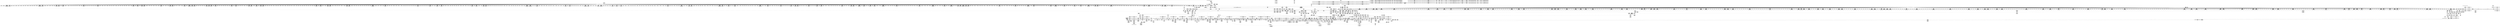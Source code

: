 digraph {
	CE0x526ffa0 [shape=record,shape=Mrecord,label="{CE0x526ffa0|56:_i8*,_:_CRE_864,865_}"]
	CE0x51e7fc0 [shape=record,shape=Mrecord,label="{CE0x51e7fc0|56:_i8*,_:_CRE_960,968_|*MultipleSource*|Function::may_link&Arg::dir::|Function::selinux_inode_rmdir&Arg::dir::|security/selinux/hooks.c,1769}"]
	CE0x52625a0 [shape=record,shape=Mrecord,label="{CE0x52625a0|56:_i8*,_:_CRE_246,247_}"]
	CE0x522e420 [shape=record,shape=Mrecord,label="{CE0x522e420|56:_i8*,_:_CRE_919,920_}"]
	CE0x52647a0 [shape=record,shape=Mrecord,label="{CE0x52647a0|56:_i8*,_:_CRE_278,279_}"]
	CE0x51e2890 [shape=record,shape=Mrecord,label="{CE0x51e2890|56:_i8*,_:_CRE_157,158_}"]
	CE0x528b500 [shape=record,shape=Mrecord,label="{CE0x528b500|may_link:u|security/selinux/hooks.c,1773}"]
	CE0x51f5450 [shape=record,shape=Mrecord,label="{CE0x51f5450|56:_i8*,_:_CRE_484,485_}"]
	CE0x5230480 [shape=record,shape=Mrecord,label="{CE0x5230480|56:_i8*,_:_CRE_72,76_|*MultipleSource*|*LoadInst*|security/selinux/hooks.c,1770|security/selinux/hooks.c,1770}"]
	CE0x5299cd0 [shape=record,shape=Mrecord,label="{CE0x5299cd0|i64**_getelementptr_inbounds_(_4_x_i64*_,_4_x_i64*_*___llvm_gcda_edge_table220,_i64_0,_i64_3)|*Constant*|*SummSource*}"]
	CE0x5211dc0 [shape=record,shape=Mrecord,label="{CE0x5211dc0|56:_i8*,_:_CRE_273,274_}"]
	CE0x51e6190 [shape=record,shape=Mrecord,label="{CE0x51e6190|i32_0|*Constant*}"]
	CE0x528cd30 [shape=record,shape=Mrecord,label="{CE0x528cd30|i64_1048576|*Constant*}"]
	CE0x5252140 [shape=record,shape=Mrecord,label="{CE0x5252140|104:_%struct.inode*,_:_CRE_24,40_|*MultipleSource*|security/selinux/hooks.c,1770|Function::may_link&Arg::dentry::|Function::selinux_inode_rmdir&Arg::dentry::}"]
	CE0x51f7ea0 [shape=record,shape=Mrecord,label="{CE0x51f7ea0|56:_i8*,_:_CRE_136,137_}"]
	CE0x51fac50 [shape=record,shape=Mrecord,label="{CE0x51fac50|__llvm_gcov_indirect_counter_increment:pred|*SummSink*}"]
	CE0x5266ab0 [shape=record,shape=Mrecord,label="{CE0x5266ab0|56:_i8*,_:_CRE_311,312_}"]
	CE0x5274750 [shape=record,shape=Mrecord,label="{CE0x5274750|56:_i8*,_:_CRE_882,883_}"]
	CE0x52922e0 [shape=record,shape=Mrecord,label="{CE0x52922e0|avc_has_perm:tclass|Function::avc_has_perm&Arg::tclass::|*SummSink*}"]
	CE0x5271530 [shape=record,shape=Mrecord,label="{CE0x5271530|56:_i8*,_:_CRE_712,728_|*MultipleSource*|*LoadInst*|security/selinux/hooks.c,1770|security/selinux/hooks.c,1770}"]
	CE0x5273400 [shape=record,shape=Mrecord,label="{CE0x5273400|56:_i8*,_:_CRE_865,866_}"]
	CE0x527f5e0 [shape=record,shape=Mrecord,label="{CE0x527f5e0|28:_i32,_:_CRE_64,65_}"]
	CE0x51f34d0 [shape=record,shape=Mrecord,label="{CE0x51f34d0|56:_i8*,_:_CRE_181,182_}"]
	CE0x5230d80 [shape=record,shape=Mrecord,label="{CE0x5230d80|56:_i8*,_:_CRE_187,188_}"]
	CE0x51e1c60 [shape=record,shape=Mrecord,label="{CE0x51e1c60|56:_i8*,_:_CRE_246,247_}"]
	CE0x526deb0 [shape=record,shape=Mrecord,label="{CE0x526deb0|56:_i8*,_:_CRE_593,594_}"]
	CE0x5233c30 [shape=record,shape=Mrecord,label="{CE0x5233c30|__llvm_gcov_indirect_counter_increment:exit|*SummSink*}"]
	CE0x52b61e0 [shape=record,shape=Mrecord,label="{CE0x52b61e0|current_sid:tmp10|security/selinux/hooks.c,218|*SummSource*}"]
	CE0x5221570 [shape=record,shape=Mrecord,label="{CE0x5221570|56:_i8*,_:_CRE_559,560_}"]
	CE0x528edb0 [shape=record,shape=Mrecord,label="{CE0x528edb0|may_link:sid4|security/selinux/hooks.c,1777}"]
	CE0x52b4a20 [shape=record,shape=Mrecord,label="{CE0x52b4a20|may_link:tmp24|security/selinux/hooks.c,1797|*SummSource*}"]
	CE0x51d74f0 [shape=record,shape=Mrecord,label="{CE0x51d74f0|GLOBAL:__llvm_gcov_global_state_pred221|Global_var:__llvm_gcov_global_state_pred221}"]
	CE0x529dcd0 [shape=record,shape=Mrecord,label="{CE0x529dcd0|get_current:entry}"]
	CE0x528fb10 [shape=record,shape=Mrecord,label="{CE0x528fb10|i64_0|*Constant*}"]
	CE0x522f380 [shape=record,shape=Mrecord,label="{CE0x522f380|56:_i8*,_:_CRE_1000,1008_|*MultipleSource*|Function::may_link&Arg::dir::|Function::selinux_inode_rmdir&Arg::dir::|security/selinux/hooks.c,1769}"]
	CE0x52907a0 [shape=record,shape=Mrecord,label="{CE0x52907a0|may_link:call5|security/selinux/hooks.c,1777|*SummSource*}"]
	CE0x52220d0 [shape=record,shape=Mrecord,label="{CE0x52220d0|56:_i8*,_:_CRE_573,574_}"]
	CE0x51f2f80 [shape=record,shape=Mrecord,label="{CE0x51f2f80|56:_i8*,_:_CRE_176,177_}"]
	CE0x528f430 [shape=record,shape=Mrecord,label="{CE0x528f430|may_link:type|security/selinux/hooks.c,1772|*SummSink*}"]
	CE0x52264e0 [shape=record,shape=Mrecord,label="{CE0x52264e0|56:_i8*,_:_CRE_752,756_|*MultipleSource*|Function::may_link&Arg::dir::|Function::selinux_inode_rmdir&Arg::dir::|security/selinux/hooks.c,1769}"]
	CE0x52565b0 [shape=record,shape=Mrecord,label="{CE0x52565b0|104:_%struct.inode*,_:_CRE_178,179_}"]
	CE0x526c420 [shape=record,shape=Mrecord,label="{CE0x526c420|56:_i8*,_:_CRE_568,569_}"]
	CE0x5221320 [shape=record,shape=Mrecord,label="{CE0x5221320|56:_i8*,_:_CRE_555,556_}"]
	CE0x51f2c50 [shape=record,shape=Mrecord,label="{CE0x51f2c50|56:_i8*,_:_CRE_173,174_}"]
	CE0x5291370 [shape=record,shape=Mrecord,label="{CE0x5291370|avc_has_perm:ssid|Function::avc_has_perm&Arg::ssid::}"]
	CE0x52852a0 [shape=record,shape=Mrecord,label="{CE0x52852a0|i64*_getelementptr_inbounds_(_14_x_i64_,_14_x_i64_*___llvm_gcov_ctr219,_i64_0,_i64_10)|*Constant*|*SummSource*}"]
	CE0x51e7710 [shape=record,shape=Mrecord,label="{CE0x51e7710|56:_i8*,_:_CRE_932,933_}"]
	CE0x51e45e0 [shape=record,shape=Mrecord,label="{CE0x51e45e0|56:_i8*,_:_CRE_276,277_}"]
	CE0x5222b60 [shape=record,shape=Mrecord,label="{CE0x5222b60|56:_i8*,_:_CRE_586,587_}"]
	CE0x52325f0 [shape=record,shape=Mrecord,label="{CE0x52325f0|56:_i8*,_:_CRE_212,216_|*MultipleSource*|*LoadInst*|security/selinux/hooks.c,1770|security/selinux/hooks.c,1770}"]
	CE0x5297cd0 [shape=record,shape=Mrecord,label="{CE0x5297cd0|i64*_getelementptr_inbounds_(_14_x_i64_,_14_x_i64_*___llvm_gcov_ctr219,_i64_0,_i64_11)|*Constant*|*SummSource*}"]
	CE0x529bb60 [shape=record,shape=Mrecord,label="{CE0x529bb60|current_sid:tmp18|security/selinux/hooks.c,218}"]
	CE0x52535c0 [shape=record,shape=Mrecord,label="{CE0x52535c0|104:_%struct.inode*,_:_CRE_95,96_}"]
	CE0x5264140 [shape=record,shape=Mrecord,label="{CE0x5264140|56:_i8*,_:_CRE_272,273_}"]
	CE0x51f7fe0 [shape=record,shape=Mrecord,label="{CE0x51f7fe0|56:_i8*,_:_CRE_137,138_}"]
	CE0x527a1c0 [shape=record,shape=Mrecord,label="{CE0x527a1c0|56:_i8*,_:_CRE_936,944_|*MultipleSource*|*LoadInst*|security/selinux/hooks.c,1770|security/selinux/hooks.c,1770}"]
	CE0x51e8df0 [shape=record,shape=Mrecord,label="{CE0x51e8df0|56:_i8*,_:_CRE_294,295_}"]
	CE0x52701c0 [shape=record,shape=Mrecord,label="{CE0x52701c0|56:_i8*,_:_CRE_632,640_|*MultipleSource*|*LoadInst*|security/selinux/hooks.c,1770|security/selinux/hooks.c,1770}"]
	CE0x5230e90 [shape=record,shape=Mrecord,label="{CE0x5230e90|56:_i8*,_:_CRE_188,189_}"]
	CE0x5258c60 [shape=record,shape=Mrecord,label="{CE0x5258c60|104:_%struct.inode*,_:_CRE_209,210_}"]
	CE0x525a6b0 [shape=record,shape=Mrecord,label="{CE0x525a6b0|104:_%struct.inode*,_:_CRE_264,272_|*MultipleSource*|security/selinux/hooks.c,1770|Function::may_link&Arg::dentry::|Function::selinux_inode_rmdir&Arg::dentry::}"]
	CE0x5286060 [shape=record,shape=Mrecord,label="{CE0x5286060|_call_void___llvm_gcov_indirect_counter_increment(i32*___llvm_gcov_global_state_pred221,_i64**_getelementptr_inbounds_(_4_x_i64*_,_4_x_i64*_*___llvm_gcda_edge_table220,_i64_0,_i64_0)),_!dbg_!27749|security/selinux/hooks.c,1793|*SummSource*}"]
	CE0x51f0590 [shape=record,shape=Mrecord,label="{CE0x51f0590|selinux_inode_rmdir:dir|Function::selinux_inode_rmdir&Arg::dir::|*SummSource*}"]
	CE0x52857d0 [shape=record,shape=Mrecord,label="{CE0x52857d0|_call_void___llvm_gcov_indirect_counter_increment(i32*___llvm_gcov_global_state_pred221,_i64**_getelementptr_inbounds_(_4_x_i64*_,_4_x_i64*_*___llvm_gcda_edge_table220,_i64_0,_i64_0)),_!dbg_!27749|security/selinux/hooks.c,1793}"]
	CE0x528f020 [shape=record,shape=Mrecord,label="{CE0x528f020|may_link:type|security/selinux/hooks.c,1772}"]
	CE0x52270e0 [shape=record,shape=Mrecord,label="{CE0x52270e0|56:_i8*,_:_CRE_808,816_|*MultipleSource*|Function::may_link&Arg::dir::|Function::selinux_inode_rmdir&Arg::dir::|security/selinux/hooks.c,1769}"]
	CE0x52718d0 [shape=record,shape=Mrecord,label="{CE0x52718d0|56:_i8*,_:_CRE_736,740_|*MultipleSource*|*LoadInst*|security/selinux/hooks.c,1770|security/selinux/hooks.c,1770}"]
	CE0x51e5be0 [shape=record,shape=Mrecord,label="{CE0x51e5be0|i64*_null|*Constant*}"]
	CE0x52321b0 [shape=record,shape=Mrecord,label="{CE0x52321b0|56:_i8*,_:_CRE_206,207_}"]
	CE0x52a9e30 [shape=record,shape=Mrecord,label="{CE0x52a9e30|i8*_getelementptr_inbounds_(_9_x_i8_,_9_x_i8_*___func__.may_link,_i32_0,_i32_0)|*Constant*|*SummSource*}"]
	CE0x51e2550 [shape=record,shape=Mrecord,label="{CE0x51e2550|56:_i8*,_:_CRE_153,154_}"]
	CE0x529b3b0 [shape=record,shape=Mrecord,label="{CE0x529b3b0|i64*_getelementptr_inbounds_(_11_x_i64_,_11_x_i64_*___llvm_gcov_ctr125,_i64_0,_i64_9)|*Constant*|*SummSink*}"]
	CE0x525fec0 [shape=record,shape=Mrecord,label="{CE0x525fec0|_ret_void|*SummSink*}"]
	CE0x52322c0 [shape=record,shape=Mrecord,label="{CE0x52322c0|56:_i8*,_:_CRE_207,208_}"]
	CE0x5254b90 [shape=record,shape=Mrecord,label="{CE0x5254b90|104:_%struct.inode*,_:_CRE_156,157_}"]
	CE0x52c1af0 [shape=record,shape=Mrecord,label="{CE0x52c1af0|i8*_getelementptr_inbounds_(_45_x_i8_,_45_x_i8_*_.str12,_i32_0,_i32_0)|*Constant*}"]
	CE0x52bb760 [shape=record,shape=Mrecord,label="{CE0x52bb760|i64*_getelementptr_inbounds_(_14_x_i64_,_14_x_i64_*___llvm_gcov_ctr219,_i64_0,_i64_13)|*Constant*}"]
	CE0x52c1f90 [shape=record,shape=Mrecord,label="{CE0x52c1f90|i8*_getelementptr_inbounds_(_45_x_i8_,_45_x_i8_*_.str12,_i32_0,_i32_0)|*Constant*|*SummSink*}"]
	CE0x51f6970 [shape=record,shape=Mrecord,label="{CE0x51f6970|56:_i8*,_:_CRE_552,553_}"]
	CE0x52800e0 [shape=record,shape=Mrecord,label="{CE0x52800e0|28:_i32,_:_CRE_75,76_}"]
	CE0x51f96f0 [shape=record,shape=Mrecord,label="{CE0x51f96f0|selinux_inode_rmdir:tmp1|*SummSink*}"]
	CE0x5279c70 [shape=record,shape=Mrecord,label="{CE0x5279c70|56:_i8*,_:_CRE_932,933_}"]
	CE0x52a71a0 [shape=record,shape=Mrecord,label="{CE0x52a71a0|may_link:call9|security/selinux/hooks.c,1792|*SummSink*}"]
	CE0x529fe10 [shape=record,shape=Mrecord,label="{CE0x529fe10|current_sid:tmp23|security/selinux/hooks.c,218|*SummSource*}"]
	CE0x51eb850 [shape=record,shape=Mrecord,label="{CE0x51eb850|i64*_getelementptr_inbounds_(_2_x_i64_,_2_x_i64_*___llvm_gcov_ctr225,_i64_0,_i64_0)|*Constant*}"]
	CE0x5221710 [shape=record,shape=Mrecord,label="{CE0x5221710|56:_i8*,_:_CRE_561,562_}"]
	CE0x52822d0 [shape=record,shape=Mrecord,label="{CE0x52822d0|28:_i32,_:_CRE_105,106_}"]
	CE0x5259380 [shape=record,shape=Mrecord,label="{CE0x5259380|104:_%struct.inode*,_:_CRE_215,216_}"]
	CE0x52fdf70 [shape=record,shape=Mrecord,label="{CE0x52fdf70|get_current:tmp2|*SummSink*}"]
	CE0x5264360 [shape=record,shape=Mrecord,label="{CE0x5264360|56:_i8*,_:_CRE_274,275_}"]
	CE0x5284cd0 [shape=record,shape=Mrecord,label="{CE0x5284cd0|_call_void___llvm_gcov_indirect_counter_increment(i32*___llvm_gcov_global_state_pred221,_i64**_getelementptr_inbounds_(_4_x_i64*_,_4_x_i64*_*___llvm_gcda_edge_table220,_i64_0,_i64_3)),_!dbg_!27747|security/selinux/hooks.c,1789|*SummSource*}"]
	CE0x522bde0 [shape=record,shape=Mrecord,label="{CE0x522bde0|56:_i8*,_:_CRE_922,923_}"]
	CE0x5211360 [shape=record,shape=Mrecord,label="{CE0x5211360|56:_i8*,_:_CRE_260,261_}"]
	CE0x520de00 [shape=record,shape=Mrecord,label="{CE0x520de00|56:_i8*,_:_CRE_175,176_}"]
	CE0x52c2ba0 [shape=record,shape=Mrecord,label="{CE0x52c2ba0|current_sid:tmp16|security/selinux/hooks.c,218|*SummSink*}"]
	CE0x527d2c0 [shape=record,shape=Mrecord,label="{CE0x527d2c0|28:_i32,_:_CRE_14,15_}"]
	CE0x52c1210 [shape=record,shape=Mrecord,label="{CE0x52c1210|GLOBAL:lockdep_rcu_suspicious|*Constant*|*SummSink*}"]
	CE0x529b220 [shape=record,shape=Mrecord,label="{CE0x529b220|i64*_getelementptr_inbounds_(_11_x_i64_,_11_x_i64_*___llvm_gcov_ctr125,_i64_0,_i64_9)|*Constant*|*SummSource*}"]
	CE0x520aa10 [shape=record,shape=Mrecord,label="{CE0x520aa10|current_sid:tmp7|security/selinux/hooks.c,218|*SummSink*}"]
	CE0x51ed820 [shape=record,shape=Mrecord,label="{CE0x51ed820|i32_2|*Constant*|*SummSource*}"]
	CE0x51fa240 [shape=record,shape=Mrecord,label="{CE0x51fa240|may_link:ad|security/selinux/hooks.c, 1764}"]
	CE0x52040a0 [shape=record,shape=Mrecord,label="{CE0x52040a0|56:_i8*,_:_CRE_24,32_|*MultipleSource*|Function::may_link&Arg::dir::|Function::selinux_inode_rmdir&Arg::dir::|security/selinux/hooks.c,1769}"]
	CE0x52817e0 [shape=record,shape=Mrecord,label="{CE0x52817e0|28:_i32,_:_CRE_98,99_}"]
	CE0x5297850 [shape=record,shape=Mrecord,label="{CE0x5297850|i64**_getelementptr_inbounds_(_4_x_i64*_,_4_x_i64*_*___llvm_gcda_edge_table220,_i64_0,_i64_0)|*Constant*|*SummSource*}"]
	CE0x5264470 [shape=record,shape=Mrecord,label="{CE0x5264470|56:_i8*,_:_CRE_275,276_}"]
	CE0x5229360 [shape=record,shape=Mrecord,label="{CE0x5229360|56:_i8*,_:_CRE_882,883_}"]
	CE0x5282e80 [shape=record,shape=Mrecord,label="{CE0x5282e80|28:_i32,_:_CRE_116,117_}"]
	CE0x522c440 [shape=record,shape=Mrecord,label="{CE0x522c440|56:_i8*,_:_CRE_928,929_}"]
	CE0x5221f30 [shape=record,shape=Mrecord,label="{CE0x5221f30|56:_i8*,_:_CRE_571,572_}"]
	CE0x51df700 [shape=record,shape=Mrecord,label="{CE0x51df700|i32_10|*Constant*|*SummSource*}"]
	CE0x5211f20 [shape=record,shape=Mrecord,label="{CE0x5211f20|current_sid:tmp4|security/selinux/hooks.c,218}"]
	CE0x5283b60 [shape=record,shape=Mrecord,label="{CE0x5283b60|28:_i32,_:_CRE_160,168_|*MultipleSource*|security/selinux/hooks.c,1777|*LoadInst*|security/selinux/hooks.c,1769|security/selinux/hooks.c,1769}"]
	CE0x5229250 [shape=record,shape=Mrecord,label="{CE0x5229250|56:_i8*,_:_CRE_881,882_}"]
	CE0x525bb90 [shape=record,shape=Mrecord,label="{CE0x525bb90|104:_%struct.inode*,_:_CRE_311,312_}"]
	CE0x51fa730 [shape=record,shape=Mrecord,label="{CE0x51fa730|current_sid:tmp5|security/selinux/hooks.c,218|*SummSink*}"]
	CE0x6e35b90 [shape=record,shape=Mrecord,label="{CE0x6e35b90|selinux_inode_rmdir:tmp2|*SummSource*}"]
	CE0x51e1ed0 [shape=record,shape=Mrecord,label="{CE0x51e1ed0|56:_i8*,_:_CRE_249,250_}"]
	CE0x52235f0 [shape=record,shape=Mrecord,label="{CE0x52235f0|56:_i8*,_:_CRE_599,600_}"]
	CE0x52b5a10 [shape=record,shape=Mrecord,label="{CE0x52b5a10|GLOBAL:__llvm_gcov_ctr125|Global_var:__llvm_gcov_ctr125|*SummSource*}"]
	CE0x5e30f20 [shape=record,shape=Mrecord,label="{CE0x5e30f20|selinux_inode_rmdir:call|security/selinux/hooks.c,2789}"]
	CE0x5263d00 [shape=record,shape=Mrecord,label="{CE0x5263d00|56:_i8*,_:_CRE_268,269_}"]
	CE0x5296ce0 [shape=record,shape=Mrecord,label="{CE0x5296ce0|_call_void___llvm_gcov_indirect_counter_increment(i32*___llvm_gcov_global_state_pred221,_i64**_getelementptr_inbounds_(_4_x_i64*_,_4_x_i64*_*___llvm_gcda_edge_table220,_i64_0,_i64_3)),_!dbg_!27747|security/selinux/hooks.c,1789}"]
	CE0x526f2e0 [shape=record,shape=Mrecord,label="{CE0x526f2e0|56:_i8*,_:_CRE_612,613_}"]
	CE0x51e75c0 [shape=record,shape=Mrecord,label="{CE0x51e75c0|56:_i8*,_:_CRE_931,932_}"]
	CE0x522d650 [shape=record,shape=Mrecord,label="{CE0x522d650|56:_i8*,_:_CRE_906,907_}"]
	CE0x5254cc0 [shape=record,shape=Mrecord,label="{CE0x5254cc0|104:_%struct.inode*,_:_CRE_157,158_}"]
	CE0x5223040 [shape=record,shape=Mrecord,label="{CE0x5223040|56:_i8*,_:_CRE_592,593_}"]
	CE0x52bdb60 [shape=record,shape=Mrecord,label="{CE0x52bdb60|current_sid:if.end|*SummSink*}"]
	CE0x522a790 [shape=record,shape=Mrecord,label="{CE0x522a790|56:_i8*,_:_CRE_901,902_}"]
	CE0x52525f0 [shape=record,shape=Mrecord,label="{CE0x52525f0|104:_%struct.inode*,_:_CRE_56,64_|*MultipleSource*|security/selinux/hooks.c,1770|Function::may_link&Arg::dentry::|Function::selinux_inode_rmdir&Arg::dentry::}"]
	CE0x52aa7b0 [shape=record,shape=Mrecord,label="{CE0x52aa7b0|may_link:sid10|security/selinux/hooks.c,1797}"]
	CE0x51f0660 [shape=record,shape=Mrecord,label="{CE0x51f0660|may_link:dir|Function::may_link&Arg::dir::|*SummSource*}"]
	CE0x52674a0 [shape=record,shape=Mrecord,label="{CE0x52674a0|56:_i8*,_:_CRE_352,360_|*MultipleSource*|*LoadInst*|security/selinux/hooks.c,1770|security/selinux/hooks.c,1770}"]
	CE0x5229690 [shape=record,shape=Mrecord,label="{CE0x5229690|56:_i8*,_:_CRE_885,886_}"]
	CE0x520ab40 [shape=record,shape=Mrecord,label="{CE0x520ab40|GLOBAL:current_sid.__warned|Global_var:current_sid.__warned}"]
	CE0x522a8a0 [shape=record,shape=Mrecord,label="{CE0x522a8a0|56:_i8*,_:_CRE_902,903_}"]
	CE0x525b180 [shape=record,shape=Mrecord,label="{CE0x525b180|104:_%struct.inode*,_:_CRE_304,305_}"]
	CE0x5260780 [shape=record,shape=Mrecord,label="{CE0x5260780|i64*_getelementptr_inbounds_(_14_x_i64_,_14_x_i64_*___llvm_gcov_ctr219,_i64_0,_i64_8)|*Constant*|*SummSink*}"]
	CE0x51ea210 [shape=record,shape=Mrecord,label="{CE0x51ea210|selinux_inode_rmdir:tmp1|*SummSource*}"]
	CE0x5208120 [shape=record,shape=Mrecord,label="{CE0x5208120|GLOBAL:current_task|Global_var:current_task}"]
	CE0x52958d0 [shape=record,shape=Mrecord,label="{CE0x52958d0|current_sid:tmp22|security/selinux/hooks.c,218|*SummSource*}"]
	CE0x5236050 [shape=record,shape=Mrecord,label="{CE0x5236050|56:_i8*,_:_CRE_147,148_}"]
	CE0x5259840 [shape=record,shape=Mrecord,label="{CE0x5259840|104:_%struct.inode*,_:_CRE_219,220_}"]
	CE0x52016d0 [shape=record,shape=Mrecord,label="{CE0x52016d0|GLOBAL:may_link|*Constant*}"]
	CE0x529c530 [shape=record,shape=Mrecord,label="{CE0x529c530|current_sid:tmp19|security/selinux/hooks.c,218|*SummSource*}"]
	CE0x51ee170 [shape=record,shape=Mrecord,label="{CE0x51ee170|i64*_getelementptr_inbounds_(_14_x_i64_,_14_x_i64_*___llvm_gcov_ctr219,_i64_0,_i64_9)|*Constant*}"]
	CE0x5235470 [shape=record,shape=Mrecord,label="{CE0x5235470|56:_i8*,_:_CRE_137,138_}"]
	CE0x526c750 [shape=record,shape=Mrecord,label="{CE0x526c750|56:_i8*,_:_CRE_571,572_}"]
	CE0x51f5b40 [shape=record,shape=Mrecord,label="{CE0x51f5b40|56:_i8*,_:_CRE_504,508_|*MultipleSource*|Function::may_link&Arg::dir::|Function::selinux_inode_rmdir&Arg::dir::|security/selinux/hooks.c,1769}"]
	CE0x527fae0 [shape=record,shape=Mrecord,label="{CE0x527fae0|28:_i32,_:_CRE_69,70_}"]
	CE0x52a8dc0 [shape=record,shape=Mrecord,label="{CE0x52a8dc0|i32_1024|*Constant*}"]
	CE0x5230800 [shape=record,shape=Mrecord,label="{CE0x5230800|56:_i8*,_:_CRE_80,88_|*MultipleSource*|*LoadInst*|security/selinux/hooks.c,1770|security/selinux/hooks.c,1770}"]
	CE0x5283d60 [shape=record,shape=Mrecord,label="{CE0x5283d60|28:_i32,_:_CRE_168,184_|*MultipleSource*|security/selinux/hooks.c,1777|*LoadInst*|security/selinux/hooks.c,1769|security/selinux/hooks.c,1769}"]
	CE0x5272580 [shape=record,shape=Mrecord,label="{CE0x5272580|56:_i8*,_:_CRE_800,804_|*MultipleSource*|*LoadInst*|security/selinux/hooks.c,1770|security/selinux/hooks.c,1770}"]
	CE0x5265790 [shape=record,shape=Mrecord,label="{CE0x5265790|56:_i8*,_:_CRE_293,294_}"]
	CE0x52350a0 [shape=record,shape=Mrecord,label="{CE0x52350a0|56:_i8*,_:_CRE_120,128_|*MultipleSource*|*LoadInst*|security/selinux/hooks.c,1770|security/selinux/hooks.c,1770}"]
	CE0x52560f0 [shape=record,shape=Mrecord,label="{CE0x52560f0|104:_%struct.inode*,_:_CRE_174,175_}"]
	CE0x52b5ae0 [shape=record,shape=Mrecord,label="{CE0x52b5ae0|__llvm_gcov_indirect_counter_increment:tmp5|*SummSource*}"]
	CE0x51e46b0 [shape=record,shape=Mrecord,label="{CE0x51e46b0|56:_i8*,_:_CRE_277,278_}"]
	CE0x52b4a90 [shape=record,shape=Mrecord,label="{CE0x52b4a90|__llvm_gcov_indirect_counter_increment:tmp3|*SummSource*}"]
	CE0x51e7d70 [shape=record,shape=Mrecord,label="{CE0x51e7d70|56:_i8*,_:_CRE_952,960_|*MultipleSource*|Function::may_link&Arg::dir::|Function::selinux_inode_rmdir&Arg::dir::|security/selinux/hooks.c,1769}"]
	CE0x52b51a0 [shape=record,shape=Mrecord,label="{CE0x52b51a0|current_sid:tmp14|security/selinux/hooks.c,218|*SummSource*}"]
	CE0x51f3d40 [shape=record,shape=Mrecord,label="{CE0x51f3d40|56:_i8*,_:_CRE_416,424_|*MultipleSource*|Function::may_link&Arg::dir::|Function::selinux_inode_rmdir&Arg::dir::|security/selinux/hooks.c,1769}"]
	CE0x5251e30 [shape=record,shape=Mrecord,label="{CE0x5251e30|may_link:i_security1|security/selinux/hooks.c,1770}"]
	CE0x5256f30 [shape=record,shape=Mrecord,label="{CE0x5256f30|104:_%struct.inode*,_:_CRE_186,187_}"]
	CE0x51fc750 [shape=record,shape=Mrecord,label="{CE0x51fc750|56:_i8*,_:_CRE_304,305_}"]
	CE0x52833d0 [shape=record,shape=Mrecord,label="{CE0x52833d0|28:_i32,_:_CRE_128,136_|*MultipleSource*|security/selinux/hooks.c,1777|*LoadInst*|security/selinux/hooks.c,1769|security/selinux/hooks.c,1769}"]
	CE0x51f5380 [shape=record,shape=Mrecord,label="{CE0x51f5380|56:_i8*,_:_CRE_483,484_}"]
	CE0x51e0ec0 [shape=record,shape=Mrecord,label="{CE0x51e0ec0|__llvm_gcov_indirect_counter_increment:tmp1|*SummSource*}"]
	CE0x522ec10 [shape=record,shape=Mrecord,label="{CE0x522ec10|56:_i8*,_:_CRE_981,982_}"]
	CE0x51e7930 [shape=record,shape=Mrecord,label="{CE0x51e7930|56:_i8*,_:_CRE_934,935_}"]
	CE0x526d410 [shape=record,shape=Mrecord,label="{CE0x526d410|56:_i8*,_:_CRE_583,584_}"]
	CE0x51ed970 [shape=record,shape=Mrecord,label="{CE0x51ed970|i32_2|*Constant*|*SummSink*}"]
	CE0x5213320 [shape=record,shape=Mrecord,label="{CE0x5213320|56:_i8*,_:_CRE_80,88_|*MultipleSource*|Function::may_link&Arg::dir::|Function::selinux_inode_rmdir&Arg::dir::|security/selinux/hooks.c,1769}"]
	CE0x52691a0 [shape=record,shape=Mrecord,label="{CE0x52691a0|56:_i8*,_:_CRE_475,476_}"]
	CE0x525fd20 [shape=record,shape=Mrecord,label="{CE0x525fd20|_ret_void|*SummSource*}"]
	CE0x529f1c0 [shape=record,shape=Mrecord,label="{CE0x529f1c0|i32_22|*Constant*}"]
	CE0x52b75b0 [shape=record,shape=Mrecord,label="{CE0x52b75b0|__llvm_gcov_indirect_counter_increment:tmp5}"]
	CE0x52737a0 [shape=record,shape=Mrecord,label="{CE0x52737a0|56:_i8*,_:_CRE_867,868_}"]
	CE0x5263370 [shape=record,shape=Mrecord,label="{CE0x5263370|56:_i8*,_:_CRE_259,260_}"]
	CE0x52861c0 [shape=record,shape=Mrecord,label="{CE0x52861c0|_call_void___llvm_gcov_indirect_counter_increment(i32*___llvm_gcov_global_state_pred221,_i64**_getelementptr_inbounds_(_4_x_i64*_,_4_x_i64*_*___llvm_gcda_edge_table220,_i64_0,_i64_0)),_!dbg_!27749|security/selinux/hooks.c,1793|*SummSink*}"]
	CE0x5253360 [shape=record,shape=Mrecord,label="{CE0x5253360|104:_%struct.inode*,_:_CRE_93,94_}"]
	CE0x5265020 [shape=record,shape=Mrecord,label="{CE0x5265020|56:_i8*,_:_CRE_286,287_}"]
	CE0x526af50 [shape=record,shape=Mrecord,label="{CE0x526af50|56:_i8*,_:_CRE_540,544_|*MultipleSource*|*LoadInst*|security/selinux/hooks.c,1770|security/selinux/hooks.c,1770}"]
	CE0x51f0860 [shape=record,shape=Mrecord,label="{CE0x51f0860|selinux_inode_rmdir:dentry|Function::selinux_inode_rmdir&Arg::dentry::}"]
	CE0x51faf20 [shape=record,shape=Mrecord,label="{CE0x51faf20|i32_-1|*Constant*|*SummSource*}"]
	CE0x5264be0 [shape=record,shape=Mrecord,label="{CE0x5264be0|56:_i8*,_:_CRE_282,283_}"]
	CE0x5235640 [shape=record,shape=Mrecord,label="{CE0x5235640|56:_i8*,_:_CRE_138,139_}"]
	CE0x5208ef0 [shape=record,shape=Mrecord,label="{CE0x5208ef0|current_sid:tmp9|security/selinux/hooks.c,218|*SummSink*}"]
	CE0x52740f0 [shape=record,shape=Mrecord,label="{CE0x52740f0|56:_i8*,_:_CRE_876,877_}"]
	CE0x5265350 [shape=record,shape=Mrecord,label="{CE0x5265350|56:_i8*,_:_CRE_289,290_}"]
	CE0x52b7be0 [shape=record,shape=Mrecord,label="{CE0x52b7be0|i64*_getelementptr_inbounds_(_11_x_i64_,_11_x_i64_*___llvm_gcov_ctr125,_i64_0,_i64_6)|*Constant*}"]
	CE0x52bab40 [shape=record,shape=Mrecord,label="{CE0x52bab40|may_link:call11|security/selinux/hooks.c,1797|*SummSink*}"]
	CE0x528fbf0 [shape=record,shape=Mrecord,label="{CE0x528fbf0|may_link:tmp8|security/selinux/hooks.c,1778|*SummSource*}"]
	CE0x52792e0 [shape=record,shape=Mrecord,label="{CE0x52792e0|56:_i8*,_:_CRE_923,924_}"]
	CE0x520e3b0 [shape=record,shape=Mrecord,label="{CE0x520e3b0|56:_i8*,_:_CRE_182,183_}"]
	CE0x527ec70 [shape=record,shape=Mrecord,label="{CE0x527ec70|28:_i32,_:_CRE_54,55_}"]
	CE0x522e310 [shape=record,shape=Mrecord,label="{CE0x522e310|56:_i8*,_:_CRE_918,919_}"]
	CE0x5232ae0 [shape=record,shape=Mrecord,label="{CE0x5232ae0|56:_i8*,_:_CRE_232,236_|*MultipleSource*|*LoadInst*|security/selinux/hooks.c,1770|security/selinux/hooks.c,1770}"]
	CE0x5274860 [shape=record,shape=Mrecord,label="{CE0x5274860|56:_i8*,_:_CRE_883,884_}"]
	CE0x5261c80 [shape=record,shape=Mrecord,label="{CE0x5261c80|_call_void___llvm_gcov_indirect_counter_increment(i32*___llvm_gcov_global_state_pred221,_i64**_getelementptr_inbounds_(_4_x_i64*_,_4_x_i64*_*___llvm_gcda_edge_table220,_i64_0,_i64_2)),_!dbg_!27745|security/selinux/hooks.c,1786}"]
	CE0x52595e0 [shape=record,shape=Mrecord,label="{CE0x52595e0|104:_%struct.inode*,_:_CRE_217,218_}"]
	CE0x5266010 [shape=record,shape=Mrecord,label="{CE0x5266010|56:_i8*,_:_CRE_301,302_}"]
	CE0x51ede70 [shape=record,shape=Mrecord,label="{CE0x51ede70|_call_void___llvm_gcov_indirect_counter_increment(i32*___llvm_gcov_global_state_pred221,_i64**_getelementptr_inbounds_(_4_x_i64*_,_4_x_i64*_*___llvm_gcda_edge_table220,_i64_0,_i64_2)),_!dbg_!27745|security/selinux/hooks.c,1786|*SummSource*}"]
	CE0x52f7680 [shape=record,shape=Mrecord,label="{CE0x52f7680|get_current:tmp3|*SummSource*}"]
	CE0x525c510 [shape=record,shape=Mrecord,label="{CE0x525c510|104:_%struct.inode*,_:_CRE_319,320_}"]
	CE0x5265ce0 [shape=record,shape=Mrecord,label="{CE0x5265ce0|56:_i8*,_:_CRE_298,299_}"]
	CE0x51f21b0 [shape=record,shape=Mrecord,label="{CE0x51f21b0|56:_i8*,_:_CRE_163,164_}"]
	CE0x5264580 [shape=record,shape=Mrecord,label="{CE0x5264580|56:_i8*,_:_CRE_276,277_}"]
	CE0x51e73b0 [shape=record,shape=Mrecord,label="{CE0x51e73b0|current_sid:tobool|security/selinux/hooks.c,218|*SummSource*}"]
	CE0x525bf20 [shape=record,shape=Mrecord,label="{CE0x525bf20|104:_%struct.inode*,_:_CRE_314,315_}"]
	CE0x5205560 [shape=record,shape=Mrecord,label="{CE0x5205560|selinux_inode_rmdir:dentry|Function::selinux_inode_rmdir&Arg::dentry::|*SummSink*}"]
	CE0x52930c0 [shape=record,shape=Mrecord,label="{CE0x52930c0|may_link:tobool6|security/selinux/hooks.c,1778|*SummSink*}"]
	CE0x51f04f0 [shape=record,shape=Mrecord,label="{CE0x51f04f0|selinux_inode_rmdir:dir|Function::selinux_inode_rmdir&Arg::dir::}"]
	CE0x5295ca0 [shape=record,shape=Mrecord,label="{CE0x5295ca0|i64**_getelementptr_inbounds_(_4_x_i64*_,_4_x_i64*_*___llvm_gcda_edge_table220,_i64_0,_i64_2)|*Constant*}"]
	CE0x51f31a0 [shape=record,shape=Mrecord,label="{CE0x51f31a0|56:_i8*,_:_CRE_178,179_}"]
	CE0x5264250 [shape=record,shape=Mrecord,label="{CE0x5264250|56:_i8*,_:_CRE_273,274_}"]
	CE0x51fa040 [shape=record,shape=Mrecord,label="{CE0x51fa040|_call_void_mcount()_#3}"]
	CE0x52807e0 [shape=record,shape=Mrecord,label="{CE0x52807e0|28:_i32,_:_CRE_82,83_}"]
	CE0x5230c70 [shape=record,shape=Mrecord,label="{CE0x5230c70|56:_i8*,_:_CRE_186,187_}"]
	CE0x526bcb0 [shape=record,shape=Mrecord,label="{CE0x526bcb0|56:_i8*,_:_CRE_561,562_}"]
	CE0x52b4620 [shape=record,shape=Mrecord,label="{CE0x52b4620|may_link:tmp24|security/selinux/hooks.c,1797}"]
	CE0x5211290 [shape=record,shape=Mrecord,label="{CE0x5211290|56:_i8*,_:_CRE_259,260_}"]
	CE0x52ba720 [shape=record,shape=Mrecord,label="{CE0x52ba720|current_sid:if.then}"]
	CE0x52628d0 [shape=record,shape=Mrecord,label="{CE0x52628d0|56:_i8*,_:_CRE_249,250_}"]
	CE0x52581b0 [shape=record,shape=Mrecord,label="{CE0x52581b0|104:_%struct.inode*,_:_CRE_200,201_}"]
	CE0x526b2f0 [shape=record,shape=Mrecord,label="{CE0x526b2f0|56:_i8*,_:_CRE_553,554_}"]
	CE0x5208260 [shape=record,shape=Mrecord,label="{CE0x5208260|current_sid:do.end|*SummSink*}"]
	CE0x52c2a20 [shape=record,shape=Mrecord,label="{CE0x52c2a20|current_sid:tmp16|security/selinux/hooks.c,218|*SummSource*}"]
	CE0x51fcf70 [shape=record,shape=Mrecord,label="{CE0x51fcf70|56:_i8*,_:_CRE_328,336_|*MultipleSource*|Function::may_link&Arg::dir::|Function::selinux_inode_rmdir&Arg::dir::|security/selinux/hooks.c,1769}"]
	CE0x527be10 [shape=record,shape=Mrecord,label="{CE0x527be10|28:_i32,_:_CRE_0,8_|*MultipleSource*|security/selinux/hooks.c,1777|*LoadInst*|security/selinux/hooks.c,1769|security/selinux/hooks.c,1769}"]
	CE0x5282b50 [shape=record,shape=Mrecord,label="{CE0x5282b50|28:_i32,_:_CRE_113,114_}"]
	CE0x51f5110 [shape=record,shape=Mrecord,label="{CE0x51f5110|56:_i8*,_:_CRE_480,481_}"]
	CE0x5272af0 [shape=record,shape=Mrecord,label="{CE0x5272af0|56:_i8*,_:_CRE_824,832_|*MultipleSource*|*LoadInst*|security/selinux/hooks.c,1770|security/selinux/hooks.c,1770}"]
	CE0x52832c0 [shape=record,shape=Mrecord,label="{CE0x52832c0|28:_i32,_:_CRE_120,128_|*MultipleSource*|security/selinux/hooks.c,1777|*LoadInst*|security/selinux/hooks.c,1769|security/selinux/hooks.c,1769}"]
	CE0x5282930 [shape=record,shape=Mrecord,label="{CE0x5282930|28:_i32,_:_CRE_111,112_}"]
	CE0x5231f90 [shape=record,shape=Mrecord,label="{CE0x5231f90|56:_i8*,_:_CRE_204,205_}"]
	CE0x51fa820 [shape=record,shape=Mrecord,label="{CE0x51fa820|56:_i8*,_:_CRE_2,4_|*MultipleSource*|Function::may_link&Arg::dir::|Function::selinux_inode_rmdir&Arg::dir::|security/selinux/hooks.c,1769}"]
	CE0x527a7c0 [shape=record,shape=Mrecord,label="{CE0x527a7c0|56:_i8*,_:_CRE_968,976_|*MultipleSource*|*LoadInst*|security/selinux/hooks.c,1770|security/selinux/hooks.c,1770}"]
	CE0x526dfc0 [shape=record,shape=Mrecord,label="{CE0x526dfc0|56:_i8*,_:_CRE_594,595_}"]
	CE0x520ee10 [shape=record,shape=Mrecord,label="{CE0x520ee10|56:_i8*,_:_CRE_56,64_|*MultipleSource*|Function::may_link&Arg::dir::|Function::selinux_inode_rmdir&Arg::dir::|security/selinux/hooks.c,1769}"]
	CE0x529bf00 [shape=record,shape=Mrecord,label="{CE0x529bf00|current_sid:tmp18|security/selinux/hooks.c,218|*SummSink*}"]
	CE0x5284360 [shape=record,shape=Mrecord,label="{CE0x5284360|28:_i32,_:_CRE_200,208_|*MultipleSource*|security/selinux/hooks.c,1777|*LoadInst*|security/selinux/hooks.c,1769|security/selinux/hooks.c,1769}"]
	CE0x5272750 [shape=record,shape=Mrecord,label="{CE0x5272750|56:_i8*,_:_CRE_808,816_|*MultipleSource*|*LoadInst*|security/selinux/hooks.c,1770|security/selinux/hooks.c,1770}"]
	CE0x52ba400 [shape=record,shape=Mrecord,label="{CE0x52ba400|_call_void_mcount()_#3|*SummSink*}"]
	CE0x524d910 [shape=record,shape=Mrecord,label="{CE0x524d910|current_sid:tmp|*SummSink*}"]
	CE0x522c220 [shape=record,shape=Mrecord,label="{CE0x522c220|56:_i8*,_:_CRE_926,927_}"]
	CE0x5268890 [shape=record,shape=Mrecord,label="{CE0x5268890|56:_i8*,_:_CRE_448,456_|*MultipleSource*|*LoadInst*|security/selinux/hooks.c,1770|security/selinux/hooks.c,1770}"]
	CE0x5280ce0 [shape=record,shape=Mrecord,label="{CE0x5280ce0|28:_i32,_:_CRE_87,88_}"]
	CE0x5210db0 [shape=record,shape=Mrecord,label="{CE0x5210db0|56:_i8*,_:_CRE_253,254_}"]
	CE0x529f8a0 [shape=record,shape=Mrecord,label="{CE0x529f8a0|COLLAPSED:_CMRE:_elem_0::|security/selinux/hooks.c,218}"]
	CE0x527c1f0 [shape=record,shape=Mrecord,label="{CE0x527c1f0|28:_i32,_:_CRE_8,9_}"]
	CE0x5228f20 [shape=record,shape=Mrecord,label="{CE0x5228f20|56:_i8*,_:_CRE_878,879_}"]
	CE0x5286d50 [shape=record,shape=Mrecord,label="{CE0x5286d50|GLOBAL:__llvm_gcov_global_state_pred221|Global_var:__llvm_gcov_global_state_pred221|*SummSource*}"]
	CE0x522f5b0 [shape=record,shape=Mrecord,label="{CE0x522f5b0|may_link:tmp2|*LoadInst*|security/selinux/hooks.c,1769}"]
	CE0x51e5a80 [shape=record,shape=Mrecord,label="{CE0x51e5a80|__llvm_gcov_indirect_counter_increment:tmp2|*SummSink*}"]
	CE0x520dfa0 [shape=record,shape=Mrecord,label="{CE0x520dfa0|56:_i8*,_:_CRE_177,178_}"]
	CE0x52116a0 [shape=record,shape=Mrecord,label="{CE0x52116a0|56:_i8*,_:_CRE_264,265_}"]
	CE0x5291770 [shape=record,shape=Mrecord,label="{CE0x5291770|avc_has_perm:tsid|Function::avc_has_perm&Arg::tsid::}"]
	CE0x520dd30 [shape=record,shape=Mrecord,label="{CE0x520dd30|56:_i8*,_:_CRE_174,175_}"]
	CE0x52a9910 [shape=record,shape=Mrecord,label="{CE0x52a9910|i64*_getelementptr_inbounds_(_14_x_i64_,_14_x_i64_*___llvm_gcov_ctr219,_i64_0,_i64_12)|*Constant*}"]
	CE0x52594b0 [shape=record,shape=Mrecord,label="{CE0x52594b0|104:_%struct.inode*,_:_CRE_216,217_}"]
	CE0x528e9a0 [shape=record,shape=Mrecord,label="{CE0x528e9a0|i32_3|*Constant*|*SummSource*}"]
	CE0x52b9e60 [shape=record,shape=Mrecord,label="{CE0x52b9e60|may_link:sclass|security/selinux/hooks.c,1797|*SummSource*}"]
	CE0x5211500 [shape=record,shape=Mrecord,label="{CE0x5211500|56:_i8*,_:_CRE_262,263_}"]
	CE0x527d050 [shape=record,shape=Mrecord,label="{CE0x527d050|28:_i32,_:_CRE_11,12_}"]
	CE0x51fc0d0 [shape=record,shape=Mrecord,label="{CE0x51fc0d0|56:_i8*,_:_CRE_296,297_}"]
	CE0x522bef0 [shape=record,shape=Mrecord,label="{CE0x522bef0|56:_i8*,_:_CRE_923,924_}"]
	CE0x529b7e0 [shape=record,shape=Mrecord,label="{CE0x529b7e0|current_sid:tmp17|security/selinux/hooks.c,218|*SummSource*}"]
	CE0x51e5540 [shape=record,shape=Mrecord,label="{CE0x51e5540|may_link:sw.bb8}"]
	CE0x51e6870 [shape=record,shape=Mrecord,label="{CE0x51e6870|may_link:return|*SummSource*}"]
	CE0x528f990 [shape=record,shape=Mrecord,label="{CE0x528f990|may_link:tmp8|security/selinux/hooks.c,1778|*SummSink*}"]
	CE0x528b490 [shape=record,shape=Mrecord,label="{CE0x528b490|may_link:u|security/selinux/hooks.c,1773|*SummSink*}"]
	CE0x520f480 [shape=record,shape=Mrecord,label="{CE0x520f480|_call_void_mcount()_#3|*SummSource*}"]
	CE0x51fa6c0 [shape=record,shape=Mrecord,label="{CE0x51fa6c0|current_sid:tmp6|security/selinux/hooks.c,218}"]
	CE0x528dec0 [shape=record,shape=Mrecord,label="{CE0x528dec0|may_link:tmp21|security/selinux/hooks.c,1793|*SummSource*}"]
	CE0x51e1970 [shape=record,shape=Mrecord,label="{CE0x51e1970|56:_i8*,_:_CRE_242,243_}"]
	CE0x522d980 [shape=record,shape=Mrecord,label="{CE0x522d980|56:_i8*,_:_CRE_909,910_}"]
	CE0x52b9290 [shape=record,shape=Mrecord,label="{CE0x52b9290|GLOBAL:current_task|Global_var:current_task|*SummSink*}"]
	CE0x522eab0 [shape=record,shape=Mrecord,label="{CE0x522eab0|56:_i8*,_:_CRE_979,980_}"]
	CE0x52e7180 [shape=record,shape=Mrecord,label="{CE0x52e7180|i64*_getelementptr_inbounds_(_2_x_i64_,_2_x_i64_*___llvm_gcov_ctr98,_i64_0,_i64_0)|*Constant*|*SummSink*}"]
	CE0x51fab00 [shape=record,shape=Mrecord,label="{CE0x51fab00|may_link:call|security/selinux/hooks.c,1765}"]
	CE0x5224df0 [shape=record,shape=Mrecord,label="{CE0x5224df0|56:_i8*,_:_CRE_648,656_|*MultipleSource*|Function::may_link&Arg::dir::|Function::selinux_inode_rmdir&Arg::dir::|security/selinux/hooks.c,1769}"]
	CE0x5274ec0 [shape=record,shape=Mrecord,label="{CE0x5274ec0|56:_i8*,_:_CRE_889,890_}"]
	CE0x5286eb0 [shape=record,shape=Mrecord,label="{CE0x5286eb0|GLOBAL:__llvm_gcov_global_state_pred221|Global_var:__llvm_gcov_global_state_pred221|*SummSink*}"]
	CE0x520efc0 [shape=record,shape=Mrecord,label="{CE0x520efc0|56:_i8*,_:_CRE_64,72_|*MultipleSource*|Function::may_link&Arg::dir::|Function::selinux_inode_rmdir&Arg::dir::|security/selinux/hooks.c,1769}"]
	CE0x525c2b0 [shape=record,shape=Mrecord,label="{CE0x525c2b0|104:_%struct.inode*,_:_CRE_317,318_}"]
	CE0x526d740 [shape=record,shape=Mrecord,label="{CE0x526d740|56:_i8*,_:_CRE_586,587_}"]
	CE0x5256220 [shape=record,shape=Mrecord,label="{CE0x5256220|104:_%struct.inode*,_:_CRE_175,176_}"]
	CE0x5223e10 [shape=record,shape=Mrecord,label="{CE0x5223e10|56:_i8*,_:_CRE_609,610_}"]
	CE0x51eade0 [shape=record,shape=Mrecord,label="{CE0x51eade0|selinux_inode_rmdir:tmp3|*SummSink*}"]
	CE0x52901a0 [shape=record,shape=Mrecord,label="{CE0x52901a0|i64_0|*Constant*|*SummSource*}"]
	CE0x51def90 [shape=record,shape=Mrecord,label="{CE0x51def90|56:_i8*,_:_CRE_203,204_}"]
	CE0x52bed00 [shape=record,shape=Mrecord,label="{CE0x52bed00|current_sid:tmp10|security/selinux/hooks.c,218}"]
	CE0x527d530 [shape=record,shape=Mrecord,label="{CE0x527d530|28:_i32,_:_CRE_17,18_}"]
	CE0x522a9b0 [shape=record,shape=Mrecord,label="{CE0x522a9b0|56:_i8*,_:_CRE_903,904_}"]
	CE0x52348b0 [shape=record,shape=Mrecord,label="{CE0x52348b0|56:_i8*,_:_CRE_2,4_|*MultipleSource*|*LoadInst*|security/selinux/hooks.c,1770|security/selinux/hooks.c,1770}"]
	CE0x51fc680 [shape=record,shape=Mrecord,label="{CE0x51fc680|56:_i8*,_:_CRE_303,304_}"]
	CE0x52311c0 [shape=record,shape=Mrecord,label="{CE0x52311c0|56:_i8*,_:_CRE_191,192_}"]
	CE0x5223ba0 [shape=record,shape=Mrecord,label="{CE0x5223ba0|56:_i8*,_:_CRE_606,607_}"]
	CE0x5258670 [shape=record,shape=Mrecord,label="{CE0x5258670|104:_%struct.inode*,_:_CRE_204,205_}"]
	CE0x5222ea0 [shape=record,shape=Mrecord,label="{CE0x5222ea0|56:_i8*,_:_CRE_590,591_}"]
	CE0x525fb40 [shape=record,shape=Mrecord,label="{CE0x525fb40|i64**_getelementptr_inbounds_(_4_x_i64*_,_4_x_i64*_*___llvm_gcda_edge_table220,_i64_0,_i64_1)|*Constant*|*SummSink*}"]
	CE0x5223520 [shape=record,shape=Mrecord,label="{CE0x5223520|56:_i8*,_:_CRE_598,599_}"]
	CE0x51eb460 [shape=record,shape=Mrecord,label="{CE0x51eb460|i64*_getelementptr_inbounds_(_2_x_i64_,_2_x_i64_*___llvm_gcov_ctr225,_i64_0,_i64_0)|*Constant*|*SummSource*}"]
	CE0x5298060 [shape=record,shape=Mrecord,label="{CE0x5298060|may_link:tmp21|security/selinux/hooks.c,1793}"]
	CE0x52735d0 [shape=record,shape=Mrecord,label="{CE0x52735d0|56:_i8*,_:_CRE_866,867_}"]
	CE0x526a440 [shape=record,shape=Mrecord,label="{CE0x526a440|56:_i8*,_:_CRE_504,508_|*MultipleSource*|*LoadInst*|security/selinux/hooks.c,1770|security/selinux/hooks.c,1770}"]
	CE0x5224630 [shape=record,shape=Mrecord,label="{CE0x5224630|56:_i8*,_:_CRE_619,620_}"]
	CE0x5291100 [shape=record,shape=Mrecord,label="{CE0x5291100|avc_has_perm:entry|*SummSink*}"]
	CE0x5272920 [shape=record,shape=Mrecord,label="{CE0x5272920|56:_i8*,_:_CRE_816,824_|*MultipleSource*|*LoadInst*|security/selinux/hooks.c,1770|security/selinux/hooks.c,1770}"]
	CE0x52323d0 [shape=record,shape=Mrecord,label="{CE0x52323d0|56:_i8*,_:_CRE_240,241_}"]
	CE0x5285630 [shape=record,shape=Mrecord,label="{CE0x5285630|may_link:tmp19|security/selinux/hooks.c,1789}"]
	CE0x5213680 [shape=record,shape=Mrecord,label="{CE0x5213680|56:_i8*,_:_CRE_96,104_|*MultipleSource*|Function::may_link&Arg::dir::|Function::selinux_inode_rmdir&Arg::dir::|security/selinux/hooks.c,1769}"]
	CE0x52900d0 [shape=record,shape=Mrecord,label="{CE0x52900d0|GLOBAL:__llvm_gcov_ctr219|Global_var:__llvm_gcov_ctr219|*SummSink*}"]
	CE0x527a0b0 [shape=record,shape=Mrecord,label="{CE0x527a0b0|56:_i8*,_:_CRE_976,977_}"]
	CE0x525ba90 [shape=record,shape=Mrecord,label="{CE0x525ba90|104:_%struct.inode*,_:_CRE_310,311_}"]
	CE0x5259710 [shape=record,shape=Mrecord,label="{CE0x5259710|104:_%struct.inode*,_:_CRE_218,219_}"]
	CE0x52b7150 [shape=record,shape=Mrecord,label="{CE0x52b7150|current_sid:land.lhs.true2|*SummSource*}"]
	CE0x5222d00 [shape=record,shape=Mrecord,label="{CE0x5222d00|56:_i8*,_:_CRE_588,589_}"]
	CE0x5272010 [shape=record,shape=Mrecord,label="{CE0x5272010|56:_i8*,_:_CRE_768,776_|*MultipleSource*|*LoadInst*|security/selinux/hooks.c,1770|security/selinux/hooks.c,1770}"]
	CE0x52ba200 [shape=record,shape=Mrecord,label="{CE0x52ba200|i64*_null|*Constant*|*SummSource*}"]
	CE0x51db240 [shape=record,shape=Mrecord,label="{CE0x51db240|selinux_inode_rmdir:bb}"]
	CE0x522dfe0 [shape=record,shape=Mrecord,label="{CE0x522dfe0|56:_i8*,_:_CRE_915,916_}"]
	CE0x5251b80 [shape=record,shape=Mrecord,label="{CE0x5251b80|104:_%struct.inode*,_:_CRE_8,12_|*MultipleSource*|security/selinux/hooks.c,1770|Function::may_link&Arg::dentry::|Function::selinux_inode_rmdir&Arg::dentry::}"]
	CE0x5267670 [shape=record,shape=Mrecord,label="{CE0x5267670|56:_i8*,_:_CRE_360,376_|*MultipleSource*|*LoadInst*|security/selinux/hooks.c,1770|security/selinux/hooks.c,1770}"]
	CE0x527b460 [shape=record,shape=Mrecord,label="{CE0x527b460|56:_i8*,_:_CRE_988,992_|*MultipleSource*|*LoadInst*|security/selinux/hooks.c,1770|security/selinux/hooks.c,1770}"]
	CE0x51de5d0 [shape=record,shape=Mrecord,label="{CE0x51de5d0|56:_i8*,_:_CRE_191,192_}"]
	CE0x5279a50 [shape=record,shape=Mrecord,label="{CE0x5279a50|56:_i8*,_:_CRE_930,931_}"]
	CE0x52793f0 [shape=record,shape=Mrecord,label="{CE0x52793f0|56:_i8*,_:_CRE_924,925_}"]
	CE0x5288a40 [shape=record,shape=Mrecord,label="{CE0x5288a40|i64_2|*Constant*|*SummSink*}"]
	CE0x5231e80 [shape=record,shape=Mrecord,label="{CE0x5231e80|56:_i8*,_:_CRE_203,204_}"]
	CE0x525dd70 [shape=record,shape=Mrecord,label="{CE0x525dd70|i32_5|*Constant*|*SummSource*}"]
	CE0x52978c0 [shape=record,shape=Mrecord,label="{CE0x52978c0|i64**_getelementptr_inbounds_(_4_x_i64*_,_4_x_i64*_*___llvm_gcda_edge_table220,_i64_0,_i64_0)|*Constant*|*SummSink*}"]
	CE0x51e8c50 [shape=record,shape=Mrecord,label="{CE0x51e8c50|56:_i8*,_:_CRE_292,293_}"]
	CE0x52320a0 [shape=record,shape=Mrecord,label="{CE0x52320a0|56:_i8*,_:_CRE_205,206_}"]
	CE0x525d9b0 [shape=record,shape=Mrecord,label="{CE0x525d9b0|may_link:tmp3|security/selinux/hooks.c,1769|*SummSource*}"]
	CE0x524fab0 [shape=record,shape=Mrecord,label="{CE0x524fab0|i64*_getelementptr_inbounds_(_11_x_i64_,_11_x_i64_*___llvm_gcov_ctr125,_i64_0,_i64_1)|*Constant*|*SummSource*}"]
	CE0x51f5d30 [shape=record,shape=Mrecord,label="{CE0x51f5d30|56:_i8*,_:_CRE_508,512_|*MultipleSource*|Function::may_link&Arg::dir::|Function::selinux_inode_rmdir&Arg::dir::|security/selinux/hooks.c,1769}"]
	CE0x51e7a40 [shape=record,shape=Mrecord,label="{CE0x51e7a40|56:_i8*,_:_CRE_935,936_}"]
	CE0x5296940 [shape=record,shape=Mrecord,label="{CE0x5296940|may_link:tmp16|security/selinux/hooks.c,1786|*SummSink*}"]
	CE0x5231710 [shape=record,shape=Mrecord,label="{CE0x5231710|56:_i8*,_:_CRE_196,197_}"]
	CE0x528bb30 [shape=record,shape=Mrecord,label="{CE0x528bb30|may_link:cond|security/selinux/hooks.c,1776}"]
	CE0x520e210 [shape=record,shape=Mrecord,label="{CE0x520e210|56:_i8*,_:_CRE_180,181_}"]
	"CONST[source:1(input),value:2(dynamic)][purpose:{object}][SrcIdx:1]"
	CE0x5234f00 [shape=record,shape=Mrecord,label="{CE0x5234f00|56:_i8*,_:_CRE_112,120_|*MultipleSource*|*LoadInst*|security/selinux/hooks.c,1770|security/selinux/hooks.c,1770}"]
	CE0x52309c0 [shape=record,shape=Mrecord,label="{CE0x52309c0|56:_i8*,_:_CRE_88,96_|*MultipleSource*|*LoadInst*|security/selinux/hooks.c,1770|security/selinux/hooks.c,1770}"]
	CE0x51fd640 [shape=record,shape=Mrecord,label="{CE0x51fd640|56:_i8*,_:_CRE_360,376_|*MultipleSource*|Function::may_link&Arg::dir::|Function::selinux_inode_rmdir&Arg::dir::|security/selinux/hooks.c,1769}"]
	CE0x5268a60 [shape=record,shape=Mrecord,label="{CE0x5268a60|56:_i8*,_:_CRE_456,464_|*MultipleSource*|*LoadInst*|security/selinux/hooks.c,1770|security/selinux/hooks.c,1770}"]
	CE0x52229c0 [shape=record,shape=Mrecord,label="{CE0x52229c0|56:_i8*,_:_CRE_584,585_}"]
	CE0x522b230 [shape=record,shape=Mrecord,label="{CE0x522b230|56:_i8*,_:_CRE_911,912_}"]
	CE0x526fb60 [shape=record,shape=Mrecord,label="{CE0x526fb60|56:_i8*,_:_CRE_620,621_}"]
	CE0x522fdc0 [shape=record,shape=Mrecord,label="{CE0x522fdc0|56:_i8*,_:_CRE_40,48_|*MultipleSource*|*LoadInst*|security/selinux/hooks.c,1770|security/selinux/hooks.c,1770}"]
	"CONST[source:0(mediator),value:0(static)][purpose:{operation}]"
	CE0x51e1240 [shape=record,shape=Mrecord,label="{CE0x51e1240|56:_i8*,_:_CRE_224,232_|*MultipleSource*|Function::may_link&Arg::dir::|Function::selinux_inode_rmdir&Arg::dir::|security/selinux/hooks.c,1769}"]
	CE0x5e30fc0 [shape=record,shape=Mrecord,label="{CE0x5e30fc0|selinux_inode_rmdir:call|security/selinux/hooks.c,2789|*SummSource*}"]
	CE0x51f5ef0 [shape=record,shape=Mrecord,label="{CE0x51f5ef0|56:_i8*,_:_CRE_512,520_|*MultipleSource*|Function::may_link&Arg::dir::|Function::selinux_inode_rmdir&Arg::dir::|security/selinux/hooks.c,1769}"]
	CE0x52810e0 [shape=record,shape=Mrecord,label="{CE0x52810e0|28:_i32,_:_CRE_91,92_}"]
	CE0x5201a40 [shape=record,shape=Mrecord,label="{CE0x5201a40|may_link:sw.bb7|*SummSource*}"]
	CE0x5226320 [shape=record,shape=Mrecord,label="{CE0x5226320|56:_i8*,_:_CRE_744,752_|*MultipleSource*|Function::may_link&Arg::dir::|Function::selinux_inode_rmdir&Arg::dir::|security/selinux/hooks.c,1769}"]
	CE0x526f610 [shape=record,shape=Mrecord,label="{CE0x526f610|56:_i8*,_:_CRE_615,616_}"]
	CE0x51e1b90 [shape=record,shape=Mrecord,label="{CE0x51e1b90|56:_i8*,_:_CRE_245,246_}"]
	CE0x5235c10 [shape=record,shape=Mrecord,label="{CE0x5235c10|56:_i8*,_:_CRE_143,144_}"]
	CE0x522c880 [shape=record,shape=Mrecord,label="{CE0x522c880|56:_i8*,_:_CRE_893,894_}"]
	CE0x526ba90 [shape=record,shape=Mrecord,label="{CE0x526ba90|56:_i8*,_:_CRE_559,560_}"]
	"CONST[source:0(mediator),value:0(static)][purpose:{operation}][SrcIdx:2]"
	CE0x5295750 [shape=record,shape=Mrecord,label="{CE0x5295750|current_sid:tmp22|security/selinux/hooks.c,218}"]
	CE0x526d850 [shape=record,shape=Mrecord,label="{CE0x526d850|56:_i8*,_:_CRE_587,588_}"]
	"CONST[source:2(external),value:2(dynamic)][purpose:{subject}][SrcIdx:3]"
	CE0x51e2a30 [shape=record,shape=Mrecord,label="{CE0x51e2a30|56:_i8*,_:_CRE_159,160_}"]
	CE0x52659b0 [shape=record,shape=Mrecord,label="{CE0x52659b0|56:_i8*,_:_CRE_295,296_}"]
	CE0x52637b0 [shape=record,shape=Mrecord,label="{CE0x52637b0|56:_i8*,_:_CRE_263,264_}"]
	CE0x527e8b0 [shape=record,shape=Mrecord,label="{CE0x527e8b0|28:_i32,_:_CRE_50,51_}"]
	CE0x5266de0 [shape=record,shape=Mrecord,label="{CE0x5266de0|56:_i8*,_:_CRE_320,328_|*MultipleSource*|*LoadInst*|security/selinux/hooks.c,1770|security/selinux/hooks.c,1770}"]
	"CONST[source:0(mediator),value:2(dynamic)][purpose:{subject}]"
	CE0x52c1960 [shape=record,shape=Mrecord,label="{CE0x52c1960|i32_218|*Constant*|*SummSink*}"]
	CE0x5202550 [shape=record,shape=Mrecord,label="{CE0x5202550|i64_1|*Constant*}"]
	CE0x5236490 [shape=record,shape=Mrecord,label="{CE0x5236490|56:_i8*,_:_CRE_151,152_}"]
	CE0x5211cf0 [shape=record,shape=Mrecord,label="{CE0x5211cf0|56:_i8*,_:_CRE_272,273_}"]
	CE0x5201910 [shape=record,shape=Mrecord,label="{CE0x5201910|may_link:bb|*SummSink*}"]
	CE0x5267db0 [shape=record,shape=Mrecord,label="{CE0x5267db0|56:_i8*,_:_CRE_400,408_|*MultipleSource*|*LoadInst*|security/selinux/hooks.c,1770|security/selinux/hooks.c,1770}"]
	CE0x5264e00 [shape=record,shape=Mrecord,label="{CE0x5264e00|56:_i8*,_:_CRE_284,285_}"]
	CE0x526ea60 [shape=record,shape=Mrecord,label="{CE0x526ea60|56:_i8*,_:_CRE_604,605_}"]
	CE0x52bba50 [shape=record,shape=Mrecord,label="{CE0x52bba50|i64*_getelementptr_inbounds_(_14_x_i64_,_14_x_i64_*___llvm_gcov_ctr219,_i64_0,_i64_13)|*Constant*|*SummSink*}"]
	CE0x52bbba0 [shape=record,shape=Mrecord,label="{CE0x52bbba0|may_link:tmp27|security/selinux/hooks.c,1799}"]
	CE0x5209a80 [shape=record,shape=Mrecord,label="{CE0x5209a80|current_sid:tmp7|security/selinux/hooks.c,218}"]
	CE0x524d310 [shape=record,shape=Mrecord,label="{CE0x524d310|GLOBAL:current_sid.__warned|Global_var:current_sid.__warned|*SummSource*}"]
	CE0x51ea330 [shape=record,shape=Mrecord,label="{CE0x51ea330|selinux_inode_rmdir:bb|*SummSource*}"]
	CE0x52359f0 [shape=record,shape=Mrecord,label="{CE0x52359f0|56:_i8*,_:_CRE_141,142_}"]
	CE0x524d490 [shape=record,shape=Mrecord,label="{CE0x524d490|GLOBAL:current_sid.__warned|Global_var:current_sid.__warned|*SummSink*}"]
	CE0x51dedf0 [shape=record,shape=Mrecord,label="{CE0x51dedf0|56:_i8*,_:_CRE_201,202_}"]
	CE0x5292210 [shape=record,shape=Mrecord,label="{CE0x5292210|avc_has_perm:tclass|Function::avc_has_perm&Arg::tclass::|*SummSource*}"]
	CE0x520fbd0 [shape=record,shape=Mrecord,label="{CE0x520fbd0|current_sid:tmp}"]
	CE0x52a72d0 [shape=record,shape=Mrecord,label="{CE0x52a72d0|GLOBAL:printk|*Constant*|*SummSource*}"]
	CE0x52915c0 [shape=record,shape=Mrecord,label="{CE0x52915c0|avc_has_perm:ssid|Function::avc_has_perm&Arg::ssid::|*SummSource*}"]
	CE0x5255b00 [shape=record,shape=Mrecord,label="{CE0x5255b00|104:_%struct.inode*,_:_CRE_169,170_}"]
	CE0x526ca80 [shape=record,shape=Mrecord,label="{CE0x526ca80|56:_i8*,_:_CRE_574,575_}"]
	CE0x52bd270 [shape=record,shape=Mrecord,label="{CE0x52bd270|0:_i8,_:_GCMR_current_sid.__warned_internal_global_i8_0,_section_.data.unlikely_,_align_1:_elem_0:default:}"]
	CE0x52134d0 [shape=record,shape=Mrecord,label="{CE0x52134d0|56:_i8*,_:_CRE_88,96_|*MultipleSource*|Function::may_link&Arg::dir::|Function::selinux_inode_rmdir&Arg::dir::|security/selinux/hooks.c,1769}"]
	CE0x525c8a0 [shape=record,shape=Mrecord,label="{CE0x525c8a0|may_link:tmp4|*LoadInst*|security/selinux/hooks.c,1770|*SummSink*}"]
	CE0x526abb0 [shape=record,shape=Mrecord,label="{CE0x526abb0|56:_i8*,_:_CRE_528,536_|*MultipleSource*|*LoadInst*|security/selinux/hooks.c,1770|security/selinux/hooks.c,1770}"]
	CE0x5290060 [shape=record,shape=Mrecord,label="{CE0x5290060|GLOBAL:__llvm_gcov_ctr219|Global_var:__llvm_gcov_ctr219|*SummSource*}"]
	CE0x522fc40 [shape=record,shape=Mrecord,label="{CE0x522fc40|56:_i8*,_:_CRE_32,40_|*MultipleSource*|*LoadInst*|security/selinux/hooks.c,1770|security/selinux/hooks.c,1770}"]
	CE0x5254340 [shape=record,shape=Mrecord,label="{CE0x5254340|104:_%struct.inode*,_:_CRE_149,150_}"]
	CE0x52302c0 [shape=record,shape=Mrecord,label="{CE0x52302c0|56:_i8*,_:_CRE_64,72_|*MultipleSource*|*LoadInst*|security/selinux/hooks.c,1770|security/selinux/hooks.c,1770}"]
	CE0x528b1b0 [shape=record,shape=Mrecord,label="{CE0x528b1b0|i8_10|*Constant*|*SummSource*}"]
	CE0x52366b0 [shape=record,shape=Mrecord,label="{CE0x52366b0|56:_i8*,_:_CRE_153,154_}"]
	CE0x5284b10 [shape=record,shape=Mrecord,label="{CE0x5284b10|may_link:tmp10|security/selinux/hooks.c,1778}"]
	CE0x522c000 [shape=record,shape=Mrecord,label="{CE0x522c000|56:_i8*,_:_CRE_924,925_}"]
	CE0x5290690 [shape=record,shape=Mrecord,label="{CE0x5290690|i32_(i32,_i32,_i16,_i32,_%struct.common_audit_data*)*_bitcast_(i32_(i32,_i32,_i16,_i32,_%struct.common_audit_data.495*)*_avc_has_perm_to_i32_(i32,_i32,_i16,_i32,_%struct.common_audit_data*)*)|*Constant*}"]
	CE0x520a890 [shape=record,shape=Mrecord,label="{CE0x520a890|current_sid:tmp7|security/selinux/hooks.c,218|*SummSource*}"]
	CE0x52b7ef0 [shape=record,shape=Mrecord,label="{CE0x52b7ef0|i64*_getelementptr_inbounds_(_11_x_i64_,_11_x_i64_*___llvm_gcov_ctr125,_i64_0,_i64_6)|*Constant*|*SummSource*}"]
	CE0x52723b0 [shape=record,shape=Mrecord,label="{CE0x52723b0|56:_i8*,_:_CRE_792,800_|*MultipleSource*|*LoadInst*|security/selinux/hooks.c,1770|security/selinux/hooks.c,1770}"]
	CE0x51daa80 [shape=record,shape=Mrecord,label="{CE0x51daa80|selinux_inode_rmdir:bb|*SummSink*}"]
	CE0x51ec600 [shape=record,shape=Mrecord,label="{CE0x51ec600|_ret_i32_%retval.0,_!dbg_!27757|security/selinux/hooks.c,1799|*SummSink*}"]
	CE0x51f8700 [shape=record,shape=Mrecord,label="{CE0x51f8700|56:_i8*,_:_CRE_145,146_}"]
	CE0x5267a10 [shape=record,shape=Mrecord,label="{CE0x5267a10|56:_i8*,_:_CRE_384,388_|*MultipleSource*|*LoadInst*|security/selinux/hooks.c,1770|security/selinux/hooks.c,1770}"]
	CE0x527da30 [shape=record,shape=Mrecord,label="{CE0x527da30|28:_i32,_:_CRE_22,23_}"]
	CE0x51fc9c0 [shape=record,shape=Mrecord,label="{CE0x51fc9c0|56:_i8*,_:_CRE_307,308_}"]
	CE0x526fa50 [shape=record,shape=Mrecord,label="{CE0x526fa50|56:_i8*,_:_CRE_619,620_}"]
	CE0x52232b0 [shape=record,shape=Mrecord,label="{CE0x52232b0|56:_i8*,_:_CRE_595,596_}"]
	CE0x526e2f0 [shape=record,shape=Mrecord,label="{CE0x526e2f0|56:_i8*,_:_CRE_597,598_}"]
	CE0x52ad5c0 [shape=record,shape=Mrecord,label="{CE0x52ad5c0|28:_i32,_32:_i16,_:_CRE_28,32_|*MultipleSource*|security/selinux/hooks.c,1770|security/selinux/hooks.c,1770|security/selinux/hooks.c,1797}"]
	CE0x5231c60 [shape=record,shape=Mrecord,label="{CE0x5231c60|56:_i8*,_:_CRE_201,202_}"]
	CE0x52c0970 [shape=record,shape=Mrecord,label="{CE0x52c0970|_call_void_lockdep_rcu_suspicious(i8*_getelementptr_inbounds_(_25_x_i8_,_25_x_i8_*_.str3,_i32_0,_i32_0),_i32_218,_i8*_getelementptr_inbounds_(_45_x_i8_,_45_x_i8_*_.str12,_i32_0,_i32_0))_#10,_!dbg_!27727|security/selinux/hooks.c,218}"]
	CE0x52b8a40 [shape=record,shape=Mrecord,label="{CE0x52b8a40|may_link:tmp25|security/selinux/hooks.c,1797|*SummSource*}"]
	CE0x526dda0 [shape=record,shape=Mrecord,label="{CE0x526dda0|56:_i8*,_:_CRE_592,593_}"]
	CE0x528ca30 [shape=record,shape=Mrecord,label="{CE0x528ca30|i64_2097152|*Constant*}"]
	CE0x51da320 [shape=record,shape=Mrecord,label="{CE0x51da320|selinux_inode_rmdir:entry|*SummSink*}"]
	CE0x529dd80 [shape=record,shape=Mrecord,label="{CE0x529dd80|get_current:entry|*SummSource*}"]
	CE0x51d68e0 [shape=record,shape=Mrecord,label="{CE0x51d68e0|may_link:tmp12|security/selinux/hooks.c,1779}"]
	CE0x5254240 [shape=record,shape=Mrecord,label="{CE0x5254240|104:_%struct.inode*,_:_CRE_148,149_}"]
	CE0x51e2020 [shape=record,shape=Mrecord,label="{CE0x51e2020|current_sid:call|security/selinux/hooks.c,218|*SummSource*}"]
	CE0x526b980 [shape=record,shape=Mrecord,label="{CE0x526b980|56:_i8*,_:_CRE_558,559_}"]
	CE0x5282710 [shape=record,shape=Mrecord,label="{CE0x5282710|28:_i32,_:_CRE_109,110_}"]
	CE0x5229030 [shape=record,shape=Mrecord,label="{CE0x5229030|56:_i8*,_:_CRE_879,880_}"]
	CE0x52298b0 [shape=record,shape=Mrecord,label="{CE0x52298b0|56:_i8*,_:_CRE_887,888_}"]
	CE0x5223c70 [shape=record,shape=Mrecord,label="{CE0x5223c70|56:_i8*,_:_CRE_607,608_}"]
	CE0x526e950 [shape=record,shape=Mrecord,label="{CE0x526e950|56:_i8*,_:_CRE_603,604_}"]
	CE0x524f310 [shape=record,shape=Mrecord,label="{CE0x524f310|current_sid:tmp13|security/selinux/hooks.c,218|*SummSource*}"]
	CE0x5212a80 [shape=record,shape=Mrecord,label="{CE0x5212a80|__llvm_gcov_indirect_counter_increment:counter}"]
	CE0x52247d0 [shape=record,shape=Mrecord,label="{CE0x52247d0|56:_i8*,_:_CRE_621,622_}"]
	CE0x5253d80 [shape=record,shape=Mrecord,label="{CE0x5253d80|104:_%struct.inode*,_:_CRE_145,146_}"]
	CE0x51e3960 [shape=record,shape=Mrecord,label="{CE0x51e3960|i64*_getelementptr_inbounds_(_14_x_i64_,_14_x_i64_*___llvm_gcov_ctr219,_i64_0,_i64_3)|*Constant*}"]
	CE0x522e640 [shape=record,shape=Mrecord,label="{CE0x522e640|56:_i8*,_:_CRE_921,922_}"]
	CE0x5296030 [shape=record,shape=Mrecord,label="{CE0x5296030|i64**_getelementptr_inbounds_(_4_x_i64*_,_4_x_i64*_*___llvm_gcda_edge_table220,_i64_0,_i64_2)|*Constant*|*SummSink*}"]
	CE0x529c400 [shape=record,shape=Mrecord,label="{CE0x529c400|i64*_getelementptr_inbounds_(_11_x_i64_,_11_x_i64_*___llvm_gcov_ctr125,_i64_0,_i64_10)|*Constant*}"]
	CE0x52566e0 [shape=record,shape=Mrecord,label="{CE0x52566e0|104:_%struct.inode*,_:_CRE_179,180_}"]
	CE0x526bed0 [shape=record,shape=Mrecord,label="{CE0x526bed0|56:_i8*,_:_CRE_563,564_}"]
	CE0x51f35e0 [shape=record,shape=Mrecord,label="{CE0x51f35e0|56:_i8*,_:_CRE_182,183_}"]
	CE0x52ac040 [shape=record,shape=Mrecord,label="{CE0x52ac040|may_link:tmp24|security/selinux/hooks.c,1797|*SummSink*}"]
	CE0x524cbc0 [shape=record,shape=Mrecord,label="{CE0x524cbc0|current_sid:tmp2|*SummSource*}"]
	CE0x52b7930 [shape=record,shape=Mrecord,label="{CE0x52b7930|current_sid:tmp12|security/selinux/hooks.c,218|*SummSource*}"]
	CE0x52bd430 [shape=record,shape=Mrecord,label="{CE0x52bd430|current_sid:tmp8|security/selinux/hooks.c,218|*SummSource*}"]
	CE0x52626b0 [shape=record,shape=Mrecord,label="{CE0x52626b0|56:_i8*,_:_CRE_247,248_}"]
	CE0x52c18f0 [shape=record,shape=Mrecord,label="{CE0x52c18f0|i32_218|*Constant*|*SummSource*}"]
	CE0x5222f70 [shape=record,shape=Mrecord,label="{CE0x5222f70|56:_i8*,_:_CRE_591,592_}"]
	CE0x5211910 [shape=record,shape=Mrecord,label="{CE0x5211910|56:_i8*,_:_CRE_267,268_}"]
	CE0x528c220 [shape=record,shape=Mrecord,label="{CE0x528c220|may_link:dentry2|security/selinux/hooks.c,1773|*SummSink*}"]
	CE0x51fa540 [shape=record,shape=Mrecord,label="{CE0x51fa540|current_sid:tmp5|security/selinux/hooks.c,218}"]
	CE0x51e2480 [shape=record,shape=Mrecord,label="{CE0x51e2480|56:_i8*,_:_CRE_152,153_}"]
	CE0x52805e0 [shape=record,shape=Mrecord,label="{CE0x52805e0|28:_i32,_:_CRE_80,81_}"]
	CE0x51e30b0 [shape=record,shape=Mrecord,label="{CE0x51e30b0|56:_i8*,_:_CRE_167,168_}"]
	CE0x5257700 [shape=record,shape=Mrecord,label="{CE0x5257700|104:_%struct.inode*,_:_CRE_191,192_}"]
	CE0x51f1f90 [shape=record,shape=Mrecord,label="{CE0x51f1f90|56:_i8*,_:_CRE_161,162_}"]
	CE0x52a78c0 [shape=record,shape=Mrecord,label="{CE0x52a78c0|i8*_getelementptr_inbounds_(_38_x_i8_,_38_x_i8_*_.str64,_i32_0,_i32_0)|*Constant*|*SummSink*}"]
	CE0x51e6a80 [shape=record,shape=Mrecord,label="{CE0x51e6a80|__llvm_gcov_indirect_counter_increment:tmp1|*SummSink*}"]
	CE0x527f2e0 [shape=record,shape=Mrecord,label="{CE0x527f2e0|28:_i32,_:_CRE_61,62_}"]
	CE0x5266bc0 [shape=record,shape=Mrecord,label="{CE0x5266bc0|56:_i8*,_:_CRE_472,473_}"]
	CE0x51e00c0 [shape=record,shape=Mrecord,label="{CE0x51e00c0|56:_i8*,_:_CRE_48,56_|*MultipleSource*|Function::may_link&Arg::dir::|Function::selinux_inode_rmdir&Arg::dir::|security/selinux/hooks.c,1769}"]
	CE0x5274640 [shape=record,shape=Mrecord,label="{CE0x5274640|56:_i8*,_:_CRE_881,882_}"]
	CE0x51e0780 [shape=record,shape=Mrecord,label="{CE0x51e0780|i32_0|*Constant*|*SummSink*}"]
	CE0x51dec50 [shape=record,shape=Mrecord,label="{CE0x51dec50|56:_i8*,_:_CRE_199,200_}"]
	CE0x51e8840 [shape=record,shape=Mrecord,label="{CE0x51e8840|56:_i8*,_:_CRE_287,288_}"]
	CE0x5253820 [shape=record,shape=Mrecord,label="{CE0x5253820|104:_%struct.inode*,_:_CRE_104,112_|*MultipleSource*|security/selinux/hooks.c,1770|Function::may_link&Arg::dentry::|Function::selinux_inode_rmdir&Arg::dentry::}"]
	CE0x51f4df0 [shape=record,shape=Mrecord,label="{CE0x51f4df0|56:_i8*,_:_CRE_475,476_}"]
	CE0x52f6e60 [shape=record,shape=Mrecord,label="{CE0x52f6e60|i64*_getelementptr_inbounds_(_2_x_i64_,_2_x_i64_*___llvm_gcov_ctr98,_i64_0,_i64_1)|*Constant*|*SummSink*}"]
	CE0x52251a0 [shape=record,shape=Mrecord,label="{CE0x52251a0|56:_i8*,_:_CRE_664,672_|*MultipleSource*|Function::may_link&Arg::dir::|Function::selinux_inode_rmdir&Arg::dir::|security/selinux/hooks.c,1769}"]
	CE0x526dc90 [shape=record,shape=Mrecord,label="{CE0x526dc90|56:_i8*,_:_CRE_591,592_}"]
	CE0x527f9e0 [shape=record,shape=Mrecord,label="{CE0x527f9e0|28:_i32,_:_CRE_68,69_}"]
	CE0x52ad6f0 [shape=record,shape=Mrecord,label="{CE0x52ad6f0|28:_i32,_32:_i16,_:_CRE_32,34_|*MultipleSource*|security/selinux/hooks.c,1770|security/selinux/hooks.c,1770|security/selinux/hooks.c,1797}"]
	CE0x525ec10 [shape=record,shape=Mrecord,label="{CE0x525ec10|__llvm_gcov_indirect_counter_increment:entry}"]
	CE0x51f5040 [shape=record,shape=Mrecord,label="{CE0x51f5040|56:_i8*,_:_CRE_479,480_}"]
	CE0x52272e0 [shape=record,shape=Mrecord,label="{CE0x52272e0|56:_i8*,_:_CRE_816,824_|*MultipleSource*|Function::may_link&Arg::dir::|Function::selinux_inode_rmdir&Arg::dir::|security/selinux/hooks.c,1769}"]
	CE0x5291ed0 [shape=record,shape=Mrecord,label="{CE0x5291ed0|i16_7|*Constant*|*SummSink*}"]
	CE0x522e530 [shape=record,shape=Mrecord,label="{CE0x522e530|56:_i8*,_:_CRE_920,921_}"]
	CE0x52061f0 [shape=record,shape=Mrecord,label="{CE0x52061f0|current_sid:tmp11|security/selinux/hooks.c,218|*SummSource*}"]
	CE0x51f8a40 [shape=record,shape=Mrecord,label="{CE0x51f8a40|56:_i8*,_:_CRE_149,150_}"]
	CE0x5274a80 [shape=record,shape=Mrecord,label="{CE0x5274a80|56:_i8*,_:_CRE_885,886_}"]
	CE0x5229580 [shape=record,shape=Mrecord,label="{CE0x5229580|56:_i8*,_:_CRE_884,885_}"]
	CE0x5283f60 [shape=record,shape=Mrecord,label="{CE0x5283f60|28:_i32,_:_CRE_184,192_|*MultipleSource*|security/selinux/hooks.c,1777|*LoadInst*|security/selinux/hooks.c,1769|security/selinux/hooks.c,1769}"]
	CE0x522d210 [shape=record,shape=Mrecord,label="{CE0x522d210|56:_i8*,_:_CRE_902,903_}"]
	CE0x527bab0 [shape=record,shape=Mrecord,label="{CE0x527bab0|may_link:tmp5|security/selinux/hooks.c,1770|*SummSink*}"]
	CE0x51d67b0 [shape=record,shape=Mrecord,label="{CE0x51d67b0|i64*_getelementptr_inbounds_(_14_x_i64_,_14_x_i64_*___llvm_gcov_ctr219,_i64_0,_i64_3)|*Constant*|*SummSink*}"]
	CE0x52a0120 [shape=record,shape=Mrecord,label="{CE0x52a0120|i32_1|*Constant*}"]
	CE0x5280ae0 [shape=record,shape=Mrecord,label="{CE0x5280ae0|28:_i32,_:_CRE_85,86_}"]
	CE0x5282600 [shape=record,shape=Mrecord,label="{CE0x5282600|28:_i32,_:_CRE_108,109_}"]
	CE0x528d9f0 [shape=record,shape=Mrecord,label="{CE0x528d9f0|may_link:or|security/selinux/hooks.c,1776|*SummSink*}"]
	CE0x520eb20 [shape=record,shape=Mrecord,label="{CE0x520eb20|i64*_getelementptr_inbounds_(_11_x_i64_,_11_x_i64_*___llvm_gcov_ctr125,_i64_0,_i64_1)|*Constant*}"]
	CE0x5222340 [shape=record,shape=Mrecord,label="{CE0x5222340|56:_i8*,_:_CRE_576,577_}"]
	CE0x51f2d60 [shape=record,shape=Mrecord,label="{CE0x51f2d60|56:_i8*,_:_CRE_174,175_}"]
	CE0x527c350 [shape=record,shape=Mrecord,label="{CE0x527c350|may_link:tmp23|security/selinux/hooks.c,1797|*SummSource*}"]
	CE0x5284fd0 [shape=record,shape=Mrecord,label="{CE0x5284fd0|may_link:tmp18|security/selinux/hooks.c,1789}"]
	CE0x527ed40 [shape=record,shape=Mrecord,label="{CE0x527ed40|28:_i32,_:_CRE_55,56_}"]
	CE0x526e400 [shape=record,shape=Mrecord,label="{CE0x526e400|56:_i8*,_:_CRE_598,599_}"]
	CE0x524cb50 [shape=record,shape=Mrecord,label="{CE0x524cb50|current_sid:tmp2}"]
	CE0x527e6c0 [shape=record,shape=Mrecord,label="{CE0x527e6c0|28:_i32,_:_CRE_49,50_}"]
	CE0x526e510 [shape=record,shape=Mrecord,label="{CE0x526e510|56:_i8*,_:_CRE_599,600_}"]
	CE0x5203a30 [shape=record,shape=Mrecord,label="{CE0x5203a30|current_sid:entry}"]
	CE0x525f500 [shape=record,shape=Mrecord,label="{CE0x525f500|i64**_getelementptr_inbounds_(_4_x_i64*_,_4_x_i64*_*___llvm_gcda_edge_table220,_i64_0,_i64_1)|*Constant*}"]
	CE0x52baa30 [shape=record,shape=Mrecord,label="{CE0x52baa30|may_link:call11|security/selinux/hooks.c,1797|*SummSource*}"]
	CE0x5221a50 [shape=record,shape=Mrecord,label="{CE0x5221a50|56:_i8*,_:_CRE_565,566_}"]
	CE0x52704b0 [shape=record,shape=Mrecord,label="{CE0x52704b0|56:_i8*,_:_CRE_648,656_|*MultipleSource*|*LoadInst*|security/selinux/hooks.c,1770|security/selinux/hooks.c,1770}"]
	CE0x51d7160 [shape=record,shape=Mrecord,label="{CE0x51d7160|may_link:tmp12|security/selinux/hooks.c,1779|*SummSink*}"]
	CE0x51e9280 [shape=record,shape=Mrecord,label="{CE0x51e9280|selinux_inode_rmdir:tmp3|*SummSource*}"]
	CE0x529f2b0 [shape=record,shape=Mrecord,label="{CE0x529f2b0|current_sid:tmp21|security/selinux/hooks.c,218|*SummSink*}"]
	CE0x5224a40 [shape=record,shape=Mrecord,label="{CE0x5224a40|56:_i8*,_:_CRE_624,628_|*MultipleSource*|Function::may_link&Arg::dir::|Function::selinux_inode_rmdir&Arg::dir::|security/selinux/hooks.c,1769}"]
	CE0x51e72e0 [shape=record,shape=Mrecord,label="{CE0x51e72e0|current_sid:tobool|security/selinux/hooks.c,218|*SummSink*}"]
	CE0x526eea0 [shape=record,shape=Mrecord,label="{CE0x526eea0|56:_i8*,_:_CRE_608,609_}"]
	CE0x52c1180 [shape=record,shape=Mrecord,label="{CE0x52c1180|GLOBAL:lockdep_rcu_suspicious|*Constant*|*SummSource*}"]
	CE0x52c27c0 [shape=record,shape=Mrecord,label="{CE0x52c27c0|current_sid:tmp16|security/selinux/hooks.c,218}"]
	CE0x52ba7c0 [shape=record,shape=Mrecord,label="{CE0x52ba7c0|current_sid:if.then|*SummSource*}"]
	CE0x5270c20 [shape=record,shape=Mrecord,label="{CE0x5270c20|56:_i8*,_:_CRE_680,684_|*MultipleSource*|*LoadInst*|security/selinux/hooks.c,1770|security/selinux/hooks.c,1770}"]
	CE0x51ec040 [shape=record,shape=Mrecord,label="{CE0x51ec040|may_link:kind|Function::may_link&Arg::kind::|*SummSource*}"]
	CE0x51fdb80 [shape=record,shape=Mrecord,label="{CE0x51fdb80|56:_i8*,_:_CRE_392,400_|*MultipleSource*|Function::may_link&Arg::dir::|Function::selinux_inode_rmdir&Arg::dir::|security/selinux/hooks.c,1769}"]
	CE0x5266890 [shape=record,shape=Mrecord,label="{CE0x5266890|56:_i8*,_:_CRE_309,310_}"]
	CE0x528ef30 [shape=record,shape=Mrecord,label="{CE0x528ef30|may_link:tmp6|security/selinux/hooks.c,1770|*SummSink*}"]
	CE0x51db460 [shape=record,shape=Mrecord,label="{CE0x51db460|selinux_inode_rmdir:entry}"]
	CE0x51e7020 [shape=record,shape=Mrecord,label="{CE0x51e7020|may_link:tmp1}"]
	CE0x51df130 [shape=record,shape=Mrecord,label="{CE0x51df130|56:_i8*,_:_CRE_205,206_}"]
	CE0x5210b40 [shape=record,shape=Mrecord,label="{CE0x5210b40|may_link:tmp3|security/selinux/hooks.c,1769}"]
	CE0x5253b60 [shape=record,shape=Mrecord,label="{CE0x5253b60|104:_%struct.inode*,_:_CRE_144,145_}"]
	CE0x52721e0 [shape=record,shape=Mrecord,label="{CE0x52721e0|56:_i8*,_:_CRE_776,792_|*MultipleSource*|*LoadInst*|security/selinux/hooks.c,1770|security/selinux/hooks.c,1770}"]
	CE0x51f8490 [shape=record,shape=Mrecord,label="{CE0x51f8490|56:_i8*,_:_CRE_142,143_}"]
	CE0x52884f0 [shape=record,shape=Mrecord,label="{CE0x52884f0|may_link:tobool6|security/selinux/hooks.c,1778|*SummSource*}"]
	CE0x51e05d0 [shape=record,shape=Mrecord,label="{CE0x51e05d0|_ret_i32_%tmp24,_!dbg_!27742|security/selinux/hooks.c,220|*SummSource*}"]
	CE0x52808e0 [shape=record,shape=Mrecord,label="{CE0x52808e0|28:_i32,_:_CRE_83,84_}"]
	CE0x52672d0 [shape=record,shape=Mrecord,label="{CE0x52672d0|56:_i8*,_:_CRE_344,352_|*MultipleSource*|*LoadInst*|security/selinux/hooks.c,1770|security/selinux/hooks.c,1770}"]
	CE0x52011c0 [shape=record,shape=Mrecord,label="{CE0x52011c0|i64*_getelementptr_inbounds_(_14_x_i64_,_14_x_i64_*___llvm_gcov_ctr219,_i64_0,_i64_0)|*Constant*|*SummSource*}"]
	CE0x5254df0 [shape=record,shape=Mrecord,label="{CE0x5254df0|104:_%struct.inode*,_:_CRE_158,159_}"]
	CE0x5269f30 [shape=record,shape=Mrecord,label="{CE0x5269f30|56:_i8*,_:_CRE_552,553_}"]
	CE0x52e0690 [shape=record,shape=Mrecord,label="{CE0x52e0690|%struct.task_struct*_(%struct.task_struct**)*_asm_movq_%gs:$_1:P_,$0_,_r,im,_dirflag_,_fpsr_,_flags_}"]
	CE0x5274970 [shape=record,shape=Mrecord,label="{CE0x5274970|56:_i8*,_:_CRE_884,885_}"]
	CE0x51de910 [shape=record,shape=Mrecord,label="{CE0x51de910|56:_i8*,_:_CRE_195,196_}"]
	CE0x5204560 [shape=record,shape=Mrecord,label="{CE0x5204560|_ret_i32_%call,_!dbg_!27714|security/selinux/hooks.c,2789|*SummSink*}"]
	CE0x52750e0 [shape=record,shape=Mrecord,label="{CE0x52750e0|56:_i8*,_:_CRE_891,892_}"]
	CE0x5210ce0 [shape=record,shape=Mrecord,label="{CE0x5210ce0|56:_i8*,_:_CRE_252,253_}"]
	CE0x5258a00 [shape=record,shape=Mrecord,label="{CE0x5258a00|104:_%struct.inode*,_:_CRE_207,208_}"]
	CE0x525c050 [shape=record,shape=Mrecord,label="{CE0x525c050|104:_%struct.inode*,_:_CRE_315,316_}"]
	CE0x51e7c60 [shape=record,shape=Mrecord,label="{CE0x51e7c60|56:_i8*,_:_CRE_944,952_|*MultipleSource*|Function::may_link&Arg::dir::|Function::selinux_inode_rmdir&Arg::dir::|security/selinux/hooks.c,1769}"]
	CE0x5268c30 [shape=record,shape=Mrecord,label="{CE0x5268c30|56:_i8*,_:_CRE_464,472_|*MultipleSource*|*LoadInst*|security/selinux/hooks.c,1770|security/selinux/hooks.c,1770}"]
	CE0x5270df0 [shape=record,shape=Mrecord,label="{CE0x5270df0|56:_i8*,_:_CRE_684,688_|*MultipleSource*|*LoadInst*|security/selinux/hooks.c,1770|security/selinux/hooks.c,1770}"]
	CE0x5258080 [shape=record,shape=Mrecord,label="{CE0x5258080|104:_%struct.inode*,_:_CRE_199,200_}"]
	CE0x520dac0 [shape=record,shape=Mrecord,label="{CE0x520dac0|56:_i8*,_:_CRE_171,172_}"]
	CE0x52b88e0 [shape=record,shape=Mrecord,label="{CE0x52b88e0|may_link:call11|security/selinux/hooks.c,1797}"]
	CE0x5210e80 [shape=record,shape=Mrecord,label="{CE0x5210e80|56:_i8*,_:_CRE_254,255_}"]
	CE0x522f130 [shape=record,shape=Mrecord,label="{CE0x522f130|56:_i8*,_:_CRE_992,1000_|*MultipleSource*|Function::may_link&Arg::dir::|Function::selinux_inode_rmdir&Arg::dir::|security/selinux/hooks.c,1769}"]
	CE0x52243c0 [shape=record,shape=Mrecord,label="{CE0x52243c0|56:_i8*,_:_CRE_616,617_}"]
	CE0x51edfd0 [shape=record,shape=Mrecord,label="{CE0x51edfd0|_call_void___llvm_gcov_indirect_counter_increment(i32*___llvm_gcov_global_state_pred221,_i64**_getelementptr_inbounds_(_4_x_i64*_,_4_x_i64*_*___llvm_gcda_edge_table220,_i64_0,_i64_2)),_!dbg_!27745|security/selinux/hooks.c,1786|*SummSink*}"]
	CE0x522ef10 [shape=record,shape=Mrecord,label="{CE0x522ef10|56:_i8*,_:_CRE_984,988_|*MultipleSource*|Function::may_link&Arg::dir::|Function::selinux_inode_rmdir&Arg::dir::|security/selinux/hooks.c,1769}"]
	CE0x52b8650 [shape=record,shape=Mrecord,label="{CE0x52b8650|may_link:sclass|security/selinux/hooks.c,1797|*SummSink*}"]
	CE0x51d9da0 [shape=record,shape=Mrecord,label="{CE0x51d9da0|may_link:sw.bb|*SummSource*}"]
	CE0x520fcb0 [shape=record,shape=Mrecord,label="{CE0x520fcb0|current_sid:tmp|*SummSource*}"]
	CE0x528ff50 [shape=record,shape=Mrecord,label="{CE0x528ff50|GLOBAL:__llvm_gcov_ctr219|Global_var:__llvm_gcov_ctr219}"]
	CE0x52bc980 [shape=record,shape=Mrecord,label="{CE0x52bc980|current_sid:land.lhs.true|*SummSource*}"]
	CE0x51f1b50 [shape=record,shape=Mrecord,label="{CE0x51f1b50|56:_i8*,_:_CRE_157,158_}"]
	CE0x5221d90 [shape=record,shape=Mrecord,label="{CE0x5221d90|56:_i8*,_:_CRE_569,570_}"]
	CE0x5282a40 [shape=record,shape=Mrecord,label="{CE0x5282a40|28:_i32,_:_CRE_112,113_}"]
	CE0x526f720 [shape=record,shape=Mrecord,label="{CE0x526f720|56:_i8*,_:_CRE_616,617_}"]
	CE0x51e2b00 [shape=record,shape=Mrecord,label="{CE0x51e2b00|56:_i8*,_:_CRE_160,161_}"]
	CE0x5223d40 [shape=record,shape=Mrecord,label="{CE0x5223d40|56:_i8*,_:_CRE_608,609_}"]
	CE0x52806e0 [shape=record,shape=Mrecord,label="{CE0x52806e0|28:_i32,_:_CRE_81,82_}"]
	CE0x51e8ab0 [shape=record,shape=Mrecord,label="{CE0x51e8ab0|56:_i8*,_:_CRE_290,291_}"]
	CE0x51f1a40 [shape=record,shape=Mrecord,label="{CE0x51f1a40|56:_i8*,_:_CRE_156,157_}"]
	CE0x529a450 [shape=record,shape=Mrecord,label="{CE0x529a450|get_current:tmp3}"]
	CE0x5262490 [shape=record,shape=Mrecord,label="{CE0x5262490|56:_i8*,_:_CRE_245,246_}"]
	CE0x5274310 [shape=record,shape=Mrecord,label="{CE0x5274310|56:_i8*,_:_CRE_878,879_}"]
	CE0x5282f90 [shape=record,shape=Mrecord,label="{CE0x5282f90|28:_i32,_:_CRE_117,118_}"]
	CE0x5285bf0 [shape=record,shape=Mrecord,label="{CE0x5285bf0|may_link:tmp19|security/selinux/hooks.c,1789|*SummSource*}"]
	CE0x51f1c60 [shape=record,shape=Mrecord,label="{CE0x51f1c60|56:_i8*,_:_CRE_158,159_}"]
	CE0x51e5450 [shape=record,shape=Mrecord,label="{CE0x51e5450|may_link:return|*SummSink*}"]
	CE0x6e35b20 [shape=record,shape=Mrecord,label="{CE0x6e35b20|selinux_inode_rmdir:tmp2}"]
	CE0x51e4ac0 [shape=record,shape=Mrecord,label="{CE0x51e4ac0|56:_i8*,_:_CRE_282,283_}"]
	CE0x51f5790 [shape=record,shape=Mrecord,label="{CE0x51f5790|56:_i8*,_:_CRE_488,496_|*MultipleSource*|Function::may_link&Arg::dir::|Function::selinux_inode_rmdir&Arg::dir::|security/selinux/hooks.c,1769}"]
	CE0x522e200 [shape=record,shape=Mrecord,label="{CE0x522e200|56:_i8*,_:_CRE_917,918_}"]
	CE0x5266120 [shape=record,shape=Mrecord,label="{CE0x5266120|56:_i8*,_:_CRE_302,303_}"]
	CE0x52831b0 [shape=record,shape=Mrecord,label="{CE0x52831b0|28:_i32,_:_CRE_119,120_}"]
	CE0x5227ee0 [shape=record,shape=Mrecord,label="{CE0x5227ee0|56:_i8*,_:_CRE_864,865_}"]
	CE0x52008c0 [shape=record,shape=Mrecord,label="{CE0x52008c0|selinux_inode_rmdir:tmp|*SummSource*}"]
	CE0x51fd9c0 [shape=record,shape=Mrecord,label="{CE0x51fd9c0|56:_i8*,_:_CRE_384,388_|*MultipleSource*|Function::may_link&Arg::dir::|Function::selinux_inode_rmdir&Arg::dir::|security/selinux/hooks.c,1769}"]
	CE0x5203de0 [shape=record,shape=Mrecord,label="{CE0x5203de0|GLOBAL:current_sid|*Constant*}"]
	CE0x52242f0 [shape=record,shape=Mrecord,label="{CE0x52242f0|56:_i8*,_:_CRE_615,616_}"]
	CE0x522cff0 [shape=record,shape=Mrecord,label="{CE0x522cff0|56:_i8*,_:_CRE_900,901_}"]
	CE0x52927a0 [shape=record,shape=Mrecord,label="{CE0x52927a0|avc_has_perm:requested|Function::avc_has_perm&Arg::requested::|*SummSink*}"]
	CE0x525a490 [shape=record,shape=Mrecord,label="{CE0x525a490|104:_%struct.inode*,_:_CRE_256,264_|*MultipleSource*|security/selinux/hooks.c,1770|Function::may_link&Arg::dentry::|Function::selinux_inode_rmdir&Arg::dentry::}"]
	CE0x52546d0 [shape=record,shape=Mrecord,label="{CE0x52546d0|104:_%struct.inode*,_:_CRE_152,153_}"]
	CE0x51f65f0 [shape=record,shape=Mrecord,label="{CE0x51f65f0|56:_i8*,_:_CRE_540,544_|*MultipleSource*|Function::may_link&Arg::dir::|Function::selinux_inode_rmdir&Arg::dir::|security/selinux/hooks.c,1769}"]
	CE0x51f8c20 [shape=record,shape=Mrecord,label="{CE0x51f8c20|may_link:tmp9|security/selinux/hooks.c,1778|*SummSource*}"]
	CE0x5273a90 [shape=record,shape=Mrecord,label="{CE0x5273a90|56:_i8*,_:_CRE_870,871_}"]
	CE0x52552b0 [shape=record,shape=Mrecord,label="{CE0x52552b0|104:_%struct.inode*,_:_CRE_162,163_}"]
	CE0x51f5520 [shape=record,shape=Mrecord,label="{CE0x51f5520|56:_i8*,_:_CRE_485,486_}"]
	CE0x522b120 [shape=record,shape=Mrecord,label="{CE0x522b120|56:_i8*,_:_CRE_910,911_}"]
	CE0x527efe0 [shape=record,shape=Mrecord,label="{CE0x527efe0|28:_i32,_:_CRE_58,59_}"]
	CE0x51e8fc0 [shape=record,shape=Mrecord,label="{CE0x51e8fc0|i64_1|*Constant*|*SummSink*}"]
	CE0x52b5c40 [shape=record,shape=Mrecord,label="{CE0x52b5c40|__llvm_gcov_indirect_counter_increment:tmp5|*SummSink*}"]
	CE0x527fee0 [shape=record,shape=Mrecord,label="{CE0x527fee0|28:_i32,_:_CRE_73,74_}"]
	CE0x529e650 [shape=record,shape=Mrecord,label="{CE0x529e650|i32_78|*Constant*}"]
	CE0x51e27c0 [shape=record,shape=Mrecord,label="{CE0x51e27c0|56:_i8*,_:_CRE_156,157_}"]
	CE0x526d520 [shape=record,shape=Mrecord,label="{CE0x526d520|56:_i8*,_:_CRE_584,585_}"]
	CE0x52a9180 [shape=record,shape=Mrecord,label="{CE0x52a9180|i32_2048|*Constant*|*SummSource*}"]
	CE0x51fcb60 [shape=record,shape=Mrecord,label="{CE0x51fcb60|56:_i8*,_:_CRE_309,310_}"]
	CE0x51dfce0 [shape=record,shape=Mrecord,label="{CE0x51dfce0|may_link:i_security|security/selinux/hooks.c,1769|*SummSource*}"]
	CE0x5223930 [shape=record,shape=Mrecord,label="{CE0x5223930|56:_i8*,_:_CRE_603,604_}"]
	CE0x5267f80 [shape=record,shape=Mrecord,label="{CE0x5267f80|56:_i8*,_:_CRE_408,416_|*MultipleSource*|*LoadInst*|security/selinux/hooks.c,1770|security/selinux/hooks.c,1770}"]
	CE0x522d320 [shape=record,shape=Mrecord,label="{CE0x522d320|56:_i8*,_:_CRE_903,904_}"]
	CE0x6e35c00 [shape=record,shape=Mrecord,label="{CE0x6e35c00|selinux_inode_rmdir:tmp2|*SummSink*}"]
	CE0x5231930 [shape=record,shape=Mrecord,label="{CE0x5231930|56:_i8*,_:_CRE_198,199_}"]
	CE0x51f32b0 [shape=record,shape=Mrecord,label="{CE0x51f32b0|56:_i8*,_:_CRE_179,180_}"]
	CE0x51fc410 [shape=record,shape=Mrecord,label="{CE0x51fc410|56:_i8*,_:_CRE_300,301_}"]
	CE0x52bafc0 [shape=record,shape=Mrecord,label="{CE0x52bafc0|may_link:retval.0|*SummSink*}"]
	CE0x527ead0 [shape=record,shape=Mrecord,label="{CE0x527ead0|28:_i32,_:_CRE_52,53_}"]
	CE0x52588d0 [shape=record,shape=Mrecord,label="{CE0x52588d0|104:_%struct.inode*,_:_CRE_206,207_}"]
	CE0x5229e00 [shape=record,shape=Mrecord,label="{CE0x5229e00|56:_i8*,_:_CRE_892,893_}"]
	CE0x51f20a0 [shape=record,shape=Mrecord,label="{CE0x51f20a0|56:_i8*,_:_CRE_162,163_}"]
	CE0x522a020 [shape=record,shape=Mrecord,label="{CE0x522a020|56:_i8*,_:_CRE_894,895_}"]
	CE0x5257190 [shape=record,shape=Mrecord,label="{CE0x5257190|104:_%struct.inode*,_:_CRE_188,189_}"]
	CE0x527ea00 [shape=record,shape=Mrecord,label="{CE0x527ea00|28:_i32,_:_CRE_51,52_}"]
	CE0x528d620 [shape=record,shape=Mrecord,label="{CE0x528d620|may_link:or|security/selinux/hooks.c,1776}"]
	CE0x51fa2b0 [shape=record,shape=Mrecord,label="{CE0x51fa2b0|may_link:ad|security/selinux/hooks.c, 1764|*SummSource*}"]
	CE0x5211f90 [shape=record,shape=Mrecord,label="{CE0x5211f90|current_sid:tmp4|security/selinux/hooks.c,218|*SummSource*}"]
	CE0x5213190 [shape=record,shape=Mrecord,label="{CE0x5213190|i64_0|*Constant*}"]
	CE0x5296230 [shape=record,shape=Mrecord,label="{CE0x5296230|i64*_getelementptr_inbounds_(_14_x_i64_,_14_x_i64_*___llvm_gcov_ctr219,_i64_0,_i64_9)|*Constant*|*SummSink*}"]
	CE0x52587a0 [shape=record,shape=Mrecord,label="{CE0x52587a0|104:_%struct.inode*,_:_CRE_205,206_}"]
	CE0x5211770 [shape=record,shape=Mrecord,label="{CE0x5211770|56:_i8*,_:_CRE_265,266_}"]
	CE0x5213830 [shape=record,shape=Mrecord,label="{CE0x5213830|56:_i8*,_:_CRE_104,112_|*MultipleSource*|Function::may_link&Arg::dir::|Function::selinux_inode_rmdir&Arg::dir::|security/selinux/hooks.c,1769}"]
	CE0x526fe90 [shape=record,shape=Mrecord,label="{CE0x526fe90|56:_i8*,_:_CRE_623,624_}"]
	CE0x5292550 [shape=record,shape=Mrecord,label="{CE0x5292550|avc_has_perm:requested|Function::avc_has_perm&Arg::requested::}"]
	CE0x5261b20 [shape=record,shape=Mrecord,label="{CE0x5261b20|may_link:tmp15|security/selinux/hooks.c,1783}"]
	CE0x526cec0 [shape=record,shape=Mrecord,label="{CE0x526cec0|56:_i8*,_:_CRE_578,579_}"]
	CE0x52a9600 [shape=record,shape=Mrecord,label="{CE0x52a9600|may_link:av.0|*SummSink*}"]
	CE0x5296bd0 [shape=record,shape=Mrecord,label="{CE0x5296bd0|may_link:tmp17|security/selinux/hooks.c,1786}"]
	CE0x51f1d70 [shape=record,shape=Mrecord,label="{CE0x51f1d70|56:_i8*,_:_CRE_159,160_}"]
	CE0x52903a0 [shape=record,shape=Mrecord,label="{CE0x52903a0|i64_0|*Constant*|*SummSink*}"]
	CE0x5273ba0 [shape=record,shape=Mrecord,label="{CE0x5273ba0|56:_i8*,_:_CRE_871,872_}"]
	CE0x529ef10 [shape=record,shape=Mrecord,label="{CE0x529ef10|current_sid:tmp21|security/selinux/hooks.c,218}"]
	CE0x52b5400 [shape=record,shape=Mrecord,label="{CE0x52b5400|i1_true|*Constant*}"]
	CE0x51f9010 [shape=record,shape=Mrecord,label="{CE0x51f9010|may_link:i_security|security/selinux/hooks.c,1769|*SummSink*}"]
	CE0x5208de0 [shape=record,shape=Mrecord,label="{CE0x5208de0|current_sid:tmp9|security/selinux/hooks.c,218|*SummSource*}"]
	CE0x522cdd0 [shape=record,shape=Mrecord,label="{CE0x522cdd0|56:_i8*,_:_CRE_898,899_}"]
	CE0x526bdc0 [shape=record,shape=Mrecord,label="{CE0x526bdc0|56:_i8*,_:_CRE_562,563_}"]
	CE0x5274fd0 [shape=record,shape=Mrecord,label="{CE0x5274fd0|56:_i8*,_:_CRE_890,891_}"]
	CE0x51e0c10 [shape=record,shape=Mrecord,label="{CE0x51e0c10|__llvm_gcov_indirect_counter_increment:tmp|*SummSink*}"]
	CE0x5226ce0 [shape=record,shape=Mrecord,label="{CE0x5226ce0|56:_i8*,_:_CRE_792,800_|*MultipleSource*|Function::may_link&Arg::dir::|Function::selinux_inode_rmdir&Arg::dir::|security/selinux/hooks.c,1769}"]
	CE0x5271c70 [shape=record,shape=Mrecord,label="{CE0x5271c70|56:_i8*,_:_CRE_752,756_|*MultipleSource*|*LoadInst*|security/selinux/hooks.c,1770|security/selinux/hooks.c,1770}"]
	CE0x51e1430 [shape=record,shape=Mrecord,label="{CE0x51e1430|56:_i8*,_:_CRE_232,236_|*MultipleSource*|Function::may_link&Arg::dir::|Function::selinux_inode_rmdir&Arg::dir::|security/selinux/hooks.c,1769}"]
	CE0x5264f10 [shape=record,shape=Mrecord,label="{CE0x5264f10|56:_i8*,_:_CRE_285,286_}"]
	CE0x51ec4a0 [shape=record,shape=Mrecord,label="{CE0x51ec4a0|_ret_i32_%retval.0,_!dbg_!27757|security/selinux/hooks.c,1799|*SummSource*}"]
	CE0x527d390 [shape=record,shape=Mrecord,label="{CE0x527d390|28:_i32,_:_CRE_15,16_}"]
	CE0x5265460 [shape=record,shape=Mrecord,label="{CE0x5265460|56:_i8*,_:_CRE_290,291_}"]
	CE0x528d190 [shape=record,shape=Mrecord,label="{CE0x528d190|i32_8388608|*Constant*|*SummSource*}"]
	CE0x52bbfe0 [shape=record,shape=Mrecord,label="{CE0x52bbfe0|may_link:tmp27|security/selinux/hooks.c,1799|*SummSource*}"]
	CE0x5290810 [shape=record,shape=Mrecord,label="{CE0x5290810|may_link:call5|security/selinux/hooks.c,1777|*SummSink*}"]
	CE0x5250f10 [shape=record,shape=Mrecord,label="{CE0x5250f10|i1_true|*Constant*|*SummSink*}"]
	CE0x527f6e0 [shape=record,shape=Mrecord,label="{CE0x527f6e0|28:_i32,_:_CRE_65,66_}"]
	CE0x51f4f70 [shape=record,shape=Mrecord,label="{CE0x51f4f70|56:_i8*,_:_CRE_478,479_}"]
	CE0x52ba8d0 [shape=record,shape=Mrecord,label="{CE0x52ba8d0|current_sid:if.then|*SummSink*}"]
	CE0x5285d20 [shape=record,shape=Mrecord,label="{CE0x5285d20|may_link:tmp19|security/selinux/hooks.c,1789|*SummSink*}"]
	CE0x5260440 [shape=record,shape=Mrecord,label="{CE0x5260440|i64*_getelementptr_inbounds_(_14_x_i64_,_14_x_i64_*___llvm_gcov_ctr219,_i64_0,_i64_8)|*Constant*|*SummSource*}"]
	CE0x51e4f30 [shape=record,shape=Mrecord,label="{CE0x51e4f30|56:_i8*,_:_CRE_12,16_|*MultipleSource*|Function::may_link&Arg::dir::|Function::selinux_inode_rmdir&Arg::dir::|security/selinux/hooks.c,1769}"]
	CE0x527d460 [shape=record,shape=Mrecord,label="{CE0x527d460|28:_i32,_:_CRE_16,17_}"]
	CE0x5229f10 [shape=record,shape=Mrecord,label="{CE0x5229f10|56:_i8*,_:_CRE_893,894_}"]
	CE0x522c110 [shape=record,shape=Mrecord,label="{CE0x522c110|56:_i8*,_:_CRE_925,926_}"]
	CE0x5266230 [shape=record,shape=Mrecord,label="{CE0x5266230|56:_i8*,_:_CRE_303,304_}"]
	CE0x526e620 [shape=record,shape=Mrecord,label="{CE0x526e620|56:_i8*,_:_CRE_600,601_}"]
	CE0x5226ee0 [shape=record,shape=Mrecord,label="{CE0x5226ee0|56:_i8*,_:_CRE_800,804_|*MultipleSource*|Function::may_link&Arg::dir::|Function::selinux_inode_rmdir&Arg::dir::|security/selinux/hooks.c,1769}"]
	CE0x529fb00 [shape=record,shape=Mrecord,label="{CE0x529fb00|current_sid:security|security/selinux/hooks.c,218|*SummSource*}"]
	CE0x52313e0 [shape=record,shape=Mrecord,label="{CE0x52313e0|56:_i8*,_:_CRE_193,194_}"]
	CE0x51fb1e0 [shape=record,shape=Mrecord,label="{CE0x51fb1e0|may_link:tmp1|*SummSink*}"]
	CE0x5272e90 [shape=record,shape=Mrecord,label="{CE0x5272e90|56:_i8*,_:_CRE_840,848_|*MultipleSource*|*LoadInst*|security/selinux/hooks.c,1770|security/selinux/hooks.c,1770}"]
	CE0x526cb90 [shape=record,shape=Mrecord,label="{CE0x526cb90|56:_i8*,_:_CRE_575,576_}"]
	CE0x52572c0 [shape=record,shape=Mrecord,label="{CE0x52572c0|104:_%struct.inode*,_:_CRE_189,190_}"]
	CE0x52a92b0 [shape=record,shape=Mrecord,label="{CE0x52a92b0|i32_2048|*Constant*|*SummSink*}"]
	CE0x5205fa0 [shape=record,shape=Mrecord,label="{CE0x5205fa0|current_sid:tmp11|security/selinux/hooks.c,218}"]
	CE0x5281c50 [shape=record,shape=Mrecord,label="{CE0x5281c50|28:_i32,_:_CRE_102,103_}"]
	CE0x5292ba0 [shape=record,shape=Mrecord,label="{CE0x5292ba0|avc_has_perm:auditdata|Function::avc_has_perm&Arg::auditdata::|*SummSink*}"]
	CE0x51fa400 [shape=record,shape=Mrecord,label="{CE0x51fa400|GLOBAL:__llvm_gcov_ctr125|Global_var:__llvm_gcov_ctr125|*SummSink*}"]
	CE0x5213dc0 [shape=record,shape=Mrecord,label="{CE0x5213dc0|56:_i8*,_:_CRE_128,136_|*MultipleSource*|Function::may_link&Arg::dir::|Function::selinux_inode_rmdir&Arg::dir::|security/selinux/hooks.c,1769}"]
	CE0x52e1070 [shape=record,shape=Mrecord,label="{CE0x52e1070|get_current:tmp3|*SummSink*}"]
	CE0x52c2cd0 [shape=record,shape=Mrecord,label="{CE0x52c2cd0|i8_1|*Constant*}"]
	CE0x52027f0 [shape=record,shape=Mrecord,label="{CE0x52027f0|_call_void_mcount()_#3}"]
	CE0x52217e0 [shape=record,shape=Mrecord,label="{CE0x52217e0|56:_i8*,_:_CRE_562,563_}"]
	CE0x5209950 [shape=record,shape=Mrecord,label="{CE0x5209950|current_sid:tmp6|security/selinux/hooks.c,218|*SummSink*}"]
	CE0x52f7710 [shape=record,shape=Mrecord,label="{CE0x52f7710|_call_void_mcount()_#3}"]
	CE0x51e3c00 [shape=record,shape=Mrecord,label="{CE0x51e3c00|56:_i8*,_:_CRE_76,80_|*MultipleSource*|Function::may_link&Arg::dir::|Function::selinux_inode_rmdir&Arg::dir::|security/selinux/hooks.c,1769}"]
	CE0x52ba270 [shape=record,shape=Mrecord,label="{CE0x52ba270|i64*_null|*Constant*|*SummSink*}"]
	CE0x51fc1a0 [shape=record,shape=Mrecord,label="{CE0x51fc1a0|56:_i8*,_:_CRE_297,298_}"]
	CE0x526ad80 [shape=record,shape=Mrecord,label="{CE0x526ad80|56:_i8*,_:_CRE_536,540_|*MultipleSource*|*LoadInst*|security/selinux/hooks.c,1770|security/selinux/hooks.c,1770}"]
	CE0x5263f20 [shape=record,shape=Mrecord,label="{CE0x5263f20|56:_i8*,_:_CRE_270,271_}"]
	CE0x525e360 [shape=record,shape=Mrecord,label="{CE0x525e360|__llvm_gcov_indirect_counter_increment:predecessor|Function::__llvm_gcov_indirect_counter_increment&Arg::predecessor::}"]
	CE0x522fac0 [shape=record,shape=Mrecord,label="{CE0x522fac0|56:_i8*,_:_CRE_24,32_|*MultipleSource*|*LoadInst*|security/selinux/hooks.c,1770|security/selinux/hooks.c,1770}"]
	CE0x5264cf0 [shape=record,shape=Mrecord,label="{CE0x5264cf0|56:_i8*,_:_CRE_283,284_}"]
	CE0x52a8e80 [shape=record,shape=Mrecord,label="{CE0x52a8e80|i32_1024|*Constant*|*SummSource*}"]
	CE0x52ba360 [shape=record,shape=Mrecord,label="{CE0x52ba360|_call_void_mcount()_#3|*SummSource*}"]
	CE0x52888c0 [shape=record,shape=Mrecord,label="{CE0x52888c0|i64_2|*Constant*|*SummSource*}"]
	CE0x5263ae0 [shape=record,shape=Mrecord,label="{CE0x5263ae0|56:_i8*,_:_CRE_266,267_}"]
	CE0x51f8630 [shape=record,shape=Mrecord,label="{CE0x51f8630|56:_i8*,_:_CRE_144,145_}"]
	CE0x52853d0 [shape=record,shape=Mrecord,label="{CE0x52853d0|i64*_getelementptr_inbounds_(_14_x_i64_,_14_x_i64_*___llvm_gcov_ctr219,_i64_0,_i64_10)|*Constant*|*SummSink*}"]
	CE0x5287770 [shape=record,shape=Mrecord,label="{CE0x5287770|_call_void___llvm_gcov_indirect_counter_increment(i32*___llvm_gcov_global_state_pred221,_i64**_getelementptr_inbounds_(_4_x_i64*_,_4_x_i64*_*___llvm_gcda_edge_table220,_i64_0,_i64_1)),_!dbg_!27742|security/selinux/hooks.c,1783|*SummSink*}"]
	CE0x5259970 [shape=record,shape=Mrecord,label="{CE0x5259970|104:_%struct.inode*,_:_CRE_220,221_}"]
	CE0x51f23d0 [shape=record,shape=Mrecord,label="{CE0x51f23d0|56:_i8*,_:_CRE_165,166_}"]
	CE0x5225c20 [shape=record,shape=Mrecord,label="{CE0x5225c20|56:_i8*,_:_CRE_704,712_|*MultipleSource*|Function::may_link&Arg::dir::|Function::selinux_inode_rmdir&Arg::dir::|security/selinux/hooks.c,1769}"]
	CE0x525fbb0 [shape=record,shape=Mrecord,label="{CE0x525fbb0|__llvm_gcov_indirect_counter_increment:counters|Function::__llvm_gcov_indirect_counter_increment&Arg::counters::|*SummSink*}"]
	CE0x522bab0 [shape=record,shape=Mrecord,label="{CE0x522bab0|56:_i8*,_:_CRE_919,920_}"]
	CE0x51e70f0 [shape=record,shape=Mrecord,label="{CE0x51e70f0|may_link:tmp1|*SummSource*}"]
	CE0x5273dc0 [shape=record,shape=Mrecord,label="{CE0x5273dc0|56:_i8*,_:_CRE_873,874_}"]
	CE0x52c05e0 [shape=record,shape=Mrecord,label="{CE0x52c05e0|i8*_getelementptr_inbounds_(_25_x_i8_,_25_x_i8_*_.str3,_i32_0,_i32_0)|*Constant*}"]
	CE0x52a93b0 [shape=record,shape=Mrecord,label="{CE0x52a93b0|may_link:av.0}"]
	CE0x51e0330 [shape=record,shape=Mrecord,label="{CE0x51e0330|current_sid:entry|*SummSink*}"]
	CE0x52bc710 [shape=record,shape=Mrecord,label="{CE0x52bc710|current_sid:land.lhs.true2}"]
	CE0x5295a40 [shape=record,shape=Mrecord,label="{CE0x5295a40|current_sid:tmp23|security/selinux/hooks.c,218}"]
	CE0x522d870 [shape=record,shape=Mrecord,label="{CE0x522d870|56:_i8*,_:_CRE_908,909_}"]
	CE0x5223380 [shape=record,shape=Mrecord,label="{CE0x5223380|56:_i8*,_:_CRE_596,597_}"]
	CE0x5e31060 [shape=record,shape=Mrecord,label="{CE0x5e31060|selinux_inode_rmdir:call|security/selinux/hooks.c,2789|*SummSink*}"]
	CE0x51f93f0 [shape=record,shape=Mrecord,label="{CE0x51f93f0|__llvm_gcov_indirect_counter_increment:tmp1}"]
	CE0x51f0960 [shape=record,shape=Mrecord,label="{CE0x51f0960|selinux_inode_rmdir:dir|Function::selinux_inode_rmdir&Arg::dir::|*SummSink*}"]
	CE0x5297500 [shape=record,shape=Mrecord,label="{CE0x5297500|i64**_getelementptr_inbounds_(_4_x_i64*_,_4_x_i64*_*___llvm_gcda_edge_table220,_i64_0,_i64_0)|*Constant*}"]
	CE0x52791d0 [shape=record,shape=Mrecord,label="{CE0x52791d0|56:_i8*,_:_CRE_922,923_}"]
	CE0x5268e00 [shape=record,shape=Mrecord,label="{CE0x5268e00|56:_i8*,_:_CRE_473,474_}"]
	CE0x52214a0 [shape=record,shape=Mrecord,label="{CE0x52214a0|56:_i8*,_:_CRE_558,559_}"]
	CE0x528c740 [shape=record,shape=Mrecord,label="{CE0x528c740|may_link:tobool|security/selinux/hooks.c,1776|*SummSink*}"]
	CE0x5290bc0 [shape=record,shape=Mrecord,label="{CE0x5290bc0|avc_has_perm:entry}"]
	CE0x5201540 [shape=record,shape=Mrecord,label="{CE0x5201540|may_link:tmp}"]
	CE0x5211430 [shape=record,shape=Mrecord,label="{CE0x5211430|56:_i8*,_:_CRE_261,262_}"]
	CE0x51f56c0 [shape=record,shape=Mrecord,label="{CE0x51f56c0|56:_i8*,_:_CRE_487,488_}"]
	CE0x525b890 [shape=record,shape=Mrecord,label="{CE0x525b890|104:_%struct.inode*,_:_CRE_308,309_}"]
	CE0x51e1b20 [shape=record,shape=Mrecord,label="{CE0x51e1b20|56:_i8*,_:_CRE_244,245_}"]
	CE0x51e6d30 [shape=record,shape=Mrecord,label="{CE0x51e6d30|__llvm_gcov_indirect_counter_increment:tmp2}"]
	CE0x52802e0 [shape=record,shape=Mrecord,label="{CE0x52802e0|28:_i32,_:_CRE_77,78_}"]
	CE0x527f7e0 [shape=record,shape=Mrecord,label="{CE0x527f7e0|28:_i32,_:_CRE_66,67_}"]
	CE0x51df3a0 [shape=record,shape=Mrecord,label="{CE0x51df3a0|56:_i8*,_:_CRE_208,210_|*MultipleSource*|Function::may_link&Arg::dir::|Function::selinux_inode_rmdir&Arg::dir::|security/selinux/hooks.c,1769}"]
	CE0x527fce0 [shape=record,shape=Mrecord,label="{CE0x527fce0|28:_i32,_:_CRE_71,72_}"]
	CE0x525e940 [shape=record,shape=Mrecord,label="{CE0x525e940|GLOBAL:__llvm_gcov_indirect_counter_increment|*Constant*|*SummSource*}"]
	CE0x51de6a0 [shape=record,shape=Mrecord,label="{CE0x51de6a0|56:_i8*,_:_CRE_192,193_}"]
	CE0x52816e0 [shape=record,shape=Mrecord,label="{CE0x52816e0|28:_i32,_:_CRE_97,98_}"]
	CE0x52812e0 [shape=record,shape=Mrecord,label="{CE0x52812e0|28:_i32,_:_CRE_93,94_}"]
	CE0x52629e0 [shape=record,shape=Mrecord,label="{CE0x52629e0|56:_i8*,_:_CRE_250,251_}"]
	CE0x528faa0 [shape=record,shape=Mrecord,label="{CE0x528faa0|may_link:tmp8|security/selinux/hooks.c,1778}"]
	"CONST[source:1(input),value:2(dynamic)][purpose:{object}][SrcIdx:0]"
	CE0x51fa5b0 [shape=record,shape=Mrecord,label="{CE0x51fa5b0|current_sid:tmp5|security/selinux/hooks.c,218|*SummSource*}"]
	CE0x51f4040 [shape=record,shape=Mrecord,label="{CE0x51f4040|56:_i8*,_:_CRE_432,440_|*MultipleSource*|Function::may_link&Arg::dir::|Function::selinux_inode_rmdir&Arg::dir::|security/selinux/hooks.c,1769}"]
	CE0x5281e70 [shape=record,shape=Mrecord,label="{CE0x5281e70|28:_i32,_:_CRE_104,105_}"]
	CE0x5254f20 [shape=record,shape=Mrecord,label="{CE0x5254f20|104:_%struct.inode*,_:_CRE_159,160_}"]
	CE0x5274ca0 [shape=record,shape=Mrecord,label="{CE0x5274ca0|56:_i8*,_:_CRE_887,888_}"]
	CE0x526c640 [shape=record,shape=Mrecord,label="{CE0x526c640|56:_i8*,_:_CRE_570,571_}"]
	CE0x51dfd80 [shape=record,shape=Mrecord,label="{CE0x51dfd80|56:_i8*,_:_CRE_32,40_|*MultipleSource*|Function::may_link&Arg::dir::|Function::selinux_inode_rmdir&Arg::dir::|security/selinux/hooks.c,1769}"]
	CE0x520e2e0 [shape=record,shape=Mrecord,label="{CE0x520e2e0|56:_i8*,_:_CRE_181,182_}"]
	CE0x51e2bd0 [shape=record,shape=Mrecord,label="{CE0x51e2bd0|56:_i8*,_:_CRE_161,162_}"]
	CE0x5224970 [shape=record,shape=Mrecord,label="{CE0x5224970|56:_i8*,_:_CRE_623,624_}"]
	CE0x52352a0 [shape=record,shape=Mrecord,label="{CE0x52352a0|56:_i8*,_:_CRE_128,136_|*MultipleSource*|*LoadInst*|security/selinux/hooks.c,1770|security/selinux/hooks.c,1770}"]
	CE0x522caa0 [shape=record,shape=Mrecord,label="{CE0x522caa0|56:_i8*,_:_CRE_895,896_}"]
	CE0x5234370 [shape=record,shape=Mrecord,label="{CE0x5234370|may_link:i_security1|security/selinux/hooks.c,1770|*SummSource*}"]
	CE0x5229140 [shape=record,shape=Mrecord,label="{CE0x5229140|56:_i8*,_:_CRE_880,881_}"]
	CE0x529e8d0 [shape=record,shape=Mrecord,label="{CE0x529e8d0|current_sid:cred|security/selinux/hooks.c,218}"]
	CE0x5e311c0 [shape=record,shape=Mrecord,label="{CE0x5e311c0|GLOBAL:may_link|*Constant*|*SummSink*}"]
	CE0x51e4440 [shape=record,shape=Mrecord,label="{CE0x51e4440|56:_i8*,_:_CRE_274,275_}"]
	"CONST[source:0(mediator),value:2(dynamic)][purpose:{object}]"
	CE0x528d6e0 [shape=record,shape=Mrecord,label="{CE0x528d6e0|may_link:conv|security/selinux/hooks.c,1776|*SummSource*}"]
	CE0x52bc410 [shape=record,shape=Mrecord,label="{CE0x52bc410|current_sid:do.body}"]
	CE0x5291bc0 [shape=record,shape=Mrecord,label="{CE0x5291bc0|i16_7|*Constant*}"]
	CE0x51f6b30 [shape=record,shape=Mrecord,label="{CE0x51f6b30|56:_i8*,_:_CRE_553,554_}"]
	CE0x5272cc0 [shape=record,shape=Mrecord,label="{CE0x5272cc0|56:_i8*,_:_CRE_832,840_|*MultipleSource*|*LoadInst*|security/selinux/hooks.c,1770|security/selinux/hooks.c,1770}"]
	CE0x51f5860 [shape=record,shape=Mrecord,label="{CE0x51f5860|56:_i8*,_:_CRE_496,500_|*MultipleSource*|Function::may_link&Arg::dir::|Function::selinux_inode_rmdir&Arg::dir::|security/selinux/hooks.c,1769}"]
	CE0x524fc60 [shape=record,shape=Mrecord,label="{CE0x524fc60|i64*_getelementptr_inbounds_(_11_x_i64_,_11_x_i64_*___llvm_gcov_ctr125,_i64_0,_i64_1)|*Constant*|*SummSink*}"]
	CE0x527dc30 [shape=record,shape=Mrecord,label="{CE0x527dc30|28:_i32,_:_CRE_24,28_|*MultipleSource*|security/selinux/hooks.c,1777|*LoadInst*|security/selinux/hooks.c,1769|security/selinux/hooks.c,1769}"]
	CE0x52084c0 [shape=record,shape=Mrecord,label="{CE0x52084c0|i64*_getelementptr_inbounds_(_11_x_i64_,_11_x_i64_*___llvm_gcov_ctr125,_i64_0,_i64_0)|*Constant*|*SummSource*}"]
	CE0x5211e50 [shape=record,shape=Mrecord,label="{CE0x5211e50|i64_3|*Constant*|*SummSink*}"]
	CE0x5258d90 [shape=record,shape=Mrecord,label="{CE0x5258d90|104:_%struct.inode*,_:_CRE_210,211_}"]
	CE0x52b66b0 [shape=record,shape=Mrecord,label="{CE0x52b66b0|__llvm_gcov_indirect_counter_increment:tmp6|*SummSource*}"]
	CE0x51f07f0 [shape=record,shape=Mrecord,label="{CE0x51f07f0|may_link:dir|Function::may_link&Arg::dir::|*SummSink*}"]
	CE0x52aa550 [shape=record,shape=Mrecord,label="{CE0x52aa550|i64*_getelementptr_inbounds_(_14_x_i64_,_14_x_i64_*___llvm_gcov_ctr219,_i64_0,_i64_12)|*Constant*|*SummSink*}"]
	CE0x528dff0 [shape=record,shape=Mrecord,label="{CE0x528dff0|may_link:tmp21|security/selinux/hooks.c,1793|*SummSink*}"]
	CE0x5279720 [shape=record,shape=Mrecord,label="{CE0x5279720|56:_i8*,_:_CRE_927,928_}"]
	CE0x526a040 [shape=record,shape=Mrecord,label="{CE0x526a040|56:_i8*,_:_CRE_488,496_|*MultipleSource*|*LoadInst*|security/selinux/hooks.c,1770|security/selinux/hooks.c,1770}"]
	CE0x5295fc0 [shape=record,shape=Mrecord,label="{CE0x5295fc0|i64**_getelementptr_inbounds_(_4_x_i64*_,_4_x_i64*_*___llvm_gcda_edge_table220,_i64_0,_i64_2)|*Constant*|*SummSource*}"]
	CE0x522a460 [shape=record,shape=Mrecord,label="{CE0x522a460|56:_i8*,_:_CRE_898,899_}"]
	CE0x52a6fd0 [shape=record,shape=Mrecord,label="{CE0x52a6fd0|GLOBAL:printk|*Constant*}"]
	CE0x5273060 [shape=record,shape=Mrecord,label="{CE0x5273060|56:_i8*,_:_CRE_848,856_|*MultipleSource*|*LoadInst*|security/selinux/hooks.c,1770|security/selinux/hooks.c,1770}"]
	CE0x528eb00 [shape=record,shape=Mrecord,label="{CE0x528eb00|i32_3|*Constant*|*SummSink*}"]
	CE0x520fc40 [shape=record,shape=Mrecord,label="{CE0x520fc40|COLLAPSED:_GCMRE___llvm_gcov_ctr125_internal_global_11_x_i64_zeroinitializer:_elem_0:default:}"]
	CE0x52286a0 [shape=record,shape=Mrecord,label="{CE0x52286a0|56:_i8*,_:_CRE_870,871_}"]
	CE0x526b690 [shape=record,shape=Mrecord,label="{CE0x526b690|56:_i8*,_:_CRE_555,556_}"]
	CE0x52ba000 [shape=record,shape=Mrecord,label="{CE0x52ba000|__llvm_gcov_indirect_counter_increment:counter|*SummSink*}"]
	CE0x51f43f0 [shape=record,shape=Mrecord,label="{CE0x51f43f0|56:_i8*,_:_CRE_448,456_|*MultipleSource*|Function::may_link&Arg::dir::|Function::selinux_inode_rmdir&Arg::dir::|security/selinux/hooks.c,1769}"]
	CE0x525daf0 [shape=record,shape=Mrecord,label="{CE0x525daf0|may_link:tmp3|security/selinux/hooks.c,1769|*SummSink*}"]
	CE0x51fcdd0 [shape=record,shape=Mrecord,label="{CE0x51fcdd0|56:_i8*,_:_CRE_312,320_|*MultipleSource*|Function::may_link&Arg::dir::|Function::selinux_inode_rmdir&Arg::dir::|security/selinux/hooks.c,1769}"]
	CE0x52658a0 [shape=record,shape=Mrecord,label="{CE0x52658a0|56:_i8*,_:_CRE_294,295_}"]
	CE0x52a7690 [shape=record,shape=Mrecord,label="{CE0x52a7690|i8*_getelementptr_inbounds_(_38_x_i8_,_38_x_i8_*_.str64,_i32_0,_i32_0)|*Constant*}"]
	CE0x5269380 [shape=record,shape=Mrecord,label="{CE0x5269380|56:_i8*,_:_CRE_477,478_}"]
	CE0x52c0f30 [shape=record,shape=Mrecord,label="{CE0x52c0f30|GLOBAL:lockdep_rcu_suspicious|*Constant*}"]
	CE0x525dc60 [shape=record,shape=Mrecord,label="{CE0x525dc60|i32_5|*Constant*}"]
	CE0x51d9ac0 [shape=record,shape=Mrecord,label="{CE0x51d9ac0|may_link:sw.epilog}"]
	CE0x529f6e0 [shape=record,shape=Mrecord,label="{CE0x529f6e0|i32_22|*Constant*|*SummSink*}"]
	CE0x51ebba0 [shape=record,shape=Mrecord,label="{CE0x51ebba0|may_link:if.end|*SummSink*}"]
	CE0x52962a0 [shape=record,shape=Mrecord,label="{CE0x52962a0|may_link:tmp16|security/selinux/hooks.c,1786}"]
	CE0x51e71b0 [shape=record,shape=Mrecord,label="{CE0x51e71b0|current_sid:tobool|security/selinux/hooks.c,218}"]
	CE0x52beb90 [shape=record,shape=Mrecord,label="{CE0x52beb90|i64_5|*Constant*|*SummSink*}"]
	CE0x52bcb90 [shape=record,shape=Mrecord,label="{CE0x52bcb90|current_sid:do.end}"]
	CE0x528e7e0 [shape=record,shape=Mrecord,label="{CE0x528e7e0|may_link:conv3|security/selinux/hooks.c,1776|*SummSink*}"]
	CE0x52097d0 [shape=record,shape=Mrecord,label="{CE0x52097d0|current_sid:tmp6|security/selinux/hooks.c,218|*SummSource*}"]
	CE0x529e940 [shape=record,shape=Mrecord,label="{CE0x529e940|COLLAPSED:_GCMRE_current_task_external_global_%struct.task_struct*:_elem_0::|security/selinux/hooks.c,218}"]
	CE0x526ec80 [shape=record,shape=Mrecord,label="{CE0x526ec80|56:_i8*,_:_CRE_606,607_}"]
	CE0x52be200 [shape=record,shape=Mrecord,label="{CE0x52be200|current_sid:tobool1|security/selinux/hooks.c,218}"]
	CE0x52278e0 [shape=record,shape=Mrecord,label="{CE0x52278e0|56:_i8*,_:_CRE_840,848_|*MultipleSource*|Function::may_link&Arg::dir::|Function::selinux_inode_rmdir&Arg::dir::|security/selinux/hooks.c,1769}"]
	CE0x52669a0 [shape=record,shape=Mrecord,label="{CE0x52669a0|56:_i8*,_:_CRE_310,311_}"]
	CE0x5221400 [shape=record,shape=Mrecord,label="{CE0x5221400|56:_i8*,_:_CRE_557,558_}"]
	CE0x526cfd0 [shape=record,shape=Mrecord,label="{CE0x526cfd0|56:_i8*,_:_CRE_579,580_}"]
	CE0x5208ce0 [shape=record,shape=Mrecord,label="{CE0x5208ce0|current_sid:tmp9|security/selinux/hooks.c,218}"]
	CE0x5207ee0 [shape=record,shape=Mrecord,label="{CE0x5207ee0|%struct.task_struct*_(%struct.task_struct**)*_asm_movq_%gs:$_1:P_,$0_,_r,im,_dirflag_,_fpsr_,_flags_|*SummSource*}"]
	CE0x51f88a0 [shape=record,shape=Mrecord,label="{CE0x51f88a0|56:_i8*,_:_CRE_147,148_}"]
	CE0x529c900 [shape=record,shape=Mrecord,label="{CE0x529c900|current_sid:tmp19|security/selinux/hooks.c,218|*SummSink*}"]
	CE0x5262af0 [shape=record,shape=Mrecord,label="{CE0x5262af0|56:_i8*,_:_CRE_251,252_}"]
	CE0x5269490 [shape=record,shape=Mrecord,label="{CE0x5269490|56:_i8*,_:_CRE_478,479_}"]
	CE0x51e6580 [shape=record,shape=Mrecord,label="{CE0x51e6580|may_link:sw.default|*SummSource*}"]
	CE0x5259250 [shape=record,shape=Mrecord,label="{CE0x5259250|104:_%struct.inode*,_:_CRE_214,215_}"]
	CE0x52115d0 [shape=record,shape=Mrecord,label="{CE0x52115d0|56:_i8*,_:_CRE_263,264_}"]
	CE0x524cc30 [shape=record,shape=Mrecord,label="{CE0x524cc30|current_sid:tmp2|*SummSink*}"]
	CE0x5221b20 [shape=record,shape=Mrecord,label="{CE0x5221b20|56:_i8*,_:_CRE_566,567_}"]
	CE0x51ebc70 [shape=record,shape=Mrecord,label="{CE0x51ebc70|i64*_getelementptr_inbounds_(_14_x_i64_,_14_x_i64_*___llvm_gcov_ctr219,_i64_0,_i64_0)|*Constant*}"]
	CE0x52e0530 [shape=record,shape=Mrecord,label="{CE0x52e0530|get_current:tmp4|./arch/x86/include/asm/current.h,14}"]
	CE0x5269130 [shape=record,shape=Mrecord,label="{CE0x5269130|56:_i8*,_:_CRE_476,477_}"]
	CE0x522a680 [shape=record,shape=Mrecord,label="{CE0x522a680|56:_i8*,_:_CRE_900,901_}"]
	CE0x51e4780 [shape=record,shape=Mrecord,label="{CE0x51e4780|56:_i8*,_:_CRE_278,279_}"]
	CE0x5211ab0 [shape=record,shape=Mrecord,label="{CE0x5211ab0|56:_i8*,_:_CRE_269,270_}"]
	CE0x5254800 [shape=record,shape=Mrecord,label="{CE0x5254800|104:_%struct.inode*,_:_CRE_153,154_}"]
	CE0x526bfe0 [shape=record,shape=Mrecord,label="{CE0x526bfe0|56:_i8*,_:_CRE_564,565_}"]
	CE0x528cc00 [shape=record,shape=Mrecord,label="{CE0x528cc00|i64_2097152|*Constant*|*SummSink*}"]
	CE0x52fe400 [shape=record,shape=Mrecord,label="{CE0x52fe400|get_current:tmp|*SummSource*}"]
	CE0x52929e0 [shape=record,shape=Mrecord,label="{CE0x52929e0|avc_has_perm:auditdata|Function::avc_has_perm&Arg::auditdata::}"]
	CE0x524f2a0 [shape=record,shape=Mrecord,label="{CE0x524f2a0|current_sid:tmp13|security/selinux/hooks.c,218}"]
	CE0x51ec130 [shape=record,shape=Mrecord,label="{CE0x51ec130|56:_i8*,_:_CRE_4,8_|*MultipleSource*|Function::may_link&Arg::dir::|Function::selinux_inode_rmdir&Arg::dir::|security/selinux/hooks.c,1769}"]
	CE0x5265f00 [shape=record,shape=Mrecord,label="{CE0x5265f00|56:_i8*,_:_CRE_300,301_}"]
	CE0x52c04b0 [shape=record,shape=Mrecord,label="{CE0x52c04b0|i8_1|*Constant*|*SummSink*}"]
	CE0x524eeb0 [shape=record,shape=Mrecord,label="{CE0x524eeb0|i64*_getelementptr_inbounds_(_11_x_i64_,_11_x_i64_*___llvm_gcov_ctr125,_i64_0,_i64_6)|*Constant*|*SummSink*}"]
	CE0x5282c60 [shape=record,shape=Mrecord,label="{CE0x5282c60|28:_i32,_:_CRE_114,115_}"]
	CE0x5228ae0 [shape=record,shape=Mrecord,label="{CE0x5228ae0|56:_i8*,_:_CRE_874,875_}"]
	CE0x5207b00 [shape=record,shape=Mrecord,label="{CE0x5207b00|current_sid:tmp8|security/selinux/hooks.c,218}"]
	CE0x5210f50 [shape=record,shape=Mrecord,label="{CE0x5210f50|56:_i8*,_:_CRE_255,256_}"]
	CE0x527b020 [shape=record,shape=Mrecord,label="{CE0x527b020|56:_i8*,_:_CRE_982,983_}"]
	CE0x52225b0 [shape=record,shape=Mrecord,label="{CE0x52225b0|56:_i8*,_:_CRE_579,580_}"]
	CE0x5235810 [shape=record,shape=Mrecord,label="{CE0x5235810|56:_i8*,_:_CRE_139,140_}"]
	CE0x52bc5e0 [shape=record,shape=Mrecord,label="{CE0x52bc5e0|current_sid:do.body|*SummSink*}"]
	CE0x526e730 [shape=record,shape=Mrecord,label="{CE0x526e730|56:_i8*,_:_CRE_601,602_}"]
	CE0x528d890 [shape=record,shape=Mrecord,label="{CE0x528d890|may_link:or|security/selinux/hooks.c,1776|*SummSource*}"]
	CE0x51d6ed0 [shape=record,shape=Mrecord,label="{CE0x51d6ed0|may_link:tmp12|security/selinux/hooks.c,1779|*SummSource*}"]
	CE0x51ea1a0 [shape=record,shape=Mrecord,label="{CE0x51ea1a0|selinux_inode_rmdir:tmp1}"]
	CE0x52289d0 [shape=record,shape=Mrecord,label="{CE0x52289d0|56:_i8*,_:_CRE_873,874_}"]
	CE0x52558a0 [shape=record,shape=Mrecord,label="{CE0x52558a0|104:_%struct.inode*,_:_CRE_167,168_}"]
	CE0x526cca0 [shape=record,shape=Mrecord,label="{CE0x526cca0|56:_i8*,_:_CRE_576,577_}"]
	CE0x529e770 [shape=record,shape=Mrecord,label="{CE0x529e770|i32_78|*Constant*|*SummSource*}"]
	CE0x527de30 [shape=record,shape=Mrecord,label="{CE0x527de30|28:_i32,_:_CRE_32,34_|*MultipleSource*|security/selinux/hooks.c,1777|*LoadInst*|security/selinux/hooks.c,1769|security/selinux/hooks.c,1769}"]
	CE0x51e23b0 [shape=record,shape=Mrecord,label="{CE0x51e23b0|56:_i8*,_:_CRE_151,152_}"]
	CE0x527d630 [shape=record,shape=Mrecord,label="{CE0x527d630|28:_i32,_:_CRE_18,19_}"]
	CE0x5251870 [shape=record,shape=Mrecord,label="{CE0x5251870|may_link:d_inode|security/selinux/hooks.c,1770|*SummSink*}"]
	CE0x527cb60 [shape=record,shape=Mrecord,label="{CE0x527cb60|28:_i32,_:_CRE_9,10_}"]
	CE0x51ecc20 [shape=record,shape=Mrecord,label="{CE0x51ecc20|COLLAPSED:_GCMRE___llvm_gcov_ctr225_internal_global_2_x_i64_zeroinitializer:_elem_0:default:}"]
	CE0x5259f60 [shape=record,shape=Mrecord,label="{CE0x5259f60|104:_%struct.inode*,_:_CRE_232,240_|*MultipleSource*|security/selinux/hooks.c,1770|Function::may_link&Arg::dentry::|Function::selinux_inode_rmdir&Arg::dentry::}"]
	CE0x5284560 [shape=record,shape=Mrecord,label="{CE0x5284560|may_link:tmp7|security/selinux/hooks.c,1777}"]
	CE0x52299c0 [shape=record,shape=Mrecord,label="{CE0x52299c0|56:_i8*,_:_CRE_888,889_}"]
	CE0x52536f0 [shape=record,shape=Mrecord,label="{CE0x52536f0|104:_%struct.inode*,_:_CRE_96,104_|*MultipleSource*|security/selinux/hooks.c,1770|Function::may_link&Arg::dentry::|Function::selinux_inode_rmdir&Arg::dentry::}"]
	CE0x5208bd0 [shape=record,shape=Mrecord,label="{CE0x5208bd0|i64_4|*Constant*|*SummSink*}"]
	CE0x5273980 [shape=record,shape=Mrecord,label="{CE0x5273980|56:_i8*,_:_CRE_869,870_}"]
	CE0x522cbb0 [shape=record,shape=Mrecord,label="{CE0x522cbb0|56:_i8*,_:_CRE_896,897_}"]
	CE0x51fc5b0 [shape=record,shape=Mrecord,label="{CE0x51fc5b0|56:_i8*,_:_CRE_302,303_}"]
	CE0x5224220 [shape=record,shape=Mrecord,label="{CE0x5224220|56:_i8*,_:_CRE_614,615_}"]
	CE0x52139e0 [shape=record,shape=Mrecord,label="{CE0x52139e0|56:_i8*,_:_CRE_112,120_|*MultipleSource*|Function::may_link&Arg::dir::|Function::selinux_inode_rmdir&Arg::dir::|security/selinux/hooks.c,1769}"]
	CE0x52706b0 [shape=record,shape=Mrecord,label="{CE0x52706b0|56:_i8*,_:_CRE_656,664_|*MultipleSource*|*LoadInst*|security/selinux/hooks.c,1770|security/selinux/hooks.c,1770}"]
	CE0x5265680 [shape=record,shape=Mrecord,label="{CE0x5265680|56:_i8*,_:_CRE_292,293_}"]
	CE0x5256ba0 [shape=record,shape=Mrecord,label="{CE0x5256ba0|104:_%struct.inode*,_:_CRE_183,184_}"]
	CE0x51de430 [shape=record,shape=Mrecord,label="{CE0x51de430|56:_i8*,_:_CRE_189,190_}"]
	CE0x52699e0 [shape=record,shape=Mrecord,label="{CE0x52699e0|56:_i8*,_:_CRE_483,484_}"]
	CE0x529c890 [shape=record,shape=Mrecord,label="{CE0x529c890|i64*_getelementptr_inbounds_(_11_x_i64_,_11_x_i64_*___llvm_gcov_ctr125,_i64_0,_i64_10)|*Constant*|*SummSink*}"]
	CE0x5255d60 [shape=record,shape=Mrecord,label="{CE0x5255d60|104:_%struct.inode*,_:_CRE_171,172_}"]
	CE0x526f3f0 [shape=record,shape=Mrecord,label="{CE0x526f3f0|56:_i8*,_:_CRE_613,614_}"]
	CE0x5266340 [shape=record,shape=Mrecord,label="{CE0x5266340|56:_i8*,_:_CRE_304,305_}"]
	CE0x520d830 [shape=record,shape=Mrecord,label="{CE0x520d830|get_current:tmp1|*SummSink*}"]
	CE0x525bcc0 [shape=record,shape=Mrecord,label="{CE0x525bcc0|104:_%struct.inode*,_:_CRE_312,313_}"]
	CE0x51ee780 [shape=record,shape=Mrecord,label="{CE0x51ee780|may_link:entry|*SummSource*}"]
	CE0x5225360 [shape=record,shape=Mrecord,label="{CE0x5225360|56:_i8*,_:_CRE_672,680_|*MultipleSource*|Function::may_link&Arg::dir::|Function::selinux_inode_rmdir&Arg::dir::|security/selinux/hooks.c,1769}"]
	CE0x51eacd0 [shape=record,shape=Mrecord,label="{CE0x51eacd0|get_current:tmp1|*SummSource*}"]
	CE0x51e89e0 [shape=record,shape=Mrecord,label="{CE0x51e89e0|56:_i8*,_:_CRE_289,290_}"]
	CE0x527c920 [shape=record,shape=Mrecord,label="{CE0x527c920|may_link:sid10|security/selinux/hooks.c,1797|*SummSource*}"]
	CE0x5222000 [shape=record,shape=Mrecord,label="{CE0x5222000|56:_i8*,_:_CRE_572,573_}"]
	CE0x5259aa0 [shape=record,shape=Mrecord,label="{CE0x5259aa0|104:_%struct.inode*,_:_CRE_221,222_}"]
	CE0x525f880 [shape=record,shape=Mrecord,label="{CE0x525f880|i64**_getelementptr_inbounds_(_4_x_i64*_,_4_x_i64*_*___llvm_gcda_edge_table220,_i64_0,_i64_1)|*Constant*|*SummSource*}"]
	CE0x51deb80 [shape=record,shape=Mrecord,label="{CE0x51deb80|56:_i8*,_:_CRE_198,199_}"]
	CE0x52312d0 [shape=record,shape=Mrecord,label="{CE0x52312d0|56:_i8*,_:_CRE_192,193_}"]
	CE0x5256480 [shape=record,shape=Mrecord,label="{CE0x5256480|104:_%struct.inode*,_:_CRE_177,178_}"]
	CE0x51f2b40 [shape=record,shape=Mrecord,label="{CE0x51f2b40|56:_i8*,_:_CRE_172,173_}"]
	CE0x52aa5c0 [shape=record,shape=Mrecord,label="{CE0x52aa5c0|may_link:tmp22|security/selinux/hooks.c,1797|*SummSource*}"]
	CE0x527b5c0 [shape=record,shape=Mrecord,label="{CE0x527b5c0|56:_i8*,_:_CRE_992,1000_|*MultipleSource*|*LoadInst*|security/selinux/hooks.c,1770|security/selinux/hooks.c,1770}"]
	CE0x51de770 [shape=record,shape=Mrecord,label="{CE0x51de770|56:_i8*,_:_CRE_193,194_}"]
	CE0x51f4e60 [shape=record,shape=Mrecord,label="{CE0x51f4e60|56:_i8*,_:_CRE_476,477_}"]
	CE0x524f960 [shape=record,shape=Mrecord,label="{CE0x524f960|current_sid:tmp1|*SummSink*}"]
	CE0x5263bf0 [shape=record,shape=Mrecord,label="{CE0x5263bf0|56:_i8*,_:_CRE_267,268_}"]
	CE0x5211840 [shape=record,shape=Mrecord,label="{CE0x5211840|56:_i8*,_:_CRE_266,267_}"]
	CE0x52919b0 [shape=record,shape=Mrecord,label="{CE0x52919b0|avc_has_perm:tsid|Function::avc_has_perm&Arg::tsid::|*SummSource*}"]
	CE0x51e4510 [shape=record,shape=Mrecord,label="{CE0x51e4510|56:_i8*,_:_CRE_275,276_}"]
	CE0x52700b0 [shape=record,shape=Mrecord,label="{CE0x52700b0|56:_i8*,_:_CRE_624,628_|*MultipleSource*|*LoadInst*|security/selinux/hooks.c,1770|security/selinux/hooks.c,1770}"]
	CE0x51e3eb0 [shape=record,shape=Mrecord,label="{CE0x51e3eb0|may_link:tmp11|security/selinux/hooks.c,1778|*SummSource*}"]
	CE0x51e8910 [shape=record,shape=Mrecord,label="{CE0x51e8910|56:_i8*,_:_CRE_288,289_}"]
	CE0x52696b0 [shape=record,shape=Mrecord,label="{CE0x52696b0|56:_i8*,_:_CRE_480,481_}"]
	CE0x5261cf0 [shape=record,shape=Mrecord,label="{CE0x5261cf0|may_link:tmp15|security/selinux/hooks.c,1783|*SummSource*}"]
	CE0x5262f30 [shape=record,shape=Mrecord,label="{CE0x5262f30|56:_i8*,_:_CRE_255,256_}"]
	CE0x5266670 [shape=record,shape=Mrecord,label="{CE0x5266670|56:_i8*,_:_CRE_307,308_}"]
	CE0x527b950 [shape=record,shape=Mrecord,label="{CE0x527b950|may_link:tmp6|security/selinux/hooks.c,1770}"]
	CE0x51d7560 [shape=record,shape=Mrecord,label="{CE0x51d7560|may_link:tmp13|security/selinux/hooks.c,1779|*SummSource*}"]
	CE0x5279940 [shape=record,shape=Mrecord,label="{CE0x5279940|56:_i8*,_:_CRE_929,930_}"]
	CE0x529f560 [shape=record,shape=Mrecord,label="{CE0x529f560|i32_22|*Constant*|*SummSource*}"]
	CE0x5256e00 [shape=record,shape=Mrecord,label="{CE0x5256e00|104:_%struct.inode*,_:_CRE_185,186_}"]
	CE0x5265ac0 [shape=record,shape=Mrecord,label="{CE0x5265ac0|56:_i8*,_:_CRE_296,297_}"]
	CE0x52258a0 [shape=record,shape=Mrecord,label="{CE0x52258a0|56:_i8*,_:_CRE_688,692_|*MultipleSource*|Function::may_link&Arg::dir::|Function::selinux_inode_rmdir&Arg::dir::|security/selinux/hooks.c,1769}"]
	CE0x52e05d0 [shape=record,shape=Mrecord,label="{CE0x52e05d0|get_current:tmp4|./arch/x86/include/asm/current.h,14|*SummSink*}"]
	CE0x51f39c0 [shape=record,shape=Mrecord,label="{CE0x51f39c0|56:_i8*,_:_CRE_400,408_|*MultipleSource*|Function::may_link&Arg::dir::|Function::selinux_inode_rmdir&Arg::dir::|security/selinux/hooks.c,1769}"]
	CE0x51fcd00 [shape=record,shape=Mrecord,label="{CE0x51fcd00|56:_i8*,_:_CRE_311,312_}"]
	CE0x51fd010 [shape=record,shape=Mrecord,label="{CE0x51fd010|56:_i8*,_:_CRE_336,344_|*MultipleSource*|Function::may_link&Arg::dir::|Function::selinux_inode_rmdir&Arg::dir::|security/selinux/hooks.c,1769}"]
	CE0x5260220 [shape=record,shape=Mrecord,label="{CE0x5260220|i64*_getelementptr_inbounds_(_14_x_i64_,_14_x_i64_*___llvm_gcov_ctr219,_i64_0,_i64_8)|*Constant*}"]
	CE0x51deec0 [shape=record,shape=Mrecord,label="{CE0x51deec0|56:_i8*,_:_CRE_202,203_}"]
	CE0x5228e10 [shape=record,shape=Mrecord,label="{CE0x5228e10|56:_i8*,_:_CRE_877,878_}"]
	CE0x52bd9c0 [shape=record,shape=Mrecord,label="{CE0x52bd9c0|current_sid:if.end}"]
	CE0x5224560 [shape=record,shape=Mrecord,label="{CE0x5224560|56:_i8*,_:_CRE_618,619_}"]
	CE0x52fde90 [shape=record,shape=Mrecord,label="{CE0x52fde90|get_current:tmp2}"]
	CE0x5260a30 [shape=record,shape=Mrecord,label="{CE0x5260a30|current_sid:sid|security/selinux/hooks.c,220|*SummSource*}"]
	CE0x52b69e0 [shape=record,shape=Mrecord,label="{CE0x52b69e0|current_sid:tmp3|*SummSink*}"]
	CE0x5251d00 [shape=record,shape=Mrecord,label="{CE0x5251d00|104:_%struct.inode*,_:_CRE_16,24_|*MultipleSource*|security/selinux/hooks.c,1770|Function::may_link&Arg::dentry::|Function::selinux_inode_rmdir&Arg::dentry::}"]
	CE0x52c23d0 [shape=record,shape=Mrecord,label="{CE0x52c23d0|current_sid:tmp15|security/selinux/hooks.c,218}"]
	CE0x52b5db0 [shape=record,shape=Mrecord,label="{CE0x52b5db0|__llvm_gcov_indirect_counter_increment:tmp6}"]
	CE0x52328e0 [shape=record,shape=Mrecord,label="{CE0x52328e0|56:_i8*,_:_CRE_224,232_|*MultipleSource*|*LoadInst*|security/selinux/hooks.c,1770|security/selinux/hooks.c,1770}"]
	CE0x52110f0 [shape=record,shape=Mrecord,label="{CE0x52110f0|56:_i8*,_:_CRE_257,258_}"]
	CE0x5256cd0 [shape=record,shape=Mrecord,label="{CE0x5256cd0|104:_%struct.inode*,_:_CRE_184,185_}"]
	CE0x52b8b70 [shape=record,shape=Mrecord,label="{CE0x52b8b70|may_link:tmp25|security/selinux/hooks.c,1797|*SummSink*}"]
	CE0x522e0f0 [shape=record,shape=Mrecord,label="{CE0x522e0f0|56:_i8*,_:_CRE_916,917_}"]
	CE0x5209330 [shape=record,shape=Mrecord,label="{CE0x5209330|i64*_getelementptr_inbounds_(_2_x_i64_,_2_x_i64_*___llvm_gcov_ctr98,_i64_0,_i64_1)|*Constant*|*SummSource*}"]
	CE0x5255e90 [shape=record,shape=Mrecord,label="{CE0x5255e90|104:_%struct.inode*,_:_CRE_172,173_}"]
	CE0x52b6810 [shape=record,shape=Mrecord,label="{CE0x52b6810|__llvm_gcov_indirect_counter_increment:tmp6|*SummSink*}"]
	CE0x5223110 [shape=record,shape=Mrecord,label="{CE0x5223110|56:_i8*,_:_CRE_593,594_}"]
	CE0x52804e0 [shape=record,shape=Mrecord,label="{CE0x52804e0|28:_i32,_:_CRE_79,80_}"]
	CE0x520e6f0 [shape=record,shape=Mrecord,label="{CE0x520e6f0|56:_i8*,_:_CRE_186,187_}"]
	CE0x5225520 [shape=record,shape=Mrecord,label="{CE0x5225520|56:_i8*,_:_CRE_680,684_|*MultipleSource*|Function::may_link&Arg::dir::|Function::selinux_inode_rmdir&Arg::dir::|security/selinux/hooks.c,1769}"]
	CE0x51f8560 [shape=record,shape=Mrecord,label="{CE0x51f8560|56:_i8*,_:_CRE_143,144_}"]
	CE0x524da80 [shape=record,shape=Mrecord,label="{CE0x524da80|current_sid:tmp1|*SummSource*}"]
	CE0x5234b80 [shape=record,shape=Mrecord,label="{CE0x5234b80|56:_i8*,_:_CRE_96,104_|*MultipleSource*|*LoadInst*|security/selinux/hooks.c,1770|security/selinux/hooks.c,1770}"]
	CE0x51dfaa0 [shape=record,shape=Mrecord,label="{CE0x51dfaa0|i32_0|*Constant*|*SummSource*}"]
	CE0x51f8310 [shape=record,shape=Mrecord,label="{CE0x51f8310|56:_i8*,_:_CRE_139,140_}"]
	CE0x52522e0 [shape=record,shape=Mrecord,label="{CE0x52522e0|104:_%struct.inode*,_:_CRE_40,48_|*MultipleSource*|security/selinux/hooks.c,1770|Function::may_link&Arg::dentry::|Function::selinux_inode_rmdir&Arg::dentry::}"]
	CE0x527acc0 [shape=record,shape=Mrecord,label="{CE0x527acc0|56:_i8*,_:_CRE_980,981_}"]
	CE0x529e200 [shape=record,shape=Mrecord,label="{CE0x529e200|_ret_%struct.task_struct*_%tmp4,_!dbg_!27714|./arch/x86/include/asm/current.h,14}"]
	CE0x529bd80 [shape=record,shape=Mrecord,label="{CE0x529bd80|current_sid:tmp18|security/selinux/hooks.c,218|*SummSource*}"]
	CE0x5228d00 [shape=record,shape=Mrecord,label="{CE0x5228d00|56:_i8*,_:_CRE_876,877_}"]
	CE0x5268fd0 [shape=record,shape=Mrecord,label="{CE0x5268fd0|56:_i8*,_:_CRE_474,475_}"]
	CE0x51fc8f0 [shape=record,shape=Mrecord,label="{CE0x51fc8f0|56:_i8*,_:_CRE_306,307_}"]
	CE0x5263480 [shape=record,shape=Mrecord,label="{CE0x5263480|56:_i8*,_:_CRE_260,261_}"]
	CE0x52bbb30 [shape=record,shape=Mrecord,label="{CE0x52bbb30|may_link:tmp26|security/selinux/hooks.c,1799|*SummSink*}"]
	CE0x52babb0 [shape=record,shape=Mrecord,label="{CE0x52babb0|may_link:retval.0}"]
	CE0x52531b0 [shape=record,shape=Mrecord,label="{CE0x52531b0|104:_%struct.inode*,_:_CRE_91,92_}"]
	CE0x5270fc0 [shape=record,shape=Mrecord,label="{CE0x5270fc0|56:_i8*,_:_CRE_688,692_|*MultipleSource*|*LoadInst*|security/selinux/hooks.c,1770|security/selinux/hooks.c,1770}"]
	CE0x52120a0 [shape=record,shape=Mrecord,label="{CE0x52120a0|current_sid:tmp4|security/selinux/hooks.c,218|*SummSink*}"]
	CE0x522c550 [shape=record,shape=Mrecord,label="{CE0x522c550|56:_i8*,_:_CRE_929,930_}"]
	CE0x522e930 [shape=record,shape=Mrecord,label="{CE0x522e930|56:_i8*,_:_CRE_978,979_}"]
	CE0x526d630 [shape=record,shape=Mrecord,label="{CE0x526d630|56:_i8*,_:_CRE_585,586_}"]
	CE0x529fb70 [shape=record,shape=Mrecord,label="{CE0x529fb70|current_sid:tmp22|security/selinux/hooks.c,218|*SummSink*}"]
	CE0x52b5890 [shape=record,shape=Mrecord,label="{CE0x52b5890|GLOBAL:__llvm_gcov_ctr125|Global_var:__llvm_gcov_ctr125}"]
	CE0x5267be0 [shape=record,shape=Mrecord,label="{CE0x5267be0|56:_i8*,_:_CRE_392,400_|*MultipleSource*|*LoadInst*|security/selinux/hooks.c,1770|security/selinux/hooks.c,1770}"]
	CE0x526b620 [shape=record,shape=Mrecord,label="{CE0x526b620|56:_i8*,_:_CRE_556,557_}"]
	CE0x51f55f0 [shape=record,shape=Mrecord,label="{CE0x51f55f0|56:_i8*,_:_CRE_486,487_}"]
	CE0x51ec320 [shape=record,shape=Mrecord,label="{CE0x51ec320|may_link:kind|Function::may_link&Arg::kind::|*SummSink*}"]
	CE0x5271360 [shape=record,shape=Mrecord,label="{CE0x5271360|56:_i8*,_:_CRE_704,712_|*MultipleSource*|*LoadInst*|security/selinux/hooks.c,1770|security/selinux/hooks.c,1770}"]
	CE0x52697c0 [shape=record,shape=Mrecord,label="{CE0x52697c0|56:_i8*,_:_CRE_481,482_}"]
	CE0x527b240 [shape=record,shape=Mrecord,label="{CE0x527b240|may_link:tmp5|security/selinux/hooks.c,1770}"]
	CE0x5254930 [shape=record,shape=Mrecord,label="{CE0x5254930|104:_%struct.inode*,_:_CRE_154,155_}"]
	CE0x51df9d0 [shape=record,shape=Mrecord,label="{CE0x51df9d0|i32_0|*Constant*}"]
	CE0x5254190 [shape=record,shape=Mrecord,label="{CE0x5254190|104:_%struct.inode*,_:_CRE_147,148_}"]
	CE0x51e38f0 [shape=record,shape=Mrecord,label="{CE0x51e38f0|may_link:tmp10|security/selinux/hooks.c,1778|*SummSink*}"]
	CE0x5262c00 [shape=record,shape=Mrecord,label="{CE0x5262c00|56:_i8*,_:_CRE_252,253_}"]
	CE0x5263150 [shape=record,shape=Mrecord,label="{CE0x5263150|56:_i8*,_:_CRE_257,258_}"]
	CE0x5269e20 [shape=record,shape=Mrecord,label="{CE0x5269e20|56:_i8*,_:_CRE_487,488_}"]
	CE0x5255fc0 [shape=record,shape=Mrecord,label="{CE0x5255fc0|104:_%struct.inode*,_:_CRE_173,174_}"]
	CE0x526f830 [shape=record,shape=Mrecord,label="{CE0x526f830|56:_i8*,_:_CRE_617,618_}"]
	CE0x522ddc0 [shape=record,shape=Mrecord,label="{CE0x522ddc0|56:_i8*,_:_CRE_913,914_}"]
	CE0x5292d20 [shape=record,shape=Mrecord,label="{CE0x5292d20|_ret_i32_%retval.0,_!dbg_!27728|security/selinux/avc.c,775|*SummSource*}"]
	CE0x51ded20 [shape=record,shape=Mrecord,label="{CE0x51ded20|56:_i8*,_:_CRE_200,201_}"]
	CE0x527fde0 [shape=record,shape=Mrecord,label="{CE0x527fde0|28:_i32,_:_CRE_72,73_}"]
	CE0x5283960 [shape=record,shape=Mrecord,label="{CE0x5283960|28:_i32,_:_CRE_152,160_|*MultipleSource*|security/selinux/hooks.c,1777|*LoadInst*|security/selinux/hooks.c,1769|security/selinux/hooks.c,1769}"]
	CE0x522c770 [shape=record,shape=Mrecord,label="{CE0x522c770|56:_i8*,_:_CRE_892,893_}"]
	CE0x51fbbf0 [shape=record,shape=Mrecord,label="{CE0x51fbbf0|__llvm_gcov_indirect_counter_increment:bb4}"]
	CE0x5234020 [shape=record,shape=Mrecord,label="{CE0x5234020|__llvm_gcov_indirect_counter_increment:bb|*SummSink*}"]
	CE0x5252fc0 [shape=record,shape=Mrecord,label="{CE0x5252fc0|104:_%struct.inode*,_:_CRE_90,91_}"]
	CE0x5290cf0 [shape=record,shape=Mrecord,label="{CE0x5290cf0|avc_has_perm:entry|*SummSource*}"]
	CE0x52211e0 [shape=record,shape=Mrecord,label="{CE0x52211e0|56:_i8*,_:_CRE_554,555_}"]
	CE0x5233f10 [shape=record,shape=Mrecord,label="{CE0x5233f10|__llvm_gcov_indirect_counter_increment:bb|*SummSource*}"]
	CE0x52813e0 [shape=record,shape=Mrecord,label="{CE0x52813e0|28:_i32,_:_CRE_94,95_}"]
	CE0x526fd80 [shape=record,shape=Mrecord,label="{CE0x526fd80|56:_i8*,_:_CRE_622,623_}"]
	CE0x525fcb0 [shape=record,shape=Mrecord,label="{CE0x525fcb0|_ret_void}"]
	CE0x525c640 [shape=record,shape=Mrecord,label="{CE0x525c640|may_link:tmp4|*LoadInst*|security/selinux/hooks.c,1770}"]
	CE0x5201ab0 [shape=record,shape=Mrecord,label="{CE0x5201ab0|may_link:sw.bb7|*SummSink*}"]
	CE0x51d9b90 [shape=record,shape=Mrecord,label="{CE0x51d9b90|may_link:sw.epilog|*SummSink*}"]
	CE0x51f25f0 [shape=record,shape=Mrecord,label="{CE0x51f25f0|56:_i8*,_:_CRE_167,168_}"]
	CE0x5279e90 [shape=record,shape=Mrecord,label="{CE0x5279e90|56:_i8*,_:_CRE_934,935_}"]
	CE0x51df630 [shape=record,shape=Mrecord,label="{CE0x51df630|i32_10|*Constant*}"]
	CE0x524d9a0 [shape=record,shape=Mrecord,label="{CE0x524d9a0|i64_1|*Constant*}"]
	CE0x528bc70 [shape=record,shape=Mrecord,label="{CE0x528bc70|may_link:cond|security/selinux/hooks.c,1776|*SummSink*}"]
	CE0x5254a60 [shape=record,shape=Mrecord,label="{CE0x5254a60|104:_%struct.inode*,_:_CRE_155,156_}"]
	CE0x528c610 [shape=record,shape=Mrecord,label="{CE0x528c610|may_link:tobool|security/selinux/hooks.c,1776|*SummSource*}"]
	CE0x5259d00 [shape=record,shape=Mrecord,label="{CE0x5259d00|104:_%struct.inode*,_:_CRE_223,224_}"]
	CE0x528d2f0 [shape=record,shape=Mrecord,label="{CE0x528d2f0|i32_8388608|*Constant*|*SummSink*}"]
	CE0x51e1d30 [shape=record,shape=Mrecord,label="{CE0x51e1d30|56:_i8*,_:_CRE_247,248_}"]
	CE0x51eb190 [shape=record,shape=Mrecord,label="{CE0x51eb190|get_current:tmp|*SummSink*}"]
	CE0x52c1340 [shape=record,shape=Mrecord,label="{CE0x52c1340|i8*_getelementptr_inbounds_(_25_x_i8_,_25_x_i8_*_.str3,_i32_0,_i32_0)|*Constant*|*SummSource*}"]
	CE0x5280ee0 [shape=record,shape=Mrecord,label="{CE0x5280ee0|28:_i32,_:_CRE_89,90_}"]
	CE0x527dd30 [shape=record,shape=Mrecord,label="{CE0x527dd30|28:_i32,_:_CRE_28,32_|*MultipleSource*|security/selinux/hooks.c,1777|*LoadInst*|security/selinux/hooks.c,1769|security/selinux/hooks.c,1769}"]
	CE0x52811e0 [shape=record,shape=Mrecord,label="{CE0x52811e0|28:_i32,_:_CRE_92,93_}"]
	CE0x5261420 [shape=record,shape=Mrecord,label="{CE0x5261420|i64*_getelementptr_inbounds_(_2_x_i64_,_2_x_i64_*___llvm_gcov_ctr98,_i64_0,_i64_0)|*Constant*}"]
	CE0x51e3250 [shape=record,shape=Mrecord,label="{CE0x51e3250|may_link:dentry|Function::may_link&Arg::dentry::}"]
	CE0x529caf0 [shape=record,shape=Mrecord,label="{CE0x529caf0|current_sid:tmp20|security/selinux/hooks.c,218|*SummSource*}"]
	CE0x51fc340 [shape=record,shape=Mrecord,label="{CE0x51fc340|56:_i8*,_:_CRE_299,300_}"]
	CE0x52553e0 [shape=record,shape=Mrecord,label="{CE0x52553e0|104:_%struct.inode*,_:_CRE_163,164_}"]
	CE0x52aa6a0 [shape=record,shape=Mrecord,label="{CE0x52aa6a0|may_link:tmp23|security/selinux/hooks.c,1797}"]
	CE0x524f640 [shape=record,shape=Mrecord,label="{CE0x524f640|get_current:bb|*SummSink*}"]
	CE0x529acc0 [shape=record,shape=Mrecord,label="{CE0x529acc0|GLOBAL:current_task|Global_var:current_task|*SummSource*}"]
	CE0x51f9ac0 [shape=record,shape=Mrecord,label="{CE0x51f9ac0|may_link:bb}"]
	CE0x528da60 [shape=record,shape=Mrecord,label="{CE0x528da60|may_link:conv3|security/selinux/hooks.c,1776}"]
	CE0x52823e0 [shape=record,shape=Mrecord,label="{CE0x52823e0|28:_i32,_:_CRE_106,107_}"]
	CE0x525dde0 [shape=record,shape=Mrecord,label="{CE0x525dde0|i32_5|*Constant*|*SummSink*}"]
	CE0x527d930 [shape=record,shape=Mrecord,label="{CE0x527d930|28:_i32,_:_CRE_21,22_}"]
	CE0x5256350 [shape=record,shape=Mrecord,label="{CE0x5256350|104:_%struct.inode*,_:_CRE_176,177_}"]
	CE0x5299980 [shape=record,shape=Mrecord,label="{CE0x5299980|i64**_getelementptr_inbounds_(_4_x_i64*_,_4_x_i64*_*___llvm_gcda_edge_table220,_i64_0,_i64_3)|*Constant*}"]
	CE0x522dcb0 [shape=record,shape=Mrecord,label="{CE0x522dcb0|56:_i8*,_:_CRE_912,913_}"]
	CE0x529d570 [shape=record,shape=Mrecord,label="{CE0x529d570|current_sid:call4|security/selinux/hooks.c,218|*SummSink*}"]
	CE0x52686c0 [shape=record,shape=Mrecord,label="{CE0x52686c0|56:_i8*,_:_CRE_440,448_|*MultipleSource*|*LoadInst*|security/selinux/hooks.c,1770|security/selinux/hooks.c,1770}"]
	CE0x52814e0 [shape=record,shape=Mrecord,label="{CE0x52814e0|28:_i32,_:_CRE_95,96_}"]
	CE0x52119e0 [shape=record,shape=Mrecord,label="{CE0x52119e0|56:_i8*,_:_CRE_268,269_}"]
	CE0x52268e0 [shape=record,shape=Mrecord,label="{CE0x52268e0|56:_i8*,_:_CRE_768,776_|*MultipleSource*|Function::may_link&Arg::dir::|Function::selinux_inode_rmdir&Arg::dir::|security/selinux/hooks.c,1769}"]
	CE0x525ec80 [shape=record,shape=Mrecord,label="{CE0x525ec80|__llvm_gcov_indirect_counter_increment:entry|*SummSource*}"]
	CE0x5264ad0 [shape=record,shape=Mrecord,label="{CE0x5264ad0|56:_i8*,_:_CRE_281,282_}"]
	CE0x5280fe0 [shape=record,shape=Mrecord,label="{CE0x5280fe0|28:_i32,_:_CRE_90,91_}"]
	CE0x5223ee0 [shape=record,shape=Mrecord,label="{CE0x5223ee0|56:_i8*,_:_CRE_610,611_}"]
	CE0x51f6270 [shape=record,shape=Mrecord,label="{CE0x51f6270|56:_i8*,_:_CRE_528,536_|*MultipleSource*|Function::may_link&Arg::dir::|Function::selinux_inode_rmdir&Arg::dir::|security/selinux/hooks.c,1769}"]
	CE0x527e2e0 [shape=record,shape=Mrecord,label="{CE0x527e2e0|28:_i32,_:_CRE_40,44_|*MultipleSource*|security/selinux/hooks.c,1777|*LoadInst*|security/selinux/hooks.c,1769|security/selinux/hooks.c,1769}"]
	CE0x51e1030 [shape=record,shape=Mrecord,label="{CE0x51e1030|56:_i8*,_:_CRE_216,224_|*MultipleSource*|Function::may_link&Arg::dir::|Function::selinux_inode_rmdir&Arg::dir::|security/selinux/hooks.c,1769}"]
	CE0x5231600 [shape=record,shape=Mrecord,label="{CE0x5231600|56:_i8*,_:_CRE_195,196_}"]
	CE0x51f9c00 [shape=record,shape=Mrecord,label="{CE0x51f9c00|may_link:bb|*SummSource*}"]
	CE0x52bc110 [shape=record,shape=Mrecord,label="{CE0x52bc110|may_link:tmp27|security/selinux/hooks.c,1799|*SummSink*}"]
	CE0x51de840 [shape=record,shape=Mrecord,label="{CE0x51de840|56:_i8*,_:_CRE_194,195_}"]
	CE0x52573f0 [shape=record,shape=Mrecord,label="{CE0x52573f0|104:_%struct.inode*,_:_CRE_190,191_}"]
	CE0x5266450 [shape=record,shape=Mrecord,label="{CE0x5266450|56:_i8*,_:_CRE_305,306_}"]
	CE0x5226160 [shape=record,shape=Mrecord,label="{CE0x5226160|56:_i8*,_:_CRE_736,740_|*MultipleSource*|Function::may_link&Arg::dir::|Function::selinux_inode_rmdir&Arg::dir::|security/selinux/hooks.c,1769}"]
	CE0x522cee0 [shape=record,shape=Mrecord,label="{CE0x522cee0|56:_i8*,_:_CRE_899,900_}"]
	CE0x525de70 [shape=record,shape=Mrecord,label="{CE0x525de70|104:_%struct.inode*,_:_CRE_0,4_|*MultipleSource*|security/selinux/hooks.c,1770|Function::may_link&Arg::dentry::|Function::selinux_inode_rmdir&Arg::dentry::}"]
	CE0x51d9c60 [shape=record,shape=Mrecord,label="{CE0x51d9c60|may_link:sw.bb}"]
	CE0x5273730 [shape=record,shape=Mrecord,label="{CE0x5273730|56:_i8*,_:_CRE_868,869_}"]
	CE0x5258ff0 [shape=record,shape=Mrecord,label="{CE0x5258ff0|104:_%struct.inode*,_:_CRE_212,213_}"]
	CE0x51e3430 [shape=record,shape=Mrecord,label="{CE0x51e3430|may_link:dentry|Function::may_link&Arg::dentry::|*SummSource*}"]
	CE0x5234780 [shape=record,shape=Mrecord,label="{CE0x5234780|56:_i8*,_:_CRE_0,2_|*MultipleSource*|*LoadInst*|security/selinux/hooks.c,1770|security/selinux/hooks.c,1770}"]
	CE0x52670d0 [shape=record,shape=Mrecord,label="{CE0x52670d0|56:_i8*,_:_CRE_336,344_|*MultipleSource*|*LoadInst*|security/selinux/hooks.c,1770|security/selinux/hooks.c,1770}"]
	CE0x52a83c0 [shape=record,shape=Mrecord,label="{CE0x52a83c0|i32_16777216|*Constant*}"]
	CE0x5292630 [shape=record,shape=Mrecord,label="{CE0x5292630|avc_has_perm:requested|Function::avc_has_perm&Arg::requested::|*SummSource*}"]
	CE0x51f4ed0 [shape=record,shape=Mrecord,label="{CE0x51f4ed0|56:_i8*,_:_CRE_477,478_}"]
	CE0x52224e0 [shape=record,shape=Mrecord,label="{CE0x52224e0|56:_i8*,_:_CRE_578,579_}"]
	CE0x51e5650 [shape=record,shape=Mrecord,label="{CE0x51e5650|may_link:sw.bb8|*SummSink*}"]
	CE0x53097d0 [shape=record,shape=Mrecord,label="{CE0x53097d0|get_current:tmp1}"]
	CE0x52512a0 [shape=record,shape=Mrecord,label="{CE0x52512a0|i64*_getelementptr_inbounds_(_11_x_i64_,_11_x_i64_*___llvm_gcov_ctr125,_i64_0,_i64_8)|*Constant*}"]
	CE0x525c3e0 [shape=record,shape=Mrecord,label="{CE0x525c3e0|104:_%struct.inode*,_:_CRE_318,319_}"]
	CE0x526f1d0 [shape=record,shape=Mrecord,label="{CE0x526f1d0|56:_i8*,_:_CRE_611,612_}"]
	CE0x526d0e0 [shape=record,shape=Mrecord,label="{CE0x526d0e0|56:_i8*,_:_CRE_580,581_}"]
	CE0x522c330 [shape=record,shape=Mrecord,label="{CE0x522c330|56:_i8*,_:_CRE_927,928_}"]
	CE0x5287700 [shape=record,shape=Mrecord,label="{CE0x5287700|GLOBAL:__llvm_gcov_indirect_counter_increment|*Constant*|*SummSink*}"]
	CE0x5225a60 [shape=record,shape=Mrecord,label="{CE0x5225a60|56:_i8*,_:_CRE_696,704_|*MultipleSource*|Function::may_link&Arg::dir::|Function::selinux_inode_rmdir&Arg::dir::|security/selinux/hooks.c,1769}"]
	CE0x6635e80 [shape=record,shape=Mrecord,label="{CE0x6635e80|selinux_inode_rmdir:tmp|*SummSink*}"]
	CE0x527f4e0 [shape=record,shape=Mrecord,label="{CE0x527f4e0|28:_i32,_:_CRE_63,64_}"]
	CE0x526bba0 [shape=record,shape=Mrecord,label="{CE0x526bba0|56:_i8*,_:_CRE_560,561_}"]
	CE0x52266e0 [shape=record,shape=Mrecord,label="{CE0x52266e0|56:_i8*,_:_CRE_760,768_|*MultipleSource*|Function::may_link&Arg::dir::|Function::selinux_inode_rmdir&Arg::dir::|security/selinux/hooks.c,1769}"]
	CE0x51fb300 [shape=record,shape=Mrecord,label="{CE0x51fb300|i32_1|*Constant*|*SummSource*}"]
	CE0x5235e30 [shape=record,shape=Mrecord,label="{CE0x5235e30|56:_i8*,_:_CRE_145,146_}"]
	CE0x522bcd0 [shape=record,shape=Mrecord,label="{CE0x522bcd0|56:_i8*,_:_CRE_921,922_}"]
	CE0x5201360 [shape=record,shape=Mrecord,label="{CE0x5201360|i64*_getelementptr_inbounds_(_14_x_i64_,_14_x_i64_*___llvm_gcov_ctr219,_i64_0,_i64_0)|*Constant*|*SummSink*}"]
	CE0x5259bd0 [shape=record,shape=Mrecord,label="{CE0x5259bd0|104:_%struct.inode*,_:_CRE_222,223_}"]
	CE0x51e2ca0 [shape=record,shape=Mrecord,label="{CE0x51e2ca0|56:_i8*,_:_CRE_162,163_}"]
	CE0x529eb90 [shape=record,shape=Mrecord,label="{CE0x529eb90|current_sid:cred|security/selinux/hooks.c,218|*SummSink*}"]
	CE0x51e40a0 [shape=record,shape=Mrecord,label="{CE0x51e40a0|i64*_getelementptr_inbounds_(_14_x_i64_,_14_x_i64_*___llvm_gcov_ctr219,_i64_0,_i64_3)|*Constant*|*SummSource*}"]
	CE0x51f3b80 [shape=record,shape=Mrecord,label="{CE0x51f3b80|56:_i8*,_:_CRE_408,416_|*MultipleSource*|Function::may_link&Arg::dir::|Function::selinux_inode_rmdir&Arg::dir::|security/selinux/hooks.c,1769}"]
	CE0x530a9a0 [shape=record,shape=Mrecord,label="{CE0x530a9a0|get_current:tmp4|./arch/x86/include/asm/current.h,14|*SummSource*}"]
	CE0x5255770 [shape=record,shape=Mrecord,label="{CE0x5255770|104:_%struct.inode*,_:_CRE_166,167_}"]
	CE0x522e7b0 [shape=record,shape=Mrecord,label="{CE0x522e7b0|56:_i8*,_:_CRE_977,978_}"]
	CE0x51e3560 [shape=record,shape=Mrecord,label="{CE0x51e3560|may_link:dentry|Function::may_link&Arg::dentry::|*SummSink*}"]
	CE0x522ee00 [shape=record,shape=Mrecord,label="{CE0x522ee00|56:_i8*,_:_CRE_983,984_}"]
	CE0x51e49f0 [shape=record,shape=Mrecord,label="{CE0x51e49f0|56:_i8*,_:_CRE_281,282_}"]
	CE0x51e81f0 [shape=record,shape=Mrecord,label="{CE0x51e81f0|56:_i8*,_:_CRE_968,976_|*MultipleSource*|Function::may_link&Arg::dir::|Function::selinux_inode_rmdir&Arg::dir::|security/selinux/hooks.c,1769}"]
	CE0x52274e0 [shape=record,shape=Mrecord,label="{CE0x52274e0|56:_i8*,_:_CRE_824,832_|*MultipleSource*|Function::may_link&Arg::dir::|Function::selinux_inode_rmdir&Arg::dir::|security/selinux/hooks.c,1769}"]
	CE0x527a990 [shape=record,shape=Mrecord,label="{CE0x527a990|56:_i8*,_:_CRE_977,978_}"]
	CE0x52288c0 [shape=record,shape=Mrecord,label="{CE0x52288c0|56:_i8*,_:_CRE_872,873_}"]
	CE0x5257e20 [shape=record,shape=Mrecord,label="{CE0x5257e20|104:_%struct.inode*,_:_CRE_197,198_}"]
	CE0x52953b0 [shape=record,shape=Mrecord,label="{CE0x52953b0|current_sid:security|security/selinux/hooks.c,218|*SummSink*}"]
	CE0x51ee540 [shape=record,shape=Mrecord,label="{CE0x51ee540|56:_i8*,_:_CRE_136,137_}"]
	CE0x51e4b90 [shape=record,shape=Mrecord,label="{CE0x51e4b90|56:_i8*,_:_CRE_283,284_}"]
	CE0x51fbe30 [shape=record,shape=Mrecord,label="{CE0x51fbe30|__llvm_gcov_indirect_counter_increment:pred}"]
	CE0x52830a0 [shape=record,shape=Mrecord,label="{CE0x52830a0|28:_i32,_:_CRE_118,119_}"]
	CE0x5279610 [shape=record,shape=Mrecord,label="{CE0x5279610|56:_i8*,_:_CRE_926,927_}"]
	CE0x525ad40 [shape=record,shape=Mrecord,label="{CE0x525ad40|104:_%struct.inode*,_:_CRE_288,296_|*MultipleSource*|security/selinux/hooks.c,1770|Function::may_link&Arg::dentry::|Function::selinux_inode_rmdir&Arg::dentry::}"]
	CE0x527cbd0 [shape=record,shape=Mrecord,label="{CE0x527cbd0|may_link:tmp7|security/selinux/hooks.c,1777|*SummSink*}"]
	CE0x52248a0 [shape=record,shape=Mrecord,label="{CE0x52248a0|56:_i8*,_:_CRE_622,623_}"]
	CE0x5230640 [shape=record,shape=Mrecord,label="{CE0x5230640|56:_i8*,_:_CRE_76,80_|*MultipleSource*|*LoadInst*|security/selinux/hooks.c,1770|security/selinux/hooks.c,1770}"]
	CE0x51db170 [shape=record,shape=Mrecord,label="{CE0x51db170|selinux_inode_rmdir:entry|*SummSource*}"]
	CE0x527bc80 [shape=record,shape=Mrecord,label="{CE0x527bc80|may_link:tmp6|security/selinux/hooks.c,1770|*SummSource*}"]
	CE0x5223fb0 [shape=record,shape=Mrecord,label="{CE0x5223fb0|56:_i8*,_:_CRE_611,612_}"]
	CE0x51fd800 [shape=record,shape=Mrecord,label="{CE0x51fd800|56:_i8*,_:_CRE_376,384_|*MultipleSource*|Function::may_link&Arg::dir::|Function::selinux_inode_rmdir&Arg::dir::|security/selinux/hooks.c,1769}"]
	CE0x529d6a0 [shape=record,shape=Mrecord,label="{CE0x529d6a0|GLOBAL:get_current|*Constant*}"]
	CE0x52a9060 [shape=record,shape=Mrecord,label="{CE0x52a9060|i32_2048|*Constant*}"]
	CE0x525f760 [shape=record,shape=Mrecord,label="{CE0x525f760|__llvm_gcov_indirect_counter_increment:counters|Function::__llvm_gcov_indirect_counter_increment&Arg::counters::|*SummSource*}"]
	CE0x52335e0 [shape=record,shape=Mrecord,label="{CE0x52335e0|current_sid:tmp24|security/selinux/hooks.c,220|*SummSink*}"]
	CE0x51e7820 [shape=record,shape=Mrecord,label="{CE0x51e7820|56:_i8*,_:_CRE_933,934_}"]
	CE0x52236c0 [shape=record,shape=Mrecord,label="{CE0x52236c0|56:_i8*,_:_CRE_600,601_}"]
	CE0x5232fd0 [shape=record,shape=Mrecord,label="{CE0x5232fd0|may_link:tmp14|security/selinux/hooks.c,1783|*SummSource*}"]
	CE0x527af10 [shape=record,shape=Mrecord,label="{CE0x527af10|56:_i8*,_:_CRE_981,982_}"]
	CE0x528b390 [shape=record,shape=Mrecord,label="{CE0x528b390|i8_10|*Constant*|*SummSink*}"]
	CE0x5228460 [shape=record,shape=Mrecord,label="{CE0x5228460|56:_i8*,_:_CRE_867,868_}"]
	CE0x51fbdc0 [shape=record,shape=Mrecord,label="{CE0x51fbdc0|__llvm_gcov_indirect_counter_increment:bb4|*SummSink*}"]
	CE0x52231e0 [shape=record,shape=Mrecord,label="{CE0x52231e0|56:_i8*,_:_CRE_594,595_}"]
	CE0x5284960 [shape=record,shape=Mrecord,label="{CE0x5284960|may_link:tmp7|security/selinux/hooks.c,1777|*SummSource*}"]
	CE0x52bb9a0 [shape=record,shape=Mrecord,label="{CE0x52bb9a0|i64*_getelementptr_inbounds_(_14_x_i64_,_14_x_i64_*___llvm_gcov_ctr219,_i64_0,_i64_13)|*Constant*|*SummSource*}"]
	CE0x51e5720 [shape=record,shape=Mrecord,label="{CE0x51e5720|may_link:if.then}"]
	CE0x51f36f0 [shape=record,shape=Mrecord,label="{CE0x51f36f0|56:_i8*,_:_CRE_183,184_}"]
	CE0x51e5280 [shape=record,shape=Mrecord,label="{CE0x51e5280|current_sid:bb|*SummSource*}"]
	CE0x5221cc0 [shape=record,shape=Mrecord,label="{CE0x5221cc0|56:_i8*,_:_CRE_568,569_}"]
	CE0x5205120 [shape=record,shape=Mrecord,label="{CE0x5205120|selinux_inode_rmdir:dentry|Function::selinux_inode_rmdir&Arg::dentry::|*SummSource*}"]
	CE0x52ba550 [shape=record,shape=Mrecord,label="{CE0x52ba550|current_sid:call|security/selinux/hooks.c,218}"]
	CE0x51eb9a0 [shape=record,shape=Mrecord,label="{CE0x51eb9a0|may_link:sw.bb|*SummSink*}"]
	CE0x527bb20 [shape=record,shape=Mrecord,label="{CE0x527bb20|may_link:tmp5|security/selinux/hooks.c,1770|*SummSource*}"]
	CE0x52a9dc0 [shape=record,shape=Mrecord,label="{CE0x52a9dc0|i8*_getelementptr_inbounds_(_9_x_i8_,_9_x_i8_*___func__.may_link,_i32_0,_i32_0)|*Constant*}"]
	CE0x527d120 [shape=record,shape=Mrecord,label="{CE0x527d120|28:_i32,_:_CRE_12,13_}"]
	CE0x527a430 [shape=record,shape=Mrecord,label="{CE0x527a430|56:_i8*,_:_CRE_952,960_|*MultipleSource*|*LoadInst*|security/selinux/hooks.c,1770|security/selinux/hooks.c,1770}"]
	CE0x51d7390 [shape=record,shape=Mrecord,label="{CE0x51d7390|may_link:tmp13|security/selinux/hooks.c,1779}"]
	CE0x5297930 [shape=record,shape=Mrecord,label="{CE0x5297930|i64*_getelementptr_inbounds_(_14_x_i64_,_14_x_i64_*___llvm_gcov_ctr219,_i64_0,_i64_11)|*Constant*}"]
	CE0x5222a90 [shape=record,shape=Mrecord,label="{CE0x5222a90|56:_i8*,_:_CRE_585,586_}"]
	CE0x5236270 [shape=record,shape=Mrecord,label="{CE0x5236270|56:_i8*,_:_CRE_149,150_}"]
	CE0x5201b80 [shape=record,shape=Mrecord,label="{CE0x5201b80|may_link:sw.epilog|*SummSource*}"]
	CE0x51f2a30 [shape=record,shape=Mrecord,label="{CE0x51f2a30|56:_i8*,_:_CRE_171,172_}"]
	CE0x527b750 [shape=record,shape=Mrecord,label="{CE0x527b750|56:_i8*,_:_CRE_1000,1008_|*MultipleSource*|*LoadInst*|security/selinux/hooks.c,1770|security/selinux/hooks.c,1770}"]
	CE0x520f170 [shape=record,shape=Mrecord,label="{CE0x520f170|56:_i8*,_:_CRE_72,76_|*MultipleSource*|Function::may_link&Arg::dir::|Function::selinux_inode_rmdir&Arg::dir::|security/selinux/hooks.c,1769}"]
	CE0x529b850 [shape=record,shape=Mrecord,label="{CE0x529b850|current_sid:tmp17|security/selinux/hooks.c,218|*SummSink*}"]
	CE0x52b9a00 [shape=record,shape=Mrecord,label="{CE0x52b9a00|i32_4|*Constant*|*SummSource*}"]
	CE0x52b8df0 [shape=record,shape=Mrecord,label="{CE0x52b8df0|current_sid:tobool1|security/selinux/hooks.c,218|*SummSink*}"]
	CE0x5257960 [shape=record,shape=Mrecord,label="{CE0x5257960|104:_%struct.inode*,_:_CRE_193,194_}"]
	CE0x528b850 [shape=record,shape=Mrecord,label="{CE0x528b850|may_link:u|security/selinux/hooks.c,1773|*SummSource*}"]
	CE0x5258b30 [shape=record,shape=Mrecord,label="{CE0x5258b30|104:_%struct.inode*,_:_CRE_208,209_}"]
	CE0x51f5930 [shape=record,shape=Mrecord,label="{CE0x51f5930|56:_i8*,_:_CRE_500,504_|*MultipleSource*|Function::may_link&Arg::dir::|Function::selinux_inode_rmdir&Arg::dir::|security/selinux/hooks.c,1769}"]
	CE0x526eb70 [shape=record,shape=Mrecord,label="{CE0x526eb70|56:_i8*,_:_CRE_605,606_}"]
	CE0x5286360 [shape=record,shape=Mrecord,label="{CE0x5286360|may_link:tmp20|security/selinux/hooks.c,1793}"]
	CE0x522a350 [shape=record,shape=Mrecord,label="{CE0x522a350|56:_i8*,_:_CRE_897,898_}"]
	CE0x52639d0 [shape=record,shape=Mrecord,label="{CE0x52639d0|56:_i8*,_:_CRE_265,266_}"]
	CE0x5233ab0 [shape=record,shape=Mrecord,label="{CE0x5233ab0|__llvm_gcov_indirect_counter_increment:exit|*SummSource*}"]
	CE0x52b9b10 [shape=record,shape=Mrecord,label="{CE0x52b9b10|i32_4|*Constant*|*SummSink*}"]
	CE0x529dff0 [shape=record,shape=Mrecord,label="{CE0x529dff0|_ret_%struct.task_struct*_%tmp4,_!dbg_!27714|./arch/x86/include/asm/current.h,14|*SummSource*}"]
	CE0x5287570 [shape=record,shape=Mrecord,label="{CE0x5287570|_call_void___llvm_gcov_indirect_counter_increment(i32*___llvm_gcov_global_state_pred221,_i64**_getelementptr_inbounds_(_4_x_i64*_,_4_x_i64*_*___llvm_gcda_edge_table220,_i64_0,_i64_1)),_!dbg_!27742|security/selinux/hooks.c,1783}"]
	CE0x51f1e80 [shape=record,shape=Mrecord,label="{CE0x51f1e80|56:_i8*,_:_CRE_160,161_}"]
	CE0x520ded0 [shape=record,shape=Mrecord,label="{CE0x520ded0|56:_i8*,_:_CRE_176,177_}"]
	CE0x51ee940 [shape=record,shape=Mrecord,label="{CE0x51ee940|may_link:dir|Function::may_link&Arg::dir::}"]
	CE0x5284160 [shape=record,shape=Mrecord,label="{CE0x5284160|28:_i32,_:_CRE_192,196_|*MultipleSource*|security/selinux/hooks.c,1777|*LoadInst*|security/selinux/hooks.c,1769|security/selinux/hooks.c,1769}"]
	CE0x5274530 [shape=record,shape=Mrecord,label="{CE0x5274530|56:_i8*,_:_CRE_880,881_}"]
	CE0x51dacf0 [shape=record,shape=Mrecord,label="{CE0x51dacf0|i64*_getelementptr_inbounds_(_2_x_i64_,_2_x_i64_*___llvm_gcov_ctr225,_i64_0,_i64_1)|*Constant*|*SummSource*}"]
	CE0x51dff10 [shape=record,shape=Mrecord,label="{CE0x51dff10|56:_i8*,_:_CRE_40,48_|*MultipleSource*|Function::may_link&Arg::dir::|Function::selinux_inode_rmdir&Arg::dir::|security/selinux/hooks.c,1769}"]
	CE0x51f92c0 [shape=record,shape=Mrecord,label="{CE0x51f92c0|i32_-1|*Constant*|*SummSink*}"]
	CE0x5231b50 [shape=record,shape=Mrecord,label="{CE0x5231b50|56:_i8*,_:_CRE_200,201_}"]
	CE0x5231820 [shape=record,shape=Mrecord,label="{CE0x5231820|56:_i8*,_:_CRE_197,198_}"]
	CE0x51e20c0 [shape=record,shape=Mrecord,label="{CE0x51e20c0|current_sid:call|security/selinux/hooks.c,218|*SummSink*}"]
	CE0x5256810 [shape=record,shape=Mrecord,label="{CE0x5256810|104:_%struct.inode*,_:_CRE_180,181_}"]
	CE0x51f6430 [shape=record,shape=Mrecord,label="{CE0x51f6430|56:_i8*,_:_CRE_536,540_|*MultipleSource*|Function::may_link&Arg::dir::|Function::selinux_inode_rmdir&Arg::dir::|security/selinux/hooks.c,1769}"]
	CE0x52a7130 [shape=record,shape=Mrecord,label="{CE0x52a7130|may_link:call9|security/selinux/hooks.c,1792|*SummSource*}"]
	CE0x52b4820 [shape=record,shape=Mrecord,label="{CE0x52b4820|i32_4|*Constant*}"]
	CE0x5202e20 [shape=record,shape=Mrecord,label="{CE0x5202e20|_ret_i32_%call,_!dbg_!27714|security/selinux/hooks.c,2789}"]
	CE0x51e66f0 [shape=record,shape=Mrecord,label="{CE0x51e66f0|may_link:sw.default|*SummSink*}"]
	CE0x5208af0 [shape=record,shape=Mrecord,label="{CE0x5208af0|i64_4|*Constant*|*SummSource*}"]
	CE0x5262e20 [shape=record,shape=Mrecord,label="{CE0x5262e20|56:_i8*,_:_CRE_254,255_}"]
	CE0x51f3f00 [shape=record,shape=Mrecord,label="{CE0x51f3f00|56:_i8*,_:_CRE_424,432_|*MultipleSource*|Function::may_link&Arg::dir::|Function::selinux_inode_rmdir&Arg::dir::|security/selinux/hooks.c,1769}"]
	CE0x51fc270 [shape=record,shape=Mrecord,label="{CE0x51fc270|56:_i8*,_:_CRE_298,299_}"]
	CE0x6503100 [shape=record,shape=Mrecord,label="{CE0x6503100|i64*_getelementptr_inbounds_(_2_x_i64_,_2_x_i64_*___llvm_gcov_ctr225,_i64_0,_i64_1)|*Constant*|*SummSink*}"]
	CE0x5253950 [shape=record,shape=Mrecord,label="{CE0x5253950|104:_%struct.inode*,_:_CRE_112,144_|*MultipleSource*|security/selinux/hooks.c,1770|Function::may_link&Arg::dentry::|Function::selinux_inode_rmdir&Arg::dentry::}"]
	CE0x5262240 [shape=record,shape=Mrecord,label="{CE0x5262240|56:_i8*,_:_CRE_244,245_}"]
	CE0x52815e0 [shape=record,shape=Mrecord,label="{CE0x52815e0|28:_i32,_:_CRE_96,97_}"]
	CE0x5288280 [shape=record,shape=Mrecord,label="{CE0x5288280|may_link:tobool6|security/selinux/hooks.c,1778}"]
	CE0x527eee0 [shape=record,shape=Mrecord,label="{CE0x527eee0|28:_i32,_:_CRE_57,58_}"]
	CE0x5222270 [shape=record,shape=Mrecord,label="{CE0x5222270|56:_i8*,_:_CRE_575,576_}"]
	CE0x5223ad0 [shape=record,shape=Mrecord,label="{CE0x5223ad0|56:_i8*,_:_CRE_605,606_}"]
	CE0x5253f70 [shape=record,shape=Mrecord,label="{CE0x5253f70|104:_%struct.inode*,_:_CRE_146,147_}"]
	CE0x5268320 [shape=record,shape=Mrecord,label="{CE0x5268320|56:_i8*,_:_CRE_424,432_|*MultipleSource*|*LoadInst*|security/selinux/hooks.c,1770|security/selinux/hooks.c,1770}"]
	CE0x51ddeb0 [shape=record,shape=Mrecord,label="{CE0x51ddeb0|COLLAPSED:_GIRE_selinux_xfrm_refcount_global_%struct.atomic_t_zeroinitializer,_align_4:_elem_0:default:}"]
	CE0x51fbf30 [shape=record,shape=Mrecord,label="{CE0x51fbf30|__llvm_gcov_indirect_counter_increment:pred|*SummSource*}"]
	CE0x528e680 [shape=record,shape=Mrecord,label="{CE0x528e680|may_link:conv3|security/selinux/hooks.c,1776|*SummSource*}"]
	CE0x522b670 [shape=record,shape=Mrecord,label="{CE0x522b670|56:_i8*,_:_CRE_915,916_}"]
	CE0x52064a0 [shape=record,shape=Mrecord,label="{CE0x52064a0|current_sid:tmp12|security/selinux/hooks.c,218}"]
	CE0x5221980 [shape=record,shape=Mrecord,label="{CE0x5221980|56:_i8*,_:_CRE_564,565_}"]
	CE0x527e0f0 [shape=record,shape=Mrecord,label="{CE0x527e0f0|28:_i32,_:_CRE_34,35_|*MultipleSource*|security/selinux/hooks.c,1777|*LoadInst*|security/selinux/hooks.c,1769|security/selinux/hooks.c,1769}"]
	CE0x5232ef0 [shape=record,shape=Mrecord,label="{CE0x5232ef0|may_link:tmp14|security/selinux/hooks.c,1783}"]
	CE0x527e4d0 [shape=record,shape=Mrecord,label="{CE0x527e4d0|28:_i32,_:_CRE_48,49_}"]
	CE0x529e700 [shape=record,shape=Mrecord,label="{CE0x529e700|i32_78|*Constant*|*SummSink*}"]
	CE0x522ace0 [shape=record,shape=Mrecord,label="{CE0x522ace0|56:_i8*,_:_CRE_906,907_}"]
	CE0x52c0330 [shape=record,shape=Mrecord,label="{CE0x52c0330|i8_1|*Constant*|*SummSource*}"]
	CE0x527db30 [shape=record,shape=Mrecord,label="{CE0x527db30|28:_i32,_:_CRE_23,24_}"]
	CE0x5224150 [shape=record,shape=Mrecord,label="{CE0x5224150|56:_i8*,_:_CRE_613,614_}"]
	CE0x5263260 [shape=record,shape=Mrecord,label="{CE0x5263260|56:_i8*,_:_CRE_258,259_}"]
	CE0x51fcea0 [shape=record,shape=Mrecord,label="{CE0x51fcea0|56:_i8*,_:_CRE_320,328_|*MultipleSource*|Function::may_link&Arg::dir::|Function::selinux_inode_rmdir&Arg::dir::|security/selinux/hooks.c,1769}"]
	CE0x52221a0 [shape=record,shape=Mrecord,label="{CE0x52221a0|56:_i8*,_:_CRE_574,575_}"]
	CE0x529db40 [shape=record,shape=Mrecord,label="{CE0x529db40|GLOBAL:get_current|*Constant*|*SummSink*}"]
	CE0x51e8b80 [shape=record,shape=Mrecord,label="{CE0x51e8b80|56:_i8*,_:_CRE_291,292_}"]
	CE0x5e31150 [shape=record,shape=Mrecord,label="{CE0x5e31150|GLOBAL:may_link|*Constant*|*SummSource*}"]
	CE0x5255050 [shape=record,shape=Mrecord,label="{CE0x5255050|104:_%struct.inode*,_:_CRE_160,161_}"]
	CE0x51f2810 [shape=record,shape=Mrecord,label="{CE0x51f2810|56:_i8*,_:_CRE_169,170_}"]
	CE0x526c0f0 [shape=record,shape=Mrecord,label="{CE0x526c0f0|56:_i8*,_:_CRE_565,566_}"]
	CE0x520f9a0 [shape=record,shape=Mrecord,label="{CE0x520f9a0|i64*_getelementptr_inbounds_(_11_x_i64_,_11_x_i64_*___llvm_gcov_ctr125,_i64_0,_i64_0)|*Constant*|*SummSink*}"]
	CE0x5236380 [shape=record,shape=Mrecord,label="{CE0x5236380|56:_i8*,_:_CRE_150,151_}"]
	CE0x5268150 [shape=record,shape=Mrecord,label="{CE0x5268150|56:_i8*,_:_CRE_416,424_|*MultipleSource*|*LoadInst*|security/selinux/hooks.c,1770|security/selinux/hooks.c,1770}"]
	CE0x51ee880 [shape=record,shape=Mrecord,label="{CE0x51ee880|may_link:entry|*SummSink*}"]
	CE0x527c480 [shape=record,shape=Mrecord,label="{CE0x527c480|may_link:tmp23|security/selinux/hooks.c,1797|*SummSink*}"]
	CE0x51edb40 [shape=record,shape=Mrecord,label="{CE0x51edb40|_ret_i32_%retval.0,_!dbg_!27757|security/selinux/hooks.c,1799}"]
	CE0x52357a0 [shape=record,shape=Mrecord,label="{CE0x52357a0|56:_i8*,_:_CRE_140,141_}"]
	CE0x526e1e0 [shape=record,shape=Mrecord,label="{CE0x526e1e0|56:_i8*,_:_CRE_596,597_}"]
	CE0x5284e30 [shape=record,shape=Mrecord,label="{CE0x5284e30|_call_void___llvm_gcov_indirect_counter_increment(i32*___llvm_gcov_global_state_pred221,_i64**_getelementptr_inbounds_(_4_x_i64*_,_4_x_i64*_*___llvm_gcda_edge_table220,_i64_0,_i64_3)),_!dbg_!27747|security/selinux/hooks.c,1789|*SummSink*}"]
	CE0x4a1ffe0 [shape=record,shape=Mrecord,label="{CE0x4a1ffe0|may_link:call|security/selinux/hooks.c,1765|*SummSource*}"]
	CE0x5221e60 [shape=record,shape=Mrecord,label="{CE0x5221e60|56:_i8*,_:_CRE_570,571_}"]
	CE0x526f0c0 [shape=record,shape=Mrecord,label="{CE0x526f0c0|56:_i8*,_:_CRE_610,611_}"]
	CE0x51e26f0 [shape=record,shape=Mrecord,label="{CE0x51e26f0|56:_i8*,_:_CRE_155,156_}"]
	CE0x5292a50 [shape=record,shape=Mrecord,label="{CE0x5292a50|avc_has_perm:auditdata|Function::avc_has_perm&Arg::auditdata::|*SummSource*}"]
	CE0x51e3180 [shape=record,shape=Mrecord,label="{CE0x51e3180|56:_i8*,_:_CRE_168,169_}"]
	CE0x51e85d0 [shape=record,shape=Mrecord,label="{CE0x51e85d0|56:_i8*,_:_CRE_284,285_}"]
	CE0x52043c0 [shape=record,shape=Mrecord,label="{CE0x52043c0|_ret_i32_%call,_!dbg_!27714|security/selinux/hooks.c,2789|*SummSource*}"]
	CE0x527f8e0 [shape=record,shape=Mrecord,label="{CE0x527f8e0|28:_i32,_:_CRE_67,68_}"]
	CE0x5224b10 [shape=record,shape=Mrecord,label="{CE0x5224b10|56:_i8*,_:_CRE_632,640_|*MultipleSource*|Function::may_link&Arg::dir::|Function::selinux_inode_rmdir&Arg::dir::|security/selinux/hooks.c,1769}"]
	CE0x5291da0 [shape=record,shape=Mrecord,label="{CE0x5291da0|i16_7|*Constant*|*SummSource*}"]
	CE0x5201630 [shape=record,shape=Mrecord,label="{CE0x5201630|_call_void_mcount()_#3|*SummSink*}"]
	CE0x52bca80 [shape=record,shape=Mrecord,label="{CE0x52bca80|current_sid:land.lhs.true|*SummSink*}"]
	CE0x522aac0 [shape=record,shape=Mrecord,label="{CE0x522aac0|56:_i8*,_:_CRE_904,905_}"]
	CE0x5208a80 [shape=record,shape=Mrecord,label="{CE0x5208a80|i64_4|*Constant*}"]
	CE0x52fdf00 [shape=record,shape=Mrecord,label="{CE0x52fdf00|get_current:tmp2|*SummSource*}"]
	CE0x51e8d20 [shape=record,shape=Mrecord,label="{CE0x51e8d20|56:_i8*,_:_CRE_293,294_}"]
	CE0x522d100 [shape=record,shape=Mrecord,label="{CE0x522d100|56:_i8*,_:_CRE_901,902_}"]
	CE0x525d600 [shape=record,shape=Mrecord,label="{CE0x525d600|56:_i8*,_:_CRE_12,16_|*MultipleSource*|*LoadInst*|security/selinux/hooks.c,1770|security/selinux/hooks.c,1770}"]
	CE0x5224700 [shape=record,shape=Mrecord,label="{CE0x5224700|56:_i8*,_:_CRE_620,621_}"]
	CE0x5280de0 [shape=record,shape=Mrecord,label="{CE0x5280de0|28:_i32,_:_CRE_88,89_}"]
	CE0x5211020 [shape=record,shape=Mrecord,label="{CE0x5211020|56:_i8*,_:_CRE_256,257_}"]
	CE0x527c180 [shape=record,shape=Mrecord,label="{CE0x527c180|may_link:sid4|security/selinux/hooks.c,1777|*SummSink*}"]
	CE0x52698d0 [shape=record,shape=Mrecord,label="{CE0x52698d0|56:_i8*,_:_CRE_482,483_}"]
	CE0x51de500 [shape=record,shape=Mrecord,label="{CE0x51de500|56:_i8*,_:_CRE_190,191_}"]
	CE0x51e2e40 [shape=record,shape=Mrecord,label="{CE0x51e2e40|56:_i8*,_:_CRE_164,165_}"]
	CE0x5203ef0 [shape=record,shape=Mrecord,label="{CE0x5203ef0|56:_i8*,_:_CRE_16,24_|*MultipleSource*|Function::may_link&Arg::dir::|Function::selinux_inode_rmdir&Arg::dir::|security/selinux/hooks.c,1769}"]
	CE0x5270320 [shape=record,shape=Mrecord,label="{CE0x5270320|56:_i8*,_:_CRE_640,648_|*MultipleSource*|*LoadInst*|security/selinux/hooks.c,1770|security/selinux/hooks.c,1770}"]
	CE0x52280e0 [shape=record,shape=Mrecord,label="{CE0x52280e0|56:_i8*,_:_CRE_865,866_}"]
	CE0x5270a50 [shape=record,shape=Mrecord,label="{CE0x5270a50|56:_i8*,_:_CRE_672,680_|*MultipleSource*|*LoadInst*|security/selinux/hooks.c,1770|security/selinux/hooks.c,1770}"]
	CE0x522a240 [shape=record,shape=Mrecord,label="{CE0x522a240|56:_i8*,_:_CRE_896,897_}"]
	CE0x52365a0 [shape=record,shape=Mrecord,label="{CE0x52365a0|56:_i8*,_:_CRE_152,153_}"]
	CE0x52824f0 [shape=record,shape=Mrecord,label="{CE0x52824f0|28:_i32,_:_CRE_107,108_}"]
	CE0x5292040 [shape=record,shape=Mrecord,label="{CE0x5292040|_ret_i32_%retval.0,_!dbg_!27728|security/selinux/avc.c,775}"]
	CE0x520e480 [shape=record,shape=Mrecord,label="{CE0x520e480|56:_i8*,_:_CRE_183,184_}"]
	CE0x51f83f0 [shape=record,shape=Mrecord,label="{CE0x51f83f0|56:_i8*,_:_CRE_141,142_}"]
	CE0x51dfbb0 [shape=record,shape=Mrecord,label="{CE0x51dfbb0|may_link:i_security|security/selinux/hooks.c,1769}"]
	CE0x51fbc60 [shape=record,shape=Mrecord,label="{CE0x51fbc60|__llvm_gcov_indirect_counter_increment:bb4|*SummSource*}"]
	CE0x52367c0 [shape=record,shape=Mrecord,label="{CE0x52367c0|56:_i8*,_:_CRE_154,155_}"]
	CE0x527ee10 [shape=record,shape=Mrecord,label="{CE0x527ee10|28:_i32,_:_CRE_56,57_}"]
	CE0x52854b0 [shape=record,shape=Mrecord,label="{CE0x52854b0|may_link:tmp18|security/selinux/hooks.c,1789|*SummSink*}"]
	CE0x52a8430 [shape=record,shape=Mrecord,label="{CE0x52a8430|i32_16777216|*Constant*|*SummSource*}"]
	CE0x5262d10 [shape=record,shape=Mrecord,label="{CE0x5262d10|56:_i8*,_:_CRE_253,254_}"]
	CE0x525c180 [shape=record,shape=Mrecord,label="{CE0x525c180|104:_%struct.inode*,_:_CRE_316,317_}"]
	CE0x527cc60 [shape=record,shape=Mrecord,label="{CE0x527cc60|28:_i32,_:_CRE_10,11_}"]
	CE0x5266f40 [shape=record,shape=Mrecord,label="{CE0x5266f40|56:_i8*,_:_CRE_328,336_|*MultipleSource*|*LoadInst*|security/selinux/hooks.c,1770|security/selinux/hooks.c,1770}"]
	CE0x5265240 [shape=record,shape=Mrecord,label="{CE0x5265240|56:_i8*,_:_CRE_288,289_}"]
	CE0x51e4920 [shape=record,shape=Mrecord,label="{CE0x51e4920|56:_i8*,_:_CRE_280,281_}"]
	CE0x526f940 [shape=record,shape=Mrecord,label="{CE0x526f940|56:_i8*,_:_CRE_618,619_}"]
	CE0x52256e0 [shape=record,shape=Mrecord,label="{CE0x52256e0|56:_i8*,_:_CRE_684,688_|*MultipleSource*|Function::may_link&Arg::dir::|Function::selinux_inode_rmdir&Arg::dir::|security/selinux/hooks.c,1769}"]
	CE0x51fcc30 [shape=record,shape=Mrecord,label="{CE0x51fcc30|56:_i8*,_:_CRE_310,311_}"]
	CE0x526d300 [shape=record,shape=Mrecord,label="{CE0x526d300|56:_i8*,_:_CRE_582,583_}"]
	CE0x5282820 [shape=record,shape=Mrecord,label="{CE0x5282820|28:_i32,_:_CRE_110,111_}"]
	CE0x527b350 [shape=record,shape=Mrecord,label="{CE0x527b350|56:_i8*,_:_CRE_984,988_|*MultipleSource*|*LoadInst*|security/selinux/hooks.c,1770|security/selinux/hooks.c,1770}"]
	CE0x51e83f0 [shape=record,shape=Mrecord,label="{CE0x51e83f0|56:_i8*,_:_CRE_976,977_}"]
	CE0x5224fe0 [shape=record,shape=Mrecord,label="{CE0x5224fe0|56:_i8*,_:_CRE_656,664_|*MultipleSource*|Function::may_link&Arg::dir::|Function::selinux_inode_rmdir&Arg::dir::|security/selinux/hooks.c,1769}"]
	CE0x526c200 [shape=record,shape=Mrecord,label="{CE0x526c200|56:_i8*,_:_CRE_566,567_}"]
	CE0x51e91b0 [shape=record,shape=Mrecord,label="{CE0x51e91b0|selinux_inode_rmdir:tmp3}"]
	CE0x52517a0 [shape=record,shape=Mrecord,label="{CE0x52517a0|may_link:d_inode|security/selinux/hooks.c,1770|*SummSource*}"]
	CE0x5229ad0 [shape=record,shape=Mrecord,label="{CE0x5229ad0|56:_i8*,_:_CRE_889,890_}"]
	CE0x522eb60 [shape=record,shape=Mrecord,label="{CE0x522eb60|56:_i8*,_:_CRE_980,981_}"]
	CE0x52bea60 [shape=record,shape=Mrecord,label="{CE0x52bea60|i64_5|*Constant*|*SummSource*}"]
	CE0x51df830 [shape=record,shape=Mrecord,label="{CE0x51df830|i32_10|*Constant*|*SummSink*}"]
	CE0x5251310 [shape=record,shape=Mrecord,label="{CE0x5251310|i64*_getelementptr_inbounds_(_11_x_i64_,_11_x_i64_*___llvm_gcov_ctr125,_i64_0,_i64_8)|*Constant*|*SummSource*}"]
	CE0x525f110 [shape=record,shape=Mrecord,label="{CE0x525f110|__llvm_gcov_indirect_counter_increment:predecessor|Function::__llvm_gcov_indirect_counter_increment&Arg::predecessor::|*SummSink*}"]
	CE0x52bf220 [shape=record,shape=Mrecord,label="{CE0x52bf220|current_sid:tobool1|security/selinux/hooks.c,218|*SummSource*}"]
	CE0x51ed6b0 [shape=record,shape=Mrecord,label="{CE0x51ed6b0|i32_2|*Constant*}"]
	CE0x5212f10 [shape=record,shape=Mrecord,label="{CE0x5212f10|i64_2|*Constant*}"]
	CE0x528d360 [shape=record,shape=Mrecord,label="{CE0x528d360|may_link:conv|security/selinux/hooks.c,1776|*SummSink*}"]
	CE0x5225fa0 [shape=record,shape=Mrecord,label="{CE0x5225fa0|56:_i8*,_:_CRE_728,736_|*MultipleSource*|Function::may_link&Arg::dir::|Function::selinux_inode_rmdir&Arg::dir::|security/selinux/hooks.c,1769}"]
	CE0x5266cd0 [shape=record,shape=Mrecord,label="{CE0x5266cd0|56:_i8*,_:_CRE_312,320_|*MultipleSource*|*LoadInst*|security/selinux/hooks.c,1770|security/selinux/hooks.c,1770}"]
	CE0x52875e0 [shape=record,shape=Mrecord,label="{CE0x52875e0|_call_void___llvm_gcov_indirect_counter_increment(i32*___llvm_gcov_global_state_pred221,_i64**_getelementptr_inbounds_(_4_x_i64*_,_4_x_i64*_*___llvm_gcda_edge_table220,_i64_0,_i64_1)),_!dbg_!27742|security/selinux/hooks.c,1783|*SummSource*}"]
	CE0x5260d80 [shape=record,shape=Mrecord,label="{CE0x5260d80|0:_i32,_4:_i32,_8:_i32,_12:_i32,_:_CMRE_4,8_|*MultipleSource*|security/selinux/hooks.c,218|security/selinux/hooks.c,218|security/selinux/hooks.c,220}"]
	CE0x526b4c0 [shape=record,shape=Mrecord,label="{CE0x526b4c0|56:_i8*,_:_CRE_554,555_}"]
	CE0x52b4ba0 [shape=record,shape=Mrecord,label="{CE0x52b4ba0|__llvm_gcov_indirect_counter_increment:tmp3|*SummSink*}"]
	CE0x51f67b0 [shape=record,shape=Mrecord,label="{CE0x51f67b0|56:_i8*,_:_CRE_544,552_|*MultipleSource*|Function::may_link&Arg::dir::|Function::selinux_inode_rmdir&Arg::dir::|security/selinux/hooks.c,1769}"]
	CE0x528c150 [shape=record,shape=Mrecord,label="{CE0x528c150|may_link:dentry2|security/selinux/hooks.c,1773|*SummSource*}"]
	CE0x5255c30 [shape=record,shape=Mrecord,label="{CE0x5255c30|104:_%struct.inode*,_:_CRE_170,171_}"]
	CE0x51eaf40 [shape=record,shape=Mrecord,label="{CE0x51eaf40|_call_void_mcount()_#3|*SummSource*}"]
	CE0x5251040 [shape=record,shape=Mrecord,label="{CE0x5251040|i64*_getelementptr_inbounds_(_11_x_i64_,_11_x_i64_*___llvm_gcov_ctr125,_i64_0,_i64_8)|*Constant*|*SummSink*}"]
	CE0x51de170 [shape=record,shape=Mrecord,label="{CE0x51de170|i64_1|*Constant*}"]
	CE0x5228510 [shape=record,shape=Mrecord,label="{CE0x5228510|56:_i8*,_:_CRE_868,869_}"]
	CE0x525b5c0 [shape=record,shape=Mrecord,label="{CE0x525b5c0|104:_%struct.inode*,_:_CRE_306,307_}"]
	CE0x520e550 [shape=record,shape=Mrecord,label="{CE0x520e550|56:_i8*,_:_CRE_184,185_}"]
	CE0x526ed90 [shape=record,shape=Mrecord,label="{CE0x526ed90|56:_i8*,_:_CRE_607,608_}"]
	CE0x51f22c0 [shape=record,shape=Mrecord,label="{CE0x51f22c0|56:_i8*,_:_CRE_164,165_}"]
	CE0x52648b0 [shape=record,shape=Mrecord,label="{CE0x52648b0|56:_i8*,_:_CRE_279,280_}"]
	CE0x5203770 [shape=record,shape=Mrecord,label="{CE0x5203770|GLOBAL:current_sid|*Constant*|*SummSink*}"]
	CE0x51eba30 [shape=record,shape=Mrecord,label="{CE0x51eba30|may_link:if.end}"]
	CE0x5233d60 [shape=record,shape=Mrecord,label="{CE0x5233d60|__llvm_gcov_indirect_counter_increment:bb}"]
	CE0x51f52b0 [shape=record,shape=Mrecord,label="{CE0x51f52b0|56:_i8*,_:_CRE_482,483_}"]
	CE0x5279830 [shape=record,shape=Mrecord,label="{CE0x5279830|56:_i8*,_:_CRE_928,929_}"]
	CE0x5213bd0 [shape=record,shape=Mrecord,label="{CE0x5213bd0|56:_i8*,_:_CRE_120,128_|*MultipleSource*|Function::may_link&Arg::dir::|Function::selinux_inode_rmdir&Arg::dir::|security/selinux/hooks.c,1769}"]
	CE0x525b7e0 [shape=record,shape=Mrecord,label="{CE0x525b7e0|104:_%struct.inode*,_:_CRE_307,308_}"]
	CE0x52228f0 [shape=record,shape=Mrecord,label="{CE0x52228f0|56:_i8*,_:_CRE_583,584_}"]
	CE0x52b6360 [shape=record,shape=Mrecord,label="{CE0x52b6360|current_sid:tmp10|security/selinux/hooks.c,218|*SummSink*}"]
	CE0x526a9e0 [shape=record,shape=Mrecord,label="{CE0x526a9e0|56:_i8*,_:_CRE_520,528_|*MultipleSource*|*LoadInst*|security/selinux/hooks.c,1770|security/selinux/hooks.c,1770}"]
	CE0x51fa9b0 [shape=record,shape=Mrecord,label="{CE0x51fa9b0|_call_void_mcount()_#3|*SummSink*}"]
	CE0x51e4d30 [shape=record,shape=Mrecord,label="{CE0x51e4d30|56:_i8*,_:_CRE_8,12_|*MultipleSource*|Function::may_link&Arg::dir::|Function::selinux_inode_rmdir&Arg::dir::|security/selinux/hooks.c,1769}"]
	CE0x520e140 [shape=record,shape=Mrecord,label="{CE0x520e140|56:_i8*,_:_CRE_179,180_}"]
	CE0x52282e0 [shape=record,shape=Mrecord,label="{CE0x52282e0|56:_i8*,_:_CRE_866,867_}"]
	CE0x522dba0 [shape=record,shape=Mrecord,label="{CE0x522dba0|56:_i8*,_:_CRE_911,912_}"]
	CE0x5206370 [shape=record,shape=Mrecord,label="{CE0x5206370|current_sid:tmp11|security/selinux/hooks.c,218|*SummSink*}"]
	CE0x52849d0 [shape=record,shape=Mrecord,label="{CE0x52849d0|may_link:tmp9|security/selinux/hooks.c,1778}"]
	CE0x522a130 [shape=record,shape=Mrecord,label="{CE0x522a130|56:_i8*,_:_CRE_895,896_}"]
	CE0x52310b0 [shape=record,shape=Mrecord,label="{CE0x52310b0|56:_i8*,_:_CRE_190,191_}"]
	CE0x5255640 [shape=record,shape=Mrecord,label="{CE0x5255640|104:_%struct.inode*,_:_CRE_165,166_}"]
	CE0x52324e0 [shape=record,shape=Mrecord,label="{CE0x52324e0|56:_i8*,_:_CRE_208,210_|*MultipleSource*|*LoadInst*|security/selinux/hooks.c,1770|security/selinux/hooks.c,1770}"]
	CE0x528d430 [shape=record,shape=Mrecord,label="{CE0x528d430|may_link:conv|security/selinux/hooks.c,1776}"]
	CE0x52019a0 [shape=record,shape=Mrecord,label="{CE0x52019a0|may_link:sw.bb7}"]
	CE0x527ffe0 [shape=record,shape=Mrecord,label="{CE0x527ffe0|28:_i32,_:_CRE_74,75_}"]
	CE0x52344d0 [shape=record,shape=Mrecord,label="{CE0x52344d0|may_link:i_security1|security/selinux/hooks.c,1770|*SummSink*}"]
	CE0x5299d40 [shape=record,shape=Mrecord,label="{CE0x5299d40|i64**_getelementptr_inbounds_(_4_x_i64*_,_4_x_i64*_*___llvm_gcda_edge_table220,_i64_0,_i64_3)|*Constant*|*SummSink*}"]
	CE0x520e620 [shape=record,shape=Mrecord,label="{CE0x520e620|56:_i8*,_:_CRE_185,186_}"]
	CE0x5271aa0 [shape=record,shape=Mrecord,label="{CE0x5271aa0|56:_i8*,_:_CRE_744,752_|*MultipleSource*|*LoadInst*|security/selinux/hooks.c,1770|security/selinux/hooks.c,1770}"]
	CE0x529d3f0 [shape=record,shape=Mrecord,label="{CE0x529d3f0|current_sid:call4|security/selinux/hooks.c,218|*SummSource*}"]
	CE0x5257060 [shape=record,shape=Mrecord,label="{CE0x5257060|104:_%struct.inode*,_:_CRE_187,188_}"]
	CE0x525a090 [shape=record,shape=Mrecord,label="{CE0x525a090|104:_%struct.inode*,_:_CRE_240,248_|*MultipleSource*|security/selinux/hooks.c,1770|Function::may_link&Arg::dentry::|Function::selinux_inode_rmdir&Arg::dentry::}"]
	CE0x525eef0 [shape=record,shape=Mrecord,label="{CE0x525eef0|__llvm_gcov_indirect_counter_increment:predecessor|Function::__llvm_gcov_indirect_counter_increment&Arg::predecessor::|*SummSource*}"]
	CE0x527f1e0 [shape=record,shape=Mrecord,label="{CE0x527f1e0|28:_i32,_:_CRE_60,61_}"]
	CE0x5266780 [shape=record,shape=Mrecord,label="{CE0x5266780|56:_i8*,_:_CRE_308,309_}"]
	CE0x51ea400 [shape=record,shape=Mrecord,label="{CE0x51ea400|i64*_getelementptr_inbounds_(_2_x_i64_,_2_x_i64_*___llvm_gcov_ctr98,_i64_0,_i64_1)|*Constant*}"]
	CE0x524da10 [shape=record,shape=Mrecord,label="{CE0x524da10|current_sid:tmp1}"]
	CE0x51f9f80 [shape=record,shape=Mrecord,label="{CE0x51f9f80|i32_1|*Constant*|*SummSink*}"]
	CE0x51deab0 [shape=record,shape=Mrecord,label="{CE0x51deab0|56:_i8*,_:_CRE_197,198_}"]
	CE0x526a810 [shape=record,shape=Mrecord,label="{CE0x526a810|56:_i8*,_:_CRE_512,520_|*MultipleSource*|*LoadInst*|security/selinux/hooks.c,1770|security/selinux/hooks.c,1770}"]
	CE0x527ab60 [shape=record,shape=Mrecord,label="{CE0x527ab60|56:_i8*,_:_CRE_978,979_}"]
	CE0x5263590 [shape=record,shape=Mrecord,label="{CE0x5263590|56:_i8*,_:_CRE_261,262_}"]
	CE0x5211b50 [shape=record,shape=Mrecord,label="{CE0x5211b50|56:_i8*,_:_CRE_270,271_}"]
	CE0x527fbe0 [shape=record,shape=Mrecord,label="{CE0x527fbe0|28:_i32,_:_CRE_70,71_}"]
	CE0x526a150 [shape=record,shape=Mrecord,label="{CE0x526a150|56:_i8*,_:_CRE_496,500_|*MultipleSource*|*LoadInst*|security/selinux/hooks.c,1770|security/selinux/hooks.c,1770}"]
	CE0x5297e00 [shape=record,shape=Mrecord,label="{CE0x5297e00|i64*_getelementptr_inbounds_(_14_x_i64_,_14_x_i64_*___llvm_gcov_ctr219,_i64_0,_i64_11)|*Constant*|*SummSink*}"]
	CE0x52a0500 [shape=record,shape=Mrecord,label="{CE0x52a0500|current_sid:sid|security/selinux/hooks.c,220|*SummSink*}"]
	CE0x51f4af0 [shape=record,shape=Mrecord,label="{CE0x51f4af0|56:_i8*,_:_CRE_473,474_}"]
	CE0x524f7b0 [shape=record,shape=Mrecord,label="{CE0x524f7b0|i64*_getelementptr_inbounds_(_2_x_i64_,_2_x_i64_*___llvm_gcov_ctr98,_i64_0,_i64_0)|*Constant*|*SummSource*}"]
	CE0x5230b60 [shape=record,shape=Mrecord,label="{CE0x5230b60|56:_i8*,_:_CRE_185,186_}"]
	CE0x51ebb30 [shape=record,shape=Mrecord,label="{CE0x51ebb30|may_link:if.end|*SummSource*}"]
	CE0x522ff40 [shape=record,shape=Mrecord,label="{CE0x522ff40|56:_i8*,_:_CRE_48,56_|*MultipleSource*|*LoadInst*|security/selinux/hooks.c,1770|security/selinux/hooks.c,1770}"]
	CE0x52516d0 [shape=record,shape=Mrecord,label="{CE0x52516d0|may_link:d_inode|security/selinux/hooks.c,1770}"]
	CE0x52545a0 [shape=record,shape=Mrecord,label="{CE0x52545a0|104:_%struct.inode*,_:_CRE_151,152_}"]
	CE0x5257a90 [shape=record,shape=Mrecord,label="{CE0x5257a90|104:_%struct.inode*,_:_CRE_194,195_}"]
	CE0x525af60 [shape=record,shape=Mrecord,label="{CE0x525af60|104:_%struct.inode*,_:_CRE_296,304_|*MultipleSource*|security/selinux/hooks.c,1770|Function::may_link&Arg::dentry::|Function::selinux_inode_rmdir&Arg::dentry::}"]
	CE0x526d1f0 [shape=record,shape=Mrecord,label="{CE0x526d1f0|56:_i8*,_:_CRE_581,582_}"]
	CE0x522bbc0 [shape=record,shape=Mrecord,label="{CE0x522bbc0|56:_i8*,_:_CRE_920,921_}"]
	CE0x52276e0 [shape=record,shape=Mrecord,label="{CE0x52276e0|56:_i8*,_:_CRE_832,840_|*MultipleSource*|Function::may_link&Arg::dir::|Function::selinux_inode_rmdir&Arg::dir::|security/selinux/hooks.c,1769}"]
	CE0x5257830 [shape=record,shape=Mrecord,label="{CE0x5257830|104:_%struct.inode*,_:_CRE_192,193_}"]
	CE0x529e2a0 [shape=record,shape=Mrecord,label="{CE0x529e2a0|_ret_%struct.task_struct*_%tmp4,_!dbg_!27714|./arch/x86/include/asm/current.h,14|*SummSink*}"]
	CE0x51e1e00 [shape=record,shape=Mrecord,label="{CE0x51e1e00|56:_i8*,_:_CRE_248,249_}"]
	CE0x526e0d0 [shape=record,shape=Mrecord,label="{CE0x526e0d0|56:_i8*,_:_CRE_595,596_}"]
	CE0x51e0670 [shape=record,shape=Mrecord,label="{CE0x51e0670|_ret_i32_%tmp24,_!dbg_!27742|security/selinux/hooks.c,220|*SummSink*}"]
	CE0x5291ae0 [shape=record,shape=Mrecord,label="{CE0x5291ae0|avc_has_perm:tsid|Function::avc_has_perm&Arg::tsid::|*SummSink*}"]
	CE0x5229be0 [shape=record,shape=Mrecord,label="{CE0x5229be0|56:_i8*,_:_CRE_890,891_}"]
	CE0x51e2d70 [shape=record,shape=Mrecord,label="{CE0x51e2d70|56:_i8*,_:_CRE_163,164_}"]
	CE0x52627c0 [shape=record,shape=Mrecord,label="{CE0x52627c0|56:_i8*,_:_CRE_248,249_}"]
	CE0x5292ee0 [shape=record,shape=Mrecord,label="{CE0x5292ee0|_ret_i32_%retval.0,_!dbg_!27728|security/selinux/avc.c,775|*SummSink*}"]
	CE0x5279500 [shape=record,shape=Mrecord,label="{CE0x5279500|56:_i8*,_:_CRE_925,926_}"]
	CE0x52aa4a0 [shape=record,shape=Mrecord,label="{CE0x52aa4a0|i64*_getelementptr_inbounds_(_14_x_i64_,_14_x_i64_*___llvm_gcov_ctr219,_i64_0,_i64_12)|*Constant*|*SummSource*}"]
	CE0x5273230 [shape=record,shape=Mrecord,label="{CE0x5273230|56:_i8*,_:_CRE_856,864_|*MultipleSource*|*LoadInst*|security/selinux/hooks.c,1770|security/selinux/hooks.c,1770}"]
	CE0x52904b0 [shape=record,shape=Mrecord,label="{CE0x52904b0|may_link:tmp9|security/selinux/hooks.c,1778|*SummSink*}"]
	CE0x5265bd0 [shape=record,shape=Mrecord,label="{CE0x5265bd0|56:_i8*,_:_CRE_297,298_}"]
	CE0x52bcca0 [shape=record,shape=Mrecord,label="{CE0x52bcca0|current_sid:do.end|*SummSource*}"]
	CE0x522d430 [shape=record,shape=Mrecord,label="{CE0x522d430|56:_i8*,_:_CRE_904,905_}"]
	CE0x51e90a0 [shape=record,shape=Mrecord,label="{CE0x51e90a0|i64*_getelementptr_inbounds_(_2_x_i64_,_2_x_i64_*___llvm_gcov_ctr225,_i64_0,_i64_1)|*Constant*}"]
	CE0x526cdb0 [shape=record,shape=Mrecord,label="{CE0x526cdb0|56:_i8*,_:_CRE_577,578_}"]
	CE0x5221640 [shape=record,shape=Mrecord,label="{CE0x5221640|56:_i8*,_:_CRE_560,561_}"]
	CE0x51f87d0 [shape=record,shape=Mrecord,label="{CE0x51f87d0|56:_i8*,_:_CRE_146,147_}"]
	CE0x5296630 [shape=record,shape=Mrecord,label="{CE0x5296630|may_link:tmp16|security/selinux/hooks.c,1786|*SummSource*}"]
	CE0x52622b0 [shape=record,shape=Mrecord,label="{CE0x52622b0|56:_i8*,_:_CRE_243,244_}"]
	CE0x52aa630 [shape=record,shape=Mrecord,label="{CE0x52aa630|may_link:tmp22|security/selinux/hooks.c,1797|*SummSink*}"]
	CE0x52a8680 [shape=record,shape=Mrecord,label="{CE0x52a8680|i32_16777216|*Constant*|*SummSink*}"]
	CE0x51e4850 [shape=record,shape=Mrecord,label="{CE0x51e4850|56:_i8*,_:_CRE_279,280_}"]
	CE0x52285c0 [shape=record,shape=Mrecord,label="{CE0x52285c0|56:_i8*,_:_CRE_869,870_}"]
	CE0x527b130 [shape=record,shape=Mrecord,label="{CE0x527b130|56:_i8*,_:_CRE_983,984_}"]
	CE0x5224be0 [shape=record,shape=Mrecord,label="{CE0x5224be0|56:_i8*,_:_CRE_640,648_|*MultipleSource*|Function::may_link&Arg::dir::|Function::selinux_inode_rmdir&Arg::dir::|security/selinux/hooks.c,1769}"]
	CE0x51eb060 [shape=record,shape=Mrecord,label="{CE0x51eb060|selinux_inode_rmdir:tmp}"]
	CE0x522c990 [shape=record,shape=Mrecord,label="{CE0x522c990|56:_i8*,_:_CRE_894,895_}"]
	CE0x5261010 [shape=record,shape=Mrecord,label="{CE0x5261010|__llvm_gcov_indirect_counter_increment:exit}"]
	CE0x522adf0 [shape=record,shape=Mrecord,label="{CE0x522adf0|56:_i8*,_:_CRE_907,908_}"]
	CE0x52c1440 [shape=record,shape=Mrecord,label="{CE0x52c1440|i8*_getelementptr_inbounds_(_25_x_i8_,_25_x_i8_*_.str3,_i32_0,_i32_0)|*Constant*|*SummSink*}"]
	CE0x5265570 [shape=record,shape=Mrecord,label="{CE0x5265570|56:_i8*,_:_CRE_291,292_}"]
	CE0x51f2920 [shape=record,shape=Mrecord,label="{CE0x51f2920|56:_i8*,_:_CRE_170,171_}"]
	CE0x5265df0 [shape=record,shape=Mrecord,label="{CE0x5265df0|56:_i8*,_:_CRE_299,300_}"]
	CE0x51f9920 [shape=record,shape=Mrecord,label="{CE0x51f9920|may_link:if.then|*SummSource*}"]
	CE0x529d0e0 [shape=record,shape=Mrecord,label="{CE0x529d0e0|current_sid:call4|security/selinux/hooks.c,218}"]
	CE0x529f090 [shape=record,shape=Mrecord,label="{CE0x529f090|current_sid:tmp21|security/selinux/hooks.c,218|*SummSource*}"]
	CE0x522ecf0 [shape=record,shape=Mrecord,label="{CE0x522ecf0|56:_i8*,_:_CRE_982,983_}"]
	CE0x5225de0 [shape=record,shape=Mrecord,label="{CE0x5225de0|56:_i8*,_:_CRE_712,728_|*MultipleSource*|Function::may_link&Arg::dir::|Function::selinux_inode_rmdir&Arg::dir::|security/selinux/hooks.c,1769}"]
	CE0x52bc570 [shape=record,shape=Mrecord,label="{CE0x52bc570|current_sid:do.body|*SummSource*}"]
	CE0x52818e0 [shape=record,shape=Mrecord,label="{CE0x52818e0|28:_i32,_:_CRE_99,100_}"]
	CE0x5252bb0 [shape=record,shape=Mrecord,label="{CE0x5252bb0|104:_%struct.inode*,_:_CRE_88,89_}"]
	CE0x528afb0 [shape=record,shape=Mrecord,label="{CE0x528afb0|i8_10|*Constant*}"]
	CE0x522b890 [shape=record,shape=Mrecord,label="{CE0x522b890|56:_i8*,_:_CRE_917,918_}"]
	CE0x5271700 [shape=record,shape=Mrecord,label="{CE0x5271700|56:_i8*,_:_CRE_728,736_|*MultipleSource*|*LoadInst*|security/selinux/hooks.c,1770|security/selinux/hooks.c,1770}"]
	CE0x527d730 [shape=record,shape=Mrecord,label="{CE0x527d730|28:_i32,_:_CRE_19,20_}"]
	CE0x52834e0 [shape=record,shape=Mrecord,label="{CE0x52834e0|28:_i32,_:_CRE_136,144_|*MultipleSource*|security/selinux/hooks.c,1777|*LoadInst*|security/selinux/hooks.c,1769|security/selinux/hooks.c,1769}"]
	CE0x528e340 [shape=record,shape=Mrecord,label="{CE0x528e340|i32_3|*Constant*}"]
	CE0x5288850 [shape=record,shape=Mrecord,label="{CE0x5288850|i64_2|*Constant*}"]
	CE0x5258540 [shape=record,shape=Mrecord,label="{CE0x5258540|104:_%struct.inode*,_:_CRE_203,204_}"]
	CE0x51f8970 [shape=record,shape=Mrecord,label="{CE0x51f8970|56:_i8*,_:_CRE_148,149_}"]
	CE0x52b7ab0 [shape=record,shape=Mrecord,label="{CE0x52b7ab0|current_sid:tmp12|security/selinux/hooks.c,218|*SummSink*}"]
	CE0x5255510 [shape=record,shape=Mrecord,label="{CE0x5255510|104:_%struct.inode*,_:_CRE_164,165_}"]
	CE0x528f330 [shape=record,shape=Mrecord,label="{CE0x528f330|0:_i8,_8:_%struct.dentry*,_24:_%struct.selinux_audit_data*,_:_SCMRE_0,1_|*MultipleSource*|security/selinux/hooks.c,1772|security/selinux/hooks.c, 1764}"]
	CE0x52a8f60 [shape=record,shape=Mrecord,label="{CE0x52a8f60|i32_1024|*Constant*|*SummSink*}"]
	CE0x5236160 [shape=record,shape=Mrecord,label="{CE0x5236160|56:_i8*,_:_CRE_148,149_}"]
	CE0x52a8350 [shape=record,shape=Mrecord,label="{CE0x52a8350|VOIDTB_TE_array:_GCE___func__.may_link_private_unnamed_addr_constant_9_x_i8_c_may_link_00_,_align_1:_elem_0:default:}"]
	CE0x51fc4e0 [shape=record,shape=Mrecord,label="{CE0x51fc4e0|56:_i8*,_:_CRE_301,302_}"]
	CE0x52111c0 [shape=record,shape=Mrecord,label="{CE0x52111c0|56:_i8*,_:_CRE_258,259_}"]
	CE0x5229470 [shape=record,shape=Mrecord,label="{CE0x5229470|56:_i8*,_:_CRE_883,884_}"]
	CE0x522abd0 [shape=record,shape=Mrecord,label="{CE0x522abd0|56:_i8*,_:_CRE_905,906_}"]
	CE0x5221390 [shape=record,shape=Mrecord,label="{CE0x5221390|56:_i8*,_:_CRE_556,557_}"]
	CE0x52b6910 [shape=record,shape=Mrecord,label="{CE0x52b6910|current_sid:tmp3|*SummSource*}"]
	CE0x51e0f60 [shape=record,shape=Mrecord,label="{CE0x51e0f60|56:_i8*,_:_CRE_212,216_|*MultipleSource*|Function::may_link&Arg::dir::|Function::selinux_inode_rmdir&Arg::dir::|security/selinux/hooks.c,1769}"]
	CE0x5230100 [shape=record,shape=Mrecord,label="{CE0x5230100|56:_i8*,_:_CRE_56,64_|*MultipleSource*|*LoadInst*|security/selinux/hooks.c,1770|security/selinux/hooks.c,1770}"]
	CE0x52341d0 [shape=record,shape=Mrecord,label="{CE0x52341d0|may_link:tmp14|security/selinux/hooks.c,1783|*SummSink*}"]
	CE0x520a270 [shape=record,shape=Mrecord,label="{CE0x520a270|current_sid:tmp3}"]
	CE0x5223450 [shape=record,shape=Mrecord,label="{CE0x5223450|56:_i8*,_:_CRE_597,598_}"]
	CE0x520dc60 [shape=record,shape=Mrecord,label="{CE0x520dc60|56:_i8*,_:_CRE_173,174_}"]
	CE0x529d9c0 [shape=record,shape=Mrecord,label="{CE0x529d9c0|GLOBAL:get_current|*Constant*|*SummSource*}"]
	CE0x51ec710 [shape=record,shape=Mrecord,label="{CE0x51ec710|may_link:sw.default}"]
	CE0x51e15f0 [shape=record,shape=Mrecord,label="{CE0x51e15f0|56:_i8*,_:_CRE_240,241_}"]
	CE0x525b990 [shape=record,shape=Mrecord,label="{CE0x525b990|104:_%struct.inode*,_:_CRE_309,310_}"]
	CE0x51f4cb0 [shape=record,shape=Mrecord,label="{CE0x51f4cb0|56:_i8*,_:_CRE_474,475_}"]
	CE0x528caa0 [shape=record,shape=Mrecord,label="{CE0x528caa0|i64_2097152|*Constant*|*SummSource*}"]
	CE0x51f8380 [shape=record,shape=Mrecord,label="{CE0x51f8380|56:_i8*,_:_CRE_140,141_}"]
	CE0x520e070 [shape=record,shape=Mrecord,label="{CE0x520e070|56:_i8*,_:_CRE_178,179_}"]
	CE0x52b9b80 [shape=record,shape=Mrecord,label="{CE0x52b9b80|may_link:tmp25|security/selinux/hooks.c,1797}"]
	CE0x525c770 [shape=record,shape=Mrecord,label="{CE0x525c770|may_link:tmp4|*LoadInst*|security/selinux/hooks.c,1770|*SummSource*}"]
	CE0x52b9cb0 [shape=record,shape=Mrecord,label="{CE0x52b9cb0|may_link:sclass|security/selinux/hooks.c,1797}"]
	CE0x529dee0 [shape=record,shape=Mrecord,label="{CE0x529dee0|get_current:entry|*SummSink*}"]
	CE0x5259e30 [shape=record,shape=Mrecord,label="{CE0x5259e30|104:_%struct.inode*,_:_CRE_224,232_|*MultipleSource*|security/selinux/hooks.c,1770|Function::may_link&Arg::dentry::|Function::selinux_inode_rmdir&Arg::dentry::}"]
	CE0x5273ed0 [shape=record,shape=Mrecord,label="{CE0x5273ed0|56:_i8*,_:_CRE_874,875_}"]
	CE0x5273cb0 [shape=record,shape=Mrecord,label="{CE0x5273cb0|56:_i8*,_:_CRE_872,873_}"]
	CE0x5227ae0 [shape=record,shape=Mrecord,label="{CE0x5227ae0|56:_i8*,_:_CRE_848,856_|*MultipleSource*|Function::may_link&Arg::dir::|Function::selinux_inode_rmdir&Arg::dir::|security/selinux/hooks.c,1769}"]
	CE0x522a570 [shape=record,shape=Mrecord,label="{CE0x522a570|56:_i8*,_:_CRE_899,900_}"]
	CE0x520e7c0 [shape=record,shape=Mrecord,label="{CE0x520e7c0|56:_i8*,_:_CRE_187,188_}"]
	CE0x52a9bf0 [shape=record,shape=Mrecord,label="{CE0x52a9bf0|VOIDTB_TE_array:_GCE_.str64_private_unnamed_addr_constant_38_x_i8_c_014SELinux:_%s:_unrecognized_kind_%d_0A_00_,_align_1:_elem_0:default:}"]
	CE0x52582e0 [shape=record,shape=Mrecord,label="{CE0x52582e0|104:_%struct.inode*,_:_CRE_201,202_}"]
	CE0x52908a0 [shape=record,shape=Mrecord,label="{CE0x52908a0|i32_(i32,_i32,_i16,_i32,_%struct.common_audit_data*)*_bitcast_(i32_(i32,_i32,_i16,_i32,_%struct.common_audit_data.495*)*_avc_has_perm_to_i32_(i32,_i32,_i16,_i32,_%struct.common_audit_data*)*)|*Constant*|*SummSource*}"]
	CE0x5287050 [shape=record,shape=Mrecord,label="{CE0x5287050|i32_2|*Constant*}"]
	CE0x522f9b0 [shape=record,shape=Mrecord,label="{CE0x522f9b0|may_link:tmp2|*LoadInst*|security/selinux/hooks.c,1769|*SummSink*}"]
	CE0x5282d70 [shape=record,shape=Mrecord,label="{CE0x5282d70|28:_i32,_:_CRE_115,116_}"]
	CE0x5285440 [shape=record,shape=Mrecord,label="{CE0x5285440|may_link:tmp18|security/selinux/hooks.c,1789|*SummSource*}"]
	CE0x52801e0 [shape=record,shape=Mrecord,label="{CE0x52801e0|28:_i32,_:_CRE_76,77_}"]
	CE0x527eba0 [shape=record,shape=Mrecord,label="{CE0x527eba0|28:_i32,_:_CRE_53,54_}"]
	CE0x526db80 [shape=record,shape=Mrecord,label="{CE0x526db80|56:_i8*,_:_CRE_590,591_}"]
	CE0x526b120 [shape=record,shape=Mrecord,label="{CE0x526b120|56:_i8*,_:_CRE_544,552_|*MultipleSource*|*LoadInst*|security/selinux/hooks.c,1770|security/selinux/hooks.c,1770}"]
	CE0x52333d0 [shape=record,shape=Mrecord,label="{CE0x52333d0|current_sid:tmp24|security/selinux/hooks.c,220|*SummSource*}"]
	CE0x52803e0 [shape=record,shape=Mrecord,label="{CE0x52803e0|28:_i32,_:_CRE_78,79_}"]
	CE0x5265130 [shape=record,shape=Mrecord,label="{CE0x5265130|56:_i8*,_:_CRE_287,288_}"]
	CE0x5283730 [shape=record,shape=Mrecord,label="{CE0x5283730|28:_i32,_:_CRE_144,152_|*MultipleSource*|security/selinux/hooks.c,1777|*LoadInst*|security/selinux/hooks.c,1769|security/selinux/hooks.c,1769}"]
	CE0x51f60b0 [shape=record,shape=Mrecord,label="{CE0x51f60b0|56:_i8*,_:_CRE_520,528_|*MultipleSource*|Function::may_link&Arg::dir::|Function::selinux_inode_rmdir&Arg::dir::|security/selinux/hooks.c,1769}"]
	CE0x5224490 [shape=record,shape=Mrecord,label="{CE0x5224490|56:_i8*,_:_CRE_617,618_}"]
	CE0x522ccc0 [shape=record,shape=Mrecord,label="{CE0x522ccc0|56:_i8*,_:_CRE_897,898_}"]
	CE0x51edbb0 [shape=record,shape=Mrecord,label="{CE0x51edbb0|may_link:kind|Function::may_link&Arg::kind::}"]
	CE0x4a200e0 [shape=record,shape=Mrecord,label="{CE0x4a200e0|may_link:call|security/selinux/hooks.c,1765|*SummSink*}"]
	CE0x51eb270 [shape=record,shape=Mrecord,label="{CE0x51eb270|i64*_getelementptr_inbounds_(_2_x_i64_,_2_x_i64_*___llvm_gcov_ctr225,_i64_0,_i64_0)|*Constant*|*SummSink*}"]
	CE0x525a270 [shape=record,shape=Mrecord,label="{CE0x525a270|104:_%struct.inode*,_:_CRE_248,256_|*MultipleSource*|security/selinux/hooks.c,1770|Function::may_link&Arg::dentry::|Function::selinux_inode_rmdir&Arg::dentry::}"]
	CE0x524f380 [shape=record,shape=Mrecord,label="{CE0x524f380|current_sid:tmp13|security/selinux/hooks.c,218|*SummSink*}"]
	CE0x522b780 [shape=record,shape=Mrecord,label="{CE0x522b780|56:_i8*,_:_CRE_916,917_}"]
	CE0x52b52d0 [shape=record,shape=Mrecord,label="{CE0x52b52d0|current_sid:tmp14|security/selinux/hooks.c,218|*SummSink*}"]
	CE0x528bdb0 [shape=record,shape=Mrecord,label="{CE0x528bdb0|i64_1048576|*Constant*|*SummSource*}"]
	CE0x529eac0 [shape=record,shape=Mrecord,label="{CE0x529eac0|current_sid:cred|security/selinux/hooks.c,218|*SummSource*}"]
	CE0x51ee6c0 [shape=record,shape=Mrecord,label="{CE0x51ee6c0|may_link:entry}"]
	CE0x51f4770 [shape=record,shape=Mrecord,label="{CE0x51f4770|56:_i8*,_:_CRE_464,472_|*MultipleSource*|Function::may_link&Arg::dir::|Function::selinux_inode_rmdir&Arg::dir::|security/selinux/hooks.c,1769}"]
	CE0x5274200 [shape=record,shape=Mrecord,label="{CE0x5274200|56:_i8*,_:_CRE_877,878_}"]
	CE0x51fad30 [shape=record,shape=Mrecord,label="{CE0x51fad30|i32_-1|*Constant*}"]
	CE0x51f2700 [shape=record,shape=Mrecord,label="{CE0x51f2700|56:_i8*,_:_CRE_168,169_}"]
	CE0x525d270 [shape=record,shape=Mrecord,label="{CE0x525d270|56:_i8*,_:_CRE_4,8_|*MultipleSource*|*LoadInst*|security/selinux/hooks.c,1770|security/selinux/hooks.c,1770}"]
	CE0x51e2fe0 [shape=record,shape=Mrecord,label="{CE0x51e2fe0|56:_i8*,_:_CRE_166,167_}"]
	CE0x5232750 [shape=record,shape=Mrecord,label="{CE0x5232750|56:_i8*,_:_CRE_216,224_|*MultipleSource*|*LoadInst*|security/selinux/hooks.c,1770|security/selinux/hooks.c,1770}"]
	CE0x5252a40 [shape=record,shape=Mrecord,label="{CE0x5252a40|104:_%struct.inode*,_:_CRE_80,88_|*MultipleSource*|security/selinux/hooks.c,1770|Function::may_link&Arg::dentry::|Function::selinux_inode_rmdir&Arg::dentry::}"]
	CE0x525d440 [shape=record,shape=Mrecord,label="{CE0x525d440|56:_i8*,_:_CRE_8,12_|*MultipleSource*|*LoadInst*|security/selinux/hooks.c,1770|security/selinux/hooks.c,1770}"]
	CE0x52684f0 [shape=record,shape=Mrecord,label="{CE0x52684f0|56:_i8*,_:_CRE_432,440_|*MultipleSource*|*LoadInst*|security/selinux/hooks.c,1770|security/selinux/hooks.c,1770}"]
	CE0x529ff90 [shape=record,shape=Mrecord,label="{CE0x529ff90|current_sid:tmp23|security/selinux/hooks.c,218|*SummSink*}"]
	CE0x5280be0 [shape=record,shape=Mrecord,label="{CE0x5280be0|28:_i32,_:_CRE_86,87_}"]
	CE0x5223a00 [shape=record,shape=Mrecord,label="{CE0x5223a00|56:_i8*,_:_CRE_604,605_}"]
	CE0x5222750 [shape=record,shape=Mrecord,label="{CE0x5222750|56:_i8*,_:_CRE_581,582_}"]
	CE0x51ddf20 [shape=record,shape=Mrecord,label="{CE0x51ddf20|may_link:tmp|*SummSource*}"]
	CE0x5222410 [shape=record,shape=Mrecord,label="{CE0x5222410|56:_i8*,_:_CRE_577,578_}"]
	CE0x52bf350 [shape=record,shape=Mrecord,label="{CE0x52bf350|i64_5|*Constant*}"]
	CE0x52695a0 [shape=record,shape=Mrecord,label="{CE0x52695a0|56:_i8*,_:_CRE_479,480_}"]
	CE0x51f1930 [shape=record,shape=Mrecord,label="{CE0x51f1930|56:_i8*,_:_CRE_155,156_}"]
	CE0x52c0a90 [shape=record,shape=Mrecord,label="{CE0x52c0a90|_call_void_lockdep_rcu_suspicious(i8*_getelementptr_inbounds_(_25_x_i8_,_25_x_i8_*_.str3,_i32_0,_i32_0),_i32_218,_i8*_getelementptr_inbounds_(_45_x_i8_,_45_x_i8_*_.str12,_i32_0,_i32_0))_#10,_!dbg_!27727|security/selinux/hooks.c,218|*SummSink*}"]
	CE0x52331c0 [shape=record,shape=Mrecord,label="{CE0x52331c0|current_sid:tmp24|security/selinux/hooks.c,220}"]
	CE0x51dfb40 [shape=record,shape=Mrecord,label="{CE0x51dfb40|56:_i8*,_:_CRE_0,2_|*MultipleSource*|Function::may_link&Arg::dir::|Function::selinux_inode_rmdir&Arg::dir::|security/selinux/hooks.c,1769}"]
	CE0x5223860 [shape=record,shape=Mrecord,label="{CE0x5223860|56:_i8*,_:_CRE_602,603_}"]
	CE0x5259120 [shape=record,shape=Mrecord,label="{CE0x5259120|104:_%struct.inode*,_:_CRE_213,214_}"]
	CE0x51f4930 [shape=record,shape=Mrecord,label="{CE0x51f4930|56:_i8*,_:_CRE_472,473_}"]
	CE0x5257f50 [shape=record,shape=Mrecord,label="{CE0x5257f50|104:_%struct.inode*,_:_CRE_198,199_}"]
	CE0x522ded0 [shape=record,shape=Mrecord,label="{CE0x522ded0|56:_i8*,_:_CRE_914,915_}"]
	CE0x5261f10 [shape=record,shape=Mrecord,label="{CE0x5261f10|56:_i8*,_:_CRE_241,242_}"]
	CE0x527f0e0 [shape=record,shape=Mrecord,label="{CE0x527f0e0|28:_i32,_:_CRE_59,60_}"]
	CE0x51fc000 [shape=record,shape=Mrecord,label="{CE0x51fc000|56:_i8*,_:_CRE_295,296_}"]
	CE0x5254470 [shape=record,shape=Mrecord,label="{CE0x5254470|104:_%struct.inode*,_:_CRE_150,151_}"]
	CE0x5253260 [shape=record,shape=Mrecord,label="{CE0x5253260|104:_%struct.inode*,_:_CRE_92,93_}"]
	CE0x527f3e0 [shape=record,shape=Mrecord,label="{CE0x527f3e0|28:_i32,_:_CRE_62,63_}"]
	CE0x5222680 [shape=record,shape=Mrecord,label="{CE0x5222680|56:_i8*,_:_CRE_580,581_}"]
	CE0x5250d90 [shape=record,shape=Mrecord,label="{CE0x5250d90|i1_true|*Constant*|*SummSource*}"]
	CE0x522d540 [shape=record,shape=Mrecord,label="{CE0x522d540|56:_i8*,_:_CRE_905,906_}"]
	CE0x5297ee0 [shape=record,shape=Mrecord,label="{CE0x5297ee0|may_link:tmp20|security/selinux/hooks.c,1793|*SummSink*}"]
	CE0x5281ae0 [shape=record,shape=Mrecord,label="{CE0x5281ae0|28:_i32,_:_CRE_101,102_}"]
	CE0x5224080 [shape=record,shape=Mrecord,label="{CE0x5224080|56:_i8*,_:_CRE_612,613_}"]
	CE0x5256940 [shape=record,shape=Mrecord,label="{CE0x5256940|104:_%struct.inode*,_:_CRE_181,182_}"]
	CE0x522da90 [shape=record,shape=Mrecord,label="{CE0x522da90|56:_i8*,_:_CRE_910,911_}"]
	CE0x5256a70 [shape=record,shape=Mrecord,label="{CE0x5256a70|104:_%struct.inode*,_:_CRE_182,183_}"]
	CE0x51e6800 [shape=record,shape=Mrecord,label="{CE0x51e6800|may_link:return}"]
	CE0x5271e40 [shape=record,shape=Mrecord,label="{CE0x5271e40|56:_i8*,_:_CRE_760,768_|*MultipleSource*|*LoadInst*|security/selinux/hooks.c,1770|security/selinux/hooks.c,1770}"]
	CE0x525bdf0 [shape=record,shape=Mrecord,label="{CE0x525bdf0|104:_%struct.inode*,_:_CRE_313,314_}"]
	CE0x51f33c0 [shape=record,shape=Mrecord,label="{CE0x51f33c0|56:_i8*,_:_CRE_180,181_}"]
	CE0x525b3a0 [shape=record,shape=Mrecord,label="{CE0x525b3a0|104:_%struct.inode*,_:_CRE_305,306_}"]
	CE0x5228bf0 [shape=record,shape=Mrecord,label="{CE0x5228bf0|56:_i8*,_:_CRE_875,876_}"]
	CE0x51e1ab0 [shape=record,shape=Mrecord,label="{CE0x51e1ab0|56:_i8*,_:_CRE_243,244_}"]
	CE0x51eb600 [shape=record,shape=Mrecord,label="{CE0x51eb600|i64_1|*Constant*}"]
	CE0x51e3f20 [shape=record,shape=Mrecord,label="{CE0x51e3f20|may_link:tmp11|security/selinux/hooks.c,1778|*SummSink*}"]
	CE0x51fca90 [shape=record,shape=Mrecord,label="{CE0x51fca90|56:_i8*,_:_CRE_308,309_}"]
	CE0x5263e10 [shape=record,shape=Mrecord,label="{CE0x5263e10|56:_i8*,_:_CRE_269,270_}"]
	CE0x5266560 [shape=record,shape=Mrecord,label="{CE0x5266560|56:_i8*,_:_CRE_306,307_}"]
	CE0x52218b0 [shape=record,shape=Mrecord,label="{CE0x52218b0|56:_i8*,_:_CRE_563,564_}"]
	CE0x51ee040 [shape=record,shape=Mrecord,label="{CE0x51ee040|i64*_getelementptr_inbounds_(_14_x_i64_,_14_x_i64_*___llvm_gcov_ctr219,_i64_0,_i64_9)|*Constant*|*SummSource*}"]
	CE0x51e5320 [shape=record,shape=Mrecord,label="{CE0x51e5320|current_sid:bb|*SummSink*}"]
	CE0x52bdaf0 [shape=record,shape=Mrecord,label="{CE0x52bdaf0|current_sid:if.end|*SummSource*}"]
	CE0x51df200 [shape=record,shape=Mrecord,label="{CE0x51df200|56:_i8*,_:_CRE_206,207_}"]
	CE0x52620e0 [shape=record,shape=Mrecord,label="{CE0x52620e0|56:_i8*,_:_CRE_242,243_}"]
	CE0x52c24b0 [shape=record,shape=Mrecord,label="{CE0x52c24b0|current_sid:tmp15|security/selinux/hooks.c,218|*SummSink*}"]
	CE0x52297a0 [shape=record,shape=Mrecord,label="{CE0x52297a0|56:_i8*,_:_CRE_886,887_}"]
	CE0x526a640 [shape=record,shape=Mrecord,label="{CE0x526a640|56:_i8*,_:_CRE_508,512_|*MultipleSource*|*LoadInst*|security/selinux/hooks.c,1770|security/selinux/hooks.c,1770}"]
	CE0x5210c10 [shape=record,shape=Mrecord,label="{CE0x5210c10|56:_i8*,_:_CRE_251,252_}"]
	CE0x522f7b0 [shape=record,shape=Mrecord,label="{CE0x522f7b0|may_link:tmp2|*LoadInst*|security/selinux/hooks.c,1769|*SummSource*}"]
	CE0x52636a0 [shape=record,shape=Mrecord,label="{CE0x52636a0|56:_i8*,_:_CRE_262,263_}"]
	CE0x526c860 [shape=record,shape=Mrecord,label="{CE0x526c860|56:_i8*,_:_CRE_572,573_}"]
	CE0x52809e0 [shape=record,shape=Mrecord,label="{CE0x52809e0|28:_i32,_:_CRE_84,85_}"]
	CE0x526efb0 [shape=record,shape=Mrecord,label="{CE0x526efb0|56:_i8*,_:_CRE_609,610_}"]
	CE0x528bba0 [shape=record,shape=Mrecord,label="{CE0x528bba0|i32_8388608|*Constant*}"]
	CE0x526b870 [shape=record,shape=Mrecord,label="{CE0x526b870|56:_i8*,_:_CRE_557,558_}"]
	CE0x5231d70 [shape=record,shape=Mrecord,label="{CE0x5231d70|56:_i8*,_:_CRE_202,203_}"]
	CE0x5208350 [shape=record,shape=Mrecord,label="{CE0x5208350|i64*_getelementptr_inbounds_(_11_x_i64_,_11_x_i64_*___llvm_gcov_ctr125,_i64_0,_i64_0)|*Constant*}"]
	CE0x5252480 [shape=record,shape=Mrecord,label="{CE0x5252480|104:_%struct.inode*,_:_CRE_48,52_|*MultipleSource*|security/selinux/hooks.c,1770|Function::may_link&Arg::dentry::|Function::selinux_inode_rmdir&Arg::dentry::}"]
	CE0x52559d0 [shape=record,shape=Mrecord,label="{CE0x52559d0|104:_%struct.inode*,_:_CRE_168,169_}"]
	CE0x51e6080 [shape=record,shape=Mrecord,label="{CE0x51e6080|may_link:tmp|*SummSink*}"]
	CE0x530a840 [shape=record,shape=Mrecord,label="{CE0x530a840|_call_void_mcount()_#3|*SummSource*}"]
	CE0x525e6b0 [shape=record,shape=Mrecord,label="{CE0x525e6b0|GLOBAL:__llvm_gcov_indirect_counter_increment|*Constant*}"]
	CE0x52bbac0 [shape=record,shape=Mrecord,label="{CE0x52bbac0|may_link:tmp26|security/selinux/hooks.c,1799|*SummSource*}"]
	CE0x5208040 [shape=record,shape=Mrecord,label="{CE0x5208040|%struct.task_struct*_(%struct.task_struct**)*_asm_movq_%gs:$_1:P_,$0_,_r,im,_dirflag_,_fpsr_,_flags_|*SummSink*}"]
	CE0x527a2d0 [shape=record,shape=Mrecord,label="{CE0x527a2d0|56:_i8*,_:_CRE_944,952_|*MultipleSource*|*LoadInst*|security/selinux/hooks.c,1770|security/selinux/hooks.c,1770}"]
	CE0x51e86a0 [shape=record,shape=Mrecord,label="{CE0x51e86a0|56:_i8*,_:_CRE_285,286_}"]
	CE0x5297e70 [shape=record,shape=Mrecord,label="{CE0x5297e70|may_link:tmp20|security/selinux/hooks.c,1793|*SummSource*}"]
	CE0x5279b60 [shape=record,shape=Mrecord,label="{CE0x5279b60|56:_i8*,_:_CRE_931,932_}"]
	CE0x5235d20 [shape=record,shape=Mrecord,label="{CE0x5235d20|56:_i8*,_:_CRE_144,145_}"]
	CE0x528c4e0 [shape=record,shape=Mrecord,label="{CE0x528c4e0|may_link:tobool|security/selinux/hooks.c,1776}"]
	CE0x52819e0 [shape=record,shape=Mrecord,label="{CE0x52819e0|28:_i32,_:_CRE_100,101_}"]
	CE0x5273fe0 [shape=record,shape=Mrecord,label="{CE0x5273fe0|56:_i8*,_:_CRE_875,876_}"]
	CE0x5291660 [shape=record,shape=Mrecord,label="{CE0x5291660|avc_has_perm:ssid|Function::avc_has_perm&Arg::ssid::|*SummSink*}"]
	CE0x5296d50 [shape=record,shape=Mrecord,label="{CE0x5296d50|may_link:tmp17|security/selinux/hooks.c,1786|*SummSource*}"]
	CE0x52a9fe0 [shape=record,shape=Mrecord,label="{CE0x52a9fe0|i8*_getelementptr_inbounds_(_9_x_i8_,_9_x_i8_*___func__.may_link,_i32_0,_i32_0)|*Constant*|*SummSink*}"]
	CE0x528ce60 [shape=record,shape=Mrecord,label="{CE0x528ce60|may_link:cond|security/selinux/hooks.c,1776|*SummSource*}"]
	CE0x51f99f0 [shape=record,shape=Mrecord,label="{CE0x51f99f0|may_link:if.then|*SummSink*}"]
	CE0x52b7690 [shape=record,shape=Mrecord,label="{CE0x52b7690|__llvm_gcov_indirect_counter_increment:tmp3}"]
	CE0x5235b00 [shape=record,shape=Mrecord,label="{CE0x5235b00|56:_i8*,_:_CRE_142,143_}"]
	CE0x51e55e0 [shape=record,shape=Mrecord,label="{CE0x51e55e0|may_link:sw.bb8|*SummSource*}"]
	CE0x520d920 [shape=record,shape=Mrecord,label="{CE0x520d920|56:_i8*,_:_CRE_169,170_}"]
	CE0x5263040 [shape=record,shape=Mrecord,label="{CE0x5263040|56:_i8*,_:_CRE_256,257_}"]
	CE0x51d7690 [shape=record,shape=Mrecord,label="{CE0x51d7690|may_link:tmp13|security/selinux/hooks.c,1779|*SummSink*}"]
	CE0x51e01d0 [shape=record,shape=Mrecord,label="{CE0x51e01d0|56:_i8*,_:_CRE_250,251_}"]
	CE0x5255180 [shape=record,shape=Mrecord,label="{CE0x5255180|104:_%struct.inode*,_:_CRE_161,162_}"]
	CE0x522b9a0 [shape=record,shape=Mrecord,label="{CE0x522b9a0|56:_i8*,_:_CRE_918,919_}"]
	CE0x52314f0 [shape=record,shape=Mrecord,label="{CE0x52314f0|56:_i8*,_:_CRE_194,195_}"]
	CE0x52b6af0 [shape=record,shape=Mrecord,label="{CE0x52b6af0|_call_void_mcount()_#3}"]
	CE0x526a2b0 [shape=record,shape=Mrecord,label="{CE0x526a2b0|56:_i8*,_:_CRE_500,504_|*MultipleSource*|*LoadInst*|security/selinux/hooks.c,1770|security/selinux/hooks.c,1770}"]
	CE0x527d1f0 [shape=record,shape=Mrecord,label="{CE0x527d1f0|28:_i32,_:_CRE_13,14_}"]
	CE0x528f3a0 [shape=record,shape=Mrecord,label="{CE0x528f3a0|may_link:type|security/selinux/hooks.c,1772|*SummSource*}"]
	CE0x526f500 [shape=record,shape=Mrecord,label="{CE0x526f500|56:_i8*,_:_CRE_614,615_}"]
	CE0x5252760 [shape=record,shape=Mrecord,label="{CE0x5252760|104:_%struct.inode*,_:_CRE_64,72_|*MultipleSource*|security/selinux/hooks.c,1770|Function::may_link&Arg::dentry::|Function::selinux_inode_rmdir&Arg::dentry::}"]
	CE0x5299db0 [shape=record,shape=Mrecord,label="{CE0x5299db0|i64*_getelementptr_inbounds_(_14_x_i64_,_14_x_i64_*___llvm_gcov_ctr219,_i64_0,_i64_10)|*Constant*}"]
	CE0x52c2440 [shape=record,shape=Mrecord,label="{CE0x52c2440|current_sid:tmp15|security/selinux/hooks.c,218|*SummSource*}"]
	CE0x51f51e0 [shape=record,shape=Mrecord,label="{CE0x51f51e0|56:_i8*,_:_CRE_481,482_}"]
	CE0x522b560 [shape=record,shape=Mrecord,label="{CE0x522b560|56:_i8*,_:_CRE_914,915_}"]
	CE0x5231a40 [shape=record,shape=Mrecord,label="{CE0x5231a40|56:_i8*,_:_CRE_199,200_}"]
	CE0x52c1f20 [shape=record,shape=Mrecord,label="{CE0x52c1f20|i8*_getelementptr_inbounds_(_45_x_i8_,_45_x_i8_*_.str12,_i32_0,_i32_0)|*Constant*|*SummSource*}"]
	CE0x527ad30 [shape=record,shape=Mrecord,label="{CE0x527ad30|56:_i8*,_:_CRE_979,980_}"]
	CE0x5222c30 [shape=record,shape=Mrecord,label="{CE0x5222c30|56:_i8*,_:_CRE_587,588_}"]
	CE0x5274b90 [shape=record,shape=Mrecord,label="{CE0x5274b90|56:_i8*,_:_CRE_886,887_}"]
	CE0x528c320 [shape=record,shape=Mrecord,label="{CE0x528c320|i64_1048576|*Constant*|*SummSink*}"]
	CE0x5211c20 [shape=record,shape=Mrecord,label="{CE0x5211c20|56:_i8*,_:_CRE_271,272_}"]
	CE0x5261e20 [shape=record,shape=Mrecord,label="{CE0x5261e20|may_link:tmp15|security/selinux/hooks.c,1783|*SummSink*}"]
	CE0x5221bf0 [shape=record,shape=Mrecord,label="{CE0x5221bf0|56:_i8*,_:_CRE_567,568_}"]
	CE0x52bdc30 [shape=record,shape=Mrecord,label="{CE0x52bdc30|current_sid:land.lhs.true}"]
	CE0x5271190 [shape=record,shape=Mrecord,label="{CE0x5271190|56:_i8*,_:_CRE_696,704_|*MultipleSource*|*LoadInst*|security/selinux/hooks.c,1770|security/selinux/hooks.c,1770}"]
	CE0x51e6bd0 [shape=record,shape=Mrecord,label="{CE0x51e6bd0|__llvm_gcov_indirect_counter_increment:tmp2|*SummSource*}"]
	CE0x51e9030 [shape=record,shape=Mrecord,label="{CE0x51e9030|i64_1|*Constant*|*SummSource*}"]
	CE0x5269d10 [shape=record,shape=Mrecord,label="{CE0x5269d10|56:_i8*,_:_CRE_486,487_}"]
	CE0x5279d80 [shape=record,shape=Mrecord,label="{CE0x5279d80|56:_i8*,_:_CRE_933,934_}"]
	CE0x51f81d0 [shape=record,shape=Mrecord,label="{CE0x51f81d0|56:_i8*,_:_CRE_138,139_}"]
	CE0x51e2960 [shape=record,shape=Mrecord,label="{CE0x51e2960|56:_i8*,_:_CRE_158,159_}"]
	CE0x51f9570 [shape=record,shape=Mrecord,label="{CE0x51f9570|__llvm_gcov_indirect_counter_increment:tmp}"]
	CE0x52c09e0 [shape=record,shape=Mrecord,label="{CE0x52c09e0|_call_void_lockdep_rcu_suspicious(i8*_getelementptr_inbounds_(_25_x_i8_,_25_x_i8_*_.str3,_i32_0,_i32_0),_i32_218,_i8*_getelementptr_inbounds_(_45_x_i8_,_45_x_i8_*_.str12,_i32_0,_i32_0))_#10,_!dbg_!27727|security/selinux/hooks.c,218|*SummSource*}"]
	CE0x5274db0 [shape=record,shape=Mrecord,label="{CE0x5274db0|56:_i8*,_:_CRE_888,889_}"]
	CE0x51fd480 [shape=record,shape=Mrecord,label="{CE0x51fd480|56:_i8*,_:_CRE_352,360_|*MultipleSource*|Function::may_link&Arg::dir::|Function::selinux_inode_rmdir&Arg::dir::|security/selinux/hooks.c,1769}"]
	CE0x522b450 [shape=record,shape=Mrecord,label="{CE0x522b450|56:_i8*,_:_CRE_913,914_}"]
	CE0x522b010 [shape=record,shape=Mrecord,label="{CE0x522b010|56:_i8*,_:_CRE_909,910_}"]
	CE0x5274420 [shape=record,shape=Mrecord,label="{CE0x5274420|56:_i8*,_:_CRE_879,880_}"]
	CE0x5227ce0 [shape=record,shape=Mrecord,label="{CE0x5227ce0|56:_i8*,_:_CRE_856,864_|*MultipleSource*|Function::may_link&Arg::dir::|Function::selinux_inode_rmdir&Arg::dir::|security/selinux/hooks.c,1769}"]
	CE0x51e03c0 [shape=record,shape=Mrecord,label="{CE0x51e03c0|_ret_i32_%tmp24,_!dbg_!27742|security/selinux/hooks.c,220}"]
	CE0x529c970 [shape=record,shape=Mrecord,label="{CE0x529c970|current_sid:tmp20|security/selinux/hooks.c,218}"]
	CE0x5222dd0 [shape=record,shape=Mrecord,label="{CE0x5222dd0|56:_i8*,_:_CRE_589,590_}"]
	CE0x525d700 [shape=record,shape=Mrecord,label="{CE0x525d700|56:_i8*,_:_CRE_16,24_|*MultipleSource*|*LoadInst*|security/selinux/hooks.c,1770|security/selinux/hooks.c,1770}"]
	CE0x52b4f50 [shape=record,shape=Mrecord,label="{CE0x52b4f50|current_sid:tmp14|security/selinux/hooks.c,218}"]
	CE0x52c17c0 [shape=record,shape=Mrecord,label="{CE0x52c17c0|i32_218|*Constant*}"]
	CE0x5264030 [shape=record,shape=Mrecord,label="{CE0x5264030|56:_i8*,_:_CRE_271,272_}"]
	CE0x5235f40 [shape=record,shape=Mrecord,label="{CE0x5235f40|56:_i8*,_:_CRE_146,147_}"]
	CE0x52b7220 [shape=record,shape=Mrecord,label="{CE0x52b7220|current_sid:land.lhs.true2|*SummSink*}"]
	CE0x5203610 [shape=record,shape=Mrecord,label="{CE0x5203610|GLOBAL:current_sid|*Constant*|*SummSource*}"]
	CE0x52b8be0 [shape=record,shape=Mrecord,label="{CE0x52b8be0|current_sid:tmp8|security/selinux/hooks.c,218|*SummSink*}"]
	CE0x51fd290 [shape=record,shape=Mrecord,label="{CE0x51fd290|56:_i8*,_:_CRE_344,352_|*MultipleSource*|Function::may_link&Arg::dir::|Function::selinux_inode_rmdir&Arg::dir::|security/selinux/hooks.c,1769}"]
	CE0x5284760 [shape=record,shape=Mrecord,label="{CE0x5284760|may_link:call5|security/selinux/hooks.c,1777}"]
	CE0x528eb70 [shape=record,shape=Mrecord,label="{CE0x528eb70|may_link:sid4|security/selinux/hooks.c,1777|*SummSource*}"]
	CE0x5234d40 [shape=record,shape=Mrecord,label="{CE0x5234d40|56:_i8*,_:_CRE_104,112_|*MultipleSource*|*LoadInst*|security/selinux/hooks.c,1770|security/selinux/hooks.c,1770}"]
	CE0x51f8b10 [shape=record,shape=Mrecord,label="{CE0x51f8b10|56:_i8*,_:_CRE_150,151_}"]
	CE0x52fe190 [shape=record,shape=Mrecord,label="{CE0x52fe190|get_current:tmp}"]
	CE0x51e0ba0 [shape=record,shape=Mrecord,label="{CE0x51e0ba0|__llvm_gcov_indirect_counter_increment:tmp|*SummSource*}"]
	CE0x529b050 [shape=record,shape=Mrecord,label="{CE0x529b050|i64*_getelementptr_inbounds_(_11_x_i64_,_11_x_i64_*___llvm_gcov_ctr125,_i64_0,_i64_9)|*Constant*}"]
	CE0x52649c0 [shape=record,shape=Mrecord,label="{CE0x52649c0|56:_i8*,_:_CRE_280,281_}"]
	CE0x5258410 [shape=record,shape=Mrecord,label="{CE0x5258410|104:_%struct.inode*,_:_CRE_202,203_}"]
	CE0x51e50f0 [shape=record,shape=Mrecord,label="{CE0x51e50f0|current_sid:bb}"]
	CE0x5222820 [shape=record,shape=Mrecord,label="{CE0x5222820|56:_i8*,_:_CRE_582,583_}"]
	CE0x525f220 [shape=record,shape=Mrecord,label="{CE0x525f220|__llvm_gcov_indirect_counter_increment:counters|Function::__llvm_gcov_indirect_counter_increment&Arg::counters::}"]
	CE0x528dad0 [shape=record,shape=Mrecord,label="{CE0x528dad0|may_link:call9|security/selinux/hooks.c,1792}"]
	CE0x520db90 [shape=record,shape=Mrecord,label="{CE0x520db90|56:_i8*,_:_CRE_172,173_}"]
	CE0x52bace0 [shape=record,shape=Mrecord,label="{CE0x52bace0|may_link:retval.0|*SummSource*}"]
	CE0x522f020 [shape=record,shape=Mrecord,label="{CE0x522f020|56:_i8*,_:_CRE_988,992_|*MultipleSource*|Function::may_link&Arg::dir::|Function::selinux_inode_rmdir&Arg::dir::|security/selinux/hooks.c,1769}"]
	CE0x52528d0 [shape=record,shape=Mrecord,label="{CE0x52528d0|104:_%struct.inode*,_:_CRE_72,80_|*MultipleSource*|security/selinux/hooks.c,1770|Function::may_link&Arg::dentry::|Function::selinux_inode_rmdir&Arg::dentry::}"]
	CE0x529fa90 [shape=record,shape=Mrecord,label="{CE0x529fa90|current_sid:security|security/selinux/hooks.c,218}"]
	CE0x52638c0 [shape=record,shape=Mrecord,label="{CE0x52638c0|56:_i8*,_:_CRE_264,265_}"]
	CE0x526c530 [shape=record,shape=Mrecord,label="{CE0x526c530|56:_i8*,_:_CRE_569,570_}"]
	CE0x5260940 [shape=record,shape=Mrecord,label="{CE0x5260940|current_sid:sid|security/selinux/hooks.c,220}"]
	CE0x522b340 [shape=record,shape=Mrecord,label="{CE0x522b340|56:_i8*,_:_CRE_912,913_}"]
	CE0x5270880 [shape=record,shape=Mrecord,label="{CE0x5270880|56:_i8*,_:_CRE_664,672_|*MultipleSource*|*LoadInst*|security/selinux/hooks.c,1770|security/selinux/hooks.c,1770}"]
	CE0x51f8f80 [shape=record,shape=Mrecord,label="{CE0x51f8f80|may_link:tmp11|security/selinux/hooks.c,1778}"]
	CE0x527a5c0 [shape=record,shape=Mrecord,label="{CE0x527a5c0|56:_i8*,_:_CRE_960,968_|*MultipleSource*|*LoadInst*|security/selinux/hooks.c,1770|security/selinux/hooks.c,1770}"]
	CE0x51e2620 [shape=record,shape=Mrecord,label="{CE0x51e2620|56:_i8*,_:_CRE_154,155_}"]
	CE0x529b420 [shape=record,shape=Mrecord,label="{CE0x529b420|current_sid:tmp17|security/selinux/hooks.c,218}"]
	CE0x526c970 [shape=record,shape=Mrecord,label="{CE0x526c970|56:_i8*,_:_CRE_573,574_}"]
	CE0x51df060 [shape=record,shape=Mrecord,label="{CE0x51df060|56:_i8*,_:_CRE_204,205_}"]
	CE0x522c660 [shape=record,shape=Mrecord,label="{CE0x522c660|56:_i8*,_:_CRE_930,931_}"]
	CE0x51f3090 [shape=record,shape=Mrecord,label="{CE0x51f3090|56:_i8*,_:_CRE_177,178_}"]
	CE0x5257cf0 [shape=record,shape=Mrecord,label="{CE0x5257cf0|104:_%struct.inode*,_:_CRE_196,197_}"]
	CE0x5223790 [shape=record,shape=Mrecord,label="{CE0x5223790|56:_i8*,_:_CRE_601,602_}"]
	CE0x5230fa0 [shape=record,shape=Mrecord,label="{CE0x5230fa0|56:_i8*,_:_CRE_189,190_}"]
	CE0x5229cf0 [shape=record,shape=Mrecord,label="{CE0x5229cf0|56:_i8*,_:_CRE_891,892_}"]
	CE0x52130b0 [shape=record,shape=Mrecord,label="{CE0x52130b0|i64_3|*Constant*|*SummSource*}"]
	CE0x5279fa0 [shape=record,shape=Mrecord,label="{CE0x5279fa0|56:_i8*,_:_CRE_935,936_}"]
	CE0x52a7620 [shape=record,shape=Mrecord,label="{CE0x52a7620|GLOBAL:printk|*Constant*|*SummSink*}"]
	CE0x525ab20 [shape=record,shape=Mrecord,label="{CE0x525ab20|104:_%struct.inode*,_:_CRE_280,288_|*MultipleSource*|security/selinux/hooks.c,1770|Function::may_link&Arg::dentry::|Function::selinux_inode_rmdir&Arg::dentry::}"]
	CE0x51e7b50 [shape=record,shape=Mrecord,label="{CE0x51e7b50|56:_i8*,_:_CRE_936,944_|*MultipleSource*|Function::may_link&Arg::dir::|Function::selinux_inode_rmdir&Arg::dir::|security/selinux/hooks.c,1769}"]
	CE0x5226ae0 [shape=record,shape=Mrecord,label="{CE0x5226ae0|56:_i8*,_:_CRE_776,792_|*MultipleSource*|Function::may_link&Arg::dir::|Function::selinux_inode_rmdir&Arg::dir::|security/selinux/hooks.c,1769}"]
	CE0x52921a0 [shape=record,shape=Mrecord,label="{CE0x52921a0|avc_has_perm:tclass|Function::avc_has_perm&Arg::tclass::}"]
	CE0x5281d60 [shape=record,shape=Mrecord,label="{CE0x5281d60|28:_i32,_:_CRE_103,104_}"]
	CE0x5269c00 [shape=record,shape=Mrecord,label="{CE0x5269c00|56:_i8*,_:_CRE_485,486_}"]
	CE0x5264690 [shape=record,shape=Mrecord,label="{CE0x5264690|56:_i8*,_:_CRE_277,278_}"]
	CE0x528c0e0 [shape=record,shape=Mrecord,label="{CE0x528c0e0|may_link:dentry2|security/selinux/hooks.c,1773}"]
	CE0x52a94d0 [shape=record,shape=Mrecord,label="{CE0x52a94d0|may_link:av.0|*SummSource*}"]
	CE0x52fe390 [shape=record,shape=Mrecord,label="{CE0x52fe390|COLLAPSED:_GCMRE___llvm_gcov_ctr98_internal_global_2_x_i64_zeroinitializer:_elem_0:default:}"]
	CE0x522d760 [shape=record,shape=Mrecord,label="{CE0x522d760|56:_i8*,_:_CRE_907,908_}"]
	CE0x522af00 [shape=record,shape=Mrecord,label="{CE0x522af00|56:_i8*,_:_CRE_908,909_}"]
	CE0x52287b0 [shape=record,shape=Mrecord,label="{CE0x52287b0|56:_i8*,_:_CRE_871,872_}"]
	CE0x526e840 [shape=record,shape=Mrecord,label="{CE0x526e840|56:_i8*,_:_CRE_602,603_}"]
	CE0x526c310 [shape=record,shape=Mrecord,label="{CE0x526c310|56:_i8*,_:_CRE_567,568_}"]
	CE0x5253490 [shape=record,shape=Mrecord,label="{CE0x5253490|104:_%struct.inode*,_:_CRE_94,95_}"]
	CE0x52b9ed0 [shape=record,shape=Mrecord,label="{CE0x52b9ed0|__llvm_gcov_indirect_counter_increment:counter|*SummSource*}"]
	CE0x527c990 [shape=record,shape=Mrecord,label="{CE0x527c990|may_link:sid10|security/selinux/hooks.c,1797|*SummSink*}"]
	CE0x51e3880 [shape=record,shape=Mrecord,label="{CE0x51e3880|may_link:tmp10|security/selinux/hooks.c,1778|*SummSource*}"]
	CE0x520e890 [shape=record,shape=Mrecord,label="{CE0x520e890|56:_i8*,_:_CRE_188,189_}"]
	CE0x524f530 [shape=record,shape=Mrecord,label="{CE0x524f530|get_current:bb|*SummSource*}"]
	CE0x5296e80 [shape=record,shape=Mrecord,label="{CE0x5296e80|may_link:tmp17|security/selinux/hooks.c,1786|*SummSink*}"]
	CE0x5203ac0 [shape=record,shape=Mrecord,label="{CE0x5203ac0|current_sid:entry|*SummSource*}"]
	CE0x5269af0 [shape=record,shape=Mrecord,label="{CE0x5269af0|56:_i8*,_:_CRE_484,485_}"]
	CE0x51fc820 [shape=record,shape=Mrecord,label="{CE0x51fc820|56:_i8*,_:_CRE_305,306_}"]
	CE0x527d830 [shape=record,shape=Mrecord,label="{CE0x527d830|28:_i32,_:_CRE_20,21_}"]
	CE0x51e17b0 [shape=record,shape=Mrecord,label="{CE0x51e17b0|56:_i8*,_:_CRE_241,242_}"]
	CE0x526fc70 [shape=record,shape=Mrecord,label="{CE0x526fc70|56:_i8*,_:_CRE_621,622_}"]
	CE0x5258ec0 [shape=record,shape=Mrecord,label="{CE0x5258ec0|104:_%struct.inode*,_:_CRE_211,212_}"]
	CE0x51f2e70 [shape=record,shape=Mrecord,label="{CE0x51f2e70|56:_i8*,_:_CRE_175,176_}"]
	CE0x52a77c0 [shape=record,shape=Mrecord,label="{CE0x52a77c0|i8*_getelementptr_inbounds_(_38_x_i8_,_38_x_i8_*_.str64,_i32_0,_i32_0)|*Constant*|*SummSource*}"]
	CE0x5212f80 [shape=record,shape=Mrecord,label="{CE0x5212f80|i64_3|*Constant*}"]
	CE0x51de9e0 [shape=record,shape=Mrecord,label="{CE0x51de9e0|56:_i8*,_:_CRE_196,197_}"]
	CE0x51f24e0 [shape=record,shape=Mrecord,label="{CE0x51f24e0|56:_i8*,_:_CRE_166,167_}"]
	CE0x5257bc0 [shape=record,shape=Mrecord,label="{CE0x5257bc0|104:_%struct.inode*,_:_CRE_195,196_}"]
	CE0x52a8ac0 [shape=record,shape=Mrecord,label="{CE0x52a8ac0|may_link:tmp22|security/selinux/hooks.c,1797}"]
	CE0x5290b50 [shape=record,shape=Mrecord,label="{CE0x5290b50|i32_(i32,_i32,_i16,_i32,_%struct.common_audit_data*)*_bitcast_(i32_(i32,_i32,_i16,_i32,_%struct.common_audit_data.495*)*_avc_has_perm_to_i32_(i32,_i32,_i16,_i32,_%struct.common_audit_data*)*)|*Constant*|*SummSink*}"]
	CE0x51f3800 [shape=record,shape=Mrecord,label="{CE0x51f3800|56:_i8*,_:_CRE_184,185_}"]
	CE0x51fafc0 [shape=record,shape=Mrecord,label="{CE0x51fafc0|i32_1|*Constant*}"]
	CE0x526da70 [shape=record,shape=Mrecord,label="{CE0x526da70|56:_i8*,_:_CRE_589,590_}"]
	CE0x5267840 [shape=record,shape=Mrecord,label="{CE0x5267840|56:_i8*,_:_CRE_376,384_|*MultipleSource*|*LoadInst*|security/selinux/hooks.c,1770|security/selinux/hooks.c,1770}"]
	CE0x529cc90 [shape=record,shape=Mrecord,label="{CE0x529cc90|current_sid:tmp20|security/selinux/hooks.c,218|*SummSink*}"]
	CE0x51f45b0 [shape=record,shape=Mrecord,label="{CE0x51f45b0|56:_i8*,_:_CRE_456,464_|*MultipleSource*|Function::may_link&Arg::dir::|Function::selinux_inode_rmdir&Arg::dir::|security/selinux/hooks.c,1769}"]
	CE0x51fa320 [shape=record,shape=Mrecord,label="{CE0x51fa320|may_link:ad|security/selinux/hooks.c, 1764|*SummSink*}"]
	CE0x526d960 [shape=record,shape=Mrecord,label="{CE0x526d960|56:_i8*,_:_CRE_588,589_}"]
	CE0x520d9f0 [shape=record,shape=Mrecord,label="{CE0x520d9f0|56:_i8*,_:_CRE_170,171_}"]
	CE0x52bb0f0 [shape=record,shape=Mrecord,label="{CE0x52bb0f0|may_link:tmp26|security/selinux/hooks.c,1799}"]
	CE0x51e8770 [shape=record,shape=Mrecord,label="{CE0x51e8770|56:_i8*,_:_CRE_286,287_}"]
	CE0x529c7e0 [shape=record,shape=Mrecord,label="{CE0x529c7e0|i64*_getelementptr_inbounds_(_11_x_i64_,_11_x_i64_*___llvm_gcov_ctr125,_i64_0,_i64_10)|*Constant*|*SummSource*}"]
	CE0x51df2d0 [shape=record,shape=Mrecord,label="{CE0x51df2d0|56:_i8*,_:_CRE_207,208_}"]
	CE0x51e2f10 [shape=record,shape=Mrecord,label="{CE0x51e2f10|56:_i8*,_:_CRE_165,166_}"]
	CE0x525a8d0 [shape=record,shape=Mrecord,label="{CE0x525a8d0|104:_%struct.inode*,_:_CRE_272,280_|*MultipleSource*|security/selinux/hooks.c,1770|Function::may_link&Arg::dentry::|Function::selinux_inode_rmdir&Arg::dentry::}"]
	CE0x51f4230 [shape=record,shape=Mrecord,label="{CE0x51f4230|56:_i8*,_:_CRE_440,448_|*MultipleSource*|Function::may_link&Arg::dir::|Function::selinux_inode_rmdir&Arg::dir::|security/selinux/hooks.c,1769}"]
	CE0x530a8e0 [shape=record,shape=Mrecord,label="{CE0x530a8e0|_call_void_mcount()_#3|*SummSink*}"]
	CE0x52b6d90 [shape=record,shape=Mrecord,label="{CE0x52b6d90|get_current:bb}"]
	CE0x525edd0 [shape=record,shape=Mrecord,label="{CE0x525edd0|__llvm_gcov_indirect_counter_increment:entry|*SummSink*}"]
	CE0x5252da0 [shape=record,shape=Mrecord,label="{CE0x5252da0|104:_%struct.inode*,_:_CRE_89,90_}"]
	CE0x529c030 [shape=record,shape=Mrecord,label="{CE0x529c030|current_sid:tmp19|security/selinux/hooks.c,218}"]
	CE0x51d7560 -> CE0x51d7390
	CE0x525c770 -> CE0x525c640
	CE0x5211f20 -> CE0x52120a0
	"CONST[source:1(input),value:2(dynamic)][purpose:{object}][SrcIdx:1]" -> CE0x52670d0
	"CONST[source:1(input),value:2(dynamic)][purpose:{object}][SrcIdx:0]" -> CE0x52282e0
	"CONST[source:1(input),value:2(dynamic)][purpose:{object}][SrcIdx:0]" -> CE0x52040a0
	"CONST[source:1(input),value:2(dynamic)][purpose:{object}][SrcIdx:1]" -> CE0x5273a90
	CE0x51e03c0 -> CE0x51e0670
	"CONST[source:1(input),value:2(dynamic)][purpose:{object}][SrcIdx:1]" -> CE0x52357a0
	CE0x525f220 -> CE0x525fbb0
	CE0x51ddeb0 -> CE0x5284b10
	"CONST[source:1(input),value:2(dynamic)][purpose:{object}][SrcIdx:0]" -> CE0x5224b10
	"CONST[source:1(input),value:2(dynamic)][purpose:{object}][SrcIdx:1]" -> CE0x5265460
	CE0x529e200 -> CE0x529e2a0
	"CONST[source:1(input),value:2(dynamic)][purpose:{object}][SrcIdx:1]" -> CE0x52699e0
	"CONST[source:1(input),value:2(dynamic)][purpose:{object}][SrcIdx:0]" -> CE0x51de770
	"CONST[source:1(input),value:2(dynamic)][purpose:{object}][SrcIdx:0]" -> CE0x5281ae0
	"CONST[source:1(input),value:2(dynamic)][purpose:{object}][SrcIdx:0]" -> CE0x51fc5b0
	"CONST[source:1(input),value:2(dynamic)][purpose:{object}][SrcIdx:1]" -> CE0x522d650
	"CONST[source:1(input),value:2(dynamic)][purpose:{object}][SrcIdx:0]" -> CE0x522a570
	"CONST[source:1(input),value:2(dynamic)][purpose:{object}][SrcIdx:0]" -> CE0x5213830
	"CONST[source:1(input),value:2(dynamic)][purpose:{object}][SrcIdx:1]" -> CE0x526bdc0
	"CONST[source:1(input),value:2(dynamic)][purpose:{object}][SrcIdx:1]" -> CE0x5270a50
	"CONST[source:1(input),value:2(dynamic)][purpose:{object}][SrcIdx:0]" -> CE0x52110f0
	"CONST[source:1(input),value:2(dynamic)][purpose:{object}][SrcIdx:1]" -> CE0x5265130
	"CONST[source:1(input),value:2(dynamic)][purpose:{object}][SrcIdx:1]" -> CE0x5231c60
	"CONST[source:1(input),value:2(dynamic)][purpose:{object}][SrcIdx:0]" -> CE0x5228ae0
	"CONST[source:1(input),value:2(dynamic)][purpose:{object}][SrcIdx:1]" -> CE0x527ab60
	CE0x522f5b0 -> CE0x5210b40
	CE0x51eaf40 -> CE0x52027f0
	CE0x51ea1a0 -> CE0x51f96f0
	CE0x5210b40 -> CE0x525daf0
	CE0x51d74f0 -> CE0x5286eb0
	CE0x51de170 -> CE0x5261b20
	"CONST[source:1(input),value:2(dynamic)][purpose:{object}][SrcIdx:0]" -> CE0x522bef0
	"CONST[source:1(input),value:2(dynamic)][purpose:{object}][SrcIdx:0]" -> CE0x51df060
	CE0x527b950 -> CE0x52b9cb0
	CE0x524d310 -> CE0x520ab40
	"CONST[source:1(input),value:2(dynamic)][purpose:{object}][SrcIdx:0]" -> CE0x51dec50
	CE0x51e0ec0 -> CE0x51f93f0
	CE0x51de170 -> CE0x52aa6a0
	CE0x5203a30 -> CE0x51e0330
	"CONST[source:1(input),value:2(dynamic)][purpose:{object}][SrcIdx:0]" -> CE0x51f8970
	"CONST[source:1(input),value:2(dynamic)][purpose:{object}][SrcIdx:0]" -> CE0x51e4850
	CE0x528e680 -> CE0x528da60
	CE0x527b240 -> CE0x527bab0
	"CONST[source:1(input),value:2(dynamic)][purpose:{object}][SrcIdx:0]" -> CE0x52809e0
	"CONST[source:1(input),value:2(dynamic)][purpose:{object}][SrcIdx:0]" -> CE0x51e00c0
	CE0x528b500 -> CE0x528c0e0
	"CONST[source:1(input),value:2(dynamic)][purpose:{object}][SrcIdx:0]" -> CE0x5210ce0
	CE0x5285bf0 -> CE0x5285630
	"CONST[source:1(input),value:2(dynamic)][purpose:{object}][SrcIdx:1]" -> CE0x5259aa0
	CE0x529c030 -> CE0x529c900
	"CONST[source:1(input),value:2(dynamic)][purpose:{object}][SrcIdx:1]" -> CE0x5279500
	"CONST[source:1(input),value:2(dynamic)][purpose:{object}][SrcIdx:0]" -> CE0x5223790
	"CONST[source:1(input),value:2(dynamic)][purpose:{object}][SrcIdx:0]" -> CE0x51f4040
	CE0x5297500 -> CE0x52978c0
	"CONST[source:1(input),value:2(dynamic)][purpose:{object}][SrcIdx:1]" -> CE0x5234b80
	CE0x525c640 -> CE0x525c8a0
	"CONST[source:1(input),value:2(dynamic)][purpose:{object}][SrcIdx:0]" -> CE0x5211ab0
	"CONST[source:1(input),value:2(dynamic)][purpose:{object}][SrcIdx:0]" -> CE0x5229690
	CE0x51ebc70 -> CE0x5201540
	CE0x51ecc20 -> CE0x51eb060
	CE0x52130b0 -> CE0x5212f80
	"CONST[source:1(input),value:2(dynamic)][purpose:{object}][SrcIdx:0]" -> CE0x5229cf0
	"CONST[source:1(input),value:2(dynamic)][purpose:{object}][SrcIdx:1]" -> CE0x5257190
	"CONST[source:1(input),value:2(dynamic)][purpose:{object}][SrcIdx:1]" -> CE0x52672d0
	CE0x51edb40 -> CE0x51ec600
	"CONST[source:1(input),value:2(dynamic)][purpose:{object}][SrcIdx:1]" -> CE0x52697c0
	"CONST[source:1(input),value:2(dynamic)][purpose:{object}][SrcIdx:1]" -> CE0x526a810
	"CONST[source:1(input),value:2(dynamic)][purpose:{object}][SrcIdx:1]" -> CE0x5269e20
	"CONST[source:1(input),value:2(dynamic)][purpose:{object}][SrcIdx:1]" -> CE0x522ddc0
	CE0x525f760 -> CE0x525f220
	"CONST[source:1(input),value:2(dynamic)][purpose:{object}][SrcIdx:1]" -> CE0x52560f0
	"CONST[source:1(input),value:2(dynamic)][purpose:{object}][SrcIdx:0]" -> CE0x5229250
	"CONST[source:1(input),value:2(dynamic)][purpose:{object}][SrcIdx:1]" -> CE0x51f32b0
	CE0x51ddeb0 -> CE0x51fbe30
	"CONST[source:1(input),value:2(dynamic)][purpose:{object}][SrcIdx:0]" -> CE0x51fc750
	"CONST[source:1(input),value:2(dynamic)][purpose:{object}][SrcIdx:0]" -> CE0x522a130
	"CONST[source:1(input),value:2(dynamic)][purpose:{object}][SrcIdx:0]" -> CE0x5225c20
	"CONST[source:1(input),value:2(dynamic)][purpose:{object}][SrcIdx:0]" -> CE0x5211770
	"CONST[source:1(input),value:2(dynamic)][purpose:{object}][SrcIdx:1]" -> CE0x526d520
	"CONST[source:1(input),value:2(dynamic)][purpose:{object}][SrcIdx:0]" -> CE0x5221640
	"CONST[source:1(input),value:2(dynamic)][purpose:{object}][SrcIdx:1]" -> CE0x5254470
	CE0x52064a0 -> CE0x520fc40
	"CONST[source:1(input),value:2(dynamic)][purpose:{object}][SrcIdx:1]" -> CE0x5270880
	"CONST[source:1(input),value:2(dynamic)][purpose:{object}][SrcIdx:1]" -> CE0x51f33c0
	CE0x5288280 -> CE0x528faa0
	CE0x51e5be0 -> CE0x52b7690
	"CONST[source:1(input),value:2(dynamic)][purpose:{object}][SrcIdx:1]" -> CE0x5262c00
	"CONST[source:1(input),value:2(dynamic)][purpose:{object}][SrcIdx:1]" -> CE0x525c3e0
	"CONST[source:1(input),value:2(dynamic)][purpose:{object}][SrcIdx:0]" -> CE0x5228f20
	CE0x5260940 -> CE0x52a0500
	"CONST[source:1(input),value:2(dynamic)][purpose:{object}][SrcIdx:1]" -> CE0x526a040
	"CONST[source:1(input),value:2(dynamic)][purpose:{object}][SrcIdx:0]" -> CE0x51e8df0
	"CONST[source:1(input),value:2(dynamic)][purpose:{object}][SrcIdx:0]" -> CE0x51e4b90
	"CONST[source:1(input),value:2(dynamic)][purpose:{object}][SrcIdx:1]" -> CE0x5231710
	"CONST[source:1(input),value:2(dynamic)][purpose:{object}][SrcIdx:1]" -> CE0x5255fc0
	CE0x51e9280 -> CE0x51e91b0
	"CONST[source:1(input),value:2(dynamic)][purpose:{object}][SrcIdx:1]" -> CE0x52581b0
	"CONST[source:1(input),value:2(dynamic)][purpose:{object}][SrcIdx:1]" -> CE0x52323d0
	"CONST[source:1(input),value:2(dynamic)][purpose:{object}][SrcIdx:0]" -> CE0x51fd290
	CE0x52b75b0 -> CE0x52b5db0
	"CONST[source:1(input),value:2(dynamic)][purpose:{object}][SrcIdx:0]" -> CE0x5211020
	CE0x52b4820 -> CE0x52b9cb0
	"CONST[source:1(input),value:2(dynamic)][purpose:{object}][SrcIdx:1]" -> CE0x52324e0
	CE0x51ec710 -> CE0x51e66f0
	"CONST[source:1(input),value:2(dynamic)][purpose:{object}][SrcIdx:1]" -> CE0x526cec0
	CE0x51fa040 -> CE0x51fa9b0
	"CONST[source:1(input),value:2(dynamic)][purpose:{object}][SrcIdx:1]" -> CE0x5265020
	"CONST[source:1(input),value:2(dynamic)][purpose:{object}][SrcIdx:0]" -> CE0x52824f0
	"CONST[source:1(input),value:2(dynamic)][purpose:{object}][SrcIdx:0]" -> CE0x522a9b0
	"CONST[source:1(input),value:2(dynamic)][purpose:{object}][SrcIdx:0]" -> CE0x52815e0
	CE0x5209a80 -> CE0x520fc40
	CE0x51fb300 -> CE0x51fafc0
	"CONST[source:1(input),value:2(dynamic)][purpose:{object}][SrcIdx:0]" -> CE0x5228d00
	CE0x52a83c0 -> CE0x52a8680
	"CONST[source:1(input),value:2(dynamic)][purpose:{object}][SrcIdx:1]" -> CE0x522d870
	CE0x5287050 -> CE0x51ed970
	"CONST[source:1(input),value:2(dynamic)][purpose:{object}][SrcIdx:1]" -> CE0x51f34d0
	CE0x51e5280 -> CE0x51e50f0
	"CONST[source:1(input),value:2(dynamic)][purpose:{object}][SrcIdx:0]" -> CE0x51f7ea0
	"CONST[source:1(input),value:2(dynamic)][purpose:{object}][SrcIdx:0]" -> CE0x51f8a40
	"CONST[source:1(input),value:2(dynamic)][purpose:{object}][SrcIdx:1]" -> CE0x5266340
	"CONST[source:1(input),value:2(dynamic)][purpose:{object}][SrcIdx:1]" -> CE0x527a5c0
	"CONST[source:1(input),value:2(dynamic)][purpose:{object}][SrcIdx:1]" -> CE0x5266de0
	CE0x51d7390 -> CE0x51ddeb0
	"CONST[source:1(input),value:2(dynamic)][purpose:{object}][SrcIdx:1]" -> CE0x526b870
	"CONST[source:1(input),value:2(dynamic)][purpose:{object}][SrcIdx:0]" -> CE0x51de910
	"CONST[source:1(input),value:2(dynamic)][purpose:{object}][SrcIdx:0]" -> CE0x51f5790
	"CONST[source:1(input),value:2(dynamic)][purpose:{object}][SrcIdx:1]" -> CE0x525c510
	"CONST[source:1(input),value:2(dynamic)][purpose:{object}][SrcIdx:0]" -> CE0x522af00
	CE0x51ea210 -> CE0x51ea1a0
	"CONST[source:1(input),value:2(dynamic)][purpose:{object}][SrcIdx:1]" -> CE0x52791d0
	CE0x528e340 -> CE0x52aa7b0
	CE0x5208120 -> CE0x52e0530
	"CONST[source:1(input),value:2(dynamic)][purpose:{object}][SrcIdx:0]" -> CE0x51f8700
	"CONST[source:1(input),value:2(dynamic)][purpose:{object}][SrcIdx:1]" -> CE0x5269af0
	"CONST[source:1(input),value:2(dynamic)][purpose:{object}][SrcIdx:1]" -> CE0x526ea60
	"CONST[source:1(input),value:2(dynamic)][purpose:{object}][SrcIdx:1]" -> CE0x52328e0
	CE0x5290cf0 -> CE0x5290bc0
	CE0x51eb600 -> CE0x51e8fc0
	"CONST[source:1(input),value:2(dynamic)][purpose:{object}][SrcIdx:1]" -> CE0x5257a90
	CE0x5207ee0 -> CE0x52e0690
	"CONST[source:1(input),value:2(dynamic)][purpose:{object}][SrcIdx:0]" -> CE0x5213320
	"CONST[source:1(input),value:2(dynamic)][purpose:{object}][SrcIdx:0]" -> CE0x522b9a0
	"CONST[source:1(input),value:2(dynamic)][purpose:{object}][SrcIdx:0]" -> CE0x5222750
	CE0x5202e20 -> CE0x5204560
	"CONST[source:1(input),value:2(dynamic)][purpose:{object}][SrcIdx:0]" -> CE0x5280ee0
	"CONST[source:1(input),value:2(dynamic)][purpose:{object}][SrcIdx:1]" -> CE0x52627c0
	"CONST[source:1(input),value:2(dynamic)][purpose:{object}][SrcIdx:1]" -> CE0x5257f50
	"CONST[source:1(input),value:2(dynamic)][purpose:{object}][SrcIdx:1]" -> CE0x5266450
	CE0x528caa0 -> CE0x528ca30
	CE0x51f9920 -> CE0x51e5720
	"CONST[source:1(input),value:2(dynamic)][purpose:{object}][SrcIdx:1]" -> CE0x52309c0
	CE0x5297cd0 -> CE0x5297930
	"CONST[source:1(input),value:2(dynamic)][purpose:{object}][SrcIdx:0]" -> CE0x51e4d30
	"CONST[source:1(input),value:2(dynamic)][purpose:{object}][SrcIdx:1]" -> CE0x52793f0
	CE0x5291bc0 -> CE0x5291ed0
	"CONST[source:1(input),value:2(dynamic)][purpose:{object}][SrcIdx:0]" -> CE0x5225a60
	"CONST[source:1(input),value:2(dynamic)][purpose:{object}][SrcIdx:0]" -> CE0x5280be0
	CE0x52fe390 -> CE0x52fde90
	CE0x52027f0 -> CE0x5201630
	"CONST[source:1(input),value:2(dynamic)][purpose:{object}][SrcIdx:0]" -> CE0x51e17b0
	CE0x52a8350 -> CE0x528dad0
	CE0x51fa2b0 -> CE0x51fa240
	CE0x52b6910 -> CE0x520a270
	CE0x525d9b0 -> CE0x5210b40
	"CONST[source:1(input),value:2(dynamic)][purpose:{object}][SrcIdx:0]" -> CE0x527f1e0
	"CONST[source:1(input),value:2(dynamic)][purpose:{object}][SrcIdx:0]" -> CE0x5283f60
	"CONST[source:1(input),value:2(dynamic)][purpose:{object}][SrcIdx:1]" -> CE0x526d740
	"CONST[source:1(input),value:2(dynamic)][purpose:{object}][SrcIdx:1]" -> CE0x5273400
	CE0x5e30f20 -> CE0x5e31060
	CE0x525fcb0 -> CE0x5287570
	"CONST[source:1(input),value:2(dynamic)][purpose:{object}][SrcIdx:1]" -> CE0x5257700
	CE0x524d9a0 -> CE0x52b4f50
	CE0x528d890 -> CE0x528d620
	CE0x52958d0 -> CE0x5295750
	"CONST[source:1(input),value:2(dynamic)][purpose:{object}][SrcIdx:1]" -> CE0x5235c10
	"CONST[source:1(input),value:2(dynamic)][purpose:{object}][SrcIdx:0]" -> CE0x527d460
	"CONST[source:1(input),value:2(dynamic)][purpose:{object}][SrcIdx:0]" -> CE0x527f5e0
	CE0x6e35b20 -> CE0x6e35c00
	"CONST[source:1(input),value:2(dynamic)][purpose:{object}][SrcIdx:0]" -> CE0x51e7d70
	"CONST[source:1(input),value:2(dynamic)][purpose:{object}][SrcIdx:1]" -> CE0x526cdb0
	"CONST[source:1(input),value:2(dynamic)][purpose:{object}][SrcIdx:1]" -> CE0x5265350
	CE0x52b7ef0 -> CE0x52b7be0
	"CONST[source:1(input),value:2(dynamic)][purpose:{object}][SrcIdx:1]" -> CE0x526d960
	"CONST[source:1(input),value:2(dynamic)][purpose:{object}][SrcIdx:0]" -> CE0x51e75c0
	"CONST[source:1(input),value:2(dynamic)][purpose:{object}][SrcIdx:0]" -> CE0x51f8490
	"CONST[source:1(input),value:2(dynamic)][purpose:{object}][SrcIdx:1]" -> CE0x5274200
	"CONST[source:1(input),value:2(dynamic)][purpose:{object}][SrcIdx:1]" -> CE0x5265bd0
	CE0x52b66b0 -> CE0x52b5db0
	"CONST[source:1(input),value:2(dynamic)][purpose:{object}][SrcIdx:1]" -> CE0x51f1d70
	CE0x51fa540 -> CE0x51fa730
	"CONST[source:1(input),value:2(dynamic)][purpose:{object}][SrcIdx:0]" -> CE0x5211840
	CE0x51d68e0 -> CE0x51d7390
	"CONST[source:1(input),value:2(dynamic)][purpose:{object}][SrcIdx:1]" -> CE0x526c640
	"CONST[source:1(input),value:2(dynamic)][purpose:{object}][SrcIdx:0]" -> CE0x522c110
	"CONST[source:1(input),value:2(dynamic)][purpose:{object}][SrcIdx:0]" -> CE0x51e1e00
	"CONST[source:1(input),value:2(dynamic)][purpose:{object}][SrcIdx:0]" -> CE0x520e210
	"CONST[source:1(input),value:2(dynamic)][purpose:{object}][SrcIdx:0]" -> CE0x520dac0
	CE0x5208ce0 -> CE0x52bed00
	CE0x52a7690 -> CE0x52a78c0
	"CONST[source:1(input),value:2(dynamic)][purpose:{object}][SrcIdx:0]" -> CE0x5211910
	CE0x529d0e0 -> CE0x529d570
	"CONST[source:1(input),value:2(dynamic)][purpose:{object}][SrcIdx:1]" -> CE0x52740f0
	CE0x52915c0 -> CE0x5291370
	"CONST[source:1(input),value:2(dynamic)][purpose:{object}][SrcIdx:1]" -> CE0x527acc0
	CE0x5251e30 -> CE0x52344d0
	"CONST[source:1(input),value:2(dynamic)][purpose:{object}][SrcIdx:1]" -> CE0x52531b0
	CE0x52aa4a0 -> CE0x52a9910
	CE0x5208120 -> CE0x52b9290
	CE0x51f93f0 -> CE0x51e6a80
	"CONST[source:1(input),value:2(dynamic)][purpose:{object}][SrcIdx:0]" -> CE0x522c000
	CE0x520a270 -> CE0x52b69e0
	"CONST[source:1(input),value:2(dynamic)][purpose:{object}][SrcIdx:1]" -> CE0x526ca80
	"CONST[source:1(input),value:2(dynamic)][purpose:{object}][SrcIdx:1]" -> CE0x52325f0
	"CONST[source:1(input),value:2(dynamic)][purpose:{object}][SrcIdx:0]" -> CE0x51f5520
	"CONST[source:1(input),value:2(dynamic)][purpose:{object}][SrcIdx:1]" -> CE0x5234780
	"CONST[source:1(input),value:2(dynamic)][purpose:{object}][SrcIdx:1]" -> CE0x5258ff0
	CE0x527dd30 -> CE0x5284560
	"CONST[source:1(input),value:2(dynamic)][purpose:{object}][SrcIdx:0]" -> CE0x51f4cb0
	CE0x51dfaa0 -> CE0x51df9d0
	"CONST[source:1(input),value:2(dynamic)][purpose:{object}][SrcIdx:0]" -> CE0x5203ef0
	"CONST[source:1(input),value:2(dynamic)][purpose:{object}][SrcIdx:1]" -> CE0x526d630
	"CONST[source:1(input),value:2(dynamic)][purpose:{object}][SrcIdx:0]" -> CE0x5223d40
	"CONST[source:1(input),value:2(dynamic)][purpose:{object}][SrcIdx:0]" -> CE0x527d050
	"CONST[source:1(input),value:2(dynamic)][purpose:{object}][SrcIdx:1]" -> CE0x5271360
	"CONST[source:1(input),value:2(dynamic)][purpose:{object}][SrcIdx:1]" -> CE0x52629e0
	"CONST[source:1(input),value:2(dynamic)][purpose:{object}][SrcIdx:0]" -> CE0x51e1d30
	CE0x528cd30 -> CE0x528c320
	"CONST[source:1(input),value:2(dynamic)][purpose:{object}][SrcIdx:0]" -> CE0x5223860
	"CONST[source:1(input),value:2(dynamic)][purpose:{object}][SrcIdx:1]" -> CE0x5274420
	CE0x52888c0 -> CE0x5288850
	CE0x528c4e0 -> CE0x528c740
	CE0x51e9030 -> CE0x524d9a0
	"CONST[source:1(input),value:2(dynamic)][purpose:{object}][SrcIdx:0]" -> CE0x51f6970
	CE0x51edbb0 -> CE0x528c4e0
	"CONST[source:1(input),value:2(dynamic)][purpose:{object}][SrcIdx:1]" -> CE0x526c530
	CE0x528bba0 -> CE0x528d2f0
	CE0x524d9a0 -> CE0x520a270
	CE0x51df9d0 -> CE0x52aa7b0
	"CONST[source:1(input),value:2(dynamic)][purpose:{object}][SrcIdx:1]" -> CE0x526a2b0
	CE0x51e9030 -> CE0x51eb600
	"CONST[source:1(input),value:2(dynamic)][purpose:{object}][SrcIdx:0]" -> CE0x5224fe0
	"CONST[source:1(input),value:2(dynamic)][purpose:{object}][SrcIdx:1]" -> CE0x5252760
	"CONST[source:1(input),value:2(dynamic)][purpose:{object}][SrcIdx:0]" -> CE0x522a240
	CE0x51ee780 -> CE0x51ee6c0
	CE0x528ff50 -> CE0x52900d0
	"CONST[source:1(input),value:2(dynamic)][purpose:{object}][SrcIdx:0]" -> CE0x5221980
	CE0x51e3960 -> CE0x51d67b0
	CE0x51ea330 -> CE0x51db240
	"CONST[source:1(input),value:2(dynamic)][purpose:{object}][SrcIdx:0]" -> CE0x51e2890
	"CONST[source:1(input),value:2(dynamic)][purpose:{object}][SrcIdx:0]" -> CE0x520d920
	"CONST[source:1(input),value:2(dynamic)][purpose:{object}][SrcIdx:1]" -> CE0x5274970
	CE0x529acc0 -> CE0x5208120
	"CONST[source:1(input),value:2(dynamic)][purpose:{object}][SrcIdx:1]" -> CE0x5279e90
	CE0x53097d0 -> CE0x52fe390
	"CONST[source:1(input),value:2(dynamic)][purpose:{object}][SrcIdx:1]" -> CE0x526f610
	CE0x51e3eb0 -> CE0x51f8f80
	CE0x528eb70 -> CE0x528edb0
	"CONST[source:1(input),value:2(dynamic)][purpose:{object}][SrcIdx:1]" -> CE0x52310b0
	"CONST[source:1(input),value:2(dynamic)][purpose:{object}][SrcIdx:1]" -> CE0x5268e00
	CE0x52bc710 -> CE0x52b7220
	CE0x5296bd0 -> CE0x51ddeb0
	"CONST[source:1(input),value:2(dynamic)][purpose:{object}][SrcIdx:1]" -> CE0x5255e90
	CE0x52b9b80 -> CE0x52921a0
	"CONST[source:1(input),value:2(dynamic)][purpose:{object}][SrcIdx:1]" -> CE0x5268150
	"CONST[source:1(input),value:2(dynamic)][purpose:{object}][SrcIdx:0]" -> CE0x527ee10
	"CONST[source:1(input),value:2(dynamic)][purpose:{object}][SrcIdx:1]" -> CE0x5253f70
	CE0x5208de0 -> CE0x5208ce0
	CE0x52c27c0 -> CE0x520fc40
	CE0x5288850 -> CE0x5288a40
	"CONST[source:1(input),value:2(dynamic)][purpose:{object}][SrcIdx:0]" -> CE0x527d630
	"CONST[source:1(input),value:2(dynamic)][purpose:{object}][SrcIdx:0]" -> CE0x527d930
	"CONST[source:1(input),value:2(dynamic)][purpose:{object}][SrcIdx:1]" -> CE0x5254190
	CE0x5286360 -> CE0x5298060
	"CONST[source:1(input),value:2(dynamic)][purpose:{object}][SrcIdx:1]" -> CE0x52321b0
	"CONST[source:1(input),value:2(dynamic)][purpose:{object}][SrcIdx:1]" -> CE0x5252fc0
	"CONST[source:1(input),value:2(dynamic)][purpose:{object}][SrcIdx:1]" -> CE0x522ccc0
	"CONST[source:1(input),value:2(dynamic)][purpose:{object}][SrcIdx:1]" -> CE0x51f2700
	"CONST[source:1(input),value:2(dynamic)][purpose:{object}][SrcIdx:0]" -> CE0x51e2960
	"CONST[source:1(input),value:2(dynamic)][purpose:{object}][SrcIdx:1]" -> CE0x5266230
	"CONST[source:1(input),value:2(dynamic)][purpose:{object}][SrcIdx:0]" -> CE0x51f4770
	CE0x5292d20 -> CE0x5292040
	CE0x51e3250 -> CE0x51e3560
	"CONST[source:1(input),value:2(dynamic)][purpose:{object}][SrcIdx:0]" -> CE0x5282b50
	CE0x51eba30 -> CE0x51ebba0
	CE0x528bb30 -> CE0x528d620
	"CONST[source:1(input),value:2(dynamic)][purpose:{object}][SrcIdx:0]" -> CE0x5222dd0
	CE0x528ff50 -> CE0x52849d0
	CE0x51fad30 -> CE0x51f92c0
	CE0x528e7e0 -> "CONST[source:0(mediator),value:0(static)][purpose:{operation}]"
	"CONST[source:1(input),value:2(dynamic)][purpose:{object}][SrcIdx:0]" -> CE0x51e1c60
	CE0x51db240 -> CE0x51daa80
	"CONST[source:1(input),value:2(dynamic)][purpose:{object}][SrcIdx:0]" -> CE0x527f2e0
	"CONST[source:1(input),value:2(dynamic)][purpose:{object}][SrcIdx:1]" -> CE0x5231820
	CE0x51eb060 -> CE0x6635e80
	CE0x5285630 -> CE0x5285d20
	CE0x52a9180 -> CE0x52a9060
	CE0x5234370 -> CE0x5251e30
	CE0x520fc40 -> CE0x52c23d0
	"CONST[source:1(input),value:2(dynamic)][purpose:{object}][SrcIdx:0]" -> CE0x5224df0
	CE0x52e0530 -> CE0x529e200
	"CONST[source:1(input),value:2(dynamic)][purpose:{object}][SrcIdx:0]" -> CE0x527ec70
	"CONST[source:1(input),value:2(dynamic)][purpose:{object}][SrcIdx:1]" -> CE0x5253b60
	"CONST[source:1(input),value:2(dynamic)][purpose:{object}][SrcIdx:0]" -> CE0x52272e0
	"CONST[source:1(input),value:2(dynamic)][purpose:{object}][SrcIdx:1]" -> CE0x526c970
	"CONST[source:1(input),value:2(dynamic)][purpose:{object}][SrcIdx:1]" -> CE0x5259bd0
	CE0x525fcb0 -> CE0x52857d0
	CE0x52bb0f0 -> CE0x52bbb30
	CE0x52a0120 -> CE0x51f9f80
	"CONST[source:1(input),value:2(dynamic)][purpose:{object}][SrcIdx:1]" -> CE0x52698d0
	"CONST[source:1(input),value:2(dynamic)][purpose:{object}][SrcIdx:0]" -> CE0x522b230
	CE0x52a94d0 -> CE0x52a93b0
	CE0x52aa7b0 -> CE0x52b4620
	"CONST[source:1(input),value:2(dynamic)][purpose:{object}][SrcIdx:0]" -> CE0x52221a0
	CE0x51e03c0 -> CE0x51fab00
	"CONST[source:1(input),value:2(dynamic)][purpose:{object}][SrcIdx:0]" -> CE0x51fc270
	"CONST[source:1(input),value:2(dynamic)][purpose:{object}][SrcIdx:1]" -> CE0x525c050
	"CONST[source:1(input),value:2(dynamic)][purpose:{object}][SrcIdx:1]" -> CE0x5270fc0
	"CONST[source:1(input),value:2(dynamic)][purpose:{object}][SrcIdx:0]" -> CE0x51f45b0
	"CONST[source:1(input),value:2(dynamic)][purpose:{object}][SrcIdx:0]" -> CE0x522a680
	CE0x51dfaa0 -> CE0x51e6190
	"CONST[source:1(input),value:2(dynamic)][purpose:{object}][SrcIdx:0]" -> CE0x522a020
	"CONST[source:1(input),value:2(dynamic)][purpose:{object}][SrcIdx:0]" -> CE0x522abd0
	"CONST[source:1(input),value:2(dynamic)][purpose:{object}][SrcIdx:1]" -> CE0x527b350
	"CONST[source:1(input),value:2(dynamic)][purpose:{object}][SrcIdx:0]" -> CE0x52280e0
	CE0x52a8dc0 -> CE0x52a93b0
	CE0x52be200 -> CE0x5208ce0
	CE0x5230100 -> CE0x527b240
	CE0x52bb0f0 -> CE0x52bbba0
	CE0x522f7b0 -> CE0x522f5b0
	"CONST[source:1(input),value:2(dynamic)][purpose:{object}][SrcIdx:0]" -> CE0x522f380
	"CONST[source:1(input),value:2(dynamic)][purpose:{object}][SrcIdx:1]" -> CE0x52367c0
	"CONST[source:1(input),value:2(dynamic)][purpose:{object}][SrcIdx:0]" -> CE0x51f5b40
	"CONST[source:1(input),value:2(dynamic)][purpose:{object}][SrcIdx:1]" -> CE0x527b130
	"CONST[source:1(input),value:2(dynamic)][purpose:{object}][SrcIdx:0]" -> CE0x527cc60
	"CONST[source:1(input),value:2(dynamic)][purpose:{object}][SrcIdx:1]" -> CE0x52695a0
	CE0x520fbd0 -> CE0x524da10
	"CONST[source:1(input),value:2(dynamic)][purpose:{object}][SrcIdx:0]" -> CE0x522bbc0
	CE0x51de170 -> CE0x52bbba0
	CE0x5205fa0 -> CE0x52064a0
	CE0x52a9bf0 -> CE0x528dad0
	"CONST[source:1(input),value:2(dynamic)][purpose:{object}][SrcIdx:1]" -> CE0x5253260
	CE0x529b420 -> CE0x529bb60
	CE0x5260440 -> CE0x5260220
	CE0x528d620 -> CE0x528da60
	"CONST[source:1(input),value:2(dynamic)][purpose:{object}][SrcIdx:0]" -> CE0x520e6f0
	"CONST[source:1(input),value:2(dynamic)][purpose:{object}][SrcIdx:1]" -> CE0x527ad30
	"CONST[source:1(input),value:2(dynamic)][purpose:{object}][SrcIdx:1]" -> CE0x5252a40
	CE0x52b9ed0 -> CE0x5212a80
	"CONST[source:1(input),value:2(dynamic)][purpose:{object}][SrcIdx:0]" -> CE0x51f3f00
	"CONST[source:1(input),value:2(dynamic)][purpose:{object}][SrcIdx:1]" -> CE0x5253d80
	"CONST[source:1(input),value:2(dynamic)][purpose:{object}][SrcIdx:0]" -> CE0x51e2bd0
	CE0x52ba550 -> CE0x51e71b0
	"CONST[source:1(input),value:2(dynamic)][purpose:{object}][SrcIdx:0]" -> CE0x51fc680
	CE0x52b5a10 -> CE0x52b5890
	CE0x529c970 -> CE0x520fc40
	CE0x5292040 -> CE0x5284760
	"CONST[source:1(input),value:2(dynamic)][purpose:{object}][SrcIdx:0]" -> CE0x51e7820
	"CONST[source:1(input),value:2(dynamic)][purpose:{object}][SrcIdx:1]" -> CE0x522dba0
	"CONST[source:1(input),value:2(dynamic)][purpose:{object}][SrcIdx:1]" -> CE0x5264cf0
	"CONST[source:1(input),value:2(dynamic)][purpose:{object}][SrcIdx:1]" -> CE0x52572c0
	CE0x524fab0 -> CE0x520eb20
	CE0x52b9b80 -> CE0x52b8b70
	CE0x52f7680 -> CE0x529a450
	CE0x52011c0 -> CE0x51ebc70
	CE0x5208350 -> CE0x520f9a0
	"CONST[source:1(input),value:2(dynamic)][purpose:{object}][SrcIdx:0]" -> CE0x5282f90
	"CONST[source:1(input),value:2(dynamic)][purpose:{object}][SrcIdx:1]" -> CE0x51f1b50
	CE0x52b75b0 -> CE0x52b5c40
	"CONST[source:1(input),value:2(dynamic)][purpose:{object}][SrcIdx:1]" -> CE0x5264580
	"CONST[source:1(input),value:2(dynamic)][purpose:{object}][SrcIdx:1]" -> CE0x5273230
	"CONST[source:1(input),value:2(dynamic)][purpose:{object}][SrcIdx:1]" -> CE0x5269f30
	CE0x528c610 -> CE0x528c4e0
	"CONST[source:1(input),value:2(dynamic)][purpose:{object}][SrcIdx:1]" -> CE0x51f3800
	CE0x51ddf20 -> CE0x5201540
	"CONST[source:1(input),value:2(dynamic)][purpose:{object}][SrcIdx:0]" -> CE0x5282d70
	"CONST[source:1(input),value:2(dynamic)][purpose:{object}][SrcIdx:1]" -> CE0x526fb60
	CE0x52884f0 -> CE0x5288280
	"CONST[source:1(input),value:2(dynamic)][purpose:{object}][SrcIdx:1]" -> CE0x5266bc0
	"CONST[source:1(input),value:2(dynamic)][purpose:{object}][SrcIdx:1]" -> CE0x5263150
	CE0x51df9d0 -> CE0x528c4e0
	CE0x51eacd0 -> CE0x53097d0
	"CONST[source:1(input),value:2(dynamic)][purpose:{object}][SrcIdx:1]" -> CE0x526b2f0
	CE0x5261420 -> CE0x52e7180
	"CONST[source:1(input),value:2(dynamic)][purpose:{object}][SrcIdx:1]" -> CE0x5256480
	CE0x51de170 -> CE0x51e8fc0
	CE0x52c27c0 -> CE0x52c2ba0
	"CONST[source:1(input),value:2(dynamic)][purpose:{object}][SrcIdx:0]" -> CE0x51f6430
	"CONST[source:2(external),value:2(dynamic)][purpose:{subject}][SrcIdx:3]" -> CE0x529f8a0
	CE0x5295ca0 -> CE0x5296030
	"CONST[source:1(input),value:2(dynamic)][purpose:{object}][SrcIdx:0]" -> CE0x520dc60
	"CONST[source:1(input),value:2(dynamic)][purpose:{object}][SrcIdx:0]" -> CE0x52247d0
	CE0x51ddeb0 -> CE0x52bb0f0
	"CONST[source:1(input),value:2(dynamic)][purpose:{object}][SrcIdx:0]" -> CE0x51f5040
	"CONST[source:1(input),value:2(dynamic)][purpose:{object}][SrcIdx:1]" -> CE0x5274a80
	"CONST[source:1(input),value:2(dynamic)][purpose:{object}][SrcIdx:0]" -> CE0x51fc340
	CE0x51ebc70 -> CE0x5201360
	"CONST[source:1(input),value:2(dynamic)][purpose:{object}][SrcIdx:1]" -> CE0x525bf20
	CE0x51fbe30 -> CE0x51fac50
	CE0x528d6e0 -> CE0x528d430
	CE0x52b4f50 -> CE0x52b52d0
	"CONST[source:1(input),value:2(dynamic)][purpose:{object}][SrcIdx:0]" -> CE0x52225b0
	"CONST[source:1(input),value:2(dynamic)][purpose:{object}][SrcIdx:1]" -> CE0x526dfc0
	"CONST[source:1(input),value:2(dynamic)][purpose:{object}][SrcIdx:1]" -> CE0x5274750
	"CONST[source:1(input),value:2(dynamic)][purpose:{object}][SrcIdx:0]" -> CE0x51e0f60
	"CONST[source:1(input),value:2(dynamic)][purpose:{object}][SrcIdx:1]" -> CE0x522d210
	CE0x528d190 -> CE0x528bba0
	"CONST[source:1(input),value:2(dynamic)][purpose:{object}][SrcIdx:1]" -> CE0x5259120
	"CONST[source:1(input),value:2(dynamic)][purpose:{object}][SrcIdx:0]" -> CE0x5221f30
	CE0x5296d50 -> CE0x5296bd0
	CE0x51fa240 -> CE0x528f020
	"CONST[source:1(input),value:2(dynamic)][purpose:{object}][SrcIdx:1]" -> CE0x52552b0
	"CONST[source:1(input),value:2(dynamic)][purpose:{object}][SrcIdx:1]" -> CE0x526d1f0
	"CONST[source:1(input),value:2(dynamic)][purpose:{object}][SrcIdx:1]" -> CE0x5254240
	CE0x5233d60 -> CE0x5234020
	"CONST[source:1(input),value:2(dynamic)][purpose:{object}][SrcIdx:0]" -> CE0x5229030
	"CONST[source:1(input),value:2(dynamic)][purpose:{object}][SrcIdx:0]" -> CE0x51f5110
	"CONST[source:1(input),value:2(dynamic)][purpose:{object}][SrcIdx:0]" -> CE0x527eba0
	CE0x5208120 -> CE0x529e940
	"CONST[source:1(input),value:2(dynamic)][purpose:{object}][SrcIdx:1]" -> CE0x522c880
	"CONST[source:1(input),value:2(dynamic)][purpose:{object}][SrcIdx:1]" -> CE0x51f2a30
	"CONST[source:1(input),value:2(dynamic)][purpose:{object}][SrcIdx:0]" -> CE0x527ffe0
	CE0x528afb0 -> CE0x528f330
	"CONST[source:1(input),value:2(dynamic)][purpose:{object}][SrcIdx:1]" -> CE0x52350a0
	"CONST[source:1(input),value:2(dynamic)][purpose:{object}][SrcIdx:0]" -> CE0x51fd800
	"CONST[source:1(input),value:2(dynamic)][purpose:{object}][SrcIdx:1]" -> CE0x5255c30
	"CONST[source:1(input),value:2(dynamic)][purpose:{object}][SrcIdx:0]" -> CE0x51fd010
	CE0x5261c80 -> CE0x51edfd0
	CE0x51e6bd0 -> CE0x51e6d30
	"CONST[source:1(input),value:2(dynamic)][purpose:{object}][SrcIdx:1]" -> CE0x526fd80
	"CONST[source:1(input),value:2(dynamic)][purpose:{object}][SrcIdx:1]" -> CE0x52573f0
	CE0x4a1ffe0 -> CE0x51fab00
	"CONST[source:1(input),value:2(dynamic)][purpose:{object}][SrcIdx:0]" -> CE0x522e930
	CE0x5297500 -> CE0x525f220
	"CONST[source:1(input),value:2(dynamic)][purpose:{object}][SrcIdx:1]" -> CE0x51f2f80
	"CONST[source:1(input),value:2(dynamic)][purpose:{object}][SrcIdx:0]" -> CE0x520e7c0
	"CONST[source:1(input),value:2(dynamic)][purpose:{object}][SrcIdx:1]" -> CE0x52546d0
	CE0x51ddeb0 -> CE0x5232ef0
	"CONST[source:1(input),value:2(dynamic)][purpose:{object}][SrcIdx:1]" -> CE0x5256cd0
	CE0x52a9e30 -> CE0x52a9dc0
	CE0x520ee10 -> CE0x522f5b0
	CE0x520fc40 -> CE0x529c030
	CE0x51e6d30 -> CE0x5212a80
	"CONST[source:1(input),value:2(dynamic)][purpose:{object}][SrcIdx:1]" -> CE0x525a8d0
	CE0x520fc40 -> CE0x524f2a0
	"CONST[source:1(input),value:2(dynamic)][purpose:{object}][SrcIdx:0]" -> CE0x52256e0
	"CONST[source:1(input),value:2(dynamic)][purpose:{object}][SrcIdx:0]" -> CE0x522bab0
	CE0x5253820 -> CE0x525c640
	"CONST[source:1(input),value:2(dynamic)][purpose:{object}][SrcIdx:1]" -> CE0x52686c0
	CE0x52b4a20 -> CE0x52b4620
	"CONST[source:1(input),value:2(dynamic)][purpose:{object}][SrcIdx:0]" -> CE0x51fcb60
	CE0x51e3880 -> CE0x5284b10
	"CONST[source:1(input),value:2(dynamic)][purpose:{object}][SrcIdx:1]" -> CE0x52674a0
	"CONST[source:1(input),value:2(dynamic)][purpose:{object}][SrcIdx:0]" -> CE0x52242f0
	"CONST[source:1(input),value:2(dynamic)][purpose:{object}][SrcIdx:0]" -> CE0x52806e0
	"CONST[source:1(input),value:2(dynamic)][purpose:{object}][SrcIdx:1]" -> CE0x5231e80
	CE0x527bc80 -> CE0x527b950
	CE0x525fcb0 -> CE0x525fec0
	"CONST[source:1(input),value:2(dynamic)][purpose:{object}][SrcIdx:1]" -> CE0x5272920
	"CONST[source:1(input),value:2(dynamic)][purpose:{object}][SrcIdx:1]" -> CE0x5264be0
	"CONST[source:1(input),value:2(dynamic)][purpose:{object}][SrcIdx:1]" -> CE0x52566e0
	"CONST[source:1(input),value:2(dynamic)][purpose:{object}][SrcIdx:1]" -> CE0x522cbb0
	CE0x52a9600 -> "CONST[source:0(mediator),value:0(static)][purpose:{operation}]"
	"CONST[source:1(input),value:2(dynamic)][purpose:{object}][SrcIdx:1]" -> CE0x5271aa0
	CE0x52fde90 -> CE0x529a450
	CE0x51ebb30 -> CE0x51eba30
	"CONST[source:1(input),value:2(dynamic)][purpose:{object}][SrcIdx:1]" -> CE0x525d440
	"CONST[source:1(input),value:2(dynamic)][purpose:{object}][SrcIdx:1]" -> CE0x5265ac0
	"CONST[source:1(input),value:2(dynamic)][purpose:{object}][SrcIdx:1]" -> CE0x526ba90
	"CONST[source:1(input),value:2(dynamic)][purpose:{object}][SrcIdx:0]" -> CE0x51e1240
	"CONST[source:1(input),value:2(dynamic)][purpose:{object}][SrcIdx:1]" -> CE0x5254f20
	"CONST[source:1(input),value:2(dynamic)][purpose:{object}][SrcIdx:1]" -> CE0x5255180
	CE0x529fa90 -> CE0x5295750
	"CONST[source:1(input),value:2(dynamic)][purpose:{object}][SrcIdx:0]" -> CE0x52278e0
	CE0x52b9a00 -> CE0x52b4820
	"CONST[source:1(input),value:2(dynamic)][purpose:{object}][SrcIdx:0]" -> CE0x5229140
	CE0x529e8d0 -> CE0x529ef10
	CE0x51eb850 -> CE0x51eb270
	CE0x529bb60 -> CE0x520fc40
	CE0x529e8d0 -> CE0x529eb90
	CE0x52bc410 -> CE0x52bc5e0
	CE0x52bf350 -> CE0x52beb90
	CE0x5232ef0 -> CE0x52341d0
	CE0x5298060 -> CE0x528dff0
	"CONST[source:1(input),value:2(dynamic)][purpose:{object}][SrcIdx:0]" -> CE0x51e4440
	CE0x51df630 -> CE0x51df830
	"CONST[source:1(input),value:2(dynamic)][purpose:{object}][SrcIdx:1]" -> CE0x5258d90
	"CONST[source:1(input),value:2(dynamic)][purpose:{object}][SrcIdx:0]" -> CE0x52258a0
	"CONST[source:1(input),value:2(dynamic)][purpose:{object}][SrcIdx:1]" -> CE0x5255640
	CE0x52c2a20 -> CE0x52c27c0
	"CONST[source:1(input),value:2(dynamic)][purpose:{object}][SrcIdx:1]" -> CE0x52701c0
	"CONST[source:1(input),value:2(dynamic)][purpose:{object}][SrcIdx:0]" -> CE0x5221390
	CE0x5296ce0 -> CE0x5284e30
	"CONST[source:1(input),value:2(dynamic)][purpose:{object}][SrcIdx:1]" -> CE0x51f1f90
	"CONST[source:1(input),value:2(dynamic)][purpose:{object}][SrcIdx:0]" -> CE0x52810e0
	CE0x52babb0 -> CE0x52bafc0
	"CONST[source:1(input),value:2(dynamic)][purpose:{object}][SrcIdx:0]" -> CE0x520f170
	"CONST[source:1(input),value:2(dynamic)][purpose:{object}][SrcIdx:0]" -> CE0x51f4df0
	CE0x52c2cd0 -> CE0x52bd270
	"CONST[source:1(input),value:2(dynamic)][purpose:{object}][SrcIdx:0]" -> CE0x51f4e60
	CE0x529fb00 -> CE0x529fa90
	"CONST[source:1(input),value:2(dynamic)][purpose:{object}][SrcIdx:1]" -> CE0x5231a40
	"CONST[source:1(input),value:2(dynamic)][purpose:{object}][SrcIdx:0]" -> CE0x5223c70
	"CONST[source:1(input),value:2(dynamic)][purpose:{object}][SrcIdx:0]" -> CE0x51f8630
	"CONST[source:1(input),value:2(dynamic)][purpose:{object}][SrcIdx:0]" -> CE0x51f43f0
	"CONST[source:1(input),value:2(dynamic)][purpose:{object}][SrcIdx:0]" -> CE0x51fdb80
	CE0x51f8c20 -> CE0x52849d0
	"CONST[source:1(input),value:2(dynamic)][purpose:{object}][SrcIdx:1]" -> CE0x52545a0
	CE0x529dd80 -> CE0x529dcd0
	CE0x520f480 -> CE0x51fa040
	"CONST[source:1(input),value:2(dynamic)][purpose:{object}][SrcIdx:0]" -> CE0x5211b50
	CE0x51fa240 -> CE0x52929e0
	"CONST[source:1(input),value:2(dynamic)][purpose:{object}][SrcIdx:0]" -> CE0x527dd30
	CE0x5201540 -> CE0x51e6080
	CE0x5291770 -> CE0x5291ae0
	"CONST[source:1(input),value:2(dynamic)][purpose:{object}][SrcIdx:0]" -> CE0x5221bf0
	"CONST[source:1(input),value:2(dynamic)][purpose:{object}][SrcIdx:1]" -> CE0x525d600
	"CONST[source:1(input),value:2(dynamic)][purpose:{object}][SrcIdx:0]" -> CE0x5229e00
	"CONST[source:1(input),value:2(dynamic)][purpose:{object}][SrcIdx:1]" -> CE0x525c2b0
	CE0x528faa0 -> CE0x52849d0
	"CONST[source:1(input),value:2(dynamic)][purpose:{object}][SrcIdx:1]" -> CE0x522e200
	CE0x51e6870 -> CE0x51e6800
	CE0x529e650 -> CE0x529e700
	"CONST[source:1(input),value:2(dynamic)][purpose:{object}][SrcIdx:1]" -> CE0x52669a0
	"CONST[source:1(input),value:2(dynamic)][purpose:{object}][SrcIdx:0]" -> CE0x51e86a0
	"CONST[source:1(input),value:2(dynamic)][purpose:{object}][SrcIdx:0]" -> CE0x52285c0
	"CONST[source:1(input),value:2(dynamic)][purpose:{object}][SrcIdx:0]" -> CE0x5280fe0
	"CONST[source:1(input),value:2(dynamic)][purpose:{object}][SrcIdx:1]" -> CE0x5231930
	CE0x52b8a40 -> CE0x52b9b80
	"CONST[source:1(input),value:2(dynamic)][purpose:{object}][SrcIdx:1]" -> CE0x522d430
	"CONST[source:1(input),value:2(dynamic)][purpose:{object}][SrcIdx:1]" -> CE0x52639d0
	"CONST[source:1(input),value:2(dynamic)][purpose:{object}][SrcIdx:1]" -> CE0x5263ae0
	CE0x5290060 -> CE0x528ff50
	CE0x51e6190 -> CE0x51e71b0
	"CONST[source:1(input),value:2(dynamic)][purpose:{object}][SrcIdx:1]" -> CE0x526ffa0
	"CONST[source:1(input),value:2(dynamic)][purpose:{object}][SrcIdx:1]" -> CE0x525b3a0
	"CONST[source:1(input),value:2(dynamic)][purpose:{object}][SrcIdx:0]" -> CE0x52818e0
	"CONST[source:1(input),value:2(dynamic)][purpose:{object}][SrcIdx:1]" -> CE0x525b180
	"CONST[source:1(input),value:2(dynamic)][purpose:{object}][SrcIdx:0]" -> CE0x527fce0
	"CONST[source:1(input),value:2(dynamic)][purpose:{object}][SrcIdx:1]" -> CE0x5258ec0
	CE0x5286060 -> CE0x52857d0
	CE0x524d9a0 -> CE0x51e8fc0
	CE0x520a270 -> CE0x520fc40
	"CONST[source:1(input),value:2(dynamic)][purpose:{object}][SrcIdx:0]" -> CE0x520e550
	"CONST[source:1(input),value:2(dynamic)][purpose:{object}][SrcIdx:0]" -> CE0x5221320
	"CONST[source:1(input),value:2(dynamic)][purpose:{object}][SrcIdx:0]" -> CE0x5224490
	"CONST[source:1(input),value:2(dynamic)][purpose:{object}][SrcIdx:1]" -> CE0x5267be0
	"CONST[source:1(input),value:2(dynamic)][purpose:{object}][SrcIdx:1]" -> CE0x526e1e0
	CE0x51ee940 -> CE0x51dfbb0
	CE0x525e6b0 -> CE0x5287700
	"CONST[source:1(input),value:2(dynamic)][purpose:{object}][SrcIdx:0]" -> CE0x5223ba0
	"CONST[source:1(input),value:2(dynamic)][purpose:{object}][SrcIdx:0]" -> CE0x520dd30
	"CONST[source:1(input),value:2(dynamic)][purpose:{object}][SrcIdx:1]" -> CE0x5255d60
	"CONST[source:1(input),value:2(dynamic)][purpose:{object}][SrcIdx:0]" -> CE0x51e45e0
	"CONST[source:1(input),value:2(dynamic)][purpose:{object}][SrcIdx:1]" -> CE0x5279830
	CE0x51de170 -> CE0x51f8f80
	"CONST[source:1(input),value:2(dynamic)][purpose:{object}][SrcIdx:0]" -> CE0x51e2a30
	"CONST[source:1(input),value:2(dynamic)][purpose:{object}][SrcIdx:1]" -> CE0x52792e0
	"CONST[source:1(input),value:2(dynamic)][purpose:{object}][SrcIdx:0]" -> CE0x5225520
	CE0x529e200 -> CE0x529d0e0
	CE0x529eac0 -> CE0x529e8d0
	CE0x51e2020 -> CE0x52ba550
	"CONST[source:1(input),value:2(dynamic)][purpose:{object}][SrcIdx:1]" -> CE0x52628d0
	"CONST[source:1(input),value:2(dynamic)][purpose:{object}][SrcIdx:0]" -> CE0x5223e10
	"CONST[source:1(input),value:2(dynamic)][purpose:{object}][SrcIdx:0]" -> CE0x5282c60
	CE0x52b5890 -> CE0x51fa540
	"CONST[source:1(input),value:2(dynamic)][purpose:{object}][SrcIdx:1]" -> CE0x5269130
	CE0x52875e0 -> CE0x5287570
	"CONST[source:1(input),value:2(dynamic)][purpose:{object}][SrcIdx:1]" -> CE0x52735d0
	"CONST[source:1(input),value:2(dynamic)][purpose:{object}][SrcIdx:0]" -> CE0x52248a0
	"CONST[source:1(input),value:2(dynamic)][purpose:{object}][SrcIdx:1]" -> CE0x5268c30
	"CONST[source:1(input),value:2(dynamic)][purpose:{object}][SrcIdx:0]" -> CE0x51fc820
	"CONST[source:1(input),value:2(dynamic)][purpose:{object}][SrcIdx:0]" -> CE0x527c1f0
	"CONST[source:1(input),value:2(dynamic)][purpose:{object}][SrcIdx:0]" -> CE0x5225360
	CE0x529ef10 -> CE0x529f2b0
	CE0x5212a80 -> CE0x52b75b0
	CE0x51e55e0 -> CE0x51e5540
	CE0x52fe390 -> CE0x52fe190
	"CONST[source:1(input),value:2(dynamic)][purpose:{object}][SrcIdx:0]" -> CE0x527f9e0
	CE0x52a93b0 -> CE0x52a9600
	"CONST[source:1(input),value:2(dynamic)][purpose:{object}][SrcIdx:1]" -> CE0x526efb0
	CE0x52857d0 -> CE0x52861c0
	"CONST[source:1(input),value:2(dynamic)][purpose:{object}][SrcIdx:1]" -> CE0x52322c0
	CE0x52c23d0 -> CE0x52c24b0
	CE0x528d430 -> CE0x528d620
	"CONST[source:1(input),value:2(dynamic)][purpose:{object}][SrcIdx:0]" -> CE0x51de5d0
	"CONST[source:1(input),value:2(dynamic)][purpose:{object}][SrcIdx:1]" -> CE0x51f2810
	"CONST[source:1(input),value:2(dynamic)][purpose:{object}][SrcIdx:1]" -> CE0x526e2f0
	"CONST[source:1(input),value:2(dynamic)][purpose:{object}][SrcIdx:0]" -> CE0x5283b60
	CE0x51df9d0 -> CE0x52babb0
	"CONST[source:1(input),value:2(dynamic)][purpose:{object}][SrcIdx:0]" -> CE0x51df3a0
	CE0x51e7020 -> CE0x51ddeb0
	"CONST[source:1(input),value:2(dynamic)][purpose:{object}][SrcIdx:1]" -> CE0x5279c70
	"CONST[source:1(input),value:2(dynamic)][purpose:{object}][SrcIdx:1]" -> CE0x5270320
	"CONST[source:1(input),value:2(dynamic)][purpose:{object}][SrcIdx:1]" -> CE0x5264140
	CE0x51fb300 -> CE0x52a0120
	"CONST[source:1(input),value:2(dynamic)][purpose:{object}][SrcIdx:0]" -> CE0x52805e0
	"CONST[source:1(input),value:2(dynamic)][purpose:{object}][SrcIdx:0]" -> CE0x5284360
	"CONST[source:1(input),value:2(dynamic)][purpose:{object}][SrcIdx:1]" -> CE0x526dda0
	CE0x524f2a0 -> CE0x52b4f50
	"CONST[source:1(input),value:2(dynamic)][purpose:{object}][SrcIdx:1]" -> CE0x52594b0
	"CONST[source:1(input),value:2(dynamic)][purpose:{object}][SrcIdx:0]" -> CE0x5223450
	CE0x51d68e0 -> CE0x51d7160
	CE0x51e73b0 -> CE0x51e71b0
	"CONST[source:1(input),value:2(dynamic)][purpose:{object}][SrcIdx:0]" -> CE0x51e1970
	"CONST[source:1(input),value:2(dynamic)][purpose:{object}][SrcIdx:1]" -> CE0x52536f0
	"CONST[source:1(input),value:2(dynamic)][purpose:{object}][SrcIdx:0]" -> CE0x520e620
	CE0x51ee170 -> CE0x52962a0
	"CONST[source:1(input),value:2(dynamic)][purpose:{object}][SrcIdx:1]" -> CE0x525bb90
	"CONST[source:1(input),value:2(dynamic)][purpose:{object}][SrcIdx:0]" -> CE0x5229470
	"CONST[source:1(input),value:2(dynamic)][purpose:{object}][SrcIdx:1]" -> CE0x52684f0
	CE0x51ddeb0 -> CE0x51d68e0
	"CONST[source:1(input),value:2(dynamic)][purpose:{object}][SrcIdx:1]" -> CE0x5230fa0
	"CONST[source:1(input),value:2(dynamic)][purpose:{object}][SrcIdx:1]" -> CE0x51f1c60
	"CONST[source:1(input),value:2(dynamic)][purpose:{object}][SrcIdx:0]" -> CE0x51e2620
	CE0x529b220 -> CE0x529b050
	CE0x5292630 -> CE0x5292550
	CE0x5291ed0 -> "CONST[source:0(mediator),value:2(dynamic)][purpose:{object}]"
	"CONST[source:1(input),value:2(dynamic)][purpose:{object}][SrcIdx:1]" -> CE0x51f35e0
	"CONST[source:1(input),value:2(dynamic)][purpose:{object}][SrcIdx:1]" -> CE0x5255b00
	"CONST[source:1(input),value:2(dynamic)][purpose:{object}][SrcIdx:0]" -> CE0x522b890
	"CONST[source:1(input),value:2(dynamic)][purpose:{object}][SrcIdx:1]" -> CE0x51f1e80
	CE0x5202550 -> CE0x51e8fc0
	CE0x51ea400 -> CE0x52f6e60
	"CONST[source:1(input),value:2(dynamic)][purpose:{object}][SrcIdx:0]" -> CE0x52299c0
	CE0x520ab40 -> CE0x524d490
	"CONST[source:1(input),value:2(dynamic)][purpose:{object}][SrcIdx:1]" -> CE0x522da90
	"CONST[source:1(input),value:2(dynamic)][purpose:{object}][SrcIdx:0]" -> CE0x52116a0
	"CONST[source:1(input),value:2(dynamic)][purpose:{object}][SrcIdx:1]" -> CE0x5272580
	CE0x52b4820 -> CE0x52b9b10
	"CONST[source:1(input),value:2(dynamic)][purpose:{object}][SrcIdx:0]" -> CE0x51dfb40
	"CONST[source:1(input),value:2(dynamic)][purpose:{object}][SrcIdx:0]" -> CE0x520ded0
	"CONST[source:1(input),value:2(dynamic)][purpose:{object}][SrcIdx:0]" -> CE0x5210c10
	"CONST[source:1(input),value:2(dynamic)][purpose:{object}][SrcIdx:0]" -> CE0x520e890
	"CONST[source:1(input),value:2(dynamic)][purpose:{object}][SrcIdx:1]" -> CE0x5273dc0
	"CONST[source:1(input),value:2(dynamic)][purpose:{object}][SrcIdx:1]" -> CE0x5254800
	"CONST[source:1(input),value:2(dynamic)][purpose:{object}][SrcIdx:0]" -> CE0x5226ae0
	"CONST[source:1(input),value:2(dynamic)][purpose:{object}][SrcIdx:0]" -> CE0x52214a0
	CE0x51f04f0 -> CE0x51ee940
	CE0x51fafc0 -> CE0x51fa240
	"CONST[source:1(input),value:2(dynamic)][purpose:{object}][SrcIdx:0]" -> CE0x522c660
	CE0x51d9c60 -> CE0x51eb9a0
	"CONST[source:1(input),value:2(dynamic)][purpose:{object}][SrcIdx:0]" -> CE0x5222000
	CE0x52b88e0 -> CE0x52bab40
	CE0x5299db0 -> CE0x52853d0
	CE0x51f9c00 -> CE0x51f9ac0
	CE0x5295750 -> CE0x529fb70
	"CONST[source:1(input),value:2(dynamic)][purpose:{object}][SrcIdx:1]" -> CE0x5268320
	"CONST[source:1(input),value:2(dynamic)][purpose:{object}][SrcIdx:0]" -> CE0x52830a0
	CE0x51df700 -> CE0x51df630
	"CONST[source:1(input),value:2(dynamic)][purpose:{object}][SrcIdx:1]" -> CE0x525a6b0
	CE0x527b240 -> CE0x527b950
	CE0x51e70f0 -> CE0x51e7020
	"CONST[source:1(input),value:2(dynamic)][purpose:{object}][SrcIdx:0]" -> CE0x5280ae0
	"CONST[source:1(input),value:2(dynamic)][purpose:{object}][SrcIdx:1]" -> CE0x526c0f0
	CE0x5292a50 -> CE0x52929e0
	"CONST[source:1(input),value:2(dynamic)][purpose:{object}][SrcIdx:1]" -> CE0x5274fd0
	CE0x5284fd0 -> CE0x52854b0
	"CONST[source:1(input),value:2(dynamic)][purpose:{object}][SrcIdx:0]" -> CE0x51e1430
	"CONST[source:1(input),value:2(dynamic)][purpose:{object}][SrcIdx:1]" -> CE0x526c860
	"CONST[source:1(input),value:2(dynamic)][purpose:{object}][SrcIdx:1]" -> CE0x5266cd0
	"CONST[source:1(input),value:2(dynamic)][purpose:{object}][SrcIdx:0]" -> CE0x5222ea0
	"CONST[source:1(input),value:2(dynamic)][purpose:{object}][SrcIdx:0]" -> CE0x51f4230
	CE0x51db170 -> CE0x51db460
	"CONST[source:1(input),value:2(dynamic)][purpose:{object}][SrcIdx:0]" -> CE0x51e2f10
	"CONST[source:1(input),value:2(dynamic)][purpose:{object}][SrcIdx:1]" -> CE0x5259e30
	"CONST[source:1(input),value:2(dynamic)][purpose:{object}][SrcIdx:1]" -> CE0x5268a60
	"CONST[source:1(input),value:2(dynamic)][purpose:{object}][SrcIdx:1]" -> CE0x5257bc0
	"CONST[source:1(input),value:2(dynamic)][purpose:{object}][SrcIdx:0]" -> CE0x52229c0
	"CONST[source:1(input),value:2(dynamic)][purpose:{object}][SrcIdx:1]" -> CE0x522dfe0
	"CONST[source:1(input),value:2(dynamic)][purpose:{object}][SrcIdx:0]" -> CE0x51fcdd0
	"CONST[source:1(input),value:2(dynamic)][purpose:{object}][SrcIdx:0]" -> CE0x51f8560
	"CONST[source:1(input),value:2(dynamic)][purpose:{object}][SrcIdx:0]" -> CE0x5227ce0
	"CONST[source:1(input),value:2(dynamic)][purpose:{object}][SrcIdx:1]" -> CE0x526a150
	CE0x52e0690 -> CE0x5208040
	CE0x52bcb90 -> CE0x5208260
	"CONST[source:1(input),value:2(dynamic)][purpose:{object}][SrcIdx:1]" -> CE0x5266670
	CE0x52b7be0 -> CE0x524eeb0
	"CONST[source:1(input),value:2(dynamic)][purpose:{object}][SrcIdx:0]" -> CE0x51f6270
	"CONST[source:1(input),value:2(dynamic)][purpose:{object}][SrcIdx:1]" -> CE0x5230b60
	CE0x52bdc30 -> CE0x52bca80
	"CONST[source:1(input),value:2(dynamic)][purpose:{object}][SrcIdx:0]" -> CE0x522ecf0
	CE0x5292040 -> CE0x52b88e0
	CE0x51fbbf0 -> CE0x51fbdc0
	CE0x529e770 -> CE0x529e650
	"CONST[source:1(input),value:2(dynamic)][purpose:{object}][SrcIdx:1]" -> CE0x5235470
	"CONST[source:1(input),value:2(dynamic)][purpose:{object}][SrcIdx:0]" -> CE0x5228bf0
	"CONST[source:1(input),value:2(dynamic)][purpose:{object}][SrcIdx:0]" -> CE0x51e3180
	"CONST[source:1(input),value:2(dynamic)][purpose:{object}][SrcIdx:0]" -> CE0x52224e0
	CE0x52908a0 -> CE0x5290690
	"CONST[source:1(input),value:2(dynamic)][purpose:{object}][SrcIdx:1]" -> CE0x5269d10
	"CONST[source:1(input),value:2(dynamic)][purpose:{object}][SrcIdx:0]" -> CE0x51f4ed0
	CE0x52b51a0 -> CE0x52b4f50
	CE0x52be200 -> CE0x52b8df0
	CE0x5201540 -> CE0x51e7020
	CE0x52a9060 -> CE0x52a93b0
	CE0x528dec0 -> CE0x5298060
	CE0x51fa6c0 -> CE0x5209a80
	"CONST[source:1(input),value:2(dynamic)][purpose:{object}][SrcIdx:0]" -> CE0x522a460
	"CONST[source:1(input),value:2(dynamic)][purpose:{object}][SrcIdx:0]" -> CE0x51e2550
	"CONST[source:1(input),value:2(dynamic)][purpose:{object}][SrcIdx:0]" -> CE0x51f67b0
	"CONST[source:1(input),value:2(dynamic)][purpose:{object}][SrcIdx:0]" -> CE0x51e8840
	CE0x5260940 -> CE0x52331c0
	"CONST[source:1(input),value:2(dynamic)][purpose:{object}][SrcIdx:1]" -> CE0x522cff0
	CE0x528bb30 -> CE0x528bc70
	CE0x51f04f0 -> CE0x51f0960
	"CONST[source:1(input),value:2(dynamic)][purpose:{object}][SrcIdx:1]" -> CE0x52737a0
	"CONST[source:1(input),value:2(dynamic)][purpose:{object}][SrcIdx:1]" -> CE0x5254df0
	CE0x5209330 -> CE0x51ea400
	"CONST[source:1(input),value:2(dynamic)][purpose:{object}][SrcIdx:1]" -> CE0x5264e00
	CE0x52ba200 -> CE0x51e5be0
	"CONST[source:1(input),value:2(dynamic)][purpose:{object}][SrcIdx:0]" -> CE0x51f8380
	"CONST[source:1(input),value:2(dynamic)][purpose:{object}][SrcIdx:1]" -> CE0x526b690
	"CONST[source:1(input),value:2(dynamic)][purpose:{object}][SrcIdx:0]" -> CE0x51f4af0
	CE0x52c1af0 -> CE0x52c1f90
	"CONST[source:1(input),value:2(dynamic)][purpose:{object}][SrcIdx:1]" -> CE0x52638c0
	CE0x524d9a0 -> CE0x52064a0
	CE0x5292210 -> CE0x52921a0
	CE0x5292040 -> CE0x5292ee0
	"CONST[source:1(input),value:2(dynamic)][purpose:{object}][SrcIdx:1]" -> CE0x5236160
	"CONST[source:1(input),value:2(dynamic)][purpose:{object}][SrcIdx:0]" -> CE0x5210f50
	"CONST[source:1(input),value:2(dynamic)][purpose:{object}][SrcIdx:1]" -> CE0x522fdc0
	"CONST[source:1(input),value:2(dynamic)][purpose:{object}][SrcIdx:0]" -> CE0x51f3b80
	"CONST[source:1(input),value:2(dynamic)][purpose:{object}][SrcIdx:1]" -> CE0x522cdd0
	"CONST[source:1(input),value:2(dynamic)][purpose:{object}][SrcIdx:1]" -> CE0x5236270
	"CONST[source:1(input),value:2(dynamic)][purpose:{object}][SrcIdx:0]" -> CE0x51e2d70
	CE0x51df9d0 -> CE0x528f020
	"CONST[source:1(input),value:2(dynamic)][purpose:{object}][SrcIdx:0]" -> CE0x51f39c0
	CE0x52901a0 -> CE0x5213190
	"CONST[source:1(input),value:2(dynamic)][purpose:{object}][SrcIdx:0]" -> CE0x51f4930
	CE0x5299cd0 -> CE0x5299980
	"CONST[source:1(input),value:2(dynamic)][purpose:{object}][SrcIdx:0]" -> CE0x5222410
	"CONST[source:1(input),value:2(dynamic)][purpose:{object}][SrcIdx:0]" -> CE0x5229360
	CE0x51e5720 -> CE0x51f99f0
	CE0x51fbc60 -> CE0x51fbbf0
	CE0x5203de0 -> CE0x5203770
	"CONST[source:1(input),value:2(dynamic)][purpose:{object}][SrcIdx:1]" -> CE0x5274530
	CE0x5212f10 -> CE0x5288a40
	CE0x529bd80 -> CE0x529bb60
	"CONST[source:1(input),value:2(dynamic)][purpose:{object}][SrcIdx:0]" -> CE0x51f51e0
	CE0x52a8ac0 -> CE0x52aa630
	CE0x5285630 -> CE0x51ddeb0
	"CONST[source:1(input),value:2(dynamic)][purpose:{object}][SrcIdx:1]" -> CE0x52525f0
	"CONST[source:1(input),value:2(dynamic)][purpose:{object}][SrcIdx:1]" -> CE0x5256a70
	"CONST[source:1(input),value:2(dynamic)][purpose:{object}][SrcIdx:1]" -> CE0x5234f00
	"CONST[source:1(input),value:2(dynamic)][purpose:{object}][SrcIdx:0]" -> CE0x527e6c0
	"CONST[source:1(input),value:2(dynamic)][purpose:{object}][SrcIdx:1]" -> CE0x51f25f0
	CE0x52aa7b0 -> CE0x527c990
	"CONST[source:1(input),value:2(dynamic)][purpose:{object}][SrcIdx:0]" -> CE0x51fa820
	"CONST[source:1(input),value:2(dynamic)][purpose:{object}][SrcIdx:0]" -> CE0x5222c30
	"CONST[source:1(input),value:2(dynamic)][purpose:{object}][SrcIdx:1]" -> CE0x526cca0
	CE0x52a9910 -> CE0x52a8ac0
	CE0x51df9d0 -> CE0x52b9cb0
	"CONST[source:1(input),value:2(dynamic)][purpose:{object}][SrcIdx:0]" -> CE0x52814e0
	CE0x51f93f0 -> CE0x51e6d30
	CE0x5232fd0 -> CE0x5232ef0
	CE0x52b5890 -> CE0x51fa400
	"CONST[source:1(input),value:2(dynamic)][purpose:{object}][SrcIdx:0]" -> CE0x5225fa0
	"CONST[source:1(input),value:2(dynamic)][purpose:{object}][SrcIdx:0]" -> CE0x5221a50
	CE0x51f0590 -> CE0x51f04f0
	CE0x52512a0 -> CE0x5251040
	"CONST[source:1(input),value:2(dynamic)][purpose:{object}][SrcIdx:0]" -> CE0x5211500
	"CONST[source:1(input),value:2(dynamic)][purpose:{object}][SrcIdx:0]" -> CE0x51e30b0
	"CONST[source:1(input),value:2(dynamic)][purpose:{object}][SrcIdx:1]" -> CE0x5263e10
	"CONST[source:1(input),value:2(dynamic)][purpose:{object}][SrcIdx:0]" -> CE0x51f3d40
	CE0x5210b40 -> CE0x528edb0
	"CONST[source:1(input),value:2(dynamic)][purpose:{object}][SrcIdx:0]" -> CE0x5223ad0
	CE0x52a8ac0 -> CE0x52aa6a0
	CE0x5213190 -> CE0x52903a0
	CE0x524cbc0 -> CE0x524cb50
	CE0x51fad30 -> CE0x51f9570
	CE0x52b7690 -> CE0x52b4ba0
	"CONST[source:1(input),value:2(dynamic)][purpose:{object}][SrcIdx:1]" -> CE0x526bba0
	CE0x52331c0 -> CE0x51e03c0
	"CONST[source:1(input),value:2(dynamic)][purpose:{object}][SrcIdx:0]" -> CE0x51fc8f0
	"CONST[source:1(input),value:2(dynamic)][purpose:{object}][SrcIdx:0]" -> CE0x52804e0
	"CONST[source:1(input),value:2(dynamic)][purpose:{object}][SrcIdx:0]" -> CE0x5281d60
	CE0x524d9a0 -> CE0x529bb60
	CE0x528b1b0 -> CE0x528afb0
	CE0x51f8f80 -> CE0x51ddeb0
	CE0x5e30fc0 -> CE0x5e30f20
	CE0x528d430 -> CE0x528d360
	"CONST[source:1(input),value:2(dynamic)][purpose:{object}][SrcIdx:1]" -> CE0x52348b0
	"CONST[source:1(input),value:2(dynamic)][purpose:{object}][SrcIdx:1]" -> CE0x5265df0
	CE0x52aa6a0 -> CE0x527c480
	CE0x529d9c0 -> CE0x529d6a0
	"CONST[source:1(input),value:2(dynamic)][purpose:{object}][SrcIdx:0]" -> CE0x5221710
	"CONST[source:1(input),value:2(dynamic)][purpose:{object}][SrcIdx:1]" -> CE0x522d760
	CE0x51df630 -> CE0x51dfbb0
	CE0x5291da0 -> CE0x5291bc0
	CE0x52516d0 -> CE0x525c640
	"CONST[source:1(input),value:2(dynamic)][purpose:{object}][SrcIdx:0]" -> CE0x51df200
	"CONST[source:1(input),value:2(dynamic)][purpose:{object}][SrcIdx:1]" -> CE0x52587a0
	"CONST[source:1(input),value:2(dynamic)][purpose:{object}][SrcIdx:1]" -> CE0x5265240
	CE0x52061f0 -> CE0x5205fa0
	"CONST[source:1(input),value:2(dynamic)][purpose:{object}][SrcIdx:0]" -> CE0x52833d0
	CE0x51e6d30 -> CE0x51e5a80
	CE0x51fa5b0 -> CE0x51fa540
	CE0x52bd430 -> CE0x5207b00
	"CONST[source:1(input),value:2(dynamic)][purpose:{object}][SrcIdx:1]" -> CE0x5267db0
	"CONST[source:1(input),value:2(dynamic)][purpose:{object}][SrcIdx:1]" -> CE0x52311c0
	"CONST[source:1(input),value:2(dynamic)][purpose:{object}][SrcIdx:1]" -> CE0x5259380
	CE0x52a8e80 -> CE0x52a8dc0
	"CONST[source:1(input),value:2(dynamic)][purpose:{object}][SrcIdx:1]" -> CE0x5279940
	"CONST[source:1(input),value:2(dynamic)][purpose:{object}][SrcIdx:1]" -> CE0x5273fe0
	"CONST[source:1(input),value:2(dynamic)][purpose:{object}][SrcIdx:1]" -> CE0x522ff40
	CE0x529bb60 -> CE0x529bf00
	CE0x52c1f20 -> CE0x52c1af0
	CE0x5284b10 -> CE0x51f8f80
	CE0x529b420 -> CE0x529b850
	"CONST[source:1(input),value:2(dynamic)][purpose:{object}][SrcIdx:1]" -> CE0x526e0d0
	"CONST[source:1(input),value:2(dynamic)][purpose:{object}][SrcIdx:1]" -> CE0x51f2e70
	CE0x530a9a0 -> CE0x52e0530
	CE0x52c05e0 -> CE0x52c1440
	"CONST[source:1(input),value:2(dynamic)][purpose:{object}][SrcIdx:0]" -> CE0x51e4920
	"CONST[source:1(input),value:2(dynamic)][purpose:{object}][SrcIdx:1]" -> CE0x52721e0
	"CONST[source:1(input),value:2(dynamic)][purpose:{object}][SrcIdx:0]" -> CE0x5223930
	CE0x52849d0 -> CE0x5284b10
	"CONST[source:1(input),value:2(dynamic)][purpose:{object}][SrcIdx:0]" -> CE0x5224a40
	CE0x52bc980 -> CE0x52bdc30
	CE0x52fe190 -> CE0x51eb190
	CE0x52c0970 -> CE0x52c0a90
	CE0x52a0120 -> CE0x5260940
	CE0x520fc40 -> CE0x51fa6c0
	"CONST[source:1(input),value:2(dynamic)][purpose:{object}][SrcIdx:0]" -> CE0x52264e0
	"CONST[source:1(input),value:2(dynamic)][purpose:{object}][SrcIdx:1]" -> CE0x526dc90
	CE0x5284560 -> CE0x527cbd0
	"CONST[source:1(input),value:2(dynamic)][purpose:{object}][SrcIdx:0]" -> CE0x5280ce0
	CE0x520ab40 -> CE0x5207b00
	"CONST[source:1(input),value:2(dynamic)][purpose:{object}][SrcIdx:1]" -> CE0x526d300
	"CONST[source:1(input),value:2(dynamic)][purpose:{object}][SrcIdx:1]" -> CE0x526f830
	CE0x51ec4a0 -> CE0x51edb40
	CE0x520fc40 -> CE0x520fbd0
	CE0x52008c0 -> CE0x51eb060
	"CONST[source:1(input),value:2(dynamic)][purpose:{object}][SrcIdx:1]" -> CE0x5263f20
	CE0x5295a40 -> CE0x529ff90
	"CONST[source:1(input),value:2(dynamic)][purpose:{object}][SrcIdx:0]" -> CE0x51e8c50
	"CONST[source:1(input),value:2(dynamic)][purpose:{object}][SrcIdx:1]" -> CE0x5265680
	CE0x51dfbb0 -> CE0x522f5b0
	CE0x5261b20 -> CE0x5261e20
	CE0x52bf220 -> CE0x52be200
	"CONST[source:1(input),value:2(dynamic)][purpose:{object}][SrcIdx:0]" -> CE0x5211430
	"CONST[source:1(input),value:2(dynamic)][purpose:{object}][SrcIdx:0]" -> CE0x51e7930
	"CONST[source:1(input),value:2(dynamic)][purpose:{object}][SrcIdx:0]" -> CE0x51f5d30
	"CONST[source:1(input),value:2(dynamic)][purpose:{object}][SrcIdx:0]" -> CE0x5221d90
	CE0x52ba550 -> CE0x51e20c0
	"CONST[source:1(input),value:2(dynamic)][purpose:{object}][SrcIdx:0]" -> CE0x51f8b10
	CE0x52a6fd0 -> CE0x52a7620
	"CONST[source:1(input),value:2(dynamic)][purpose:{object}][SrcIdx:0]" -> CE0x51fcd00
	CE0x52ba360 -> CE0x52b6af0
	"CONST[source:1(input),value:2(dynamic)][purpose:{object}][SrcIdx:0]" -> CE0x522aac0
	"CONST[source:1(input),value:2(dynamic)][purpose:{object}][SrcIdx:0]" -> CE0x51e8d20
	"CONST[source:1(input),value:2(dynamic)][purpose:{object}][SrcIdx:1]" -> CE0x5263040
	CE0x51f0860 -> CE0x51e3250
	CE0x52a9dc0 -> CE0x528dad0
	"CONST[source:1(input),value:2(dynamic)][purpose:{object}][SrcIdx:0]" -> CE0x522c220
	CE0x529b7e0 -> CE0x529b420
	CE0x528fbf0 -> CE0x528faa0
	"CONST[source:1(input),value:2(dynamic)][purpose:{object}][SrcIdx:0]" -> CE0x522a790
	"CONST[source:1(input),value:2(dynamic)][purpose:{object}][SrcIdx:1]" -> CE0x5235b00
	"CONST[source:1(input),value:2(dynamic)][purpose:{object}][SrcIdx:1]" -> CE0x525af60
	CE0x52ac040 -> "CONST[source:0(mediator),value:2(dynamic)][purpose:{object}]"
	CE0x525eef0 -> CE0x525e360
	"CONST[source:1(input),value:2(dynamic)][purpose:{object}][SrcIdx:1]" -> CE0x52696b0
	CE0x5295a40 -> CE0x5260940
	CE0x5260220 -> CE0x5232ef0
	CE0x524f310 -> CE0x524f2a0
	CE0x5203ac0 -> CE0x5203a30
	CE0x52bcca0 -> CE0x52bcb90
	CE0x527cbd0 -> "CONST[source:0(mediator),value:2(dynamic)][purpose:{object}]"
	CE0x5202550 -> CE0x51ea1a0
	"CONST[source:1(input),value:2(dynamic)][purpose:{object}][SrcIdx:1]" -> CE0x525ba90
	"CONST[source:1(input),value:2(dynamic)][purpose:{object}][SrcIdx:1]" -> CE0x526fa50
	CE0x51eb060 -> CE0x51ea1a0
	"CONST[source:1(input),value:2(dynamic)][purpose:{object}][SrcIdx:1]" -> CE0x51f22c0
	CE0x5284760 -> CE0x5288280
	CE0x52c1180 -> CE0x52c0f30
	CE0x52c1340 -> CE0x52c05e0
	CE0x529c970 -> CE0x529cc90
	"CONST[source:1(input),value:2(dynamic)][purpose:{object}][SrcIdx:0]" -> CE0x52811e0
	"CONST[source:1(input),value:2(dynamic)][purpose:{object}][SrcIdx:0]" -> CE0x5229be0
	"CONST[source:1(input),value:2(dynamic)][purpose:{object}][SrcIdx:1]" -> CE0x526af50
	CE0x525f500 -> CE0x525f220
	CE0x52a8430 -> CE0x52a83c0
	"CONST[source:1(input),value:2(dynamic)][purpose:{object}][SrcIdx:0]" -> CE0x51f5860
	"CONST[source:1(input),value:2(dynamic)][purpose:{object}][SrcIdx:1]" -> CE0x526eb70
	"CONST[source:1(input),value:2(dynamic)][purpose:{object}][SrcIdx:1]" -> CE0x525b890
	"CONST[source:1(input),value:2(dynamic)][purpose:{object}][SrcIdx:1]" -> CE0x51f1930
	CE0x529c400 -> CE0x529c890
	"CONST[source:1(input),value:2(dynamic)][purpose:{object}][SrcIdx:0]" -> CE0x522bcd0
	CE0x5211f90 -> CE0x5211f20
	CE0x52b61e0 -> CE0x52bed00
	CE0x51ddeb0 -> CE0x5212a80
	CE0x52c2cd0 -> CE0x52c04b0
	"CONST[source:1(input),value:2(dynamic)][purpose:{object}][SrcIdx:0]" -> CE0x527efe0
	CE0x528f3a0 -> CE0x528f020
	"CONST[source:1(input),value:2(dynamic)][purpose:{object}][SrcIdx:1]" -> CE0x522ded0
	CE0x51f9ac0 -> CE0x5201910
	CE0x52888c0 -> CE0x5212f10
	CE0x524cb50 -> CE0x520a270
	CE0x52ad6f0 -> CE0x52b9b80
	CE0x5284960 -> CE0x5284560
	CE0x52b88e0 -> CE0x52babb0
	"CONST[source:1(input),value:2(dynamic)][purpose:{object}][SrcIdx:0]" -> CE0x527d120
	"CONST[source:1(input),value:2(dynamic)][purpose:{object}][SrcIdx:0]" -> CE0x52831b0
	CE0x51fbe30 -> CE0x51f93f0
	CE0x5295ca0 -> CE0x525f220
	"CONST[source:1(input),value:2(dynamic)][purpose:{object}][SrcIdx:1]" -> CE0x526b980
	CE0x5287570 -> CE0x5287770
	CE0x52ba7c0 -> CE0x52ba720
	CE0x5208a80 -> CE0x5208ce0
	CE0x53097d0 -> CE0x520d830
	"CONST[source:1(input),value:2(dynamic)][purpose:{object}][SrcIdx:1]" -> CE0x525bdf0
	"CONST[source:1(input),value:2(dynamic)][purpose:{object}][SrcIdx:0]" -> CE0x52823e0
	CE0x52962a0 -> CE0x5296940
	CE0x529b050 -> CE0x529b420
	"CONST[source:1(input),value:2(dynamic)][purpose:{object}][SrcIdx:1]" -> CE0x5259d00
	"CONST[source:1(input),value:2(dynamic)][purpose:{object}][SrcIdx:1]" -> CE0x5265790
	"CONST[source:1(input),value:2(dynamic)][purpose:{object}][SrcIdx:1]" -> CE0x5269380
	"CONST[source:1(input),value:2(dynamic)][purpose:{object}][SrcIdx:1]" -> CE0x526fe90
	"CONST[source:1(input),value:2(dynamic)][purpose:{object}][SrcIdx:1]" -> CE0x5267670
	"CONST[source:1(input),value:2(dynamic)][purpose:{object}][SrcIdx:0]" -> CE0x520ee10
	"CONST[source:1(input),value:2(dynamic)][purpose:{object}][SrcIdx:1]" -> CE0x5253820
	"CONST[source:1(input),value:2(dynamic)][purpose:{object}][SrcIdx:1]" -> CE0x526d850
	CE0x51e3430 -> CE0x51e3250
	"CONST[source:1(input),value:2(dynamic)][purpose:{object}][SrcIdx:1]" -> CE0x5257cf0
	"CONST[source:1(input),value:2(dynamic)][purpose:{object}][SrcIdx:0]" -> CE0x5229ad0
	"CONST[source:1(input),value:2(dynamic)][purpose:{object}][SrcIdx:0]" -> CE0x51e81f0
	CE0x52b9cb0 -> CE0x52b9b80
	"CONST[source:1(input),value:2(dynamic)][purpose:{object}][SrcIdx:1]" -> CE0x526a640
	"CONST[source:1(input),value:2(dynamic)][purpose:{object}][SrcIdx:0]" -> CE0x51f60b0
	CE0x51df9d0 -> CE0x5288280
	"CONST[source:1(input),value:2(dynamic)][purpose:{object}][SrcIdx:1]" -> CE0x5264030
	"CONST[source:1(input),value:2(dynamic)][purpose:{object}][SrcIdx:1]" -> CE0x526a440
	"CONST[source:1(input),value:2(dynamic)][purpose:{object}][SrcIdx:1]" -> CE0x5274640
	"CONST[source:1(input),value:2(dynamic)][purpose:{object}][SrcIdx:1]" -> CE0x526ec80
	CE0x5205fa0 -> CE0x5206370
	"CONST[source:1(input),value:2(dynamic)][purpose:{object}][SrcIdx:0]" -> CE0x52236c0
	CE0x528bdb0 -> CE0x528cd30
	"CONST[source:1(input),value:2(dynamic)][purpose:{object}][SrcIdx:0]" -> CE0x51dedf0
	"CONST[source:1(input),value:2(dynamic)][purpose:{object}][SrcIdx:0]" -> CE0x522ace0
	"CONST[source:1(input),value:2(dynamic)][purpose:{object}][SrcIdx:0]" -> CE0x52819e0
	"CONST[source:1(input),value:2(dynamic)][purpose:{object}][SrcIdx:1]" -> CE0x52648b0
	CE0x5296bd0 -> CE0x5296e80
	CE0x529e650 -> CE0x529e8d0
	CE0x52bea60 -> CE0x52bf350
	"CONST[source:1(input),value:2(dynamic)][purpose:{object}][SrcIdx:1]" -> CE0x526ed90
	"CONST[source:1(input),value:2(dynamic)][purpose:{object}][SrcIdx:0]" -> CE0x5229f10
	"CONST[source:1(input),value:2(dynamic)][purpose:{object}][SrcIdx:0]" -> CE0x5283960
	"CONST[source:1(input),value:2(dynamic)][purpose:{object}][SrcIdx:1]" -> CE0x5236050
	CE0x5201a40 -> CE0x52019a0
	"CONST[source:1(input),value:2(dynamic)][purpose:{object}][SrcIdx:0]" -> CE0x527be10
	CE0x6e35b90 -> CE0x6e35b20
	CE0x5202550 -> CE0x51e91b0
	CE0x527c350 -> CE0x52aa6a0
	"CONST[source:1(input),value:2(dynamic)][purpose:{object}][SrcIdx:1]" -> CE0x522e420
	CE0x525fcb0 -> CE0x5261c80
	CE0x524d9a0 -> CE0x529c970
	"CONST[source:1(input),value:2(dynamic)][purpose:{object}][SrcIdx:1]" -> CE0x522d540
	"CONST[source:1(input),value:2(dynamic)][purpose:{object}][SrcIdx:1]" -> CE0x51ee540
	"CONST[source:1(input),value:2(dynamic)][purpose:{object}][SrcIdx:1]" -> CE0x5270df0
	"CONST[source:1(input),value:2(dynamic)][purpose:{object}][SrcIdx:0]" -> CE0x52298b0
	"CONST[source:1(input),value:2(dynamic)][purpose:{object}][SrcIdx:1]" -> CE0x5272cc0
	CE0x528b850 -> CE0x528b500
	"CONST[source:1(input),value:2(dynamic)][purpose:{object}][SrcIdx:0]" -> CE0x52297a0
	CE0x52a7690 -> CE0x528dad0
	CE0x51faf20 -> CE0x51fad30
	"CONST[source:1(input),value:2(dynamic)][purpose:{object}][SrcIdx:1]" -> CE0x52528d0
	"CONST[source:1(input),value:2(dynamic)][purpose:{object}][SrcIdx:1]" -> CE0x526deb0
	"CONST[source:1(input),value:2(dynamic)][purpose:{object}][SrcIdx:1]" -> CE0x5272e90
	"CONST[source:1(input),value:2(dynamic)][purpose:{object}][SrcIdx:1]" -> CE0x51f1a40
	"CONST[source:1(input),value:2(dynamic)][purpose:{object}][SrcIdx:0]" -> CE0x527fbe0
	"CONST[source:1(input),value:2(dynamic)][purpose:{object}][SrcIdx:1]" -> CE0x525a490
	"CONST[source:1(input),value:2(dynamic)][purpose:{object}][SrcIdx:1]" -> CE0x526c200
	"CONST[source:1(input),value:2(dynamic)][purpose:{object}][SrcIdx:0]" -> CE0x520efc0
	"CONST[source:1(input),value:2(dynamic)][purpose:{object}][SrcIdx:1]" -> CE0x5266010
	"CONST[source:1(input),value:2(dynamic)][purpose:{object}][SrcIdx:0]" -> CE0x520e2e0
	"CONST[source:1(input),value:2(dynamic)][purpose:{object}][SrcIdx:0]" -> CE0x51e8770
	"CONST[source:1(input),value:2(dynamic)][purpose:{object}][SrcIdx:0]" -> CE0x5284160
	"CONST[source:1(input),value:2(dynamic)][purpose:{object}][SrcIdx:1]" -> CE0x5264ad0
	CE0x529d0e0 -> CE0x529e8d0
	"CONST[source:1(input),value:2(dynamic)][purpose:{object}][SrcIdx:1]" -> CE0x52352a0
	CE0x52517a0 -> CE0x52516d0
	"CONST[source:1(input),value:2(dynamic)][purpose:{object}][SrcIdx:1]" -> CE0x5258c60
	CE0x52babb0 -> CE0x51edb40
	CE0x529c030 -> CE0x529c970
	"CONST[source:1(input),value:2(dynamic)][purpose:{object}][SrcIdx:1]" -> CE0x52365a0
	"CONST[source:1(input),value:2(dynamic)][purpose:{object}][SrcIdx:1]" -> CE0x526f3f0
	"CONST[source:2(external),value:2(dynamic)][purpose:{subject}][SrcIdx:3]" -> CE0x529e940
	"CONST[source:1(input),value:2(dynamic)][purpose:{object}][SrcIdx:1]" -> CE0x5234d40
	CE0x525f880 -> CE0x525f500
	"CONST[source:1(input),value:2(dynamic)][purpose:{object}][SrcIdx:1]" -> CE0x52535c0
	CE0x529a450 -> CE0x52e1070
	CE0x52064a0 -> CE0x52b7ab0
	"CONST[source:1(input),value:2(dynamic)][purpose:{object}][SrcIdx:0]" -> CE0x51f81d0
	"CONST[source:1(input),value:2(dynamic)][purpose:{object}][SrcIdx:1]" -> CE0x526e730
	"CONST[source:1(input),value:2(dynamic)][purpose:{object}][SrcIdx:0]" -> CE0x51e4510
	CE0x5295fc0 -> CE0x5295ca0
	"CONST[source:1(input),value:2(dynamic)][purpose:{object}][SrcIdx:0]" -> CE0x51e2e40
	"CONST[source:1(input),value:2(dynamic)][purpose:{object}][SrcIdx:1]" -> CE0x52553e0
	"CONST[source:1(input),value:2(dynamic)][purpose:{object}][SrcIdx:0]" -> CE0x52115d0
	CE0x52bb9a0 -> CE0x52bb760
	"CONST[source:1(input),value:2(dynamic)][purpose:{object}][SrcIdx:1]" -> CE0x525bcc0
	"CONST[source:1(input),value:2(dynamic)][purpose:{object}][SrcIdx:1]" -> CE0x52706b0
	"CONST[source:1(input),value:2(dynamic)][purpose:{object}][SrcIdx:0]" -> CE0x5222d00
	"CONST[source:1(input),value:2(dynamic)][purpose:{object}][SrcIdx:1]" -> CE0x5256940
	"CONST[source:1(input),value:2(dynamic)][purpose:{object}][SrcIdx:0]" -> CE0x522a8a0
	"CONST[source:1(input),value:2(dynamic)][purpose:{object}][SrcIdx:0]" -> CE0x51fd9c0
	"CONST[source:1(input),value:2(dynamic)][purpose:{object}][SrcIdx:0]" -> CE0x51e3c00
	"CONST[source:1(input),value:2(dynamic)][purpose:{object}][SrcIdx:1]" -> CE0x5262240
	"CONST[source:1(input),value:2(dynamic)][purpose:{object}][SrcIdx:1]" -> CE0x5273cb0
	CE0x52333d0 -> CE0x52331c0
	"CONST[source:1(input),value:2(dynamic)][purpose:{object}][SrcIdx:1]" -> CE0x526b4c0
	"CONST[source:1(input),value:2(dynamic)][purpose:{object}][SrcIdx:0]" -> CE0x5221b20
	"CONST[source:1(input),value:2(dynamic)][purpose:{object}][SrcIdx:1]" -> CE0x5230c70
	CE0x5213190 -> CE0x52bed00
	"CONST[source:1(input),value:2(dynamic)][purpose:{object}][SrcIdx:0]" -> CE0x527ed40
	"CONST[source:1(input),value:2(dynamic)][purpose:{object}][SrcIdx:0]" -> CE0x5227ee0
	CE0x51dfbb0 -> CE0x51f9010
	"CONST[source:1(input),value:2(dynamic)][purpose:{object}][SrcIdx:0]" -> CE0x51df130
	CE0x525ec80 -> CE0x525ec10
	"CONST[source:1(input),value:2(dynamic)][purpose:{object}][SrcIdx:0]" -> CE0x51e7710
	"CONST[source:1(input),value:2(dynamic)][purpose:{object}][SrcIdx:1]" -> CE0x5253360
	CE0x525fcb0 -> CE0x5296ce0
	"CONST[source:1(input),value:2(dynamic)][purpose:{object}][SrcIdx:1]" -> CE0x5231f90
	CE0x524d9a0 -> CE0x524da10
	"CONST[source:1(input),value:2(dynamic)][purpose:{object}][SrcIdx:1]" -> CE0x5264250
	"CONST[source:1(input),value:2(dynamic)][purpose:{object}][SrcIdx:0]" -> CE0x5221400
	"CONST[source:1(input),value:2(dynamic)][purpose:{object}][SrcIdx:0]" -> CE0x51e8b80
	"CONST[source:1(input),value:2(dynamic)][purpose:{object}][SrcIdx:0]" -> CE0x52834e0
	"CONST[source:1(input),value:2(dynamic)][purpose:{object}][SrcIdx:1]" -> CE0x525b7e0
	"CONST[source:1(input),value:2(dynamic)][purpose:{object}][SrcIdx:0]" -> CE0x52288c0
	"CONST[source:1(input),value:2(dynamic)][purpose:{object}][SrcIdx:0]" -> CE0x527cb60
	"CONST[source:1(input),value:2(dynamic)][purpose:{object}][SrcIdx:1]" -> CE0x5235640
	CE0x52962a0 -> CE0x5296bd0
	CE0x525e360 -> CE0x525f110
	CE0x51ddeb0 -> CE0x52962a0
	"CONST[source:1(input),value:2(dynamic)][purpose:{object}][SrcIdx:0]" -> CE0x51e1b20
	CE0x51e50f0 -> CE0x51e5320
	CE0x528fb10 -> CE0x52903a0
	"CONST[source:1(input),value:2(dynamic)][purpose:{object}][SrcIdx:1]" -> CE0x52588d0
	CE0x5212a80 -> CE0x52ba000
	CE0x52c23d0 -> CE0x52c27c0
	CE0x5232ef0 -> CE0x5261b20
	"CONST[source:1(input),value:2(dynamic)][purpose:{object}][SrcIdx:1]" -> CE0x5266890
	CE0x5208af0 -> CE0x5208a80
	CE0x51df9d0 -> CE0x51ddeb0
	CE0x524d9a0 -> CE0x52b5db0
	"CONST[source:1(input),value:2(dynamic)][purpose:{object}][SrcIdx:0]" -> CE0x5226160
	CE0x5201b80 -> CE0x51d9ac0
	"CONST[source:1(input),value:2(dynamic)][purpose:{object}][SrcIdx:0]" -> CE0x527f4e0
	"CONST[source:1(input),value:2(dynamic)][purpose:{object}][SrcIdx:0]" -> CE0x520dfa0
	"CONST[source:1(input),value:2(dynamic)][purpose:{object}][SrcIdx:0]" -> CE0x527ea00
	CE0x52b5400 -> CE0x5250f10
	"CONST[source:1(input),value:2(dynamic)][purpose:{object}][SrcIdx:1]" -> CE0x52718d0
	CE0x527b950 -> CE0x528ef30
	CE0x524da80 -> CE0x524da10
	"CONST[source:1(input),value:2(dynamic)][purpose:{object}][SrcIdx:0]" -> CE0x5213bd0
	"CONST[source:1(input),value:2(dynamic)][purpose:{object}][SrcIdx:1]" -> CE0x5279610
	"CONST[source:1(input),value:2(dynamic)][purpose:{object}][SrcIdx:0]" -> CE0x522ef10
	"CONST[source:1(input),value:2(dynamic)][purpose:{object}][SrcIdx:1]" -> CE0x5265f00
	"CONST[source:1(input),value:2(dynamic)][purpose:{object}][SrcIdx:0]" -> CE0x52286a0
	CE0x52b7930 -> CE0x52064a0
	CE0x51e91b0 -> CE0x51ecc20
	"CONST[source:1(input),value:2(dynamic)][purpose:{object}][SrcIdx:1]" -> CE0x5259840
	"CONST[source:1(input),value:2(dynamic)][purpose:{object}][SrcIdx:0]" -> CE0x52134d0
	"CONST[source:1(input),value:2(dynamic)][purpose:{object}][SrcIdx:1]" -> CE0x5266120
	CE0x51e5be0 -> CE0x52ba270
	"CONST[source:1(input),value:2(dynamic)][purpose:{object}][SrcIdx:0]" -> CE0x52276e0
	CE0x5284cd0 -> CE0x5296ce0
	"CONST[source:1(input),value:2(dynamic)][purpose:{object}][SrcIdx:1]" -> CE0x526bfe0
	CE0x528edb0 -> CE0x527c180
	"CONST[source:1(input),value:2(dynamic)][purpose:{object}][SrcIdx:0]" -> CE0x51fc410
	"CONST[source:1(input),value:2(dynamic)][purpose:{object}][SrcIdx:1]" -> CE0x5259970
	CE0x529fa90 -> CE0x52953b0
	"CONST[source:1(input),value:2(dynamic)][purpose:{object}][SrcIdx:1]" -> CE0x526cfd0
	"CONST[source:1(input),value:2(dynamic)][purpose:{object}][SrcIdx:0]" -> CE0x51f5380
	CE0x52921a0 -> CE0x52922e0
	CE0x51de170 -> CE0x528faa0
	"CONST[source:1(input),value:2(dynamic)][purpose:{object}][SrcIdx:0]" -> CE0x5281c50
	CE0x520fbd0 -> CE0x524d910
	"CONST[source:1(input),value:2(dynamic)][purpose:{object}][SrcIdx:1]" -> CE0x526e950
	CE0x52016d0 -> CE0x5e311c0
	CE0x52fe400 -> CE0x52fe190
	"CONST[source:1(input),value:2(dynamic)][purpose:{object}][SrcIdx:0]" -> CE0x52807e0
	"CONST[source:1(input),value:2(dynamic)][purpose:{object}][SrcIdx:0]" -> CE0x527fee0
	"CONST[source:1(input),value:2(dynamic)][purpose:{object}][SrcIdx:1]" -> CE0x527b750
	"CONST[source:1(input),value:2(dynamic)][purpose:{object}][SrcIdx:1]" -> CE0x5262d10
	"CONST[source:1(input),value:2(dynamic)][purpose:{object}][SrcIdx:0]" -> CE0x5223380
	CE0x51fab00 -> CE0x5291370
	"CONST[source:1(input),value:2(dynamic)][purpose:{object}][SrcIdx:1]" -> CE0x52647a0
	CE0x524da10 -> CE0x524f960
	"CONST[source:1(input),value:2(dynamic)][purpose:{object}][SrcIdx:0]" -> CE0x51e46b0
	"CONST[source:1(input),value:2(dynamic)][purpose:{object}][SrcIdx:1]" -> CE0x5268fd0
	"CONST[source:1(input),value:2(dynamic)][purpose:{object}][SrcIdx:1]" -> CE0x5262af0
	"CONST[source:1(input),value:2(dynamic)][purpose:{object}][SrcIdx:1]" -> CE0x5272750
	"CONST[source:1(input),value:2(dynamic)][purpose:{object}][SrcIdx:0]" -> CE0x5226ce0
	"CONST[source:1(input),value:2(dynamic)][purpose:{object}][SrcIdx:1]" -> CE0x5232ae0
	CE0x5299db0 -> CE0x5284fd0
	"CONST[source:1(input),value:2(dynamic)][purpose:{object}][SrcIdx:1]" -> CE0x5267840
	CE0x52852a0 -> CE0x5299db0
	CE0x5233ab0 -> CE0x5261010
	"CONST[source:1(input),value:2(dynamic)][purpose:{object}][SrcIdx:0]" -> CE0x51e2480
	"CONST[source:1(input),value:2(dynamic)][purpose:{object}][SrcIdx:0]" -> CE0x5282820
	CE0x51eb460 -> CE0x51eb850
	CE0x528d620 -> CE0x528d9f0
	"CONST[source:1(input),value:2(dynamic)][purpose:{object}][SrcIdx:1]" -> CE0x5271530
	CE0x52c0330 -> CE0x52c2cd0
	CE0x52bace0 -> CE0x52babb0
	"CONST[source:1(input),value:2(dynamic)][purpose:{object}][SrcIdx:0]" -> CE0x5222820
	"CONST[source:1(input),value:2(dynamic)][purpose:{object}][SrcIdx:0]" -> CE0x5222340
	"CONST[source:1(input),value:2(dynamic)][purpose:{object}][SrcIdx:0]" -> CE0x52211e0
	CE0x5284b10 -> CE0x51e38f0
	"CONST[source:1(input),value:2(dynamic)][purpose:{object}][SrcIdx:1]" -> CE0x525d270
	"CONST[source:1(input),value:2(dynamic)][purpose:{object}][SrcIdx:0]" -> CE0x522b670
	"CONST[source:1(input),value:2(dynamic)][purpose:{object}][SrcIdx:1]" -> CE0x526abb0
	CE0x5251e30 -> CE0x527b240
	CE0x52b7150 -> CE0x52bc710
	"CONST[source:1(input),value:2(dynamic)][purpose:{object}][SrcIdx:1]" -> CE0x526f1d0
	"CONST[source:1(input),value:2(dynamic)][purpose:{object}][SrcIdx:1]" -> CE0x5263bf0
	"CONST[source:1(input),value:2(dynamic)][purpose:{object}][SrcIdx:1]" -> CE0x52636a0
	"CONST[source:1(input),value:2(dynamic)][purpose:{object}][SrcIdx:1]" -> CE0x525d700
	"CONST[source:1(input),value:2(dynamic)][purpose:{object}][SrcIdx:0]" -> CE0x51e85d0
	CE0x51e9030 -> CE0x5202550
	"CONST[source:1(input),value:2(dynamic)][purpose:{object}][SrcIdx:1]" -> CE0x526f2e0
	"CONST[source:1(input),value:2(dynamic)][purpose:{object}][SrcIdx:1]" -> CE0x522c770
	CE0x51ecc20 -> CE0x6e35b20
	"CONST[source:1(input),value:2(dynamic)][purpose:{object}][SrcIdx:0]" -> CE0x51f5450
	"CONST[source:1(input),value:2(dynamic)][purpose:{object}][SrcIdx:1]" -> CE0x5230800
	"CONST[source:1(input),value:2(dynamic)][purpose:{object}][SrcIdx:0]" -> CE0x51f83f0
	"CONST[source:1(input),value:2(dynamic)][purpose:{object}][SrcIdx:0]" -> CE0x5282930
	"CONST[source:1(input),value:2(dynamic)][purpose:{object}][SrcIdx:1]" -> CE0x5263480
	"CONST[source:1(input),value:2(dynamic)][purpose:{object}][SrcIdx:1]" -> CE0x52314f0
	"CONST[source:1(input),value:2(dynamic)][purpose:{object}][SrcIdx:0]" -> CE0x5224be0
	CE0x6e35b20 -> CE0x51e91b0
	"CONST[source:1(input),value:2(dynamic)][purpose:{object}][SrcIdx:0]" -> CE0x522adf0
	"CONST[source:1(input),value:2(dynamic)][purpose:{object}][SrcIdx:1]" -> CE0x526c310
	"CONST[source:1(input),value:2(dynamic)][purpose:{object}][SrcIdx:0]" -> CE0x51e83f0
	"CONST[source:1(input),value:2(dynamic)][purpose:{object}][SrcIdx:1]" -> CE0x5252140
	"CONST[source:1(input),value:2(dynamic)][purpose:{object}][SrcIdx:0]" -> CE0x522ee00
	CE0x51f0660 -> CE0x51ee940
	"CONST[source:1(input),value:2(dynamic)][purpose:{object}][SrcIdx:0]" -> CE0x5228460
	"CONST[source:1(input),value:2(dynamic)][purpose:{object}][SrcIdx:0]" -> CE0x52139e0
	"CONST[source:1(input),value:2(dynamic)][purpose:{object}][SrcIdx:1]" -> CE0x5274ec0
	CE0x51df9d0 -> CE0x5251e30
	CE0x52b8b70 -> "CONST[source:0(mediator),value:2(dynamic)][purpose:{object}]"
	CE0x5297850 -> CE0x5297500
	CE0x52b4620 -> CE0x52ac040
	"CONST[source:1(input),value:2(dynamic)][purpose:{object}][SrcIdx:0]" -> CE0x5222680
	"CONST[source:1(input),value:2(dynamic)][purpose:{object}][SrcIdx:0]" -> CE0x51e2fe0
	"CONST[source:1(input),value:2(dynamic)][purpose:{object}][SrcIdx:1]" -> CE0x5254930
	"CONST[source:1(input),value:2(dynamic)][purpose:{object}][SrcIdx:1]" -> CE0x5256ba0
	CE0x5261b20 -> CE0x51ddeb0
	CE0x52b5890 -> CE0x52bed00
	CE0x5261cf0 -> CE0x5261b20
	"CONST[source:1(input),value:2(dynamic)][purpose:{object}][SrcIdx:1]" -> CE0x5259f60
	"CONST[source:1(input),value:2(dynamic)][purpose:{object}][SrcIdx:0]" -> CE0x5210e80
	"CONST[source:1(input),value:2(dynamic)][purpose:{object}][SrcIdx:0]" -> CE0x5210db0
	"CONST[source:1(input),value:2(dynamic)][purpose:{object}][SrcIdx:0]" -> CE0x51f52b0
	"CONST[source:1(input),value:2(dynamic)][purpose:{object}][SrcIdx:0]" -> CE0x527d830
	CE0x51fbf30 -> CE0x51fbe30
	"CONST[source:1(input),value:2(dynamic)][purpose:{object}][SrcIdx:1]" -> CE0x51f2920
	CE0x525ec10 -> CE0x525edd0
	"CONST[source:1(input),value:2(dynamic)][purpose:{object}][SrcIdx:0]" -> CE0x51def90
	CE0x51de170 -> CE0x5296bd0
	CE0x5261010 -> CE0x5233c30
	"CONST[source:1(input),value:2(dynamic)][purpose:{object}][SrcIdx:0]" -> CE0x51e1ed0
	"CONST[source:1(input),value:2(dynamic)][purpose:{object}][SrcIdx:1]" -> CE0x5257e20
	CE0x528cd30 -> CE0x528bb30
	CE0x51e3960 -> CE0x51d68e0
	"CONST[source:1(input),value:2(dynamic)][purpose:{object}][SrcIdx:0]" -> CE0x522b450
	"CONST[source:1(input),value:2(dynamic)][purpose:{object}][SrcIdx:1]" -> CE0x5274860
	CE0x52919b0 -> CE0x5291770
	"CONST[source:1(input),value:2(dynamic)][purpose:{object}][SrcIdx:0]" -> CE0x52220d0
	"CONST[source:1(input),value:2(dynamic)][purpose:{object}][SrcIdx:0]" -> CE0x527de30
	"CONST[source:1(input),value:2(dynamic)][purpose:{object}][SrcIdx:0]" -> CE0x5221e60
	"CONST[source:1(input),value:2(dynamic)][purpose:{object}][SrcIdx:1]" -> CE0x52637b0
	CE0x528da60 -> CE0x5292550
	CE0x51e40a0 -> CE0x51e3960
	"CONST[source:1(input),value:2(dynamic)][purpose:{object}][SrcIdx:1]" -> CE0x5257830
	"CONST[source:1(input),value:2(dynamic)][purpose:{object}][SrcIdx:0]" -> CE0x51de840
	"CONST[source:1(input),value:2(dynamic)][purpose:{object}][SrcIdx:0]" -> CE0x527f6e0
	"CONST[source:1(input),value:2(dynamic)][purpose:{object}][SrcIdx:0]" -> CE0x522b010
	CE0x525dd70 -> CE0x525dc60
	"CONST[source:1(input),value:2(dynamic)][purpose:{object}][SrcIdx:1]" -> CE0x5266560
	CE0x5284760 -> CE0x5290810
	CE0x527b950 -> CE0x52aa7b0
	"CONST[source:1(input),value:2(dynamic)][purpose:{object}][SrcIdx:1]" -> CE0x5279a50
	"CONST[source:1(input),value:2(dynamic)][purpose:{object}][SrcIdx:0]" -> CE0x51e1030
	CE0x5284fd0 -> CE0x5285630
	CE0x52c17c0 -> CE0x52c1960
	"CONST[source:1(input),value:2(dynamic)][purpose:{object}][SrcIdx:0]" -> CE0x52812e0
	"CONST[source:1(input),value:2(dynamic)][purpose:{object}][SrcIdx:0]" -> CE0x52274e0
	CE0x5212f10 -> CE0x5211f20
	CE0x51d74f0 -> CE0x525e360
	"CONST[source:1(input),value:2(dynamic)][purpose:{object}][SrcIdx:0]" -> CE0x522eb60
	CE0x52901a0 -> CE0x528fb10
	CE0x51ed820 -> CE0x51ed6b0
	"CONST[source:1(input),value:2(dynamic)][purpose:{object}][SrcIdx:1]" -> CE0x5252480
	"CONST[source:1(input),value:2(dynamic)][purpose:{object}][SrcIdx:0]" -> CE0x522b560
	"CONST[source:1(input),value:2(dynamic)][purpose:{object}][SrcIdx:1]" -> CE0x5258b30
	"CONST[source:1(input),value:2(dynamic)][purpose:{object}][SrcIdx:0]" -> CE0x522eab0
	CE0x51e9030 -> CE0x51de170
	"CONST[source:1(input),value:2(dynamic)][purpose:{object}][SrcIdx:1]" -> CE0x5258410
	CE0x5250d90 -> CE0x52b5400
	"CONST[source:1(input),value:2(dynamic)][purpose:{object}][SrcIdx:1]" -> CE0x51f23d0
	"CONST[source:1(input),value:2(dynamic)][purpose:{object}][SrcIdx:0]" -> CE0x522ec10
	"CONST[source:1(input),value:2(dynamic)][purpose:{object}][SrcIdx:0]" -> CE0x5223110
	"CONST[source:1(input),value:2(dynamic)][purpose:{object}][SrcIdx:1]" -> CE0x5256220
	"CONST[source:1(input),value:2(dynamic)][purpose:{object}][SrcIdx:1]" -> CE0x5258a00
	"CONST[source:1(input),value:2(dynamic)][purpose:{object}][SrcIdx:1]" -> CE0x5268890
	CE0x51fa540 -> CE0x51fa6c0
	"CONST[source:1(input),value:2(dynamic)][purpose:{object}][SrcIdx:1]" -> CE0x52595e0
	"CONST[source:1(input),value:2(dynamic)][purpose:{object}][SrcIdx:1]" -> CE0x526eea0
	"CONST[source:1(input),value:2(dynamic)][purpose:{object}][SrcIdx:1]" -> CE0x5262e20
	"CONST[source:1(input),value:2(dynamic)][purpose:{object}][SrcIdx:0]" -> CE0x51e27c0
	CE0x525c640 -> CE0x5251e30
	CE0x5285440 -> CE0x5284fd0
	CE0x524da10 -> CE0x520fc40
	"CONST[source:1(input),value:2(dynamic)][purpose:{object}][SrcIdx:1]" -> CE0x52750e0
	"CONST[source:1(input),value:2(dynamic)][purpose:{object}][SrcIdx:1]" -> CE0x5230640
	CE0x5207b00 -> CE0x52be200
	"CONST[source:1(input),value:2(dynamic)][purpose:{object}][SrcIdx:0]" -> CE0x51de430
	"CONST[source:1(input),value:2(dynamic)][purpose:{object}][SrcIdx:0]" -> CE0x51deab0
	CE0x5286d50 -> CE0x51d74f0
	CE0x528afb0 -> CE0x528b390
	"CONST[source:1(input),value:2(dynamic)][purpose:{object}][SrcIdx:0]" -> CE0x51f56c0
	CE0x5211f20 -> CE0x51fa540
	"CONST[source:1(input),value:2(dynamic)][purpose:{object}][SrcIdx:0]" -> CE0x51f55f0
	"CONST[source:1(input),value:2(dynamic)][purpose:{object}][SrcIdx:0]" -> CE0x52287b0
	"CONST[source:1(input),value:2(dynamic)][purpose:{object}][SrcIdx:0]" -> CE0x52268e0
	CE0x51fab00 -> CE0x4a200e0
	"CONST[source:1(input),value:2(dynamic)][purpose:{object}][SrcIdx:1]" -> CE0x52320a0
	"CONST[source:1(input),value:2(dynamic)][purpose:{object}][SrcIdx:1]" -> CE0x52582e0
	"CONST[source:1(input),value:2(dynamic)][purpose:{object}][SrcIdx:1]" -> CE0x5259710
	"CONST[source:1(input),value:2(dynamic)][purpose:{object}][SrcIdx:0]" -> CE0x51e4ac0
	CE0x52b4a90 -> CE0x52b7690
	CE0x528fb10 -> CE0x52849d0
	"CONST[source:1(input),value:2(dynamic)][purpose:{object}][SrcIdx:1]" -> CE0x526b120
	"CONST[source:1(input),value:2(dynamic)][purpose:{object}][SrcIdx:1]" -> CE0x526f0c0
	"CONST[source:1(input),value:2(dynamic)][purpose:{object}][SrcIdx:1]" -> CE0x522cee0
	CE0x51eb850 -> CE0x51eb060
	CE0x52bd270 -> CE0x5207b00
	"CONST[source:1(input),value:2(dynamic)][purpose:{object}][SrcIdx:1]" -> CE0x525a090
	"CONST[source:1(input),value:2(dynamic)][purpose:{object}][SrcIdx:0]" -> CE0x51fc4e0
	CE0x5299980 -> CE0x5299d40
	CE0x51e91b0 -> CE0x51eade0
	"CONST[source:1(input),value:2(dynamic)][purpose:{object}][SrcIdx:0]" -> CE0x5211360
	CE0x51edbb0 -> CE0x528dad0
	"CONST[source:1(input),value:2(dynamic)][purpose:{object}][SrcIdx:0]" -> CE0x51de9e0
	"CONST[source:1(input),value:2(dynamic)][purpose:{object}][SrcIdx:1]" -> CE0x5263370
	CE0x52bb760 -> CE0x52bb0f0
	"CONST[source:1(input),value:2(dynamic)][purpose:{object}][SrcIdx:1]" -> CE0x526c420
	"CONST[source:1(input),value:2(dynamic)][purpose:{object}][SrcIdx:0]" -> CE0x522b780
	"CONST[source:1(input),value:2(dynamic)][purpose:{object}][SrcIdx:0]" -> CE0x527eee0
	CE0x51de170 -> CE0x51e7020
	"CONST[source:1(input),value:2(dynamic)][purpose:{object}][SrcIdx:1]" -> CE0x5230e90
	"CONST[source:1(input),value:2(dynamic)][purpose:{object}][SrcIdx:0]" -> CE0x51fc1a0
	"CONST[source:1(input),value:2(dynamic)][purpose:{object}][SrcIdx:1]" -> CE0x5230100
	CE0x525dc60 -> CE0x525dde0
	"CONST[source:1(input),value:2(dynamic)][purpose:{object}][SrcIdx:1]" -> CE0x52659b0
	CE0x51ed820 -> CE0x5287050
	CE0x52c2440 -> CE0x52c23d0
	CE0x51e6800 -> CE0x51e5450
	"CONST[source:1(input),value:2(dynamic)][purpose:{object}][SrcIdx:0]" -> CE0x52816e0
	CE0x51ee6c0 -> CE0x51ee880
	"CONST[source:1(input),value:2(dynamic)][purpose:{object}][SrcIdx:1]" -> CE0x5279b60
	"CONST[source:1(input),value:2(dynamic)][purpose:{object}][SrcIdx:1]" -> CE0x5267f80
	CE0x52c09e0 -> CE0x52c0970
	CE0x520fc40 -> CE0x5205fa0
	"CONST[source:1(input),value:2(dynamic)][purpose:{object}][SrcIdx:0]" -> CE0x5224150
	"CONST[source:1(input),value:2(dynamic)][purpose:{object}][SrcIdx:0]" -> CE0x51e2ca0
	"CONST[source:1(input),value:2(dynamic)][purpose:{object}][SrcIdx:0]" -> CE0x51e8910
	"CONST[source:1(input),value:2(dynamic)][purpose:{object}][SrcIdx:1]" -> CE0x52366b0
	"CONST[source:1(input),value:2(dynamic)][purpose:{object}][SrcIdx:0]" -> CE0x5224700
	CE0x528e9a0 -> CE0x528e340
	CE0x528edb0 -> CE0x5284560
	CE0x528b500 -> CE0x528b490
	"CONST[source:1(input),value:2(dynamic)][purpose:{object}][SrcIdx:0]" -> CE0x527fae0
	"CONST[source:1(input),value:2(dynamic)][purpose:{object}][SrcIdx:1]" -> CE0x5262490
	"CONST[source:1(input),value:2(dynamic)][purpose:{object}][SrcIdx:1]" -> CE0x52302c0
	"CONST[source:1(input),value:2(dynamic)][purpose:{object}][SrcIdx:0]" -> CE0x51f4f70
	CE0x52ba720 -> CE0x52ba8d0
	CE0x525dc60 -> CE0x52516d0
	CE0x5290bc0 -> CE0x5291100
	CE0x51de170 -> CE0x51d7390
	"CONST[source:1(input),value:2(dynamic)][purpose:{object}][SrcIdx:0]" -> CE0x52266e0
	"CONST[source:1(input),value:2(dynamic)][purpose:{object}][SrcIdx:0]" -> CE0x52822d0
	"CONST[source:1(input),value:2(dynamic)][purpose:{object}][SrcIdx:0]" -> CE0x522f020
	"CONST[source:1(input),value:2(dynamic)][purpose:{object}][SrcIdx:0]" -> CE0x52808e0
	CE0x51ec040 -> CE0x51edbb0
	"CONST[source:1(input),value:2(dynamic)][purpose:{object}][SrcIdx:0]" -> CE0x522e7b0
	CE0x51e90a0 -> CE0x6e35b20
	"CONST[source:1(input),value:2(dynamic)][purpose:{object}][SrcIdx:0]" -> CE0x5229580
	CE0x52e0530 -> CE0x52e05d0
	"CONST[source:1(input),value:2(dynamic)][purpose:{object}][SrcIdx:1]" -> CE0x526f940
	"CONST[source:1(input),value:2(dynamic)][purpose:{object}][SrcIdx:1]" -> CE0x5259250
	"CONST[source:1(input),value:2(dynamic)][purpose:{object}][SrcIdx:0]" -> CE0x51de500
	CE0x5205120 -> CE0x51f0860
	"CONST[source:1(input),value:2(dynamic)][purpose:{object}][SrcIdx:0]" -> CE0x52270e0
	CE0x5260d80 -> CE0x52331c0
	"CONST[source:1(input),value:2(dynamic)][purpose:{object}][SrcIdx:1]" -> CE0x5235d20
	"CONST[source:1(input),value:2(dynamic)][purpose:{object}][SrcIdx:0]" -> CE0x5223fb0
	CE0x52a72d0 -> CE0x52a6fd0
	CE0x51fa6c0 -> CE0x5209950
	CE0x520a890 -> CE0x5209a80
	"CONST[source:1(input),value:2(dynamic)][purpose:{object}][SrcIdx:1]" -> CE0x525c180
	"CONST[source:1(input),value:2(dynamic)][purpose:{object}][SrcIdx:1]" -> CE0x5273060
	"CONST[source:1(input),value:2(dynamic)][purpose:{object}][SrcIdx:1]" -> CE0x51f20a0
	"CONST[source:1(input),value:2(dynamic)][purpose:{object}][SrcIdx:0]" -> CE0x5227ae0
	CE0x5291bc0 -> CE0x52921a0
	CE0x52b7be0 -> CE0x524f2a0
	"CONST[source:1(input),value:2(dynamic)][purpose:{object}][SrcIdx:0]" -> CE0x51e7a40
	CE0x51e90a0 -> CE0x6503100
	CE0x5212f80 -> CE0x5211e50
	"CONST[source:1(input),value:2(dynamic)][purpose:{object}][SrcIdx:1]" -> CE0x522e530
	"CONST[source:1(input),value:2(dynamic)][purpose:{object}][SrcIdx:1]" -> CE0x5273980
	"CONST[source:1(input),value:2(dynamic)][purpose:{object}][SrcIdx:0]" -> CE0x527d730
	"CONST[source:1(input),value:2(dynamic)][purpose:{object}][SrcIdx:1]" -> CE0x5251b80
	"CONST[source:1(input),value:2(dynamic)][purpose:{object}][SrcIdx:1]" -> CE0x526fc70
	"CONST[source:1(input),value:2(dynamic)][purpose:{object}][SrcIdx:1]" -> CE0x5267a10
	"CONST[source:1(input),value:2(dynamic)][purpose:{object}][SrcIdx:1]" -> CE0x525ab20
	"CONST[source:1(input),value:2(dynamic)][purpose:{object}][SrcIdx:1]" -> CE0x5254cc0
	"CONST[source:1(input),value:2(dynamic)][purpose:{object}][SrcIdx:0]" -> CE0x51e26f0
	"CONST[source:1(input),value:2(dynamic)][purpose:{object}][SrcIdx:0]" -> CE0x51e89e0
	CE0x52a83c0 -> CE0x52a93b0
	CE0x52516d0 -> CE0x5251870
	"CONST[source:1(input),value:2(dynamic)][purpose:{object}][SrcIdx:1]" -> CE0x5256f30
	"CONST[source:1(input),value:2(dynamic)][purpose:{object}][SrcIdx:0]" -> CE0x5222b60
	"CONST[source:1(input),value:2(dynamic)][purpose:{object}][SrcIdx:0]" -> CE0x5224220
	"CONST[source:1(input),value:2(dynamic)][purpose:{object}][SrcIdx:1]" -> CE0x5274b90
	"CONST[source:1(input),value:2(dynamic)][purpose:{object}][SrcIdx:1]" -> CE0x5252da0
	CE0x51fbe30 -> CE0x51f9570
	CE0x52bdaf0 -> CE0x52bd9c0
	"CONST[source:1(input),value:2(dynamic)][purpose:{object}][SrcIdx:0]" -> CE0x527d390
	CE0x529e940 -> CE0x52e0530
	CE0x52b4f50 -> CE0x520fc40
	"CONST[source:1(input),value:2(dynamic)][purpose:{object}][SrcIdx:0]" -> CE0x51e49f0
	CE0x51dfce0 -> CE0x51dfbb0
	CE0x525f500 -> CE0x525fb40
	CE0x529b050 -> CE0x529b3b0
	CE0x529f1c0 -> CE0x529f6e0
	"CONST[source:1(input),value:2(dynamic)][purpose:{object}][SrcIdx:0]" -> CE0x52802e0
	CE0x5212a80 -> CE0x52b7690
	"CONST[source:1(input),value:2(dynamic)][purpose:{object}][SrcIdx:0]" -> CE0x52217e0
	"CONST[source:1(input),value:2(dynamic)][purpose:{object}][SrcIdx:0]" -> CE0x5228e10
	CE0x5260a30 -> CE0x5260940
	CE0x51ea1a0 -> CE0x51ecc20
	"CONST[source:1(input),value:2(dynamic)][purpose:{object}][SrcIdx:1]" -> CE0x526cb90
	"CONST[source:1(input),value:2(dynamic)][purpose:{object}][SrcIdx:1]" -> CE0x5231600
	"CONST[source:1(input),value:2(dynamic)][purpose:{object}][SrcIdx:0]" -> CE0x5226320
	CE0x51fa240 -> CE0x528b500
	"CONST[source:1(input),value:2(dynamic)][purpose:{object}][SrcIdx:0]" -> CE0x522c440
	CE0x5284760 -> CE0x52babb0
	"CONST[source:1(input),value:2(dynamic)][purpose:{object}][SrcIdx:0]" -> CE0x51f88a0
	CE0x52b6d90 -> CE0x524f640
	CE0x51eb600 -> CE0x53097d0
	"CONST[source:1(input),value:2(dynamic)][purpose:{object}][SrcIdx:0]" -> CE0x5221cc0
	"CONST[source:1(input),value:2(dynamic)][purpose:{object}][SrcIdx:0]" -> CE0x52289d0
	"CONST[source:1(input),value:2(dynamic)][purpose:{object}][SrcIdx:0]" -> CE0x527d1f0
	"CONST[source:1(input),value:2(dynamic)][purpose:{object}][SrcIdx:0]" -> CE0x527f8e0
	"CONST[source:2(external),value:2(dynamic)][purpose:{subject}][SrcIdx:3]" -> CE0x529acc0
	CE0x51e6190 -> CE0x529e8d0
	CE0x529fe10 -> CE0x5295a40
	"CONST[source:1(input),value:2(dynamic)][purpose:{object}][SrcIdx:0]" -> CE0x527e4d0
	CE0x529c7e0 -> CE0x529c400
	CE0x52043c0 -> CE0x5202e20
	"CONST[source:1(input),value:2(dynamic)][purpose:{object}][SrcIdx:0]" -> CE0x51f0590
	CE0x52019a0 -> CE0x5201ab0
	"CONST[source:1(input),value:2(dynamic)][purpose:{object}][SrcIdx:1]" -> CE0x51f3090
	CE0x51ed6b0 -> CE0x51edbb0
	CE0x529f1c0 -> CE0x529fa90
	CE0x51f0860 -> CE0x5205560
	"CONST[source:1(input),value:2(dynamic)][purpose:{object}][SrcIdx:1]" -> CE0x52559d0
	"CONST[source:1(input),value:2(dynamic)][purpose:{object}][SrcIdx:1]" -> CE0x5258670
	"CONST[source:1(input),value:2(dynamic)][purpose:{object}][SrcIdx:1]" -> CE0x522d980
	"CONST[source:1(input),value:2(dynamic)][purpose:{object}][SrcIdx:0]" -> CE0x51f6b30
	"CONST[source:1(input),value:2(dynamic)][purpose:{object}][SrcIdx:0]" -> CE0x527fde0
	"CONST[source:1(input),value:2(dynamic)][purpose:{object}][SrcIdx:1]" -> CE0x5279d80
	"CONST[source:1(input),value:2(dynamic)][purpose:{object}][SrcIdx:1]" -> CE0x5231b50
	CE0x51de170 -> CE0x5285630
	CE0x52bbba0 -> CE0x51ddeb0
	"CONST[source:1(input),value:2(dynamic)][purpose:{object}][SrcIdx:0]" -> CE0x51f5930
	"CONST[source:1(input),value:2(dynamic)][purpose:{object}][SrcIdx:0]" -> CE0x520e480
	"CONST[source:1(input),value:2(dynamic)][purpose:{object}][SrcIdx:0]" -> CE0x5222a90
	"CONST[source:1(input),value:2(dynamic)][purpose:{object}][SrcIdx:1]" -> CE0x522d320
	CE0x51ea400 -> CE0x52fde90
	CE0x529a450 -> CE0x52fe390
	"CONST[source:1(input),value:2(dynamic)][purpose:{object}][SrcIdx:1]" -> CE0x5235e30
	CE0x51ddeb0 -> CE0x5286360
	"CONST[source:1(input),value:2(dynamic)][purpose:{object}][SrcIdx:1]" -> CE0x52558a0
	"CONST[source:1(input),value:2(dynamic)][purpose:{object}][SrcIdx:1]" -> CE0x5269c00
	"CONST[source:1(input),value:2(dynamic)][purpose:{object}][SrcIdx:0]" -> CE0x5211290
	CE0x5203610 -> CE0x5203de0
	CE0x51df9d0 -> CE0x528b500
	"CONST[source:1(input),value:2(dynamic)][purpose:{object}][SrcIdx:0]" -> CE0x51fd640
	CE0x5208ce0 -> CE0x5208ef0
	"CONST[source:1(input),value:2(dynamic)][purpose:{object}][SrcIdx:1]" -> CE0x527b460
	"CONST[source:1(input),value:2(dynamic)][purpose:{object}][SrcIdx:1]" -> CE0x5230d80
	"CONST[source:1(input),value:2(dynamic)][purpose:{object}][SrcIdx:1]" -> CE0x52522e0
	"CONST[source:1(input),value:2(dynamic)][purpose:{object}][SrcIdx:1]" -> CE0x522c990
	CE0x52bb760 -> CE0x52bba50
	"CONST[source:1(input),value:2(dynamic)][purpose:{object}][SrcIdx:0]" -> CE0x527da30
	CE0x52aa5c0 -> CE0x52a8ac0
	CE0x5213190 -> CE0x51fa540
	"CONST[source:1(input),value:2(dynamic)][purpose:{object}][SrcIdx:0]" -> CE0x522c550
	CE0x528c0e0 -> CE0x528c220
	"CONST[source:1(input),value:2(dynamic)][purpose:{object}][SrcIdx:0]" -> CE0x52803e0
	CE0x5251310 -> CE0x52512a0
	CE0x5297930 -> CE0x5297e00
	"CONST[source:1(input),value:2(dynamic)][purpose:{object}][SrcIdx:1]" -> CE0x527b5c0
	"CONST[source:1(input),value:2(dynamic)][purpose:{object}][SrcIdx:1]" -> CE0x52704b0
	CE0x5e30f20 -> CE0x5202e20
	CE0x528c150 -> CE0x528c0e0
	"CONST[source:1(input),value:2(dynamic)][purpose:{object}][SrcIdx:1]" -> CE0x5263d00
	"CONST[source:1(input),value:2(dynamic)][purpose:{object}][SrcIdx:0]" -> CE0x5224630
	"CONST[source:1(input),value:2(dynamic)][purpose:{object}][SrcIdx:1]" -> CE0x5279720
	"CONST[source:1(input),value:2(dynamic)][purpose:{object}][SrcIdx:1]" -> CE0x522e0f0
	"CONST[source:1(input),value:2(dynamic)][purpose:{object}][SrcIdx:0]" -> CE0x51e1b90
	"CONST[source:1(input),value:2(dynamic)][purpose:{object}][SrcIdx:0]" -> CE0x51de6a0
	"CONST[source:1(input),value:2(dynamic)][purpose:{object}][SrcIdx:0]" -> CE0x520e070
	CE0x529e940 -> CE0x529e940
	"CONST[source:1(input),value:2(dynamic)][purpose:{object}][SrcIdx:1]" -> CE0x5258540
	"CONST[source:1(input),value:2(dynamic)][purpose:{object}][SrcIdx:1]" -> CE0x52625a0
	CE0x52b5db0 -> CE0x52b6810
	"CONST[source:1(input),value:2(dynamic)][purpose:{object}][SrcIdx:1]" -> CE0x52565b0
	CE0x529caf0 -> CE0x529c970
	"CONST[source:1(input),value:2(dynamic)][purpose:{object}][SrcIdx:0]" -> CE0x5280de0
	"CONST[source:1(input),value:2(dynamic)][purpose:{object}][SrcIdx:0]" -> CE0x51dff10
	"CONST[source:1(input),value:2(dynamic)][purpose:{object}][SrcIdx:1]" -> CE0x5205120
	CE0x51edbb0 -> CE0x51ec320
	"CONST[source:1(input),value:2(dynamic)][purpose:{object}][SrcIdx:0]" -> CE0x51e2b00
	CE0x51e71b0 -> CE0x5211f20
	"CONST[source:1(input),value:2(dynamic)][purpose:{object}][SrcIdx:0]" -> CE0x51ec130
	CE0x52907a0 -> CE0x5284760
	"CONST[source:1(input),value:2(dynamic)][purpose:{object}][SrcIdx:0]" -> CE0x5282e80
	"CONST[source:1(input),value:2(dynamic)][purpose:{object}][SrcIdx:0]" -> CE0x52832c0
	"CONST[source:1(input),value:2(dynamic)][purpose:{object}][SrcIdx:0]" -> CE0x51fcf70
	CE0x5295750 -> CE0x5295a40
	CE0x520eb20 -> CE0x524fc60
	"CONST[source:1(input),value:2(dynamic)][purpose:{object}][SrcIdx:1]" -> CE0x5265ce0
	"CONST[source:1(input),value:2(dynamic)][purpose:{object}][SrcIdx:1]" -> CE0x5271190
	CE0x524f530 -> CE0x52b6d90
	"CONST[source:1(input),value:2(dynamic)][purpose:{object}][SrcIdx:1]" -> CE0x527a7c0
	CE0x51f9570 -> CE0x51e0c10
	"CONST[source:1(input),value:2(dynamic)][purpose:{object}][SrcIdx:0]" -> CE0x51f65f0
	"CONST[source:1(input),value:2(dynamic)][purpose:{object}][SrcIdx:0]" -> CE0x520e140
	CE0x5291370 -> CE0x5291660
	CE0x51ddeb0 -> CE0x5284fd0
	CE0x52a9dc0 -> CE0x52a9fe0
	"CONST[source:1(input),value:2(dynamic)][purpose:{object}][SrcIdx:0]" -> CE0x51e4780
	"CONST[source:1(input),value:2(dynamic)][purpose:{object}][SrcIdx:1]" -> CE0x525ad40
	"CONST[source:1(input),value:2(dynamic)][purpose:{object}][SrcIdx:0]" -> CE0x522f130
	CE0x5286360 -> CE0x5297ee0
	"CONST[source:1(input),value:2(dynamic)][purpose:{object}][SrcIdx:1]" -> CE0x5257060
	"CONST[source:1(input),value:2(dynamic)][purpose:{object}][SrcIdx:1]" -> CE0x5264470
	CE0x528ce60 -> CE0x528bb30
	"CONST[source:1(input),value:2(dynamic)][purpose:{object}][SrcIdx:0]" -> CE0x520d9f0
	CE0x51e6190 -> CE0x51e0780
	CE0x529c530 -> CE0x529c030
	CE0x51ed6b0 -> CE0x51ed970
	"CONST[source:1(input),value:2(dynamic)][purpose:{object}][SrcIdx:1]" -> CE0x5274310
	CE0x524d9a0 -> CE0x52c27c0
	"CONST[source:1(input),value:2(dynamic)][purpose:{object}][SrcIdx:1]" -> CE0x51f24e0
	"CONST[source:1(input),value:2(dynamic)][purpose:{object}][SrcIdx:0]" -> CE0x52119e0
	CE0x51e5540 -> CE0x51e5650
	"CONST[source:1(input),value:2(dynamic)][purpose:{object}][SrcIdx:1]" -> CE0x5279fa0
	CE0x51ddeb0 -> CE0x52b75b0
	"CONST[source:1(input),value:2(dynamic)][purpose:{object}][SrcIdx:1]" -> CE0x526bcb0
	CE0x5292550 -> CE0x52927a0
	CE0x51d7390 -> CE0x51d7690
	CE0x520fc40 -> CE0x529b420
	CE0x52fdf00 -> CE0x52fde90
	"CONST[source:1(input),value:2(dynamic)][purpose:{object}][SrcIdx:1]" -> CE0x527a2d0
	"CONST[source:1(input),value:2(dynamic)][purpose:{object}][SrcIdx:1]" -> CE0x5253490
	"CONST[source:1(input),value:2(dynamic)][purpose:{object}][SrcIdx:0]" -> CE0x51e7fc0
	CE0x51e6580 -> CE0x51ec710
	CE0x51e05d0 -> CE0x51e03c0
	CE0x52bf350 -> CE0x5208ce0
	"CONST[source:1(input),value:2(dynamic)][purpose:{object}][SrcIdx:0]" -> CE0x5224080
	"CONST[source:1(input),value:2(dynamic)][purpose:{object}][SrcIdx:1]" -> CE0x526d410
	"CONST[source:0(mediator),value:0(static)][purpose:{operation}][SrcIdx:2]" -> CE0x51ec040
	CE0x524d9a0 -> CE0x5209a80
	CE0x51fafc0 -> CE0x51f9f80
	CE0x5288280 -> CE0x52930c0
	"CONST[source:1(input),value:2(dynamic)][purpose:{object}][SrcIdx:1]" -> CE0x5255770
	CE0x52f7710 -> CE0x530a8e0
	CE0x52512a0 -> CE0x52c23d0
	"CONST[source:1(input),value:2(dynamic)][purpose:{object}][SrcIdx:0]" -> CE0x522a350
	CE0x52a7130 -> CE0x528dad0
	"CONST[source:1(input),value:2(dynamic)][purpose:{object}][SrcIdx:0]" -> CE0x51e23b0
	CE0x528c4e0 -> CE0x528bb30
	CE0x51df9d0 -> CE0x51e0780
	"CONST[source:1(input),value:2(dynamic)][purpose:{object}][SrcIdx:1]" -> CE0x5273730
	"CONST[source:1(input),value:2(dynamic)][purpose:{object}][SrcIdx:1]" -> CE0x5235f40
	"CONST[source:1(input),value:2(dynamic)][purpose:{object}][SrcIdx:0]" -> CE0x5281e70
	"CONST[source:1(input),value:2(dynamic)][purpose:{object}][SrcIdx:1]" -> CE0x5264f10
	"CONST[source:1(input),value:2(dynamic)][purpose:{object}][SrcIdx:1]" -> CE0x525b990
	CE0x5284560 -> CE0x5291770
	CE0x5260220 -> CE0x5260780
	"CONST[source:1(input),value:2(dynamic)][purpose:{object}][SrcIdx:0]" -> CE0x522bde0
	CE0x524f2a0 -> CE0x524f380
	"CONST[source:1(input),value:2(dynamic)][purpose:{object}][SrcIdx:1]" -> CE0x527a0b0
	CE0x520fcb0 -> CE0x520fbd0
	"CONST[source:1(input),value:2(dynamic)][purpose:{object}][SrcIdx:0]" -> CE0x527f0e0
	"CONST[source:1(input),value:2(dynamic)][purpose:{object}][SrcIdx:0]" -> CE0x527f7e0
	"CONST[source:1(input),value:2(dynamic)][purpose:{object}][SrcIdx:1]" -> CE0x525de70
	"CONST[source:1(input),value:2(dynamic)][purpose:{object}][SrcIdx:1]" -> CE0x5266f40
	CE0x51ddeb0 -> CE0x5201540
	CE0x52b5ae0 -> CE0x52b75b0
	CE0x5208350 -> CE0x520fbd0
	"CONST[source:1(input),value:2(dynamic)][purpose:{object}][SrcIdx:1]" -> CE0x526f500
	"CONST[source:1(input),value:2(dynamic)][purpose:{object}][SrcIdx:0]" -> CE0x5211cf0
	"CONST[source:1(input),value:2(dynamic)][purpose:{object}][SrcIdx:0]" -> CE0x527e2e0
	"CONST[source:1(input),value:2(dynamic)][purpose:{object}][SrcIdx:1]" -> CE0x525b5c0
	"CONST[source:1(input),value:2(dynamic)][purpose:{object}][SrcIdx:1]" -> CE0x5251d00
	"CONST[source:1(input),value:2(dynamic)][purpose:{object}][SrcIdx:1]" -> CE0x52658a0
	CE0x52bbba0 -> CE0x52bc110
	CE0x51dacf0 -> CE0x51e90a0
	CE0x51e71b0 -> CE0x51e72e0
	CE0x522f5b0 -> CE0x522f9b0
	"CONST[source:1(input),value:2(dynamic)][purpose:{object}][SrcIdx:1]" -> CE0x52620e0
	"CONST[source:1(input),value:2(dynamic)][purpose:{object}][SrcIdx:1]" -> CE0x526bed0
	CE0x5297e70 -> CE0x5286360
	"CONST[source:1(input),value:2(dynamic)][purpose:{object}][SrcIdx:1]" -> CE0x52626b0
	"CONST[source:1(input),value:2(dynamic)][purpose:{object}][SrcIdx:0]" -> CE0x51fcc30
	"CONST[source:1(input),value:2(dynamic)][purpose:{object}][SrcIdx:1]" -> CE0x527a990
	CE0x528e340 -> CE0x528eb00
	"CONST[source:1(input),value:2(dynamic)][purpose:{object}][SrcIdx:1]" -> CE0x5273ed0
	CE0x527c920 -> CE0x52aa7b0
	"CONST[source:1(input),value:2(dynamic)][purpose:{object}][SrcIdx:1]" -> CE0x5254a60
	CE0x528bba0 -> CE0x528d430
	CE0x51ddeb0 -> CE0x52a8ac0
	"CONST[source:1(input),value:2(dynamic)][purpose:{object}][SrcIdx:1]" -> CE0x5266ab0
	"CONST[source:1(input),value:2(dynamic)][purpose:{object}][SrcIdx:1]" -> CE0x5272af0
	CE0x528f020 -> CE0x528f430
	CE0x5288850 -> CE0x528faa0
	CE0x525e360 -> CE0x51fbe30
	CE0x51ee940 -> CE0x51f07f0
	"CONST[source:1(input),value:2(dynamic)][purpose:{object}][SrcIdx:0]" -> CE0x5224560
	CE0x525e940 -> CE0x525e6b0
	"CONST[source:1(input),value:2(dynamic)][purpose:{object}][SrcIdx:0]" -> CE0x527f3e0
	"CONST[source:1(input),value:2(dynamic)][purpose:{object}][SrcIdx:0]" -> CE0x51f7fe0
	"CONST[source:1(input),value:2(dynamic)][purpose:{object}][SrcIdx:1]" -> CE0x527a1c0
	CE0x528ca30 -> CE0x528cc00
	CE0x51e7020 -> CE0x51fb1e0
	CE0x51e3250 -> CE0x52516d0
	"CONST[source:1(input),value:2(dynamic)][purpose:{object}][SrcIdx:1]" -> CE0x522fac0
	"CONST[source:1(input),value:2(dynamic)][purpose:{object}][SrcIdx:1]" -> CE0x526e400
	"CONST[source:1(input),value:2(dynamic)][purpose:{object}][SrcIdx:0]" -> CE0x52813e0
	"CONST[source:1(input),value:2(dynamic)][purpose:{object}][SrcIdx:0]" -> CE0x52111c0
	"CONST[source:1(input),value:2(dynamic)][purpose:{object}][SrcIdx:0]" -> CE0x51f5ef0
	"CONST[source:1(input),value:2(dynamic)][purpose:{object}][SrcIdx:0]" -> CE0x527e0f0
	CE0x528dad0 -> CE0x52a71a0
	CE0x529f560 -> CE0x529f1c0
	"CONST[source:1(input),value:2(dynamic)][purpose:{object}][SrcIdx:0]" -> CE0x5223ee0
	"CONST[source:1(input),value:2(dynamic)][purpose:{object}][SrcIdx:0]" -> CE0x51deb80
	"CONST[source:1(input),value:2(dynamic)][purpose:{object}][SrcIdx:0]" -> CE0x5228510
	CE0x529f090 -> CE0x529ef10
	"CONST[source:1(input),value:2(dynamic)][purpose:{object}][SrcIdx:1]" -> CE0x5255510
	"CONST[source:1(input),value:2(dynamic)][purpose:{object}][SrcIdx:1]" -> CE0x526e620
	"CONST[source:1(input),value:2(dynamic)][purpose:{object}][SrcIdx:1]" -> CE0x5272010
	CE0x5212f80 -> CE0x5211f20
	"CONST[source:1(input),value:2(dynamic)][purpose:{object}][SrcIdx:0]" -> CE0x51deec0
	"CONST[source:1(input),value:2(dynamic)][purpose:{object}][SrcIdx:1]" -> CE0x5265570
	"CONST[source:1(input),value:2(dynamic)][purpose:{object}][SrcIdx:1]" -> CE0x526db80
	CE0x51df9d0 -> CE0x528edb0
	CE0x528e340 -> CE0x528edb0
	"CONST[source:1(input),value:2(dynamic)][purpose:{object}][SrcIdx:0]" -> CE0x52243c0
	"CONST[source:1(input),value:2(dynamic)][purpose:{object}][SrcIdx:1]" -> CE0x522d100
	CE0x52b4620 -> CE0x5291770
	"CONST[source:1(input),value:2(dynamic)][purpose:{object}][SrcIdx:1]" -> CE0x5271700
	CE0x52bed00 -> CE0x52b6360
	CE0x52c0f30 -> CE0x52c1210
	"CONST[source:1(input),value:2(dynamic)][purpose:{object}][SrcIdx:0]" -> CE0x51fc000
	CE0x5208a80 -> CE0x5208bd0
	"CONST[source:1(input),value:2(dynamic)][purpose:{object}][SrcIdx:1]" -> CE0x526c750
	CE0x5e31150 -> CE0x52016d0
	"CONST[source:1(input),value:2(dynamic)][purpose:{object}][SrcIdx:1]" -> CE0x5252bb0
	"CONST[source:1(input),value:2(dynamic)][purpose:{object}][SrcIdx:1]" -> CE0x5257960
	"CONST[source:1(input),value:2(dynamic)][purpose:{object}][SrcIdx:1]" -> CE0x527af10
	CE0x52b5db0 -> CE0x51ddeb0
	"CONST[source:1(input),value:2(dynamic)][purpose:{object}][SrcIdx:0]" -> CE0x5222f70
	CE0x52097d0 -> CE0x51fa6c0
	"CONST[source:1(input),value:2(dynamic)][purpose:{object}][SrcIdx:1]" -> CE0x52313e0
	"CONST[source:1(input),value:2(dynamic)][purpose:{object}][SrcIdx:0]" -> CE0x5282600
	CE0x529d6a0 -> CE0x529db40
	"CONST[source:1(input),value:2(dynamic)][purpose:{object}][SrcIdx:0]" -> CE0x52218b0
	CE0x52baa30 -> CE0x52b88e0
	"CONST[source:1(input),value:2(dynamic)][purpose:{object}][SrcIdx:0]" -> CE0x5221570
	"CONST[source:1(input),value:2(dynamic)][purpose:{object}][SrcIdx:0]" -> CE0x5213680
	CE0x52ad5c0 -> CE0x52b4620
	CE0x52331c0 -> CE0x52335e0
	CE0x5296630 -> CE0x52962a0
	CE0x4a200e0 -> "CONST[source:0(mediator),value:2(dynamic)][purpose:{subject}]"
	"CONST[source:1(input),value:2(dynamic)][purpose:{object}][SrcIdx:1]" -> CE0x5253950
	CE0x51f8f80 -> CE0x51e3f20
	CE0x52a93b0 -> CE0x5292550
	CE0x529f8a0 -> CE0x5295750
	"CONST[source:1(input),value:2(dynamic)][purpose:{object}][SrcIdx:0]" -> CE0x51e8ab0
	"CONST[source:1(input),value:2(dynamic)][purpose:{object}][SrcIdx:1]" -> CE0x526d0e0
	"CONST[source:1(input),value:2(dynamic)][purpose:{object}][SrcIdx:1]" -> CE0x5274ca0
	"CONST[source:1(input),value:2(dynamic)][purpose:{object}][SrcIdx:0]" -> CE0x51fcea0
	"CONST[source:1(input),value:2(dynamic)][purpose:{object}][SrcIdx:0]" -> CE0x52228f0
	CE0x52b6af0 -> CE0x52ba400
	"CONST[source:1(input),value:2(dynamic)][purpose:{object}][SrcIdx:0]" -> CE0x5223040
	CE0x529d3f0 -> CE0x529d0e0
	"CONST[source:1(input),value:2(dynamic)][purpose:{object}][SrcIdx:0]" -> CE0x52235f0
	"CONST[source:1(input),value:2(dynamic)][purpose:{object}][SrcIdx:1]" -> CE0x526a9e0
	"CONST[source:1(input),value:2(dynamic)][purpose:{object}][SrcIdx:0]" -> CE0x5223a00
	"CONST[source:1(input),value:2(dynamic)][purpose:{object}][SrcIdx:1]" -> CE0x52359f0
	"CONST[source:1(input),value:2(dynamic)][purpose:{object}][SrcIdx:1]" -> CE0x5255050
	"CONST[source:1(input),value:2(dynamic)][purpose:{object}][SrcIdx:0]" -> CE0x52231e0
	"CONST[source:1(input),value:2(dynamic)][purpose:{object}][SrcIdx:0]" -> CE0x52817e0
	CE0x51eb600 -> CE0x529a450
	"CONST[source:1(input),value:2(dynamic)][purpose:{object}][SrcIdx:1]" -> CE0x52700b0
	CE0x5299980 -> CE0x525f220
	CE0x530a840 -> CE0x52f7710
	"CONST[source:1(input),value:2(dynamic)][purpose:{object}][SrcIdx:1]" -> CE0x52649c0
	"CONST[source:1(input),value:2(dynamic)][purpose:{object}][SrcIdx:0]" -> CE0x5222270
	CE0x51d6ed0 -> CE0x51d68e0
	CE0x51de170 -> CE0x5298060
	CE0x51db460 -> CE0x51da320
	"CONST[source:1(input),value:2(dynamic)][purpose:{object}][SrcIdx:1]" -> CE0x5232750
	"CONST[source:1(input),value:2(dynamic)][purpose:{object}][SrcIdx:0]" -> CE0x5223520
	"CONST[source:1(input),value:2(dynamic)][purpose:{object}][SrcIdx:1]" -> CE0x5256810
	CE0x52aa6a0 -> CE0x51ddeb0
	"CONST[source:1(input),value:2(dynamic)][purpose:{object}][SrcIdx:1]" -> CE0x527a430
	CE0x5261420 -> CE0x52fe190
	CE0x52bed00 -> CE0x5205fa0
	"CONST[source:1(input),value:2(dynamic)][purpose:{object}][SrcIdx:0]" -> CE0x520de00
	"CONST[source:1(input),value:2(dynamic)][purpose:{object}][SrcIdx:1]" -> CE0x522e310
	CE0x5290690 -> CE0x5290b50
	"CONST[source:1(input),value:2(dynamic)][purpose:{object}][SrcIdx:0]" -> CE0x520db90
	"CONST[source:1(input),value:2(dynamic)][purpose:{object}][SrcIdx:1]" -> CE0x51f2b40
	"CONST[source:1(input),value:2(dynamic)][purpose:{object}][SrcIdx:0]" -> CE0x5211dc0
	"CONST[source:1(input),value:2(dynamic)][purpose:{object}][SrcIdx:0]" -> CE0x51fca90
	CE0x51edb40 -> CE0x5e30f20
	"CONST[source:1(input),value:2(dynamic)][purpose:{object}][SrcIdx:0]" -> CE0x51e15f0
	"CONST[source:1(input),value:2(dynamic)][purpose:{object}][SrcIdx:1]" -> CE0x5256350
	CE0x51d9ac0 -> CE0x51d9b90
	"CONST[source:1(input),value:2(dynamic)][purpose:{object}][SrcIdx:0]" -> CE0x5225de0
	"CONST[source:1(input),value:2(dynamic)][purpose:{object}][SrcIdx:0]" -> CE0x52800e0
	CE0x5209a80 -> CE0x520aa10
	"CONST[source:1(input),value:2(dynamic)][purpose:{object}][SrcIdx:0]" -> CE0x51fd480
	CE0x51ee170 -> CE0x5296230
	CE0x5207b00 -> CE0x52b8be0
	"CONST[source:1(input),value:2(dynamic)][purpose:{object}][SrcIdx:1]" -> CE0x5271c70
	CE0x51fa240 -> CE0x51fa320
	"CONST[source:1(input),value:2(dynamic)][purpose:{object}][SrcIdx:1]" -> CE0x52691a0
	"CONST[source:1(input),value:2(dynamic)][purpose:{object}][SrcIdx:1]" -> CE0x527b020
	CE0x51ee040 -> CE0x51ee170
	"CONST[source:1(input),value:2(dynamic)][purpose:{object}][SrcIdx:0]" -> CE0x5283730
	"CONST[source:1(input),value:2(dynamic)][purpose:{object}][SrcIdx:1]" -> CE0x5263590
	"CONST[source:1(input),value:2(dynamic)][purpose:{object}][SrcIdx:0]" -> CE0x51fc9c0
	"CONST[source:1(input),value:2(dynamic)][purpose:{object}][SrcIdx:1]" -> CE0x526b620
	CE0x520fc40 -> CE0x524cb50
	"CONST[source:1(input),value:2(dynamic)][purpose:{object}][SrcIdx:0]" -> CE0x522b340
	"CONST[source:1(input),value:2(dynamic)][purpose:{object}][SrcIdx:1]" -> CE0x51f21b0
	"CONST[source:1(input),value:2(dynamic)][purpose:{object}][SrcIdx:0]" -> CE0x51dfd80
	CE0x524cb50 -> CE0x524cc30
	CE0x52bc570 -> CE0x52bc410
	"CONST[source:1(input),value:2(dynamic)][purpose:{object}][SrcIdx:1]" -> CE0x5262f30
	"CONST[source:1(input),value:2(dynamic)][purpose:{object}][SrcIdx:1]" -> CE0x5263260
	"CONST[source:1(input),value:2(dynamic)][purpose:{object}][SrcIdx:0]" -> CE0x51e4f30
	"CONST[source:1(input),value:2(dynamic)][purpose:{object}][SrcIdx:1]" -> CE0x5271e40
	"CONST[source:1(input),value:2(dynamic)][purpose:{object}][SrcIdx:1]" -> CE0x5236380
	CE0x52bd9c0 -> CE0x52bdb60
	"CONST[source:1(input),value:2(dynamic)][purpose:{object}][SrcIdx:1]" -> CE0x5274db0
	"CONST[source:1(input),value:2(dynamic)][purpose:{object}][SrcIdx:1]" -> CE0x5273ba0
	"CONST[source:1(input),value:2(dynamic)][purpose:{object}][SrcIdx:1]" -> CE0x5264690
	CE0x529dff0 -> CE0x529e200
	"CONST[source:1(input),value:2(dynamic)][purpose:{object}][SrcIdx:0]" -> CE0x522b120
	CE0x51df9d0 -> CE0x51dfbb0
	CE0x529c400 -> CE0x529c030
	"CONST[source:1(input),value:2(dynamic)][purpose:{object}][SrcIdx:0]" -> CE0x522c330
	"CONST[source:1(input),value:2(dynamic)][purpose:{object}][SrcIdx:0]" -> CE0x51fc0d0
	"CONST[source:1(input),value:2(dynamic)][purpose:{object}][SrcIdx:0]" -> CE0x5283d60
	CE0x52929e0 -> CE0x5292ba0
	"CONST[source:1(input),value:2(dynamic)][purpose:{object}][SrcIdx:0]" -> CE0x527e8b0
	"CONST[source:1(input),value:2(dynamic)][purpose:{object}][SrcIdx:0]" -> CE0x51e1ab0
	"CONST[source:1(input),value:2(dynamic)][purpose:{object}][SrcIdx:1]" -> CE0x526e840
	"CONST[source:1(input),value:2(dynamic)][purpose:{object}][SrcIdx:1]" -> CE0x522fc40
	CE0x52c18f0 -> CE0x52c17c0
	CE0x52bbac0 -> CE0x52bb0f0
	"CONST[source:1(input),value:2(dynamic)][purpose:{object}][SrcIdx:0]" -> CE0x5211c20
	"CONST[source:1(input),value:2(dynamic)][purpose:{object}][SrcIdx:0]" -> CE0x51df2d0
	"CONST[source:1(input),value:2(dynamic)][purpose:{object}][SrcIdx:1]" -> CE0x5230480
	"CONST[source:1(input),value:2(dynamic)][purpose:{object}][SrcIdx:1]" -> CE0x5254b90
	"CONST[source:1(input),value:2(dynamic)][purpose:{object}][SrcIdx:1]" -> CE0x522caa0
	CE0x51fafc0 -> CE0x528b500
	CE0x52fe190 -> CE0x53097d0
	CE0x51e6190 -> CE0x5260940
	"CONST[source:1(input),value:2(dynamic)][purpose:{object}][SrcIdx:1]" -> CE0x51f2d60
	"CONST[source:1(input),value:2(dynamic)][purpose:{object}][SrcIdx:1]" -> CE0x51f36f0
	CE0x529e940 -> CE0x5295750
	"CONST[source:1(input),value:2(dynamic)][purpose:{object}][SrcIdx:1]" -> CE0x51f2c50
	CE0x529dcd0 -> CE0x529dee0
	"CONST[source:1(input),value:2(dynamic)][purpose:{object}][SrcIdx:1]" -> CE0x526e510
	"CONST[source:1(input),value:2(dynamic)][purpose:{object}][SrcIdx:0]" -> CE0x52801e0
	"CONST[source:1(input),value:2(dynamic)][purpose:{object}][SrcIdx:0]" -> CE0x520e3b0
	CE0x527bb20 -> CE0x527b240
	CE0x5298060 -> CE0x51ddeb0
	"CONST[source:1(input),value:2(dynamic)][purpose:{object}][SrcIdx:1]" -> CE0x525a270
	"CONST[source:1(input),value:2(dynamic)][purpose:{object}][SrcIdx:0]" -> CE0x5226ee0
	CE0x528da60 -> CE0x528e7e0
	CE0x52a77c0 -> CE0x52a7690
	CE0x52fde90 -> CE0x52fdf70
	"CONST[source:1(input),value:2(dynamic)][purpose:{object}][SrcIdx:1]" -> CE0x5264360
	"CONST[source:1(input),value:2(dynamic)][purpose:{object}][SrcIdx:0]" -> CE0x5224970
	"CONST[source:1(input),value:2(dynamic)][purpose:{object}][SrcIdx:0]" -> CE0x51f87d0
	"CONST[source:1(input),value:2(dynamic)][purpose:{object}][SrcIdx:1]" -> CE0x51f31a0
	CE0x5233f10 -> CE0x5233d60
	CE0x52a8dc0 -> CE0x52a8f60
	"CONST[source:1(input),value:2(dynamic)][purpose:{object}][SrcIdx:0]" -> CE0x5213dc0
	"CONST[source:1(input),value:2(dynamic)][purpose:{object}][SrcIdx:1]" -> CE0x5236490
	CE0x52bbfe0 -> CE0x52bbba0
	"CONST[source:1(input),value:2(dynamic)][purpose:{object}][SrcIdx:0]" -> CE0x5282a40
	CE0x51ede70 -> CE0x5261c80
	"CONST[source:1(input),value:2(dynamic)][purpose:{object}][SrcIdx:1]" -> CE0x5266780
	"CONST[source:1(input),value:2(dynamic)][purpose:{object}][SrcIdx:0]" -> CE0x52232b0
	CE0x5297930 -> CE0x5286360
	"CONST[source:1(input),value:2(dynamic)][purpose:{object}][SrcIdx:0]" -> CE0x51e01d0
	"CONST[source:1(input),value:2(dynamic)][purpose:{object}][SrcIdx:0]" -> CE0x5282710
	CE0x528ca30 -> CE0x528bb30
	CE0x52a9910 -> CE0x52aa550
	"CONST[source:1(input),value:2(dynamic)][purpose:{object}][SrcIdx:1]" -> CE0x5254340
	"CONST[source:1(input),value:2(dynamic)][purpose:{object}][SrcIdx:0]" -> CE0x527ead0
	"CONST[source:1(input),value:2(dynamic)][purpose:{object}][SrcIdx:1]" -> CE0x5235810
	"CONST[source:1(input),value:2(dynamic)][purpose:{object}][SrcIdx:1]" -> CE0x5269490
	CE0x51e0ba0 -> CE0x51f9570
	"CONST[source:1(input),value:2(dynamic)][purpose:{object}][SrcIdx:1]" -> CE0x5261f10
	CE0x525fd20 -> CE0x525fcb0
	"CONST[source:1(input),value:2(dynamic)][purpose:{object}][SrcIdx:1]" -> CE0x522dcb0
	CE0x529ef10 -> CE0x529fa90
	CE0x52b9cb0 -> CE0x52b8650
	CE0x52b9e60 -> CE0x52b9cb0
	"CONST[source:1(input),value:2(dynamic)][purpose:{object}][SrcIdx:1]" -> CE0x5258080
	"CONST[source:1(input),value:2(dynamic)][purpose:{object}][SrcIdx:1]" -> CE0x5231d70
	"CONST[source:1(input),value:2(dynamic)][purpose:{object}][SrcIdx:0]" -> CE0x51e7b50
	"CONST[source:1(input),value:2(dynamic)][purpose:{object}][SrcIdx:0]" -> CE0x527dc30
	"CONST[source:1(input),value:2(dynamic)][purpose:{object}][SrcIdx:0]" -> CE0x52251a0
	"CONST[source:1(input),value:2(dynamic)][purpose:{object}][SrcIdx:1]" -> CE0x526f720
	CE0x528faa0 -> CE0x528f990
	CE0x520eb20 -> CE0x524cb50
	CE0x51d9da0 -> CE0x51d9c60
	"CONST[source:1(input),value:2(dynamic)][purpose:{object}][SrcIdx:0]" -> CE0x527db30
	"CONST[source:1(input),value:2(dynamic)][purpose:{object}][SrcIdx:0]" -> CE0x51f8310
	"CONST[source:1(input),value:2(dynamic)][purpose:{object}][SrcIdx:1]" -> CE0x52622b0
	"CONST[source:1(input),value:2(dynamic)][purpose:{object}][SrcIdx:1]" -> CE0x526ad80
	CE0x525f220 -> CE0x51e6d30
	CE0x51df630 -> CE0x5251e30
	"CONST[source:1(input),value:2(dynamic)][purpose:{object}][SrcIdx:1]" -> CE0x522e640
	CE0x51e6190 -> CE0x529fa90
	"CONST[source:1(input),value:2(dynamic)][purpose:{object}][SrcIdx:0]" -> CE0x527d530
	"CONST[source:1(input),value:2(dynamic)][purpose:{object}][SrcIdx:0]" -> CE0x527d2c0
	"CONST[source:1(input),value:2(dynamic)][purpose:{object}][SrcIdx:1]" -> CE0x52312d0
	CE0x524f7b0 -> CE0x5261420
	CE0x529e940 -> CE0x529ef10
	"CONST[source:1(input),value:2(dynamic)][purpose:{object}][SrcIdx:0]" -> CE0x51e7c60
	"CONST[source:1(input),value:2(dynamic)][purpose:{object}][SrcIdx:0]" -> CE0x51ded20
	CE0x52084c0 -> CE0x5208350
	"CONST[source:1(input),value:2(dynamic)][purpose:{object}][SrcIdx:1]" -> CE0x5270c20
	CE0x52849d0 -> CE0x52904b0
	CE0x51df9d0 -> CE0x52516d0
	"CONST[source:1(input),value:2(dynamic)][purpose:{object}][SrcIdx:1]" -> CE0x5256e00
	"CONST[source:1(input),value:2(dynamic)][purpose:{object}][SrcIdx:1]" -> CE0x526da70
	"CONST[source:1(input),value:2(dynamic)][purpose:{object}][SrcIdx:1]" -> CE0x52723b0
	CE0x52a9060 -> CE0x52a92b0
}